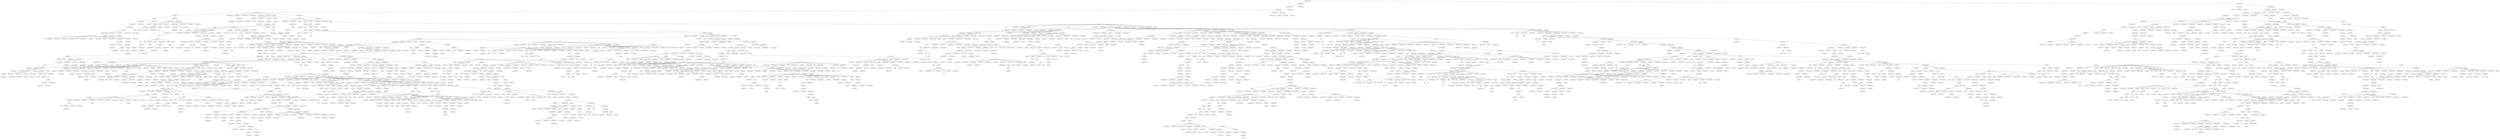 strict graph "" {
	node [label="\N"];
	0	[id=0,
		label="mechanism design",
		level=1,
		pos="4001.233197640917,-4782.581958041557",
		weight=0];
	1	[id=1,
		label="algorithmic game",
		level=1,
		pos="3476.0779491343837,-4188.15677734774",
		weight=0];
	0 -- 1	[level=1];
	2	[id=2,
		label="auction theory",
		level=1,
		pos="4553.9042854678155,-4391.2376008313095",
		weight=0];
	0 -- 2	[level=1];
	3	[id=3,
		label="approximation al",
		level=1,
		pos="2983.3636018668676,-3788.1574337322168",
		weight=0];
	1 -- 3	[level=1];
	4	[id=4,
		label="learning theory",
		level=13,
		pos="3711.6336957447475,-4620.254627143854",
		weight=0];
	1 -- 4	[level=13];
	5	[id=5,
		label="market design",
		level=1,
		pos="4765.44451218032,-4994.302869768605",
		weight=0];
	2 -- 5	[level=1];
	6	[id=6,
		label="microeconomic th",
		level=6,
		pos="4421.4508077065975,-3871.6196054550946",
		weight=0];
	2 -- 6	[level=6];
	8	[id=8,
		label="combinatorial op",
		level=1,
		pos="2270.3289125825363,-3322.628336953418",
		weight=0];
	3 -- 8	[level=1];
	9	[id=9,
		label="online algorithm",
		level=14,
		pos="3113.351754794011,-4111.679934800651",
		weight=0];
	3 -- 9	[level=14];
	10	[id=10,
		label=matching,
		level=16,
		pos="4933.258381912211,-5259.609786129187",
		weight=0];
	5 -- 10	[level=16];
	11	[id=11,
		label="matching theory",
		level=14,
		pos="5095.8419091290825,-5143.134455994612",
		weight=0];
	5 -- 11	[level=14];
	12	[id=12,
		label=auctions,
		level=1,
		pos="5312.81655386813,-4512.135091688617",
		weight=0];
	5 -- 12	[level=1];
	13	[id=13,
		label="game theory",
		level=6,
		pos="4354.429233915198,-3325.58602495134",
		weight=0];
	6 -- 13	[level=6];
	14	[id=14,
		label="decision theory",
		level=13,
		pos="4301.970539530665,-3518.6485202053996",
		weight=0];
	6 -- 14	[level=13];
	15	[id=15,
		label="information econ",
		level=15,
		pos="4134.541415331381,-3718.999307485807",
		weight=0];
	6 -- 15	[level=15];
	16	[id=16,
		label="operations resea",
		level=1,
		pos="1767.8429649667237,-2409.660798282179",
		weight=0];
	8 -- 16	[level=1];
	17	[id=17,
		label="integer programm",
		level=15,
		pos="2377.1527383516473,-3620.9222051426254",
		weight=0];
	8 -- 17	[level=15];
	18	[id=18,
		label=metaheuristics,
		level=13,
		pos="2561.550790269968,-3693.339530560889",
		weight=0];
	8 -- 18	[level=13];
	19	[id=19,
		label="industrial organ",
		level=1,
		pos="5276.001551965532,-3958.7720093230537",
		weight=0];
	12 -- 19	[level=1];
	20	[id=20,
		label="economic theory",
		level=15,
		pos="4229.420733180258,-3026.973445570057",
		weight=0];
	13 -- 20	[level=15];
	21	[id=21,
		label="social choice",
		level=17,
		pos="4087.2155662651976,-3260.930710464346",
		weight=0];
	13 -- 21	[level=17];
	22	[id=22,
		label=microeconomics,
		level=15,
		pos="4667.922771136307,-3240.729950685434",
		weight=0];
	13 -- 22	[level=15];
	24	[id=24,
		label=bargaining,
		level=17,
		pos="4111.240489308523,-3459.4822355674937",
		weight=0];
	13 -- 24	[level=17];
	25	[id=25,
		label="experimental eco",
		level=8,
		pos="4784.4604577884675,-3074.9261036308535",
		weight=0];
	13 -- 25	[level=8];
	26	[id=26,
		label=scheduling,
		level=5,
		pos="2313.899096862628,-2874.894756718742",
		weight=0];
	16 -- 26	[level=5];
	27	[id=27,
		label="mathematical opt",
		level=18,
		pos="1392.1470266156907,-2737.254361596008",
		weight=0];
	16 -- 27	[level=18];
	28	[id=28,
		label="multiple criteri",
		level=17,
		pos="1580.9427115308563,-2831.006042717585",
		weight=0];
	16 -- 28	[level=17];
	31	[id=31,
		label="industrial engin",
		level=12,
		pos="2038.9276893080137,-2635.8125945306006",
		weight=0];
	16 -- 31	[level=12];
	33	[id=33,
		label="combinatorial 02",
		level=15,
		pos="1429.497731535986,-3393.8438061796774",
		weight=0];
	16 -- 33	[level=15];
	36	[id=36,
		label="management scien",
		level=14,
		pos="1751.1302155675949,-3082.530020754104",
		weight=0];
	16 -- 36	[level=14];
	38	[id=38,
		label=optimization,
		level=1,
		pos="584.1503173867,-1842.5482127496873",
		weight=0];
	16 -- 38	[level=1];
	39	[id=39,
		label=queueing,
		level=14,
		pos="1988.9257203339298,-2830.696642197539",
		weight=0];
	16 -- 39	[level=14];
	40	[id=40,
		label="decision analysi",
		level=13,
		pos="1937.4837820214648,-3023.967632522258",
		weight=0];
	16 -- 40	[level=13];
	42	[id=42,
		label="vehicle routing ",
		level=15,
		pos="2815.123358334487,-3888.573492785193",
		weight=0];
	18 -- 42	[level=15];
	43	[id=43,
		label=heuristics,
		level=18,
		pos="2802.8370204661987,-3694.1882080836335",
		weight=0];
	18 -- 43	[level=18];
	44	[id=44,
		label="vehicle routing",
		level=18,
		pos="2505.923958483069,-3933.394340910537",
		weight=0];
	18 -- 44	[level=18];
	45	[id=45,
		label=timetabling,
		level=14,
		pos="2680.349936522531,-4031.2491232999837",
		weight=0];
	18 -- 45	[level=14];
	46	[id=46,
		label="international 05",
		level=10,
		pos="5270.213348380571,-4477.557397543416",
		weight=0];
	19 -- 46	[level=10];
	47	[id=47,
		label="applied microe03",
		level=1,
		pos="5854.332412902723,-4192.464740783387",
		weight=0];
	19 -- 47	[level=1];
	48	[id=48,
		label="applied game the",
		level=17,
		pos="5379.706660257785,-4223.513293878601",
		weight=0];
	19 -- 48	[level=17];
	49	[id=49,
		label="applied microe02",
		level=17,
		pos="5480.760873965368,-3770.9931001363307",
		weight=0];
	19 -- 49	[level=17];
	50	[id=50,
		label=antitrust,
		level=6,
		pos="5886.310339854487,-4024.869945763273",
		weight=0];
	19 -- 50	[level=6];
	51	[id=51,
		label="competition poli",
		level=15,
		pos="5103.13168217625,-4226.6738697257715",
		weight=0];
	19 -- 51	[level=15];
	52	[id=52,
		label="behavioural econ",
		level=18,
		pos="4976.956766296419,-3234.5802862078326",
		weight=0];
	25 -- 52	[level=18];
	53	[id=53,
		label="behavioral econo",
		level=8,
		pos="5220.597803913661,-3318.786197484171",
		weight=0];
	25 -- 53	[level=8];
	54	[id=54,
		label=planning,
		level=5,
		pos="3023.1521997993445,-2978.8007968256284",
		weight=0];
	26 -- 54	[level=5];
	55	[id=55,
		label="production plann",
		level=7,
		pos="2842.546341414004,-2892.9292917879075",
		weight=0];
	26 -- 55	[level=7];
	56	[id=56,
		label="variational ineq",
		level=16,
		pos="939.3904807792564,-1875.511103800429",
		weight=0];
	38 -- 56	[level=16];
	57	[id=57,
		label=simulation,
		level=9,
		pos="987.2538509361868,-2318.101266404778",
		weight=0];
	38 -- 57	[level=9];
	58	[id=58,
		label="optimal control",
		level=13,
		pos="984.0344294517897,-2079.6939810354716",
		weight=0];
	38 -- 58	[level=13];
	59	[id=59,
		label="variational anal",
		level=15,
		pos="613.6027102981006,-2232.933143089202",
		weight=0];
	38 -- 59	[level=15];
	61	[id=61,
		label=stochastics,
		level=14,
		pos="811.8103627092403,-2210.464402635764",
		weight=0];
	38 -- 61	[level=14];
	62	[id=62,
		label=control,
		level=1,
		pos="-640.7768271949985,-698.1903122771213",
		weight=0];
	38 -- 62	[level=1];
	63	[id=63,
		label="risk analysis",
		level=16,
		pos="2073.8692763875965,-3285.163962542272",
		weight=0];
	40 -- 63	[level=16];
	64	[id=64,
		label=fdi,
		level=18,
		pos="5141.8021372031035,-4654.465675746574",
		weight=0];
	46 -- 64	[level=18];
	66	[id=66,
		label="trade policy",
		level=16,
		pos="4943.388519269408,-4662.086626334876",
		weight=0];
	46 -- 66	[level=16];
	67	[id=67,
		label="foreign direct i",
		level=16,
		pos="4838.003456786518,-4492.1048503186985",
		weight=0];
	46 -- 67	[level=16];
	68	[id=68,
		label="labor economics",
		level=1,
		pos="5285.943724675,-4621.444743307765",
		weight=0];
	47 -- 68	[level=1];
	69	[id=69,
		label=regulation,
		level=12,
		pos="5484.29744071795,-3931.444188831392",
		weight=0];
	50 -- 69	[level=12];
	70	[id=70,
		label="intellectual pro",
		level=7,
		pos="6697.523750907492,-4325.66325459234",
		weight=0];
	50 -- 70	[level=7];
	71	[id=71,
		label=experimental,
		level=18,
		pos="5364.8532231672,-3114.5331258819074",
		weight=0];
	53 -- 71	[level=18];
	72	[id=72,
		label="economic psychol",
		level=18,
		pos="5465.22431760427,-3370.395751629055",
		weight=0];
	53 -- 72	[level=18];
	73	[id=73,
		label="field experiment",
		level=18,
		pos="5285.798586154556,-3560.1526301098916",
		weight=0];
	53 -- 73	[level=18];
	74	[id=74,
		label="power system ope",
		level=5,
		pos="3706.728568188004,-2960.501836946059",
		weight=0];
	54 -- 74	[level=5];
	75	[id=75,
		label="heuristic search",
		level=18,
		pos="3207.716472409553,-3143.6964105378743",
		weight=0];
	54 -- 75	[level=18];
	76	[id=76,
		label="supply chain man",
		level=7,
		pos="2964.8863818445443,-2385.8648528213353",
		weight=0];
	55 -- 76	[level=7];
	77	[id=77,
		label="inventory manage",
		level=16,
		pos="3123.7731473451895,-2782.733839136272",
		weight=0];
	55 -- 77	[level=16];
	78	[id=78,
		label="equilibrium prob",
		level=18,
		pos="744.5742320092186,-1723.1158219671004",
		weight=0];
	56 -- 78	[level=18];
	79	[id=79,
		label="system modeling",
		level=15,
		pos="882.2811392447584,-2617.610360173304",
		weight=0];
	57 -- 79	[level=15];
	80	[id=80,
		label="device modeling",
		level=17,
		pos="1232.4065532265315,-2439.8042383990164",
		weight=0];
	57 -- 80	[level=17];
	81	[id=81,
		label=modeling,
		level=10,
		pos="1002.3667667690659,-2763.9148236534606",
		weight=0];
	57 -- 81	[level=10];
	83	[id=83,
		label="agent-based mode",
		level=12,
		pos="1193.1869325364034,-2700.274635592222",
		weight=0];
	57 -- 83	[level=12];
	84	[id=84,
		label="convex analysis",
		level=16,
		pos="708.9001434464149,-2531.266130023627",
		weight=0];
	59 -- 84	[level=16];
	85	[id=85,
		label=dynamics,
		level=6,
		pos="137.270069093517,-710.8747979779531",
		weight=0];
	62 -- 85	[level=6];
	86	[id=86,
		label="flight dynamics",
		level=16,
		pos="-564.1311358129683,-1043.5840686647925",
		weight=0];
	62 -- 86	[level=16];
	87	[id=87,
		label="power system sta",
		level=12,
		pos="-149.32756110920894,-702.3376158483301",
		weight=0];
	62 -- 87	[level=12];
	89	[id=89,
		label="fluid power",
		level=17,
		pos="-385.82633584482755,-955.8821340930052",
		weight=0];
	62 -- 89	[level=17];
	90	[id=90,
		label=guidance,
		level=1,
		pos="-344.9548814899458,140.45817149063248",
		weight=0];
	62 -- 90	[level=1];
	91	[id=91,
		label=estimation,
		level=13,
		pos="-891.0157502262205,-573.8697241633163",
		weight=0];
	62 -- 91	[level=13];
	92	[id=92,
		label="system dynamics",
		level=15,
		pos="-541.6354621013518,-415.00271524919145",
		weight=0];
	62 -- 92	[level=15];
	93	[id=93,
		label=mechatronics,
		level=1,
		pos="-1679.1680118508261,-182.37854308200474",
		weight=0];
	62 -- 93	[level=1];
	94	[id=94,
		label=decision,
		level=17,
		pos="2205.1046589410857,-3525.740856978842",
		weight=0];
	63 -- 94	[level=17];
	95	[id=95,
		label="economics of edu",
		level=13,
		pos="7485.14684927785,-7423.778359316405",
		weight=0];
	68 -- 95	[level=13];
	96	[id=96,
		label="public economics",
		level=5,
		pos="5998.948742399961,-5932.188293529201",
		weight=0];
	68 -- 96	[level=5];
	98	[id=98,
		label="health economics",
		level=9,
		pos="6957.0895122338425,-7172.0722503073575",
		weight=0];
	68 -- 98	[level=9];
	99	[id=99,
		label="public finance",
		level=14,
		pos="7046.878922085778,-6873.1339302628385",
		weight=0];
	68 -- 99	[level=14];
	100	[id=100,
		label="applied economet",
		level=13,
		pos="5997.712826611604,-5493.657589019034",
		weight=0];
	68 -- 100	[level=13];
	102	[id=102,
		label="personnel econom",
		level=12,
		pos="5370.40981908028,-4776.727180948802",
		weight=0];
	68 -- 102	[level=12];
	104	[id=104,
		label="development econ",
		level=1,
		pos="6588.051414400336,-5907.0850216609715",
		weight=0];
	68 -- 104	[level=1];
	105	[id=105,
		label=competition,
		level=16,
		pos="5657.911862271282,-3935.5418954752568",
		weight=0];
	69 -- 105	[level=16];
	108	[id=108,
		label="patent law",
		level=18,
		pos="6889.276743038095,-4203.251753635919",
		weight=0];
	70 -- 108	[level=18];
	109	[id=109,
		label=patents,
		level=7,
		pos="7413.198603922254,-4772.208167516232",
		weight=0];
	70 -- 109	[level=7];
	111	[id=111,
		label="electricity mark",
		level=5,
		pos="4355.202460875469,-2871.5048115197533",
		weight=0];
	74 -- 111	[level=5];
	112	[id=112,
		label="power system pla",
		level=17,
		pos="3938.080460480085,-2811.7238129403927",
		weight=0];
	74 -- 112	[level=17];
	115	[id=115,
		label=procurement,
		level=15,
		pos="3299.0008288576255,-2320.191579099144",
		weight=0];
	76 -- 115	[level=15];
	116	[id=116,
		label=operations,
		level=17,
		pos="2801.944864159892,-2153.8443659654",
		weight=0];
	76 -- 116	[level=17];
	117	[id=117,
		label=logistics,
		level=8,
		pos="3346.470923704003,-2047.6274271220634",
		weight=0];
	76 -- 117	[level=8];
	118	[id=118,
		label="supply chain ris",
		level=16,
		pos="3190.9097948415347,-2173.045259473345",
		weight=0];
	76 -- 118	[level=16];
	120	[id=120,
		label="operations manag",
		level=13,
		pos="2843.423963812757,-1969.0750672677282",
		weight=0];
	76 -- 120	[level=13];
	121	[id=121,
		label="humanitarian log",
		level=15,
		pos="3032.128035817284,-2032.748894187762",
		weight=0];
	76 -- 121	[level=15];
	123	[id=123,
		label="retail operation",
		level=18,
		pos="3200.000790548131,-2487.772459817178",
		weight=0];
	76 -- 123	[level=18];
	124	[id=124,
		label="reverse logistic",
		level=17,
		pos="2685.6739365353733,-2294.154283893918",
		weight=0];
	76 -- 124	[level=17];
	125	[id=125,
		label="social simulatio",
		level=18,
		pos="1084.8541048485479,-2944.341309376868",
		weight=0];
	83 -- 125	[level=18];
	127	[id=127,
		label="convex optimizat",
		level=18,
		pos="761.9800314181832,-2778.7440705648637",
		weight=0];
	84 -- 127	[level=18];
	128	[id=128,
		label=vibration,
		level=6,
		pos="812.2517520419269,-621.8037932388218",
		weight=0];
	85 -- 128	[level=6];
	129	[id=129,
		label="power system dyn",
		level=12,
		pos="228.63835216327482,-532.9654251414794",
		weight=0];
	87 -- 129	[level=12];
	130	[id=130,
		label=navigation,
		level=1,
		pos="-156.91488308298335,962.7135053609355",
		weight=0];
	90 -- 130	[level=1];
	131	[id=131,
		label=detection,
		level=18,
		pos="-733.3366270371196,-387.14314981508795",
		weight=0];
	91 -- 131	[level=18];
	132	[id=132,
		label="systems thinking",
		level=16,
		pos="-441.2957764762467,-129.0188930302239",
		weight=0];
	92 -- 132	[level=16];
	133	[id=133,
		label=robotics,
		level=1,
		pos="-2605.7803350508557,277.5550017345471",
		weight=0];
	93 -- 133	[level=1];
	135	[id=135,
		label="labour economics",
		level=15,
		pos="7195.55924211439,-7059.918827484836",
		weight=0];
	95 -- 135	[level=15];
	136	[id=136,
		label="urban economics",
		level=5,
		pos="6380.86866334211,-6880.298044329409",
		weight=0];
	96 -- 136	[level=5];
	137	[id=137,
		label="health insurance",
		level=18,
		pos="6474.017797042146,-6515.276842233563",
		weight=0];
	98 -- 137	[level=18];
	140	[id=140,
		label="economics of agi",
		level=16,
		pos="6557.663391101557,-6833.802755298769",
		weight=0];
	98 -- 140	[level=16];
	141	[id=141,
		label="outcomes researc",
		level=11,
		pos="6471.219137136328,-6686.988657808887",
		weight=0];
	98 -- 141	[level=11];
	142	[id=142,
		label="economic evaluat",
		level=18,
		pos="7018.255389443184,-7090.142041698469",
		weight=0];
	98 -- 142	[level=18];
	143	[id=143,
		label="health technolog",
		level=16,
		pos="6777.255899281218,-7304.2652775861025",
		weight=0];
	98 -- 143	[level=16];
	144	[id=144,
		label="cost-effective02",
		level=18,
		pos="6950.261453269019,-7274.745015168543",
		weight=0];
	98 -- 144	[level=18];
	145	[id=145,
		label="health policy",
		level=12,
		pos="8665.78676934396,-8738.698286423085",
		weight=0];
	98 -- 145	[level=12];
	146	[id=146,
		label=taxation,
		level=15,
		pos="6742.695871353434,-6659.616165436776",
		weight=0];
	99 -- 146	[level=15];
	148	[id=148,
		label="organizational e",
		level=12,
		pos="5545.133382913724,-5256.269028716602",
		weight=0];
	102 -- 148	[level=12];
	149	[id=149,
		label="chinese economy",
		level=17,
		pos="6557.008637306422,-5945.118398189958",
		weight=0];
	104 -- 149	[level=17];
	150	[id=150,
		label="political econ02",
		level=1,
		pos="7247.239265405034,-6628.831841778508",
		weight=0];
	104 -- 150	[level=1];
	152	[id=152,
		label="agricultural eco",
		level=4,
		pos="7287.998754404202,-5970.715707353713",
		weight=0];
	104 -- 152	[level=4];
	153	[id=153,
		label=microfinance,
		level=17,
		pos="6844.172400343416,-6015.119323613504",
		weight=0];
	104 -- 153	[level=17];
	154	[id=154,
		label="institutional ec",
		level=18,
		pos="6686.944005470722,-6138.728444394041",
		weight=0];
	104 -- 154	[level=18];
	155	[id=155,
		label=copyright,
		level=7,
		pos="8122.28911283271,-5184.904312559973",
		weight=0];
	109 -- 155	[level=7];
	156	[id=156,
		label=trademark,
		level=17,
		pos="7419.42025372863,-4497.352056487437",
		weight=0];
	109 -- 156	[level=17];
	157	[id=157,
		label="demand response",
		level=6,
		pos="4954.852463392959,-2737.071741789497",
		weight=0];
	111 -- 157	[level=6];
	158	[id=158,
		label=transportation,
		level=8,
		pos="3826.741197954155,-1891.1310714073518",
		weight=0];
	117 -- 158	[level=8];
	159	[id=159,
		label="material handlin",
		level=18,
		pos="3569.5041891799274,-1934.8216401544935",
		weight=0];
	117 -- 159	[level=18];
	160	[id=160,
		label="supply chain",
		level=13,
		pos="3556.882614984681,-1735.4240531092805",
		weight=0];
	117 -- 160	[level=13];
	163	[id=163,
		label="operations strat",
		level=17,
		pos="2823.010610817572,-1703.3888701908045",
		weight=0];
	120 -- 163	[level=17];
	164	[id=164,
		label="service operatio",
		level=17,
		pos="2644.104485221468,-1788.501096337566",
		weight=0];
	120 -- 164	[level=17];
	165	[id=165,
		label=lean,
		level=15,
		pos="3019.7167341493837,-1691.7409359254852",
		weight=0];
	120 -- 165	[level=15];
	166	[id=166,
		label="behavioral opera",
		level=16,
		pos="3128.9786327661714,-1859.257528638657",
		weight=0];
	120 -- 166	[level=16];
	167	[id=167,
		label=noise,
		level=15,
		pos="978.1309456850925,-897.5661330737469",
		weight=0];
	128 -- 167	[level=15];
	168	[id=168,
		label="structural dynam",
		level=7,
		pos="1478.939610547438,-470.44035020894216",
		weight=0];
	128 -- 168	[level=7];
	169	[id=169,
		label=rotordynamics,
		level=14,
		pos="1130.4990942614695,-768.0132901808612",
		weight=0];
	128 -- 169	[level=14];
	170	[id=170,
		label=acoustics,
		level=6,
		pos="1213.4069785333684,-241.3038900492833",
		weight=0];
	128 -- 170	[level=6];
	171	[id=171,
		label=stability,
		level=13,
		pos="584.1172630094695,-651.2048162504605",
		weight=0];
	129 -- 171	[level=13];
	172	[id=172,
		label="sensor fusion",
		level=18,
		pos="-176.95480881457638,679.7705871823712",
		weight=0];
	130 -- 172	[level=18];
	173	[id=173,
		label=gnss,
		level=1,
		pos="-55.684570088452006,1924.942217769017",
		weight=0];
	130 -- 173	[level=1];
	174	[id=174,
		label=tracking,
		level=12,
		pos="197.28837066689152,736.3461959752206",
		weight=0];
	130 -- 174	[level=12];
	175	[id=175,
		label=positioning,
		level=18,
		pos="0.11561379488330203,769.8559191968718",
		weight=0];
	130 -- 175	[level=18];
	176	[id=176,
		label="spatial cognitio",
		level=13,
		pos="-118.60589386975226,1332.8155370935162",
		weight=0];
	130 -- 176	[level=13];
	177	[id=177,
		label=uav,
		level=15,
		pos="-2312.4888513667916,542.9671403769692",
		weight=0];
	133 -- 177	[level=15];
	178	[id=178,
		label="control systems",
		level=13,
		pos="-2687.3029720279965,632.9511294184435",
		weight=0];
	133 -- 178	[level=13];
	179	[id=179,
		label="robotic manipula",
		level=14,
		pos="-2860.2286385268053,527.4959865247073",
		weight=0];
	133 -- 179	[level=14];
	181	[id=181,
		label=haptics,
		level=13,
		pos="-2328.548480155807,713.8128366133488",
		weight=0];
	133 -- 181	[level=13];
	183	[id=183,
		label=slam,
		level=15,
		pos="-2493.6495771242157,633.2629681018124",
		weight=0];
	133 -- 183	[level=15];
	184	[id=184,
		label="active perceptio",
		level=15,
		pos="-2354.9745485063136,-41.73880032290268",
		weight=0];
	133 -- 184	[level=15];
	190	[id=190,
		label="humanoid robotic",
		level=17,
		pos="-2273.573662049851,379.84450678968415",
		weight=0];
	133 -- 190	[level=17];
	192	[id=192,
		label="artificial intel",
		level=1,
		pos="-4666.470842498278,1476.969822845116",
		weight=0];
	133 -- 192	[level=1];
	193	[id=193,
		label="human-robot inte",
		level=13,
		pos="-2890.9150491486816,3.2914752621925305",
		weight=0];
	133 -- 193	[level=13];
	194	[id=194,
		label="learning from de",
		level=17,
		pos="-2569.0682557642644,-32.49071753868516",
		weight=0];
	133 -- 194	[level=17];
	195	[id=195,
		label="control theory",
		level=9,
		pos="-2775.4000210289387,-163.21507305876239",
		weight=0];
	133 -- 195	[level=9];
	197	[id=197,
		label="motion planning",
		level=14,
		pos="-2507.5816193432925,-159.4544509548759",
		weight=0];
	133 -- 197	[level=14];
	198	[id=198,
		label="micro air vehicl",
		level=16,
		pos="-2957.7471712321762,191.7928253196546",
		weight=0];
	133 -- 198	[level=16];
	199	[id=199,
		label=automation,
		level=13,
		pos="-2214.967108725871,114.87593914779008",
		weight=0];
	133 -- 199	[level=13];
	200	[id=200,
		label="applied microeco",
		level=16,
		pos="7142.563097954894,-7239.5191119177025",
		weight=0];
	135 -- 200	[level=16];
	201	[id=201,
		label="family economics",
		level=16,
		pos="7453.345163171766,-7390.908288156956",
		weight=0];
	135 -- 201	[level=16];
	202	[id=202,
		label="real estate",
		level=7,
		pos="7108.332849450344,-8020.174582146501",
		weight=0];
	136 -- 202	[level=7];
	203	[id=203,
		label="real estate econ",
		level=15,
		pos="6444.413287913401,-6543.287892230338",
		weight=0];
	136 -- 203	[level=15];
	204	[id=204,
		label=regional,
		level=15,
		pos="6281.360751495456,-6612.019157249415",
		weight=0];
	136 -- 204	[level=15];
	205	[id=205,
		label="economic geograp",
		level=5,
		pos="5667.869904137685,-6248.012645929434",
		weight=0];
	136 -- 205	[level=5];
	206	[id=206,
		label="spatial economic",
		level=18,
		pos="6160.239687510913,-6780.688770848581",
		weight=0];
	136 -- 206	[level=18];
	207	[id=207,
		label=pharmacoeconomic,
		level=11,
		pos="6667.4207708987815,-7155.861493182505",
		weight=0];
	141 -- 207	[level=11];
	208	[id=208,
		label="health systems",
		level=12,
		pos="8354.413077548825,-8998.05397554253",
		weight=0];
	145 -- 208	[level=12];
	209	[id=209,
		label="health services ",
		level=12,
		pos="8925.858214804215,-9763.580708796933",
		weight=0];
	145 -- 209	[level=12];
	211	[id=211,
		label="contract theory",
		level=13,
		pos="5696.892187562309,-5600.482375417918",
		weight=0];
	148 -- 211	[level=13];
	212	[id=212,
		label="comparative po02",
		level=1,
		pos="7844.005864092203,-7285.712201139721",
		weight=0];
	150 -- 212	[level=1];
	213	[id=213,
		label="formal political",
		level=14,
		pos="7378.666721060749,-6952.606228904778",
		weight=0];
	150 -- 213	[level=14];
	214	[id=214,
		label=corruption,
		level=14,
		pos="7535.101763944985,-6829.62746633225",
		weight=0];
	150 -- 214	[level=14];
	215	[id=215,
		label="public choice",
		level=18,
		pos="7041.423871734158,-6486.530185651611",
		weight=0];
	150 -- 215	[level=18];
	216	[id=216,
		label="cultural economi",
		level=17,
		pos="7522.199362944354,-6630.044649777838",
		weight=0];
	150 -- 216	[level=17];
	217	[id=217,
		label="rural developmen",
		level=8,
		pos="7785.295541734922,-6088.46165798316",
		weight=0];
	152 -- 217	[level=8];
	218	[id=218,
		label="environmental ec",
		level=4,
		pos="7935.038264606052,-5879.482726335994",
		weight=0];
	152 -- 218	[level=4];
	219	[id=219,
		label=agribusiness,
		level=14,
		pos="7562.548642256347,-6187.383603349047",
		weight=0];
	152 -- 219	[level=14];
	222	[id=222,
		label="open access",
		level=7,
		pos="8744.788305714676,-5545.944425799468",
		weight=0];
	155 -- 222	[level=7];
	223	[id=223,
		label="smart grid",
		level=6,
		pos="5480.874002798889,-2453.898343585738",
		weight=0];
	157 -- 223	[level=6];
	225	[id=225,
		label=transition,
		level=10,
		pos="4268.362093999997,-1978.717675276648",
		weight=0];
	158 -- 225	[level=10];
	226	[id=226,
		label=cycling,
		level=17,
		pos="4071.731237986304,-2015.6475797079638",
		weight=0];
	158 -- 226	[level=17];
	227	[id=227,
		label="travel behaviour",
		level=15,
		pos="3951.5312419220945,-2191.2715517596293",
		weight=0];
	158 -- 227	[level=15];
	228	[id=228,
		label="discrete choice ",
		level=15,
		pos="4144.364728136634,-1821.921799065226",
		weight=0];
	158 -- 228	[level=15];
	229	[id=229,
		label=ports,
		level=18,
		pos="3986.6757332852985,-1698.9007531356335",
		weight=0];
	158 -- 229	[level=18];
	231	[id=231,
		label="healthcare opera",
		level=18,
		pos="2703.5720655395658,-1544.24945542071",
		weight=0];
	164 -- 231	[level=18];
	232	[id=232,
		label=agile,
		level=16,
		pos="3257.021740303045,-1511.3958276906092",
		weight=0];
	165 -- 232	[level=16];
	233	[id=233,
		label="vibration contro",
		level=16,
		pos="1192.2702536351226,-1107.9608825909304",
		weight=0];
	167 -- 233	[level=16];
	234	[id=234,
		label=aeroelasticity,
		level=13,
		pos="1847.301569700032,-367.6193628087769",
		weight=0];
	168 -- 234	[level=13];
	235	[id=235,
		label="model updating",
		level=18,
		pos="1264.3793655737193,-623.087710974706",
		weight=0];
	168 -- 235	[level=18];
	236	[id=236,
		label="earthquake engin",
		level=7,
		pos="2128.4235467094086,-142.2400105249347",
		weight=0];
	168 -- 236	[level=7];
	237	[id=237,
		label="wind engineering",
		level=17,
		pos="1377.3595364082105,-393.7804691272755",
		weight=0];
	168 -- 237	[level=17];
	239	[id=239,
		label="structural healt",
		level=8,
		pos="1760.6094842447364,-48.65750368486194",
		weight=0];
	168 -- 239	[level=8];
	240	[id=240,
		label="wave propagation",
		level=13,
		pos="1535.4037186503974,-847.7423694027235",
		weight=0];
	168 -- 240	[level=13];
	242	[id=242,
		label="nonlinear vibrat",
		level=15,
		pos="1802.3944700428224,-566.131490154768",
		weight=0];
	168 -- 242	[level=15];
	244	[id=244,
		label=audio,
		level=13,
		pos="1014.3816785458062,70.12850086090874",
		weight=0];
	170 -- 244	[level=13];
	245	[id=245,
		label=ionosphere,
		level=7,
		pos="497.0855343590515,1615.7532099782547",
		weight=0];
	173 -- 245	[level=7];
	246	[id=246,
		label=geodesy,
		level=1,
		pos="-132.36554335432362,2899.303750542191",
		weight=0];
	173 -- 246	[level=1];
	247	[id=247,
		label=localization,
		level=12,
		pos="435.8487494701685,417.8098313526093",
		weight=0];
	174 -- 247	[level=12];
	248	[id=248,
		label="object detection",
		level=16,
		pos="474.4619291204301,614.0468452084868",
		weight=0];
	174 -- 248	[level=16];
	249	[id=249,
		label="embodied cogniti",
		level=16,
		pos="-358.5294093813761,1508.870755768775",
		weight=0];
	176 -- 249	[level=16];
	250	[id=250,
		label=uas,
		level=16,
		pos="-2040.5048037883382,438.5823477697369",
		weight=0];
	177 -- 250	[level=16];
	252	[id=252,
		label=teleoperation,
		level=15,
		pos="-1997.1497651827765,705.7509572954056",
		weight=0];
	181 -- 252	[level=15];
	253	[id=253,
		label="surgical robotic",
		level=17,
		pos="-2464.1375514996366,947.9848987366057",
		weight=0];
	181 -- 253	[level=17];
	254	[id=254,
		label="rehabilitation r",
		level=17,
		pos="-2280.6032053095423,975.6832501943366",
		weight=0];
	181 -- 254	[level=17];
	255	[id=255,
		label="medical robotics",
		level=18,
		pos="-2130.900334038208,843.0668465864406",
		weight=0];
	181 -- 255	[level=18];
	257	[id=257,
		label="robot vision",
		level=16,
		pos="-2784.973432200118,786.7667781063722",
		weight=0];
	183 -- 257	[level=16];
	258	[id=258,
		label="computational cr",
		level=17,
		pos="-4754.528977252724,1162.6844327077656",
		weight=0];
	192 -- 258	[level=17];
	259	[id=259,
		label="probabilistic pr",
		level=15,
		pos="-4199.996477295295,1419.6182504232854",
		weight=0];
	192 -- 259	[level=15];
	260	[id=260,
		label="machine learning",
		level=5,
		pos="-5122.256332826087,1844.1944488070858",
		weight=0];
	192 -- 260	[level=5];
	261	[id=261,
		label="evolutionary com",
		level=7,
		pos="-5121.262532046582,1521.0419392117026",
		weight=0];
	192 -- 261	[level=7];
	262	[id=262,
		label="computer vision",
		level=3,
		pos="-5388.256513409172,1002.694681691958",
		weight=0];
	192 -- 262	[level=3];
	263	[id=263,
		label="reinforcement le",
		level=9,
		pos="-4194.639968757261,941.2398119975625",
		weight=0];
	192 -- 263	[level=9];
	264	[id=264,
		label="multi-agent syst",
		level=10,
		pos="-4901.463975506929,1020.6741491560338",
		weight=0];
	192 -- 264	[level=10];
	265	[id=265,
		label="automated planni",
		level=18,
		pos="-4594.597632384898,1042.0294363078626",
		weight=0];
	192 -- 265	[level=18];
	266	[id=266,
		label="computer games",
		level=18,
		pos="-4274.66333695809,1234.0791293273408",
		weight=0];
	192 -- 266	[level=18];
	268	[id=268,
		label="knowledge repres",
		level=1,
		pos="-4734.41038137324,285.5283902288983",
		weight=0];
	192 -- 268	[level=1];
	269	[id=269,
		label="natural language",
		level=5,
		pos="-1698.3806615731696,-3263.421843141859",
		weight=0];
	192 -- 269	[level=5];
	273	[id=273,
		label="path planning",
		level=15,
		pos="-2707.0586065570055,-388.322615690804",
		weight=0];
	197 -- 273	[level=15];
	274	[id=274,
		label=manipulation,
		level=14,
		pos="-2428.3829130079057,-475.54097448722047",
		weight=0];
	197 -- 274	[level=14];
	275	[id=275,
		label=housing,
		level=7,
		pos="7609.104499892092,-8928.606747956224",
		weight=0];
	202 -- 275	[level=7];
	276	[id=276,
		label="regional science",
		level=6,
		pos="6154.91923143735,-7164.822451386095",
		weight=0];
	205 -- 276	[level=6];
	277	[id=277,
		label="evolutionary eco",
		level=12,
		pos="5935.634563837682,-6751.746311194908",
		weight=0];
	205 -- 277	[level=12];
	278	[id=278,
		label="innovation studi",
		level=17,
		pos="5910.871018175665,-6530.2705743961105",
		weight=0];
	205 -- 278	[level=17];
	279	[id=279,
		label="evolutionary e03",
		level=18,
		pos="6005.295022090679,-6354.308297751883",
		weight=0];
	205 -- 279	[level=18];
	280	[id=280,
		label="regional develop",
		level=12,
		pos="5721.631785398586,-6767.786683044257",
		weight=0];
	205 -- 280	[level=12];
	281	[id=281,
		label="political geogra",
		level=12,
		pos="6293.9335867627315,-7015.837931811347",
		weight=0];
	205 -- 281	[level=12];
	282	[id=282,
		label=pharmacoepidemio,
		level=11,
		pos="7599.173704848916,-8714.698654314905",
		weight=0];
	207 -- 282	[level=11];
	283	[id=283,
		label="pharmaceutical p",
		level=18,
		pos="6809.164555142495,-7495.615778792346",
		weight=0];
	207 -- 283	[level=18];
	284	[id=284,
		label="global health",
		level=12,
		pos="8640.049371655728,-9353.049993037821",
		weight=0];
	208 -- 284	[level=12];
	285	[id=285,
		label="quality of care",
		level=16,
		pos="8821.834650156272,-9805.53564104293",
		weight=0];
	209 -- 285	[level=16];
	286	[id=286,
		label="primary care",
		level=13,
		pos="9021.704348583602,-9798.403526210099",
		weight=0];
	209 -- 286	[level=13];
	287	[id=287,
		label=democratization,
		level=14,
		pos="7886.104856829348,-7535.71645278849",
		weight=0];
	212 -- 287	[level=14];
	288	[id=288,
		label="latin america",
		level=13,
		pos="8121.112546214923,-7628.410898765265",
		weight=0];
	212 -- 288	[level=13];
	289	[id=289,
		label="political econom",
		level=16,
		pos="7617.507010926136,-7486.031675697288",
		weight=0];
	212 -- 289	[level=16];
	290	[id=290,
		label="political partie",
		level=1,
		pos="8527.674479941164,-7501.955723366721",
		weight=0];
	212 -- 290	[level=1];
	291	[id=291,
		label="chinese politics",
		level=14,
		pos="7921.347339406368,-7623.860799942077",
		weight=0];
	212 -- 291	[level=14];
	293	[id=293,
		label="european politic",
		level=16,
		pos="8108.943757515208,-7435.944026771596",
		weight=0];
	212 -- 293	[level=16];
	294	[id=294,
		label="latin american p",
		level=15,
		pos="8173.013448069674,-7249.3025360206375",
		weight=0];
	212 -- 294	[level=15];
	295	[id=295,
		label="legislative stud",
		level=17,
		pos="8045.062177406338,-7095.586987361537",
		weight=0];
	212 -- 295	[level=17];
	296	[id=296,
		label=agriculture,
		level=9,
		pos="8243.81451931364,-6245.163452247731",
		weight=0];
	217 -- 296	[level=9];
	297	[id=297,
		label="energy economics",
		level=9,
		pos="8365.877998798165,-6087.750361559287",
		weight=0];
	218 -- 297	[level=9];
	298	[id=298,
		label="non-market valua",
		level=17,
		pos="7750.830749325854,-5673.2945997221495",
		weight=0];
	218 -- 298	[level=17];
	299	[id=299,
		label="ecological econo",
		level=5,
		pos="8520.855711843176,-5961.3264901754455",
		weight=0];
	218 -- 299	[level=5];
	300	[id=300,
		label="natural resource",
		level=18,
		pos="7944.958150073644,-5629.33078354175",
		weight=0];
	218 -- 300	[level=18];
	301	[id=301,
		label="water economics",
		level=15,
		pos="7620.308678586056,-5960.868445938306",
		weight=0];
	218 -- 301	[level=15];
	302	[id=302,
		label="resource economi",
		level=13,
		pos="8130.818241170695,-5555.471879526183",
		weight=0];
	218 -- 302	[level=13];
	303	[id=303,
		label=altmetrics,
		level=7,
		pos="9417.746664211878,-5964.223588381479",
		weight=0];
	222 -- 303	[level=7];
	305	[id=305,
		label="institutional re",
		level=14,
		pos="9094.648256891907,-5571.0126361218845",
		weight=0];
	222 -- 305	[level=14];
	306	[id=306,
		label="open science",
		level=17,
		pos="8636.905591492034,-5293.446856157442",
		weight=0];
	222 -- 306	[level=17];
	308	[id=308,
		label="power line commu",
		level=18,
		pos="5349.4200212179085,-2696.117131510912",
		weight=0];
	223 -- 308	[level=18];
	310	[id=310,
		label="power systems",
		level=6,
		pos="5428.145090211656,-1755.5413534815928",
		weight=0];
	223 -- 310	[level=6];
	311	[id=311,
		label="distributed ener",
		level=15,
		pos="5344.0337395135675,-2155.741336996321",
		weight=0];
	223 -- 311	[level=15];
	315	[id=315,
		label="power system eco",
		level=15,
		pos="5821.711803327203,-2404.076249601142",
		weight=0];
	223 -- 315	[level=15];
	316	[id=316,
		label="power system rel",
		level=14,
		pos="5726.404410133446,-2714.039454765501",
		weight=0];
	223 -- 316	[level=14];
	318	[id=318,
		label="reinforced concr",
		level=10,
		pos="2627.7417778700783,-229.84215193781165",
		weight=0];
	236 -- 318	[level=10];
	319	[id=319,
		label="engineering seis",
		level=15,
		pos="2367.620400237276,69.17921747230501",
		weight=0];
	236 -- 319	[level=15];
	320	[id=320,
		label="structural relia",
		level=15,
		pos="2450.169905502563,-106.4825004223213",
		weight=0];
	236 -- 320	[level=15];
	321	[id=321,
		label="performance-base",
		level=14,
		pos="2212.764837166851,-324.2204104693597",
		weight=0];
	236 -- 321	[level=14];
	322	[id=322,
		label="masonry structur",
		level=17,
		pos="2089.7833886509848,-422.3722826369938",
		weight=0];
	236 -- 322	[level=17];
	323	[id=323,
		label="structural engin",
		level=7,
		pos="2242.4171918013285,477.6177352815041",
		weight=0];
	236 -- 323	[level=7];
	324	[id=324,
		label="seismic design",
		level=14,
		pos="2106.9518237891316,211.24021608164335",
		weight=0];
	236 -- 324	[level=14];
	326	[id=326,
		label="smart structures",
		level=16,
		pos="1474.8587808425054,-138.96778829388896",
		weight=0];
	239 -- 326	[level=16];
	327	[id=327,
		label="acoustic emissio",
		level=18,
		pos="1883.6315415336203,168.99558134245763",
		weight=0];
	239 -- 327	[level=18];
	329	[id=329,
		label=ultrasonics,
		level=12,
		pos="1704.2523356383927,340.1962191397312",
		weight=0];
	239 -- 329	[level=12];
	330	[id=330,
		label="wireless sensors",
		level=16,
		pos="1519.3352124523499,126.16179177150214",
		weight=0];
	239 -- 330	[level=16];
	331	[id=331,
		label="system identific",
		level=8,
		pos="1879.3114261711676,434.23983364667686",
		weight=0];
	239 -- 331	[level=8];
	332	[id=332,
		label="nondestructive e",
		level=17,
		pos="2025.8097469883714,28.312348839337822",
		weight=0];
	239 -- 332	[level=17];
	333	[id=333,
		label="speech signal pr",
		level=15,
		pos="1292.870203347179,237.80431855440833",
		weight=0];
	244 -- 333	[level=15];
	334	[id=334,
		label=thermosphere,
		level=18,
		pos="285.2284382681496,1769.42590805848",
		weight=0];
	245 -- 334	[level=18];
	335	[id=335,
		label="space physics",
		level=8,
		pos="999.8158434742577,1401.7533638718435",
		weight=0];
	245 -- 335	[level=8];
	336	[id=336,
		label=surveying,
		level=5,
		pos="491.08339084991167,2974.1102154380847",
		weight=0];
	246 -- 336	[level=5];
	337	[id=337,
		label="crustal deformat",
		level=16,
		pos="-90.13504808108559,2555.353084243794",
		weight=0];
	246 -- 337	[level=16];
	338	[id=338,
		label=gps,
		level=14,
		pos="-309.5847083136939,2559.2569934656553",
		weight=0];
	246 -- 338	[level=14];
	339	[id=339,
		label=geophysics,
		level=2,
		pos="-392.7495146694282,3845.949592253614",
		weight=0];
	246 -- 339	[level=2];
	340	[id=340,
		label=recognition,
		level=17,
		pos="749.1241882866655,598.3118139670305",
		weight=0];
	248 -- 340	[level=17];
	341	[id=341,
		label="procedural conte",
		level=18,
		pos="-4739.567970009106,904.8918495061923",
		weight=0];
	258 -- 341	[level=18];
	342	[id=342,
		label="dimensionality r",
		level=18,
		pos="-4866.6266737158885,1791.8557935554256",
		weight=0];
	260 -- 342	[level=18];
	343	[id=343,
		label="signal process02",
		level=5,
		pos="-5672.715771329036,2293.884951292083",
		weight=0];
	260 -- 343	[level=5];
	344	[id=344,
		label="deep learning",
		level=12,
		pos="-4709.110346347262,1908.1610579506757",
		weight=0];
	260 -- 344	[level=12];
	345	[id=345,
		label="graphical models",
		level=15,
		pos="-5190.503955603894,2154.00433084858",
		weight=0];
	260 -- 345	[level=15];
	346	[id=346,
		label="probabilistic gr",
		level=14,
		pos="-4842.997772618827,2056.7347923785796",
		weight=0];
	260 -- 346	[level=14];
	347	[id=347,
		label="statistical rela",
		level=17,
		pos="-4949.081791785919,1614.7799589623125",
		weight=0];
	260 -- 347	[level=17];
	348	[id=348,
		label="statistical mode",
		level=16,
		pos="-4995.725759592997,1556.205020153216",
		weight=0];
	260 -- 348	[level=16];
	349	[id=349,
		label="data mining",
		level=6,
		pos="-5886.459962565952,2074.797965854062",
		weight=0];
	260 -- 349	[level=6];
	350	[id=350,
		label="neural networks",
		level=13,
		pos="-5077.759556165463,2114.1352498630918",
		weight=0];
	260 -- 350	[level=13];
	351	[id=351,
		label="computational in",
		level=13,
		pos="-5482.038418131065,1735.7305243067435",
		weight=0];
	261 -- 351	[level=13];
	352	[id=352,
		label="multi-objective ",
		level=15,
		pos="-5348.870663145365,1801.3549794867024",
		weight=0];
	261 -- 352	[level=15];
	353	[id=353,
		label="artificial life",
		level=8,
		pos="-5636.7608045942525,1606.896573836698",
		weight=0];
	261 -- 353	[level=8];
	354	[id=354,
		label="swarm intelligen",
		level=14,
		pos="-5466.947872151141,1559.5899921741034",
		weight=0];
	261 -- 354	[level=14];
	355	[id=355,
		label="genetic programm",
		level=17,
		pos="-5214.232444242494,1317.4226871085923",
		weight=0];
	261 -- 355	[level=17];
	357	[id=357,
		label="human vision",
		level=18,
		pos="-5068.080005911536,1073.079614021085",
		weight=0];
	262 -- 357	[level=18];
	358	[id=358,
		label=biometrics,
		level=5,
		pos="-5966.217343741203,1444.1644191123344",
		weight=0];
	262 -- 358	[level=5];
	359	[id=359,
		label="gesture recognit",
		level=17,
		pos="-5649.682827238015,1130.2225590375788",
		weight=0];
	262 -- 359	[level=17];
	361	[id=361,
		label="image retrieval",
		level=18,
		pos="-5212.032550201713,1280.091866030541",
		weight=0];
	262 -- 361	[level=18];
	365	[id=365,
		label="medical image an",
		level=12,
		pos="-5834.65084052038,858.4486723624209",
		weight=0];
	262 -- 365	[level=12];
	366	[id=366,
		label="face analysis",
		level=15,
		pos="-5373.501543834852,597.7902644591629",
		weight=0];
	262 -- 366	[level=15];
	367	[id=367,
		label="robot perception",
		level=17,
		pos="-5075.541328634685,842.7762883700392",
		weight=0];
	262 -- 367	[level=17];
	368	[id=368,
		label="computer graphic",
		level=3,
		pos="-5979.419539820816,431.2105256452054",
		weight=0];
	262 -- 368	[level=3];
	370	[id=370,
		label="object tracking",
		level=18,
		pos="-5495.297480041907,741.5947639725408",
		weight=0];
	262 -- 370	[level=18];
	371	[id=371,
		label="3d reconstructio",
		level=15,
		pos="-5704.457824811478,788.6200725576354",
		weight=0];
	262 -- 371	[level=15];
	374	[id=374,
		label="image understand",
		level=16,
		pos="-5712.901853817309,1020.0199758993245",
		weight=0];
	262 -- 374	[level=16];
	375	[id=375,
		label="cooperative cont",
		level=10,
		pos="-5025.473469562294,574.3454983579034",
		weight=0];
	264 -- 375	[level=10];
	376	[id=376,
		label=agents,
		level=17,
		pos="-4860.663213537656,745.719184259152",
		weight=0];
	264 -- 376	[level=17];
	377	[id=377,
		label=reasoning,
		level=14,
		pos="-4438.333448014912,126.93365973613926",
		weight=0];
	268 -- 377	[level=14];
	378	[id=378,
		label="logic programmin",
		level=10,
		pos="-5393.092672511405,315.65765259807256",
		weight=0];
	268 -- 378	[level=10];
	379	[id=379,
		label="semantic web",
		level=8,
		pos="-5050.246920688933,-157.0406365657359",
		weight=0];
	268 -- 379	[level=8];
	380	[id=380,
		label=ontologies,
		level=12,
		pos="-4846.833322169504,-178.02154170952335",
		weight=0];
	268 -- 380	[level=12];
	381	[id=381,
		label="automated reason",
		level=2,
		pos="-4916.358448223434,-464.77854417821237",
		weight=0];
	268 -- 381	[level=2];
	382	[id=382,
		label="description logi",
		level=17,
		pos="-4618.7881200808615,43.341076758763364",
		weight=0];
	268 -- 382	[level=17];
	383	[id=383,
		label=bionlp,
		level=15,
		pos="-1643.1838219108408,-2793.8516680519697",
		weight=0];
	269 -- 383	[level=15];
	384	[id=384,
		label="text mining",
		level=13,
		pos="-1718.8031451060072,-3445.069379426799",
		weight=0];
	269 -- 384	[level=13];
	385	[id=385,
		label="machine translat",
		level=13,
		pos="-1554.4744553374676,-3560.621758223394",
		weight=0];
	269 -- 385	[level=13];
	386	[id=386,
		label="language modelin",
		level=16,
		pos="-1537.117495868607,-2954.969111447306",
		weight=0];
	269 -- 386	[level=16];
	387	[id=387,
		label="text summarizati",
		level=17,
		pos="-1560.8987278749735,-3143.233809037771",
		weight=0];
	269 -- 387	[level=17];
	388	[id=388,
		label="computational li",
		level=5,
		pos="975.375065398538,-7448.869629559792",
		weight=0];
	269 -- 388	[level=5];
	389	[id=389,
		label="sentiment analys",
		level=14,
		pos="-1814.5383136450396,-3627.8187261665707",
		weight=0];
	269 -- 389	[level=14];
	390	[id=390,
		label="word sense disam",
		level=17,
		pos="-1387.517008334045,-3249.655922213562",
		weight=0];
	269 -- 390	[level=17];
	392	[id=392,
		label="information extr",
		level=13,
		pos="-2077.190340427606,-3295.2829376312943",
		weight=0];
	269 -- 392	[level=13];
	393	[id=393,
		label="crowd simulation",
		level=16,
		pos="-2988.214512900663,-493.2189564467053",
		weight=0];
	273 -- 393	[level=16];
	395	[id=395,
		label=gentrification,
		level=7,
		pos="8274.142408511125,-9896.39104367236",
		weight=0];
	275 -- 395	[level=7];
	396	[id=396,
		label=homelessness,
		level=18,
		pos="7544.130647011524,-9158.556623610115",
		weight=0];
	275 -- 396	[level=18];
	398	[id=398,
		label=neighbourhoods,
		level=14,
		pos="7717.003070423103,-9259.606723695058",
		weight=0];
	275 -- 398	[level=14];
	399	[id=399,
		label=segregation,
		level=18,
		pos="7807.163243289217,-9081.082171974904",
		weight=0];
	275 -- 399	[level=18];
	400	[id=400,
		label="spatial economet",
		level=6,
		pos="6549.892915589796,-7941.650084046129",
		weight=0];
	276 -- 400	[level=6];
	401	[id=401,
		label="economics of inn",
		level=13,
		pos="6071.8875107629465,-7004.264995672237",
		weight=0];
	277 -- 401	[level=13];
	403	[id=403,
		label="urban geography",
		level=13,
		pos="6402.6025660724,-7269.053247043827",
		weight=0];
	281 -- 403	[level=13];
	404	[id=404,
		label=borders,
		level=18,
		pos="6532.189089042838,-7117.689364375662",
		weight=0];
	281 -- 404	[level=18];
	406	[id=406,
		label="comparative effe",
		level=15,
		pos="7384.926369195135,-8521.716980080844",
		weight=0];
	282 -- 406	[level=15];
	407	[id=407,
		label="drug safety",
		level=14,
		pos="7989.313428006946,-8514.77395646078",
		weight=0];
	282 -- 407	[level=14];
	408	[id=408,
		label="clinical pharmac",
		level=12,
		pos="7989.6438584009575,-8973.405723706861",
		weight=0];
	282 -- 408	[level=12];
	409	[id=409,
		label=pharmacy,
		level=17,
		pos="7898.1000930305745,-8400.97438315833",
		weight=0];
	282 -- 409	[level=17];
	410	[id=410,
		label="maternal health",
		level=14,
		pos="8626.493752013801,-9697.52454567123",
		weight=0];
	284 -- 410	[level=14];
	411	[id=411,
		label="non-communicable",
		level=18,
		pos="8810.11718435565,-9597.657579951556",
		weight=0];
	284 -- 411	[level=18];
	412	[id=412,
		label="general practice",
		level=18,
		pos="9092.037127563446,-10037.990567305558",
		weight=0];
	286 -- 412	[level=18];
	413	[id=413,
		label="family medicine",
		level=18,
		pos="9245.431595509983,-9909.65457445173",
		weight=0];
	286 -- 413	[level=18];
	415	[id=415,
		label=authoritarianism,
		level=18,
		pos="7913.9711062347415,-7823.4490176481595",
		weight=0];
	287 -- 415	[level=18];
	416	[id=416,
		label=mexico,
		level=14,
		pos="8174.472583752411,-7962.30341825549",
		weight=0];
	288 -- 416	[level=14];
	417	[id=417,
		label=brazil,
		level=16,
		pos="8323.417842459761,-7830.687705612542",
		weight=0];
	288 -- 417	[level=16];
	418	[id=418,
		label="interest groups",
		level=17,
		pos="8514.95214361658,-7148.804486716785",
		weight=0];
	290 -- 418	[level=17];
	419	[id=419,
		label=elections,
		level=1,
		pos="9225.728914429585,-7172.202678230901",
		weight=0];
	290 -- 419	[level=1];
	420	[id=420,
		label="british politics",
		level=18,
		pos="8605.335228673805,-7260.805882875478",
		weight=0];
	290 -- 420	[level=18];
	421	[id=421,
		label="european union",
		level=17,
		pos="8324.791496710352,-7630.502789703876",
		weight=0];
	293 -- 421	[level=17];
	422	[id=422,
		label="soil biology",
		level=18,
		pos="8493.975107216562,-6241.348756792094",
		weight=0];
	296 -- 422	[level=18];
	423	[id=423,
		label=food,
		level=13,
		pos="8437.54725724859,-6565.946761769193",
		weight=0];
	296 -- 423	[level=13];
	425	[id=425,
		label="food security",
		level=10,
		pos="8624.039609987374,-6486.016605399393",
		weight=0];
	296 -- 425	[level=10];
	426	[id=426,
		label="energy policy",
		level=10,
		pos="8773.909040303764,-6290.572258980928",
		weight=0];
	297 -- 426	[level=10];
	427	[id=427,
		label="sustainable deve",
		level=17,
		pos="8635.298837263239,-5713.258971093654",
		weight=0];
	299 -- 427	[level=17];
	428	[id=428,
		label="industrial ecolo",
		level=5,
		pos="9055.719091249013,-6196.058039086919",
		weight=0];
	299 -- 428	[level=5];
	430	[id=430,
		label=environmental,
		level=17,
		pos="8381.064851212303,-5667.821997835083",
		weight=0];
	302 -- 430	[level=17];
	431	[id=431,
		label=bibliometrics,
		level=7,
		pos="10028.00270740245,-6322.806918750817",
		weight=0];
	303 -- 431	[level=7];
	432	[id=432,
		label="scholarly commun",
		level=13,
		pos="9571.699703430662,-5627.572922167648",
		weight=0];
	303 -- 432	[level=13];
	433	[id=433,
		label="power electronic",
		level=6,
		pos="5235.049892120367,-780.4993947183775",
		weight=0];
	310 -- 433	[level=6];
	434	[id=434,
		label="high voltage",
		level=15,
		pos="5674.252833479977,-1981.5817089540863",
		weight=0];
	310 -- 434	[level=15];
	435	[id=435,
		label="electrical engin",
		level=17,
		pos="5482.20533076602,-2022.4123063608552",
		weight=0];
	310 -- 435	[level=17];
	436	[id=436,
		label="distribution net",
		level=17,
		pos="5699.370747587066,-1791.9066587076738",
		weight=0];
	310 -- 436	[level=17];
	437	[id=437,
		label=frp,
		level=10,
		pos="3146.405868011095,-324.8040464363687",
		weight=0];
	318 -- 437	[level=10];
	438	[id=438,
		label="timber engineeri",
		level=15,
		pos="2396.643053497746,752.7551234270005",
		weight=0];
	323 -- 438	[level=15];
	441	[id=441,
		label="civil engineerin",
		level=7,
		pos="2235.8737814947035,1078.21285182613",
		weight=0];
	323 -- 441	[level=7];
	442	[id=442,
		label="fire engineering",
		level=17,
		pos="2496.82882289877,580.328996494499",
		weight=0];
	323 -- 442	[level=17];
	443	[id=443,
		label="steel structures",
		level=15,
		pos="2051.851439357641,535.381832231848",
		weight=0];
	324 -- 443	[level=15];
	444	[id=444,
		label=ndt,
		level=12,
		pos="1774.2398071851803,734.8723180030968",
		weight=0];
	329 -- 444	[level=12];
	445	[id=445,
		label=nde,
		level=14,
		pos="1497.1609528409776,620.3539716903568",
		weight=0];
	329 -- 445	[level=14];
	446	[id=446,
		label="automatic contro",
		level=14,
		pos="1973.7415260690022,771.7546050962616",
		weight=0];
	331 -- 446	[level=14];
	447	[id=447,
		label="space weather",
		level=12,
		pos="1375.560928603768,1232.3346869592333",
		weight=0];
	335 -- 447	[level=12];
	448	[id=448,
		label="plasma physics",
		level=8,
		pos="1322.3914644560941,1832.607406222001",
		weight=0];
	335 -- 448	[level=8];
	449	[id=449,
		label="solar physics",
		level=13,
		pos="794.9293157566033,1721.1229043655017",
		weight=0];
	335 -- 449	[level=13];
	450	[id=450,
		label="magnetospheric p",
		level=15,
		pos="1323.395349860716,1422.0403189577398",
		weight=0];
	335 -- 450	[level=15];
	451	[id=451,
		label=geomatics,
		level=5,
		pos="1089.0157831384995,3132.794173024167",
		weight=0];
	336 -- 451	[level=5];
	452	[id=452,
		label=insar,
		level=15,
		pos="-506.14934415216055,2818.1542531201326",
		weight=0];
	338 -- 452	[level=15];
	453	[id=453,
		label=magnetotellurics,
		level=17,
		pos="-341.2713487221232,3545.205573063285",
		weight=0];
	339 -- 453	[level=17];
	454	[id=454,
		label="exploration seis",
		level=14,
		pos="-106.38726432339314,4034.613986411081",
		weight=0];
	339 -- 454	[level=14];
	455	[id=455,
		label=geothermal,
		level=18,
		pos="-186.70266008726162,3662.866098606375",
		weight=0];
	339 -- 455	[level=18];
	456	[id=456,
		label=geology,
		level=2,
		pos="-747.7349664993219,4885.008276156704",
		weight=0];
	339 -- 456	[level=2];
	457	[id=457,
		label="rock physics",
		level=14,
		pos="-697.9407844718394,3670.7770177409247",
		weight=0];
	339 -- 457	[level=14];
	458	[id=458,
		label=seismic,
		level=15,
		pos="-536.7900314299402,3552.5306724678617",
		weight=0];
	339 -- 458	[level=15];
	459	[id=459,
		label="earthquake scien",
		level=16,
		pos="-90.97464207329352,3838.4679883145204",
		weight=0];
	339 -- 459	[level=16];
	460	[id=460,
		label=inversion,
		level=14,
		pos="-740.368505425831,3865.1244276428024",
		weight=0];
	339 -- 460	[level=14];
	461	[id=461,
		label="information theo",
		level=6,
		pos="-6042.758819746669,2840.0902581656605",
		weight=0];
	343 -- 461	[level=6];
	462	[id=462,
		label=sonar,
		level=15,
		pos="-5722.622323094859,2610.9998136918866",
		weight=0];
	343 -- 462	[level=15];
	463	[id=463,
		label="compressed sensi",
		level=13,
		pos="-5528.529846771272,2653.7160387236972",
		weight=0];
	343 -- 463	[level=13];
	464	[id=464,
		label="radar systems",
		level=16,
		pos="-5422.992688893181,2489.4200284665762",
		weight=0];
	343 -- 464	[level=16];
	465	[id=465,
		label="adaptive filteri",
		level=15,
		pos="-5945.3746709888865,2323.8776590817624",
		weight=0];
	343 -- 465	[level=15];
	467	[id=467,
		label="underwater acous",
		level=18,
		pos="-5411.816651721995,2289.4573482497717",
		weight=0];
	343 -- 467	[level=18];
	468	[id=468,
		label=communication,
		level=6,
		pos="-6243.736839731317,2672.2077759240833",
		weight=0];
	343 -- 468	[level=6];
	469	[id=469,
		label="representation l",
		level=14,
		pos="-4772.592123288642,2251.0014009708198",
		weight=0];
	344 -- 469	[level=14];
	470	[id=470,
		label="bayesian network",
		level=14,
		pos="-5075.193566162176,2317.1923603384935",
		weight=0];
	346 -- 470	[level=14];
	471	[id=471,
		label="outlier detectio",
		level=16,
		pos="-5553.777270098212,2123.799054300025",
		weight=0];
	349 -- 471	[level=16];
	474	[id=474,
		label="graph mining",
		level=16,
		pos="-6211.129082518685,2307.8120104508143",
		weight=0];
	349 -- 474	[level=16];
	475	[id=475,
		label="business intelli",
		level=11,
		pos="-6267.121586552983,2437.4503217015595",
		weight=0];
	349 -- 475	[level=11];
	477	[id=477,
		label=databases,
		level=7,
		pos="-6567.395877415846,2284.9231063476254",
		weight=0];
	349 -- 477	[level=7];
	478	[id=478,
		label=clustering,
		level=13,
		pos="-5978.001698535002,2458.2109541527952",
		weight=0];
	349 -- 478	[level=13];
	479	[id=479,
		label="web mining",
		level=16,
		pos="-5661.585065823427,1778.4689737345109",
		weight=0];
	349 -- 479	[level=16];
	480	[id=480,
		label="social networks",
		level=10,
		pos="-6400.893805194547,2200.029834095644",
		weight=0];
	349 -- 480	[level=10];
	481	[id=481,
		label="social network a",
		level=13,
		pos="-6145.14413914506,2185.1121453883493",
		weight=0];
	349 -- 481	[level=13];
	482	[id=482,
		label="information retr",
		level=9,
		pos="-6096.264791391828,2037.4231877338855",
		weight=0];
	349 -- 482	[level=9];
	483	[id=483,
		label="recommender syst",
		level=8,
		pos="-6328.68816383761,1746.0069018457784",
		weight=0];
	349 -- 483	[level=8];
	484	[id=484,
		label="healthcare analy",
		level=16,
		pos="-5864.955448475456,2040.7984282593243",
		weight=0];
	349 -- 484	[level=16];
	485	[id=485,
		label="fuzzy logic",
		level=14,
		pos="-5765.325635755384,1674.6472179620669",
		weight=0];
	351 -- 485	[level=14];
	487	[id=487,
		label="complex systems",
		level=8,
		pos="-6220.954166573067,1642.0259811290698",
		weight=0];
	353 -- 487	[level=8];
	488	[id=488,
		label="evolutionary rob",
		level=15,
		pos="-6085.607767706651,1836.6899460033198",
		weight=0];
	353 -- 488	[level=15];
	489	[id=489,
		label="swarm robotics",
		level=15,
		pos="-5689.096561863,1281.9618911284892",
		weight=0];
	354 -- 489	[level=15];
	491	[id=491,
		label="pattern recognit",
		level=9,
		pos="-6850.486308578782,1490.3771616047231",
		weight=0];
	358 -- 491	[level=9];
	492	[id=492,
		label="image processing",
		level=5,
		pos="-6399.52620933725,1290.829406174578",
		weight=0];
	358 -- 492	[level=5];
	493	[id=493,
		label="iris recognition",
		level=14,
		pos="-6293.874999753266,1150.0493778992166",
		weight=0];
	358 -- 493	[level=14];
	494	[id=494,
		label="face recognition",
		level=12,
		pos="-6236.708354694129,999.005627632689",
		weight=0];
	358 -- 494	[level=12];
	496	[id=496,
		label="medical image co",
		level=15,
		pos="-6096.615460706608,684.7812414260163",
		weight=0];
	365 -- 496	[level=15];
	497	[id=497,
		label=segmentation,
		level=15,
		pos="-5887.046230957863,1352.8519197862163",
		weight=0];
	365 -- 497	[level=15];
	498	[id=498,
		label="image registrati",
		level=12,
		pos="-5993.875247939852,1212.1998401506153",
		weight=0];
	365 -- 498	[level=12];
	501	[id=501,
		label="global illuminat",
		level=16,
		pos="-6098.47897185396,200.54741673435063",
		weight=0];
	368 -- 501	[level=16];
	502	[id=502,
		label="physical simulat",
		level=14,
		pos="-6224.348185785092,327.4236806219212",
		weight=0];
	368 -- 502	[level=14];
	503	[id=503,
		label="computational 06",
		level=7,
		pos="-6395.248749819622,756.7992009741134",
		weight=0];
	368 -- 503	[level=7];
	504	[id=504,
		label="geometric modeli",
		level=12,
		pos="-6418.79261195852,568.9210088183853",
		weight=0];
	368 -- 504	[level=12];
	505	[id=505,
		label=visualization,
		level=3,
		pos="-6603.57712014237,387.5964950763263",
		weight=0];
	368 -- 505	[level=3];
	506	[id=506,
		label="real-time render",
		level=15,
		pos="-6301.908650772797,390.2414514657477",
		weight=0];
	368 -- 506	[level=15];
	508	[id=508,
		label="computer animati",
		level=15,
		pos="-6126.778535091868,107.23661638773532",
		weight=0];
	368 -- 508	[level=15];
	510	[id=510,
		label="virtual reality",
		level=12,
		pos="-6310.323238429827,47.72025933270782",
		weight=0];
	368 -- 510	[level=12];
	511	[id=511,
		label="visual computing",
		level=18,
		pos="-5854.7619768181485,220.50121256790337",
		weight=0];
	368 -- 511	[level=18];
	513	[id=513,
		label="digital geometry",
		level=17,
		pos="-6207.44204184788,566.525407179272",
		weight=0];
	368 -- 513	[level=17];
	514	[id=514,
		label="autonomous vehic",
		level=10,
		pos="-5564.763750087308,381.93358172144895",
		weight=0];
	375 -- 514	[level=10];
	515	[id=515,
		label="distributed cont",
		level=14,
		pos="-5403.414649222812,479.9163484137841",
		weight=0];
	375 -- 515	[level=14];
	516	[id=516,
		label="computational lo",
		level=16,
		pos="-5190.247273336101,510.3790347858068",
		weight=0];
	378 -- 516	[level=16];
	518	[id=518,
		label="constraint progr",
		level=11,
		pos="-5408.260665768001,139.66580797350397",
		weight=0];
	378 -- 518	[level=11];
	519	[id=519,
		label="nonmonotonic rea",
		level=14,
		pos="-5553.233624215734,27.4303338608733",
		weight=0];
	378 -- 519	[level=14];
	520	[id=520,
		label="knowledge engine",
		level=15,
		pos="-5099.478754542106,192.60516384431665",
		weight=0];
	379 -- 520	[level=15];
	521	[id=521,
		label=provenance,
		level=13,
		pos="-5417.78717147367,-288.7030701483177",
		weight=0];
	379 -- 521	[level=13];
	522	[id=522,
		label="ontology enginee",
		level=16,
		pos="-5333.317193305372,-134.1731481058611",
		weight=0];
	379 -- 522	[level=16];
	525	[id=525,
		label="linked data",
		level=14,
		pos="-5351.98228043933,-456.62390588232205",
		weight=0];
	379 -- 525	[level=14];
	526	[id=526,
		label="social web",
		level=14,
		pos="-5162.055093971181,-469.0795717359597",
		weight=0];
	379 -- 526	[level=14];
	527	[id=527,
		label="ontology learnin",
		level=17,
		pos="-4799.925483232647,15.441794956017485",
		weight=0];
	379 -- 527	[level=17];
	529	[id=529,
		label="biomedical infor",
		level=13,
		pos="-5065.671329211683,-595.1599626494512",
		weight=0];
	380 -- 529	[level=13];
	531	[id=531,
		label=verification,
		level=2,
		pos="-5531.920403680388,-1061.868359473305",
		weight=0];
	381 -- 531	[level=2];
	532	[id=532,
		label=data,
		level=18,
		pos="-1648.3524455715328,-3701.02997735794",
		weight=0];
	384 -- 532	[level=18];
	533	[id=533,
		label=parsing,
		level=15,
		pos="-1525.552528448501,-3863.8804961829865",
		weight=0];
	385 -- 533	[level=15];
	535	[id=535,
		label="corpus linguisti",
		level=5,
		pos="-1958.507478862956,-4206.385095555963",
		weight=0];
	388 -- 535	[level=5];
	538	[id=538,
		label="computational se",
		level=17,
		pos="279.70687645344265,-6903.696126535674",
		weight=0];
	388 -- 538	[level=17];
	540	[id=540,
		label="distributional s",
		level=16,
		pos="640.8828376455444,-6755.965708531426",
		weight=0];
	388 -- 540	[level=16];
	541	[id=541,
		label="opinion mining",
		level=16,
		pos="-1711.24598579293,-3905.058908652883",
		weight=0];
	389 -- 541	[level=16];
	542	[id=542,
		label="question answeri",
		level=18,
		pos="-1909.8683488680647,-3459.382269548225",
		weight=0];
	392 -- 542	[level=18];
	543	[id=543,
		label="urban studies",
		level=7,
		pos="8936.446297392711,-10873.131787535256",
		weight=0];
	395 -- 543	[level=7];
	544	[id=544,
		label="regional economi",
		level=6,
		pos="6947.597038338496,-8738.642375810876",
		weight=0];
	400 -- 544	[level=6];
	545	[id=545,
		label="industrial econo",
		level=16,
		pos="6327.691297691601,-7094.728411688157",
		weight=0];
	401 -- 545	[level=16];
	546	[id=546,
		label="economics of sci",
		level=14,
		pos="6266.054460426656,-7369.959190121748",
		weight=0];
	401 -- 546	[level=14];
	549	[id=549,
		label=pharmacokinetics,
		level=12,
		pos="8223.132041405475,-9375.984771237549",
		weight=0];
	408 -- 549	[level=12];
	550	[id=550,
		label=lobbying,
		level=18,
		pos="8942.592204544018,-7273.603410615472",
		weight=0];
	418 -- 550	[level=18];
	552	[id=552,
		label=parties,
		level=15,
		pos="8906.491500352371,-7076.953951896858",
		weight=0];
	419 -- 552	[level=15];
	553	[id=553,
		label="political scienc",
		level=2,
		pos="8811.330527985341,-7435.208359279568",
		weight=0];
	419 -- 553	[level=2];
	556	[id=556,
		label=congress,
		level=2,
		pos="9593.525398583752,-7800.410371729536",
		weight=0];
	419 -- 556	[level=2];
	558	[id=558,
		label="european integra",
		level=18,
		pos="8519.26417625825,-7789.466553714132",
		weight=0];
	421 -- 558	[level=18];
	560	[id=560,
		label="environmental po",
		level=13,
		pos="9077.763903751042,-6510.9401989267",
		weight=0];
	426 -- 560	[level=13];
	562	[id=562,
		label="environmental 05",
		level=18,
		pos="8857.00716357885,-5828.934279057027",
		weight=0];
	427 -- 562	[level=18];
	563	[id=563,
		label="life cycle asses",
		level=5,
		pos="9487.838266140076,-6605.979732325696",
		weight=0];
	428 -- 563	[level=5];
	565	[id=565,
		label="waste management",
		level=13,
		pos="9389.05181445887,-6385.244652358048",
		weight=0];
	428 -- 565	[level=13];
	566	[id=566,
		label="information scie",
		level=7,
		pos="10678.929826418635,-6670.339617441979",
		weight=0];
	431 -- 566	[level=7];
	570	[id=570,
		label="research evaluat",
		level=15,
		pos="9988.488452796246,-6650.167468251116",
		weight=0];
	431 -- 570	[level=15];
	571	[id=571,
		label=webometrics,
		level=18,
		pos="10148.51444066071,-6540.172016488296",
		weight=0];
	431 -- 571	[level=18];
	572	[id=572,
		label="research assessm",
		level=18,
		pos="10274.386145718887,-6381.965822426553",
		weight=0];
	431 -- 572	[level=18];
	573	[id=573,
		label="science policy",
		level=12,
		pos="10349.711542794541,-6567.2386880488675",
		weight=0];
	431 -- 573	[level=12];
	576	[id=576,
		label=hvdc,
		level=18,
		pos="5345.4182040486585,-1461.1113339529256",
		weight=0];
	433 -- 576	[level=18];
	580	[id=580,
		label="digital control",
		level=15,
		pos="4963.606051016668,-1396.3174087774325",
		weight=0];
	433 -- 580	[level=15];
	581	[id=581,
		label="photovoltaic sys",
		level=17,
		pos="4696.681303156647,-1095.8171068346126",
		weight=0];
	433 -- 581	[level=17];
	582	[id=582,
		label="hybrid electric ",
		level=16,
		pos="4849.582978771651,-1014.2130865495458",
		weight=0];
	433 -- 582	[level=16];
	583	[id=583,
		label="motor drives",
		level=16,
		pos="5164.763700153242,-720.6547138428313",
		weight=0];
	433 -- 583	[level=16];
	584	[id=584,
		label=drives,
		level=12,
		pos="4997.502576592676,-713.5155531937581",
		weight=0];
	433 -- 584	[level=12];
	585	[id=585,
		label="renewable ener04",
		level=14,
		pos="5141.9286528720995,-1511.1561195078482",
		weight=0];
	433 -- 585	[level=14];
	587	[id=587,
		label="industrial elect",
		level=17,
		pos="5181.167293584906,-1354.1686328972828",
		weight=0];
	433 -- 587	[level=17];
	588	[id=588,
		label="electric vehicle",
		level=13,
		pos="5568.402726671105,-980.9155516809511",
		weight=0];
	433 -- 588	[level=13];
	589	[id=589,
		label=microgrids,
		level=13,
		pos="5694.735929313344,-904.6807097719742",
		weight=0];
	433 -- 589	[level=13];
	590	[id=590,
		label="power converters",
		level=18,
		pos="4983.334697100445,-909.6633406648688",
		weight=0];
	433 -- 590	[level=18];
	591	[id=591,
		label="renewable ener02",
		level=6,
		pos="5825.7599927514975,-1657.8783333285235",
		weight=0];
	433 -- 591	[level=6];
	594	[id=594,
		label="electrical machi",
		level=10,
		pos="5681.05794780769,-1427.7471443404686",
		weight=0];
	433 -- 594	[level=10];
	595	[id=595,
		label="multilevel conve",
		level=18,
		pos="5531.38146682679,-1492.4513945285948",
		weight=0];
	433 -- 595	[level=18];
	597	[id=597,
		label=concrete,
		level=10,
		pos="3624.5675632713974,-416.2616484089741",
		weight=0];
	437 -- 597	[level=10];
	598	[id=598,
		label="geotechnical eng",
		level=7,
		pos="2229.89572066155,1647.518871508766",
		weight=0];
	441 -- 598	[level=7];
	599	[id=599,
		label="concrete structu",
		level=16,
		pos="2169.9844065681104,810.336082005488",
		weight=0];
	443 -- 599	[level=16];
	601	[id=601,
		label=magnetosphere,
		level=15,
		pos="1637.5714691321118,1427.3915152380769",
		weight=0];
	447 -- 601	[level=15];
	604	[id=604,
		label="plasma processin",
		level=16,
		pos="1486.0910640267334,2107.840135742615",
		weight=0];
	448 -- 604	[level=16];
	605	[id=605,
		label="plasma chemistry",
		level=17,
		pos="1037.0748228925672,1792.988771936331",
		weight=0];
	448 -- 605	[level=17];
	606	[id=606,
		label=mhd,
		level=14,
		pos="1314.1189288098476,2213.732355539787",
		weight=0];
	448 -- 606	[level=14];
	607	[id=607,
		label=magnetohydrodyna,
		level=16,
		pos="1630.2968228858344,1771.069112530535",
		weight=0];
	448 -- 607	[level=16];
	611	[id=611,
		label="inertial confine",
		level=15,
		pos="970.0999049581715,1966.0626247152763",
		weight=0];
	448 -- 611	[level=15];
	613	[id=613,
		label="fusion energy",
		level=15,
		pos="1562.7700629987003,1597.0840057431383",
		weight=0];
	448 -- 613	[level=15];
	614	[id=614,
		label="laser plasma int",
		level=14,
		pos="1121.0525855104354,2129.652830455573",
		weight=0];
	448 -- 614	[level=14];
	615	[id=615,
		label="mhd waves",
		level=18,
		pos="1010.1522354796375,1594.7882534953837",
		weight=0];
	449 -- 615	[level=18];
	616	[id=616,
		label=photogrammetry,
		level=5,
		pos="1691.339677096793,3370.8462970649634",
		weight=0];
	451 -- 616	[level=5];
	617	[id=617,
		label="laser scanning",
		level=13,
		pos="1453.2001299407752,3276.76940231678",
		weight=0];
	451 -- 617	[level=13];
	618	[id=618,
		label=sedimentology,
		level=2,
		pos="-1309.812896630042,6262.828834461218",
		weight=0];
	456 -- 618	[level=2];
	619	[id=619,
		label="earth sciences",
		level=13,
		pos="-1057.7468765879407,4690.386818906023",
		weight=0];
	456 -- 619	[level=13];
	620	[id=620,
		label=petrology,
		level=18,
		pos="-524.6697853921471,4872.546096942145",
		weight=0];
	456 -- 620	[level=18];
	621	[id=621,
		label=geochemistry,
		level=2,
		pos="-1395.592968214804,5304.9599444928745",
		weight=0];
	456 -- 621	[level=2];
	623	[id=623,
		label=geochronology,
		level=11,
		pos="-628.3944092596389,4530.999409048002",
		weight=0];
	456 -- 623	[level=11];
	624	[id=624,
		label=geoscience,
		level=12,
		pos="-458.3094890092997,4683.610361764973",
		weight=0];
	456 -- 624	[level=12];
	625	[id=625,
		label=petrophysics,
		level=14,
		pos="-919.8795858964164,3399.005774741458",
		weight=0];
	457 -- 625	[level=14];
	626	[id=626,
		label="seismic imaging",
		level=15,
		pos="-925.7540816440749,3598.781152783881",
		weight=0];
	460 -- 626	[level=15];
	627	[id=627,
		label="coding theory",
		level=12,
		pos="-6340.84895311572,2866.2823441763085",
		weight=0];
	461 -- 627	[level=12];
	629	[id=629,
		label="statistical sign",
		level=13,
		pos="-6328.678533236962,3167.3303576706217",
		weight=0];
	461 -- 629	[level=13];
	630	[id=630,
		label="error correcting",
		level=16,
		pos="-6142.366964642887,3131.6058078123474",
		weight=0];
	461 -- 630	[level=16];
	631	[id=631,
		label="molecular commun",
		level=17,
		pos="-5846.772307228881,3050.1299828639303",
		weight=0];
	461 -- 631	[level=17];
	632	[id=632,
		label=coding,
		level=18,
		pos="-5777.551697903472,2929.6413419918085",
		weight=0];
	461 -- 632	[level=18];
	633	[id=633,
		label=compression,
		level=18,
		pos="-6198.057425187525,2973.9084263968634",
		weight=0];
	461 -- 633	[level=18];
	634	[id=634,
		label="network coding",
		level=14,
		pos="-6396.352326973893,2956.2191758854133",
		weight=0];
	461 -- 634	[level=14];
	635	[id=635,
		label="communication th",
		level=6,
		pos="-6634.916611757979,2783.744172604455",
		weight=0];
	461 -- 635	[level=6];
	636	[id=636,
		label="communication sy",
		level=18,
		pos="-6086.313964167032,2597.6234678543497",
		weight=0];
	461 -- 636	[level=18];
	637	[id=637,
		label="physical layer s",
		level=16,
		pos="-5975.111076763998,3159.3080072267903",
		weight=0];
	461 -- 637	[level=16];
	640	[id=640,
		label=media,
		level=6,
		pos="-6744.835953080348,2659.8206781777344",
		weight=0];
	468 -- 640	[level=6];
	641	[id=641,
		label="anomaly detectio",
		level=18,
		pos="-6305.425487204345,2253.757555456029",
		weight=0];
	474 -- 641	[level=18];
	642	[id=642,
		label="decision support",
		level=12,
		pos="-6693.517559305981,2518.761148452954",
		weight=0];
	475 -- 642	[level=12];
	643	[id=643,
		label="data warehouse",
		level=17,
		pos="-6403.202222525736,2624.273159659677",
		weight=0];
	475 -- 643	[level=17];
	644	[id=644,
		label="query processing",
		level=12,
		pos="-6791.914991194395,2462.9341190715995",
		weight=0];
	477 -- 644	[level=12];
	647	[id=647,
		label="data management",
		level=8,
		pos="-6912.728227271342,2400.1248253549525",
		weight=0];
	477 -- 647	[level=8];
	648	[id=648,
		label=classification,
		level=14,
		pos="-5915.089671310794,2103.048341232243",
		weight=0];
	478 -- 648	[level=14];
	649	[id=649,
		label="social capital",
		level=18,
		pos="-6513.5866551227855,2241.142210055726",
		weight=0];
	480 -- 649	[level=18];
	650	[id=650,
		label="community detect",
		level=17,
		pos="-6400.456754983365,2283.4724562480546",
		weight=0];
	481 -- 650	[level=17];
	651	[id=651,
		label="semantic search",
		level=18,
		pos="-6007.590320272149,2009.2767410562553",
		weight=0];
	482 -- 651	[level=18];
	652	[id=652,
		label="web search",
		level=18,
		pos="-6182.373884725597,2091.2832018813538",
		weight=0];
	482 -- 652	[level=18];
	654	[id=654,
		label=search,
		level=18,
		pos="-6476.468955995622,2116.1268018424576",
		weight=0];
	482 -- 654	[level=18];
	657	[id=657,
		label="user modeling",
		level=8,
		pos="-6736.202016037569,2279.9182010417244",
		weight=0];
	483 -- 657	[level=8];
	658	[id=658,
		label="science of scien",
		level=17,
		pos="-6502.063078581485,1826.7149155976147",
		weight=0];
	487 -- 658	[level=17];
	659	[id=659,
		label="collective behav",
		level=17,
		pos="-5945.1272199557825,1669.8827709066131",
		weight=0];
	487 -- 659	[level=17];
	660	[id=660,
		label=econophysics,
		level=17,
		pos="-6556.753104595271,1694.0425006612577",
		weight=0];
	487 -- 660	[level=17];
	662	[id=662,
		label="network science",
		level=9,
		pos="-6813.029486387571,2210.7784430127303",
		weight=0];
	487 -- 662	[level=9];
	663	[id=663,
		label="statistical phys",
		level=9,
		pos="-6854.8881171603725,2055.3138344940967",
		weight=0];
	487 -- 663	[level=9];
	666	[id=666,
		label="complex networks",
		level=13,
		pos="-6285.111827592611,1676.7036527686205",
		weight=0];
	487 -- 666	[level=13];
	667	[id=667,
		label="document image a",
		level=16,
		pos="-6592.651939044051,1639.9473360906522",
		weight=0];
	491 -- 667	[level=16];
	669	[id=669,
		label="human language t",
		level=15,
		pos="-6978.9565521869445,1165.331821837787",
		weight=0];
	491 -- 669	[level=15];
	670	[id=670,
		label="multimedia infor",
		level=14,
		pos="-7138.79251411599,1282.6334838492883",
		weight=0];
	491 -- 670	[level=14];
	671	[id=671,
		label="handwriting reco",
		level=17,
		pos="-7108.226090833664,1480.2838452795852",
		weight=0];
	491 -- 671	[level=17];
	672	[id=672,
		label="document analysi",
		level=15,
		pos="-6976.820733091161,1778.9747197155305",
		weight=0];
	491 -- 672	[level=15];
	673	[id=673,
		label="mathematical mor",
		level=16,
		pos="-6085.215739901824,1362.8228403998098",
		weight=0];
	492 -- 673	[level=16];
	674	[id=674,
		label="multimedia secur",
		level=18,
		pos="-6556.331438419283,1395.989136100939",
		weight=0];
	492 -- 674	[level=18];
	678	[id=678,
		label="image quality",
		level=15,
		pos="-6748.391256370386,1400.4603913738601",
		weight=0];
	492 -- 678	[level=15];
	680	[id=680,
		label=signal,
		level=15,
		pos="-6828.602140011914,1191.4883860267562",
		weight=0];
	492 -- 680	[level=15];
	682	[id=682,
		label="face perception",
		level=14,
		pos="-6555.221389145267,873.9715340726773",
		weight=0];
	494 -- 682	[level=14];
	683	[id=683,
		label="object recogniti",
		level=12,
		pos="-6511.6258745323785,1264.5475247947331",
		weight=0];
	494 -- 683	[level=12];
	684	[id=684,
		label=registration,
		level=16,
		pos="-6107.5282039495505,1070.6932906475618",
		weight=0];
	497 -- 684	[level=16];
	685	[id=685,
		label="image segmentati",
		level=17,
		pos="-5970.70726063843,915.1062233766818",
		weight=0];
	498 -- 685	[level=17];
	686	[id=686,
		label="medical image pr",
		level=13,
		pos="-6160.479773650497,851.9683397771843",
		weight=0];
	498 -- 686	[level=13];
	687	[id=687,
		label="computational im",
		level=7,
		pos="-6926.913737170045,740.9953132220887",
		weight=0];
	503 -- 687	[level=7];
	688	[id=688,
		label=cam,
		level=12,
		pos="-6797.854281127758,553.6401545337771",
		weight=0];
	504 -- 688	[level=12];
	689	[id=689,
		label=graphics,
		level=12,
		pos="-6826.37185156264,55.78865859059942",
		weight=0];
	505 -- 689	[level=12];
	690	[id=690,
		label="visual analytics",
		level=3,
		pos="-6984.041541015335,-111.08952525926627",
		weight=0];
	505 -- 690	[level=3];
	692	[id=692,
		label="3d user interfac",
		level=17,
		pos="-6256.219420865565,-214.31828754690187",
		weight=0];
	510 -- 692	[level=17];
	693	[id=693,
		label="augmented realit",
		level=13,
		pos="-6415.39993599404,-322.7005529288554",
		weight=0];
	510 -- 693	[level=13];
	695	[id=695,
		label="virtual environm",
		level=17,
		pos="-6505.082858070866,-143.9357113401553",
		weight=0];
	510 -- 695	[level=17];
	696	[id=696,
		label="virtual humans",
		level=15,
		pos="-6628.025103821094,191.6727600487099",
		weight=0];
	510 -- 696	[level=15];
	697	[id=697,
		label="vehicle dynamics",
		level=18,
		pos="-5676.350038253465,181.8052773322681",
		weight=0];
	514 -- 697	[level=18];
	698	[id=698,
		label="intelligent tran",
		level=10,
		pos="-5841.040540278632,-69.56812837579166",
		weight=0];
	514 -- 698	[level=10];
	700	[id=700,
		label=sat,
		level=11,
		pos="-5756.465448735425,-515.704350511341",
		weight=0];
	518 -- 700	[level=11];
	701	[id=701,
		label="web science",
		level=16,
		pos="-5586.807732763787,-608.301958265552",
		weight=0];
	525 -- 701	[level=16];
	702	[id=702,
		label=rdf,
		level=14,
		pos="-5475.573590166469,-770.331832989169",
		weight=0];
	525 -- 702	[level=14];
	705	[id=705,
		label="clinical resea02",
		level=15,
		pos="-5293.6358632842075,-830.48602462066",
		weight=0];
	529 -- 705	[level=15];
	706	[id=706,
		label=testing,
		level=11,
		pos="-5826.056081077797,-1323.1258923548253",
		weight=0];
	531 -- 706	[level=11];
	708	[id=708,
		label="formal methods",
		level=2,
		pos="-6164.303373694223,-1628.0984201044414",
		weight=0];
	531 -- 708	[level=2];
	709	[id=709,
		label=synthesis,
		level=9,
		pos="-5365.367498880028,-1519.7867795174664",
		weight=0];
	531 -- 709	[level=9];
	710	[id=710,
		label="academic writing",
		level=12,
		pos="-2150.5933878332344,-3913.8916254942123",
		weight=0];
	535 -- 710	[level=12];
	711	[id=711,
		label=terminology,
		level=12,
		pos="-2356.2376260002757,-3956.662576404152",
		weight=0];
	535 -- 711	[level=12];
	712	[id=712,
		label="cognitive lingui",
		level=15,
		pos="-1902.5823574873166,-4577.881349912157",
		weight=0];
	535 -- 712	[level=15];
	713	[id=713,
		label="discourse analys",
		level=5,
		pos="-3010.303614561702,-3868.0411345874786",
		weight=0];
	535 -- 713	[level=5];
	714	[id=714,
		label="english linguist",
		level=16,
		pos="-1894.8628332671708,-3984.293554631053",
		weight=0];
	535 -- 714	[level=16];
	715	[id=715,
		label="translation stud",
		level=8,
		pos="-1892.9300054170446,-4873.464979022907",
		weight=0];
	535 -- 715	[level=8];
	717	[id=717,
		label="human geography",
		level=8,
		pos="9745.054002103023,-12021.424861001151",
		weight=0];
	543 -- 717	[level=8];
	718	[id=718,
		label=urban,
		level=6,
		pos="7280.5754799776105,-9410.706328686883",
		weight=0];
	544 -- 718	[level=6];
	719	[id=719,
		label=pbpk,
		level=15,
		pos="8226.373844140744,-9694.727340631742",
		weight=0];
	549 -- 719	[level=15];
	721	[id=721,
		label="drug metabolism",
		level=13,
		pos="8422.02582685688,-9734.975597455892",
		weight=0];
	549 -- 721	[level=13];
	722	[id=722,
		label=biopharmaceutics,
		level=16,
		pos="8474.169465094372,-9541.89264731217",
		weight=0];
	549 -- 722	[level=16];
	723	[id=723,
		label="public policy",
		level=11,
		pos="9217.526151919532,-8195.141184885226",
		weight=0];
	553 -- 723	[level=11];
	724	[id=724,
		label=methodology,
		level=11,
		pos="9531.866996888008,-8468.97987065952",
		weight=0];
	553 -- 724	[level=11];
	725	[id=725,
		label="international st",
		level=14,
		pos="9205.154790523678,-7949.929077681103",
		weight=0];
	553 -- 725	[level=14];
	726	[id=726,
		label="international 04",
		level=2,
		pos="9906.721050506716,-8469.88920546566",
		weight=0];
	553 -- 726	[level=2];
	727	[id=727,
		label=presidency,
		level=17,
		pos="9416.839746299745,-8003.092980212873",
		weight=0];
	556 -- 727	[level=17];
	729	[id=729,
		label="american polit02",
		level=3,
		pos="10057.039445082033,-8357.802891496092",
		weight=0];
	556 -- 729	[level=3];
	730	[id=730,
		label=sustainability,
		level=5,
		pos="9951.485263068298,-6955.962805208857",
		weight=0];
	563 -- 730	[level=5];
	731	[id=731,
		label="life cycle costi",
		level=15,
		pos="9778.724416923567,-6751.580068679344",
		weight=0];
	563 -- 731	[level=15];
	733	[id=733,
		label=recycling,
		level=16,
		pos="9662.348664575975,-6508.275519608708",
		weight=0];
	565 -- 733	[level=16];
	734	[id=734,
		label=library,
		level=7,
		pos="11302.150080362346,-6972.606112531204",
		weight=0];
	566 -- 734	[level=7];
	735	[id=735,
		label="knowledge organi",
		level=18,
		pos="10892.563257057242,-6537.232703497847",
		weight=0];
	566 -- 735	[level=18];
	736	[id=736,
		label="information beha",
		level=15,
		pos="10741.152197286016,-6988.715477366828",
		weight=0];
	566 -- 736	[level=15];
	737	[id=737,
		label=librarianship,
		level=14,
		pos="10929.41493383411,-6921.686043990711",
		weight=0];
	566 -- 737	[level=14];
	741	[id=741,
		label="energy efficienc",
		level=12,
		pos="5994.098770513958,-1946.667777638302",
		weight=0];
	591 -- 741	[level=12];
	743	[id=743,
		label="condition monito",
		level=11,
		pos="6140.3018265128985,-1810.1964312897871",
		weight=0];
	594 -- 743	[level=11];
	744	[id=744,
		label=masonry,
		level=14,
		pos="3967.0760326606905,-362.3260892172531",
		weight=0];
	597 -- 744	[level=14];
	745	[id=745,
		label=cement,
		level=17,
		pos="3534.726357112545,-677.47421638367",
		weight=0];
	597 -- 745	[level=17];
	746	[id=746,
		label=structures,
		level=12,
		pos="3930.4400229732773,-719.2833551419118",
		weight=0];
	597 -- 746	[level=12];
	747	[id=747,
		label=bridges,
		level=17,
		pos="3732.826547259041,-670.2567754928956",
		weight=0];
	597 -- 747	[level=17];
	748	[id=748,
		label="building materia",
		level=10,
		pos="4041.4702300979015,-182.5459366278187",
		weight=0];
	597 -- 748	[level=10];
	749	[id=749,
		label=pavement,
		level=14,
		pos="3844.9246545006527,-145.53465186685142",
		weight=0];
	597 -- 749	[level=14];
	750	[id=750,
		label=durability,
		level=17,
		pos="3872.2165833105237,-526.8328667500011",
		weight=0];
	597 -- 750	[level=17];
	751	[id=751,
		label="offshore enginee",
		level=14,
		pos="2253.7006260993494,1993.2415520635448",
		weight=0];
	598 -- 751	[level=14];
	752	[id=752,
		label="soil mechanics",
		level=12,
		pos="2551.5973438006613,1889.018503408508",
		weight=0];
	598 -- 752	[level=12];
	753	[id=753,
		label=geomechanics,
		level=11,
		pos="2437.6416466556843,2053.8968039603556",
		weight=0];
	598 -- 753	[level=11];
	754	[id=754,
		label="ground improveme",
		level=16,
		pos="1932.4876124549864,1671.5286808351711",
		weight=0];
	598 -- 754	[level=16];
	755	[id=755,
		label="unsaturated soil",
		level=15,
		pos="2486.882740410871,1444.6862663990328",
		weight=0];
	598 -- 755	[level=15];
	758	[id=758,
		label="soil dynamics",
		level=14,
		pos="1939.2684379431462,1872.110348442231",
		weight=0];
	598 -- 758	[level=14];
	759	[id=759,
		label="engineering geol",
		level=8,
		pos="2154.0764144459386,2160.721737943431",
		weight=0];
	598 -- 759	[level=8];
	760	[id=760,
		label="high energy dens",
		level=18,
		pos="895.9257606150466,2190.228364051501",
		weight=0];
	611 -- 760	[level=18];
	761	[id=761,
		label="cultural heritag",
		level=17,
		pos="1739.7495179146476,3633.146024186361",
		weight=0];
	616 -- 761	[level=17];
	762	[id=762,
		label="3d modeling",
		level=17,
		pos="1543.9882361160144,3602.4455510549014",
		weight=0];
	616 -- 762	[level=17];
	763	[id=763,
		label="remote sensing",
		level=5,
		pos="2190.713015085318,3736.959846627725",
		weight=0];
	616 -- 763	[level=5];
	766	[id=766,
		label="petroleum geolog",
		level=18,
		pos="-1075.8125364328828,6344.872195533033",
		weight=0];
	618 -- 766	[level=18];
	767	[id=767,
		label="marine geology",
		level=7,
		pos="-828.2240443074347,6388.283373840915",
		weight=0];
	618 -- 767	[level=7];
	768	[id=768,
		label="basin analysis",
		level=10,
		pos="-727.5396522604392,6215.475342470983",
		weight=0];
	618 -- 768	[level=10];
	769	[id=769,
		label=ichnology,
		level=15,
		pos="-967.3629282678114,6176.507916425631",
		weight=0];
	618 -- 769	[level=15];
	770	[id=770,
		label="coastal geology",
		level=16,
		pos="-1264.0609506687147,5930.059954254508",
		weight=0];
	618 -- 770	[level=16];
	772	[id=772,
		label=stratigraphy,
		level=2,
		pos="-751.0217180578511,6821.005604311853",
		weight=0];
	618 -- 772	[level=2];
	773	[id=773,
		label=geomorphology,
		level=6,
		pos="-2413.800469737179,7573.27920042218",
		weight=0];
	618 -- 773	[level=6];
	774	[id=774,
		label=mineralogy,
		level=3,
		pos="-1951.0358708345348,5918.641428123369",
		weight=0];
	621 -- 774	[level=3];
	777	[id=777,
		label=volcanology,
		level=14,
		pos="-1720.405638095936,5175.4343823079225",
		weight=0];
	621 -- 777	[level=14];
	779	[id=779,
		label=cosmochemistry,
		level=5,
		pos="-1907.133242531326,5334.63586752004",
		weight=0];
	621 -- 779	[level=5];
	780	[id=780,
		label="magnesium isotop",
		level=18,
		pos="-1532.0324465669516,5108.236894308209",
		weight=0];
	621 -- 780	[level=18];
	781	[id=781,
		label=diagenesis,
		level=18,
		pos="-1433.2386193615816,5563.69273695365",
		weight=0];
	621 -- 781	[level=18];
	782	[id=782,
		label="isotope geochemi",
		level=12,
		pos="-763.841327918919,4171.001255154577",
		weight=0];
	623 -- 782	[level=12];
	784	[id=784,
		label="reservoir charac",
		level=15,
		pos="-1116.484666084371,3658.9626387486214",
		weight=0];
	625 -- 784	[level=15];
	785	[id=785,
		label=information,
		level=13,
		pos="-6736.622184307424,3143.375971169946",
		weight=0];
	627 -- 785	[level=13];
	786	[id=786,
		label="network informat",
		level=18,
		pos="-6682.125443247073,2948.5683678780106",
		weight=0];
	627 -- 786	[level=18];
	787	[id=787,
		label="estimation theor",
		level=18,
		pos="-6538.635469186966,3087.888942089249",
		weight=0];
	629 -- 787	[level=18];
	788	[id=788,
		label="wireless communi",
		level=6,
		pos="-7124.568557799537,3105.8780665233166",
		weight=0];
	635 -- 788	[level=6];
	789	[id=789,
		label="media policy",
		level=18,
		pos="-6902.629947523963,2841.2766193915",
		weight=0];
	640 -- 789	[level=18];
	790	[id=790,
		label=journalism,
		level=6,
		pos="-7287.840573120238,2827.6102118310228",
		weight=0];
	640 -- 790	[level=6];
	791	[id=791,
		label="business analyti",
		level=12,
		pos="-6921.7118887274255,2661.521783227221",
		weight=0];
	642 -- 791	[level=12];
	792	[id=792,
		label="database systems",
		level=13,
		pos="-7111.8469514811695,2686.9829309380857",
		weight=0];
	644 -- 792	[level=13];
	793	[id=793,
		label=indexing,
		level=17,
		pos="-7053.23071895549,2498.3408830595536",
		weight=0];
	644 -- 793	[level=17];
	794	[id=794,
		label="data curation",
		level=8,
		pos="-7275.433345832112,2592.598793188578",
		weight=0];
	647 -- 794	[level=8];
	795	[id=795,
		label="mixture models",
		level=15,
		pos="-6095.743618725332,2397.8459222692586",
		weight=0];
	648 -- 795	[level=15];
	796	[id=796,
		label=personality,
		level=9,
		pos="-7307.193442093798,2323.354860506122",
		weight=0];
	657 -- 796	[level=9];
	797	[id=797,
		label="computational so",
		level=10,
		pos="-7195.117594477215,2176.711869534144",
		weight=0];
	662 -- 797	[level=10];
	798	[id=798,
		label="data science",
		level=12,
		pos="-7077.695648891144,2305.5660909752787",
		weight=0];
	662 -- 798	[level=12];
	799	[id=799,
		label="biological physi",
		level=15,
		pos="-6897.74196986551,2132.5752064472285",
		weight=0];
	663 -- 799	[level=15];
	800	[id=800,
		label="network theory",
		level=14,
		pos="-7210.295431824598,2018.9273998297958",
		weight=0];
	663 -- 800	[level=14];
	802	[id=802,
		label="anomalous diffus",
		level=18,
		pos="-7167.559149561348,1916.4004410895477",
		weight=0];
	663 -- 802	[level=18];
	803	[id=803,
		label=epidemics,
		level=16,
		pos="-6787.717311881527,1773.6707232481479",
		weight=0];
	666 -- 803	[level=16];
	804	[id=804,
		label="human mobility",
		level=14,
		pos="-6648.645768213023,1917.4033127813348",
		weight=0];
	666 -- 804	[level=14];
	808	[id=808,
		label="inverse problems",
		level=8,
		pos="-7347.622102236372,1018.2549387244575",
		weight=0];
	687 -- 808	[level=8];
	809	[id=809,
		label=cad,
		level=12,
		pos="-7199.895078125984,519.8844663397617",
		weight=0];
	688 -- 809	[level=12];
	810	[id=810,
		label="additive manufac",
		level=12,
		pos="-6970.690900426322,193.8955407096422",
		weight=0];
	688 -- 810	[level=12];
	811	[id=811,
		label="data visualizati",
		level=17,
		pos="-7034.442200692484,-381.61826238663593",
		weight=0];
	690 -- 811	[level=17];
	812	[id=812,
		label="information visu",
		level=4,
		pos="-7537.3784965575205,127.85730854621575",
		weight=0];
	690 -- 812	[level=4];
	813	[id=813,
		label="traffic safety",
		level=11,
		pos="-6243.057080312893,-421.0444050947698",
		weight=0];
	698 -- 813	[level=11];
	814	[id=814,
		label="traffic flow the",
		level=14,
		pos="-6085.287985676187,-307.3361433360701",
		weight=0];
	698 -- 814	[level=14];
	815	[id=815,
		label="intelligent vehi",
		level=13,
		pos="-5937.662915392903,-449.9254640143393",
		weight=0];
	698 -- 815	[level=13];
	817	[id=817,
		label="traffic simulati",
		level=16,
		pos="-6137.175667130173,-65.19524053465193",
		weight=0];
	698 -- 817	[level=16];
	819	[id=819,
		label=smt,
		level=12,
		pos="-5944.438486284836,-879.3784150829134",
		weight=0];
	700 -- 819	[level=12];
	820	[id=820,
		label="vlsi design",
		level=12,
		pos="-6087.878305000067,-1023.0064461903389",
		weight=0];
	706 -- 820	[level=12];
	821	[id=821,
		label="concurrency theo",
		level=17,
		pos="-6092.5779346386,-1350.517203403987",
		weight=0];
	708 -- 821	[level=17];
	822	[id=822,
		label=concurrency,
		level=18,
		pos="-6365.857773711908,-1498.7731131963862",
		weight=0];
	708 -- 822	[level=18];
	823	[id=823,
		label=refinement,
		level=15,
		pos="-6376.439641952298,-1855.2992631291556",
		weight=0];
	708 -- 823	[level=15];
	824	[id=824,
		label="program verifica",
		level=16,
		pos="-5886.616436238561,-1755.9354429166506",
		weight=0];
	708 -- 824	[level=16];
	826	[id=826,
		label="model checking",
		level=12,
		pos="-6565.771377076791,-1510.569302858312",
		weight=0];
	708 -- 826	[level=12];
	828	[id=828,
		label="programming lang",
		level=2,
		pos="-6885.804986468655,-1752.0794311590848",
		weight=0];
	708 -- 828	[level=2];
	829	[id=829,
		label="petri nets",
		level=14,
		pos="-6497.613933467005,-1698.7352831465962",
		weight=0];
	708 -- 829	[level=14];
	830	[id=830,
		label="software enginee",
		level=6,
		pos="-6480.155030468441,-2256.5845486692915",
		weight=0];
	708 -- 830	[level=6];
	831	[id=831,
		label=characterization,
		level=14,
		pos="-5244.841639995124,-1856.6705485257853",
		weight=0];
	709 -- 831	[level=14];
	832	[id=832,
		label=eap,
		level=15,
		pos="-2004.5168934100882,-3633.6895669879236",
		weight=0];
	710 -- 832	[level=15];
	833	[id=833,
		label=lexicography,
		level=12,
		pos="-2570.5746916775684,-3663.448791789333",
		weight=0];
	711 -- 833	[level=12];
	834	[id=834,
		label=translation,
		level=13,
		pos="-2202.7134643818745,-3630.545525761029",
		weight=0];
	711 -- 834	[level=13];
	835	[id=835,
		label=sociolinguistics,
		level=7,
		pos="-3174.1630643648973,-3306.3515802341562",
		weight=0];
	713 -- 835	[level=7];
	836	[id=836,
		label="systemic functio",
		level=16,
		pos="-2664.205723046278,-3830.990452512703",
		weight=0];
	713 -- 836	[level=16];
	837	[id=837,
		label=stylistics,
		level=17,
		pos="-3235.04568132627,-3953.0252585130274",
		weight=0];
	713 -- 837	[level=17];
	838	[id=838,
		label="applied linguist",
		level=5,
		pos="-3964.9518704428274,-3444.509151490717",
		weight=0];
	713 -- 838	[level=5];
	839	[id=839,
		label=multimodality,
		level=18,
		pos="-2782.8653928207655,-3978.020548268168",
		weight=0];
	713 -- 839	[level=18];
	840	[id=840,
		label="interpreting stu",
		level=14,
		pos="-1676.7263577895874,-4589.504595740055",
		weight=0];
	715 -- 840	[level=14];
	841	[id=841,
		label="comparative lite",
		level=8,
		pos="-1736.2971634161584,-5494.314868770873",
		weight=0];
	715 -- 841	[level=8];
	842	[id=842,
		label="cultural geograp",
		level=13,
		pos="9870.542192976658,-12243.24144419415",
		weight=0];
	717 -- 842	[level=13];
	843	[id=843,
		label="political ecolog",
		level=9,
		pos="10389.924207248316,-12934.091714870627",
		weight=0];
	717 -- 843	[level=9];
	844	[id=844,
		label=architecture,
		level=6,
		pos="7611.064516638886,-10117.534136605842",
		weight=0];
	718 -- 844	[level=6];
	845	[id=845,
		label="regional studies",
		level=16,
		pos="7309.804638226313,-9708.992403625283",
		weight=0];
	718 -- 845	[level=16];
	846	[id=846,
		label="regional plannin",
		level=17,
		pos="7480.611201425871,-9608.313043301701",
		weight=0];
	718 -- 846	[level=17];
	847	[id=847,
		label=infrastructure,
		level=17,
		pos="7555.959500803422,-9422.988178543468",
		weight=0];
	718 -- 847	[level=17];
	848	[id=848,
		label=pharmacogenetics,
		level=16,
		pos="8608.193485175872,-9995.774350887781",
		weight=0];
	721 -- 848	[level=16];
	849	[id=849,
		label="urban politics",
		level=18,
		pos="8996.11427947629,-8310.379988468567",
		weight=0];
	723 -- 849	[level=18];
	850	[id=850,
		label="policy analysis",
		level=17,
		pos="9135.480029262606,-8446.773871924677",
		weight=0];
	723 -- 850	[level=17];
	852	[id=852,
		label="public administr",
		level=11,
		pos="9466.655260763637,-8723.437751426962",
		weight=0];
	723 -- 852	[level=11];
	853	[id=853,
		label=administration,
		level=16,
		pos="9331.104839637144,-8488.377197030997",
		weight=0];
	723 -- 853	[level=16];
	854	[id=854,
		label="design theory",
		level=11,
		pos="9753.053820921066,-8738.2995365595",
		weight=0];
	724 -- 854	[level=11];
	856	[id=856,
		label="civil war",
		level=12,
		pos="10292.38757344551,-9178.892391415338",
		weight=0];
	726 -- 856	[level=12];
	857	[id=857,
		label="international po",
		level=2,
		pos="11890.058986967233,-10993.439138063315",
		weight=0];
	726 -- 857	[level=2];
	859	[id=859,
		label="international se",
		level=13,
		pos="9887.01865876138,-8512.374272611043",
		weight=0];
	726 -- 859	[level=13];
	860	[id=860,
		label="international in",
		level=14,
		pos="10581.617672710918,-8927.145297122894",
		weight=0];
	726 -- 860	[level=14];
	861	[id=861,
		label=diplomacy,
		level=17,
		pos="10415.186107240963,-9034.537197927135",
		weight=0];
	726 -- 861	[level=17];
	862	[id=862,
		label="security studies",
		level=16,
		pos="10061.845127082115,-8610.436862565237",
		weight=0];
	726 -- 862	[level=16];
	863	[id=863,
		label=china,
		level=13,
		pos="10501.885526621161,-9216.20051230398",
		weight=0];
	726 -- 863	[level=13];
	864	[id=864,
		label="european studies",
		level=16,
		pos="9934.370830274518,-8767.276607837905",
		weight=0];
	726 -- 864	[level=16];
	865	[id=865,
		label="us foreign polic",
		level=15,
		pos="9910.480980496965,-8957.878504700891",
		weight=0];
	726 -- 865	[level=15];
	866	[id=866,
		label="political behavi",
		level=13,
		pos="10394.716647000836,-8513.100083441916",
		weight=0];
	729 -- 866	[level=13];
	867	[id=867,
		label="american politic",
		level=18,
		pos="10291.19711368297,-8347.084429059896",
		weight=0];
	729 -- 867	[level=18];
	868	[id=868,
		label="judicial politic",
		level=3,
		pos="10489.617769193905,-7803.246878888981",
		weight=0];
	729 -- 868	[level=3];
	869	[id=869,
		label=representation,
		level=16,
		pos="10281.20486597657,-8152.2131407078",
		weight=0];
	729 -- 869	[level=16];
	870	[id=870,
		label="public opinion",
		level=12,
		pos="10234.639120366493,-7957.864604423246",
		weight=0];
	729 -- 870	[level=12];
	871	[id=871,
		label="political method",
		level=16,
		pos="9582.823355472956,-7900.197758623188",
		weight=0];
	729 -- 871	[level=16];
	872	[id=872,
		label="corporate respon",
		level=16,
		pos="10124.151993326857,-7201.32159215268",
		weight=0];
	730 -- 872	[level=16];
	873	[id=873,
		label="food systems",
		level=18,
		pos="10194.709910716958,-7014.181057592073",
		weight=0];
	730 -- 873	[level=18];
	874	[id=874,
		label="information lite",
		level=7,
		pos="11896.487933132203,-7229.33913805938",
		weight=0];
	734 -- 874	[level=7];
	875	[id=875,
		label=librarians,
		level=15,
		pos="11595.70193703031,-7111.965996184836",
		weight=0];
	734 -- 875	[level=15];
	876	[id=876,
		label="information stud",
		level=16,
		pos="11441.07361479368,-7238.814225116166",
		weight=0];
	734 -- 876	[level=16];
	877	[id=877,
		label="thermal comfort",
		level=13,
		pos="6344.339507247657,-2206.390118514644",
		weight=0];
	741 -- 877	[level=13];
	878	[id=878,
		label="energy planning",
		level=18,
		pos="6159.611581968351,-2131.709247635318",
		weight=0];
	741 -- 878	[level=18];
	879	[id=879,
		label="fault diagnosis",
		level=11,
		pos="6531.209081075779,-2155.36801179558",
		weight=0];
	743 -- 879	[level=11];
	880	[id=880,
		label="smart materials",
		level=13,
		pos="4306.430661895163,-643.926413898266",
		weight=0];
	746 -- 880	[level=13];
	881	[id=881,
		label=aerospace,
		level=13,
		pos="4264.575425709983,-879.1994500491754",
		weight=0];
	746 -- 881	[level=13];
	882	[id=882,
		label=construction,
		level=10,
		pos="4485.176957126882,-64.67240216975142",
		weight=0];
	748 -- 882	[level=10];
	883	[id=883,
		label=asphalt,
		level=16,
		pos="3622.4762297619945,51.97539619611001",
		weight=0];
	749 -- 883	[level=16];
	884	[id=884,
		label=geotechnics,
		level=13,
		pos="2664.9690868095445,1535.7078010593789",
		weight=0];
	752 -- 884	[level=13];
	885	[id=885,
		label="reservoir simula",
		level=12,
		pos="2830.3324629580993,1999.7044898255224",
		weight=0];
	753 -- 885	[level=12];
	886	[id=886,
		label="rock mechanics",
		level=12,
		pos="2489.3180717701425,2459.8505450294633",
		weight=0];
	753 -- 886	[level=12];
	887	[id=887,
		label="geotechnical ear",
		level=14,
		pos="1964.3963978877428,2224.1369488484283",
		weight=0];
	758 -- 887	[level=14];
	888	[id=888,
		label=landslides,
		level=8,
		pos="2252.062496496895,2659.2073640181816",
		weight=0];
	759 -- 888	[level=8];
	889	[id=889,
		label="land cover",
		level=12,
		pos="2621.999764032567,3530.5006805291796",
		weight=0];
	763 -- 889	[level=12];
	892	[id=892,
		label="precision agricu",
		level=17,
		pos="1920.4169770290005,3853.9042561792303",
		weight=0];
	763 -- 892	[level=17];
	893	[id=893,
		label="land degradation",
		level=14,
		pos="1875.038147648967,3504.1138535457294",
		weight=0];
	763 -- 893	[level=14];
	894	[id=894,
		label="soil moisture",
		level=17,
		pos="2451.1989261734348,3911.4931251690227",
		weight=0];
	763 -- 894	[level=17];
	895	[id=895,
		label=landsat,
		level=17,
		pos="2377.0093725897405,3965.960045757763",
		weight=0];
	763 -- 895	[level=17];
	896	[id=896,
		label=gis,
		level=6,
		pos="1955.5745705173495,4489.414810567608",
		weight=0];
	763 -- 896	[level=6];
	898	[id=898,
		label=hyperspectral,
		level=15,
		pos="2565.674738063581,3812.146732116792",
		weight=0];
	763 -- 898	[level=15];
	899	[id=899,
		label="radiative transf",
		level=18,
		pos="2203.0767869304887,4059.9537751327966",
		weight=0];
	763 -- 899	[level=18];
	900	[id=900,
		label="imaging spectros",
		level=17,
		pos="1846.223912882841,3731.0852423993456",
		weight=0];
	763 -- 900	[level=17];
	901	[id=901,
		label=polarimetry,
		level=14,
		pos="2458.85982734304,3400.277460302703",
		weight=0];
	763 -- 901	[level=14];
	904	[id=904,
		label="change detection",
		level=17,
		pos="2558.034609187992,3664.593765514424",
		weight=0];
	763 -- 904	[level=17];
	905	[id=905,
		label="ocean optics",
		level=16,
		pos="2395.207085044399,3607.693767989668",
		weight=0];
	763 -- 905	[level=16];
	906	[id=906,
		label="earth observatio",
		level=16,
		pos="2298.1530984680335,3537.355176903054",
		weight=0];
	763 -- 906	[level=16];
	907	[id=907,
		label=evapotranspirati,
		level=15,
		pos="2227.2197967109287,3332.614544953005",
		weight=0];
	763 -- 907	[level=15];
	908	[id=908,
		label="forest inventory",
		level=17,
		pos="2049.5703700068966,3424.4703397753296",
		weight=0];
	763 -- 908	[level=17];
	909	[id=909,
		label=paleoceanography,
		level=8,
		pos="-404.3627254222294,6571.028644240609",
		weight=0];
	767 -- 909	[level=8];
	910	[id=910,
		label=tectonics,
		level=10,
		pos="-213.5330109124875,6227.655993463928",
		weight=0];
	768 -- 910	[level=10];
	911	[id=911,
		label=paleontology,
		level=2,
		pos="-141.2746920566126,7358.180105155815",
		weight=0];
	772 -- 911	[level=2];
	912	[id=912,
		label=palaeontology,
		level=9,
		pos="-975.0607345586591,7270.951790217436",
		weight=0];
	772 -- 912	[level=9];
	914	[id=914,
		label="soil erosion",
		level=15,
		pos="-2081.39816210909,7303.752774020901",
		weight=0];
	773 -- 914	[level=15];
	915	[id=915,
		label=geoarchaeology,
		level=6,
		pos="-2118.342531742568,8076.195067180165",
		weight=0];
	773 -- 915	[level=6];
	916	[id=916,
		label=rivers,
		level=13,
		pos="-2469.1011646274737,7981.846369475344",
		weight=0];
	773 -- 916	[level=13];
	917	[id=917,
		label=geomorphometry,
		level=16,
		pos="-2062.8924109079194,7636.99815761246",
		weight=0];
	773 -- 917	[level=16];
	918	[id=918,
		label="cosmogenic nucli",
		level=15,
		pos="-2452.423342822814,7214.519963862939",
		weight=0];
	773 -- 918	[level=15];
	920	[id=920,
		label=drylands,
		level=18,
		pos="-2235.7058914748204,7726.476326412569",
		weight=0];
	773 -- 920	[level=18];
	921	[id=921,
		label=glaciology,
		level=13,
		pos="-2693.0453636704246,8345.158842487903",
		weight=0];
	773 -- 921	[level=13];
	923	[id=923,
		label="coastal processe",
		level=14,
		pos="-2589.461713428477,7880.800647249719",
		weight=0];
	773 -- 923	[level=14];
	924	[id=924,
		label=hydrology,
		level=6,
		pos="-2898.6725099646533,8383.901000613234",
		weight=0];
	773 -- 924	[level=6];
	925	[id=925,
		label="physical geograp",
		level=18,
		pos="-2627.926163241889,7329.64725369323",
		weight=0];
	773 -- 925	[level=18];
	926	[id=926,
		label="environmental ch",
		level=17,
		pos="-2282.424702986669,7295.542885125824",
		weight=0];
	773 -- 926	[level=17];
	927	[id=927,
		label="quaternary scien",
		level=14,
		pos="-2712.3561141017562,7675.3448322961",
		weight=0];
	773 -- 927	[level=14];
	928	[id=928,
		label="mineral physics",
		level=14,
		pos="-1689.3996798338808,5632.330583247182",
		weight=0];
	774 -- 928	[level=14];
	929	[id=929,
		label=crystallography,
		level=3,
		pos="-2586.942905619952,6486.107967386055",
		weight=0];
	774 -- 929	[level=3];
	930	[id=930,
		label="ore deposits",
		level=15,
		pos="-2242.413997436108,5848.139419956346",
		weight=0];
	774 -- 930	[level=15];
	932	[id=932,
		label="planetary scienc",
		level=6,
		pos="-2149.3668352593704,5713.846156649665",
		weight=0];
	779 -- 932	[level=6];
	933	[id=933,
		label="chemical oceanog",
		level=12,
		pos="-1055.3886378681532,4503.682663925018",
		weight=0];
	782 -- 933	[level=12];
	934	[id=934,
		label="carbonate sedime",
		level=16,
		pos="-1011.4973054262982,4303.860809034711",
		weight=0];
	782 -- 934	[level=16];
	936	[id=936,
		label=mimo,
		level=11,
		pos="-7436.721498711346,3387.8990871128767",
		weight=0];
	788 -- 936	[level=11];
	937	[id=937,
		label="cognitive radio",
		level=13,
		pos="-7104.053115572499,3554.420021474858",
		weight=0];
	788 -- 937	[level=13];
	938	[id=938,
		label="resource allocat",
		level=13,
		pos="-6951.31736803951,3443.1261943140366",
		weight=0];
	788 -- 938	[level=13];
	940	[id=940,
		label="smart grid commu",
		level=18,
		pos="-6884.080993863904,3015.705735179931",
		weight=0];
	788 -- 940	[level=18];
	941	[id=941,
		label="stochastic geome",
		level=15,
		pos="-7434.685255531392,3189.2705173665227",
		weight=0];
	788 -- 941	[level=15];
	942	[id=942,
		label="cellular network",
		level=14,
		pos="-6804.491291981438,3307.745045599978",
		weight=0];
	788 -- 942	[level=14];
	943	[id=943,
		label="signal processin",
		level=14,
		pos="-7254.612006407902,3426.449972133887",
		weight=0];
	788 -- 943	[level=14];
	946	[id=946,
		label="political commun",
		level=7,
		pos="-7863.0987944610215,3106.638796485039",
		weight=0];
	790 -- 946	[level=7];
	947	[id=947,
		label="new media",
		level=13,
		pos="-7364.6962399173135,2856.1660445085095",
		weight=0];
	790 -- 947	[level=13];
	948	[id=948,
		label="social media",
		level=6,
		pos="-7994.557472464762,2775.3888329351207",
		weight=0];
	790 -- 948	[level=6];
	949	[id=949,
		label=periodismo,
		level=7,
		pos="-7740.715062571228,2514.784914544987",
		weight=0];
	790 -- 949	[level=7];
	950	[id=950,
		label="digital preserva",
		level=9,
		pos="-7948.656617883784,2294.4470613766152",
		weight=0];
	794 -- 950	[level=9];
	951	[id=951,
		label="individual diffe",
		level=12,
		pos="-7705.490204409176,2254.4555596708356",
		weight=0];
	796 -- 951	[level=12];
	952	[id=952,
		label=assessment,
		level=10,
		pos="-7668.32656631078,2023.1748517079802",
		weight=0];
	796 -- 952	[level=10];
	953	[id=953,
		label=psychopathology,
		level=17,
		pos="-7525.997866889,2466.935493444431",
		weight=0];
	796 -- 953	[level=17];
	954	[id=954,
		label="personality diso",
		level=11,
		pos="-7494.081657060837,1925.6132886931207",
		weight=0];
	796 -- 954	[level=11];
	955	[id=955,
		label=selection,
		level=17,
		pos="-7514.9360211463545,2083.033973903755",
		weight=0];
	796 -- 955	[level=17];
	956	[id=956,
		label="network analysis",
		level=14,
		pos="-7318.193575224568,1842.687131377641",
		weight=0];
	797 -- 956	[level=14];
	957	[id=957,
		label="urban computing",
		level=15,
		pos="-6921.703305591822,2010.249564731598",
		weight=0];
	804 -- 957	[level=15];
	958	[id=958,
		label=tomography,
		level=12,
		pos="-7736.0717283058375,1128.8882662202752",
		weight=0];
	808 -- 958	[level=12];
	959	[id=959,
		label="uncertainty quan",
		level=9,
		pos="-7777.7601386985625,745.717294518564",
		weight=0];
	808 -- 959	[level=9];
	960	[id=960,
		label="electrical imped",
		level=18,
		pos="-7414.5114953786915,777.3132489113241",
		weight=0];
	808 -- 960	[level=18];
	961	[id=961,
		label="machine design",
		level=16,
		pos="-7484.354630402904,424.1672967337569",
		weight=0];
	809 -- 961	[level=16];
	962	[id=962,
		label="reverse engineer",
		level=14,
		pos="-7206.300122101663,869.9169355835604",
		weight=0];
	809 -- 962	[level=14];
	963	[id=963,
		label="3d printing",
		level=13,
		pos="-7339.9905556273725,125.24698567287545",
		weight=0];
	810 -- 963	[level=13];
	966	[id=966,
		label="selective laser ",
		level=15,
		pos="-7202.053069114929,-10.719866892926044",
		weight=0];
	810 -- 966	[level=15];
	967	[id=967,
		label="rapid prototypin",
		level=17,
		pos="-7228.738164098908,289.70617631131154",
		weight=0];
	810 -- 967	[level=17];
	968	[id=968,
		label="human-computer i",
		level=6,
		pos="-8069.62202072672,34.97078587361668",
		weight=0];
	812 -- 968	[level=6];
	969	[id=969,
		label="graph drawing",
		level=4,
		pos="-7535.782676292033,-461.5657817058922",
		weight=0];
	812 -- 969	[level=4];
	970	[id=970,
		label="traffic engineer",
		level=11,
		pos="-6621.573021829442,-589.88643325084",
		weight=0];
	813 -- 970	[level=11];
	972	[id=972,
		label="transportation e",
		level=13,
		pos="-6452.002044262856,-721.7681386915718",
		weight=0];
	813 -- 972	[level=13];
	974	[id=974,
		label="driver assistanc",
		level=16,
		pos="-6060.582976985556,-716.5684653675122",
		weight=0];
	815 -- 974	[level=16];
	975	[id=975,
		label=nlp,
		level=12,
		pos="-6260.309382823013,-1132.2415715410823",
		weight=0];
	819 -- 975	[level=12];
	976	[id=976,
		label="hardware securit",
		level=12,
		pos="-6373.509230971793,-1300.8671109183313",
		weight=0];
	820 -- 976	[level=12];
	977	[id=977,
		label="formal verificat",
		level=13,
		pos="-6933.019417982584,-1552.308639415364",
		weight=0];
	826 -- 977	[level=13];
	979	[id=979,
		label="static analysis",
		level=13,
		pos="-7193.75782578257,-1539.8012788174042",
		weight=0];
	828 -- 979	[level=13];
	980	[id=980,
		label="functional progr",
		level=13,
		pos="-7249.362218241531,-1928.8841074859217",
		weight=0];
	828 -- 980	[level=13];
	981	[id=981,
		label="type systems",
		level=17,
		pos="-6762.495019995252,-1981.055339380976",
		weight=0];
	828 -- 981	[level=17];
	982	[id=982,
		label="program analysis",
		level=16,
		pos="-6934.91451781368,-2049.311111586331",
		weight=0];
	828 -- 982	[level=16];
	983	[id=983,
		label="software systems",
		level=16,
		pos="-7182.735711286338,-1736.917313912938",
		weight=0];
	828 -- 983	[level=16];
	985	[id=985,
		label=compilers,
		level=2,
		pos="-7173.626873297028,-2340.697386573297",
		weight=0];
	828 -- 985	[level=2];
	987	[id=987,
		label=refactoring,
		level=14,
		pos="-6829.943705727034,-2498.4028458927833",
		weight=0];
	830 -- 987	[level=14];
	989	[id=989,
		label="software engin02",
		level=15,
		pos="-6120.361935341026,-2413.8152662537077",
		weight=0];
	830 -- 989	[level=15];
	990	[id=990,
		label="empirical softwa",
		level=15,
		pos="-6625.363021414107,-2616.932358517418",
		weight=0];
	830 -- 990	[level=15];
	991	[id=991,
		label="web development",
		level=18,
		pos="-6483.277473413826,-2205.224986185707",
		weight=0];
	830 -- 991	[level=18];
	995	[id=995,
		label="computer science",
		level=6,
		pos="-5987.865524773559,-2499.0522312235307",
		weight=0];
	830 -- 995	[level=6];
	996	[id=996,
		label="software metrics",
		level=16,
		pos="-6257.40166655112,-2534.1009167452085",
		weight=0];
	830 -- 996	[level=16];
	1001	[id=1001,
		label="software reuse",
		level=18,
		pos="-6188.932015849234,-2314.3425824250703",
		weight=0];
	830 -- 1001	[level=18];
	1002	[id=1002,
		label="software mainten",
		level=9,
		pos="-6767.645041817969,-2655.839136747991",
		weight=0];
	830 -- 1002	[level=9];
	1004	[id=1004,
		label="software ecosyst",
		level=14,
		pos="-6113.794715986974,-2162.694253123418",
		weight=0];
	830 -- 1004	[level=14];
	1005	[id=1005,
		label="software testing",
		level=13,
		pos="-6571.894759463935,-2737.718597860491",
		weight=0];
	830 -- 1005	[level=13];
	1007	[id=1007,
		label="requirements eng",
		level=7,
		pos="-6116.505001066445,-2633.6103335175667",
		weight=0];
	830 -- 1007	[level=7];
	1009	[id=1009,
		label="software evoluti",
		level=16,
		pos="-6406.6190107326,-2625.624839305501",
		weight=0];
	830 -- 1009	[level=16];
	1011	[id=1011,
		label="materials synthe",
		level=15,
		pos="-5135.460528979165,-2300.170379721992",
		weight=0];
	831 -- 1011	[level=15];
	1012	[id=1012,
		label=fabrication,
		level=17,
		pos="-5011.817757958509,-2002.352763999484",
		weight=0];
	831 -- 1012	[level=17];
	1013	[id=1013,
		label="nanomaterials sy",
		level=15,
		pos="-5131.947329866433,-2162.2555007171054",
		weight=0];
	831 -- 1013	[level=15];
	1014	[id=1014,
		label=lexicology,
		level=18,
		pos="-2819.927316243798,-3705.8548551312974",
		weight=0];
	833 -- 1014	[level=18];
	1016	[id=1016,
		label=sociophonetics,
		level=17,
		pos="-3135.835536120588,-3664.502678154949",
		weight=0];
	835 -- 1016	[level=17];
	1019	[id=1019,
		label="language variati",
		level=17,
		pos="-3495.2290958207154,-3249.3884948222253",
		weight=0];
	835 -- 1019	[level=17];
	1020	[id=1020,
		label=change,
		level=8,
		pos="-3901.2733802284474,-3389.515607636713",
		weight=0];
	835 -- 1020	[level=8];
	1021	[id=1021,
		label="language learnin",
		level=13,
		pos="-3523.1568371386024,-3440.9909127172596",
		weight=0];
	838 -- 1021	[level=13];
	1022	[id=1022,
		label=tesol,
		level=12,
		pos="-3803.2587748450796,-3942.388370730514",
		weight=0];
	838 -- 1022	[level=12];
	1023	[id=1023,
		label="second language ",
		level=14,
		pos="-3560.5668028149526,-3638.6481913218227",
		weight=0];
	838 -- 1023	[level=14];
	1025	[id=1025,
		label=call,
		level=14,
		pos="-3682.3615208629544,-3796.631283679127",
		weight=0];
	838 -- 1025	[level=14];
	1026	[id=1026,
		label=sla,
		level=15,
		pos="-3971.8692409826913,-3844.4771592237353",
		weight=0];
	838 -- 1026	[level=15];
	1027	[id=1027,
		label="english for spec",
		level=16,
		pos="-4199.694105827807,-3527.5528952524346",
		weight=0];
	838 -- 1027	[level=16];
	1028	[id=1028,
		label="second languag03",
		level=5,
		pos="-3544.784326042644,-4746.3051201326125",
		weight=0];
	838 -- 1028	[level=5];
	1029	[id=1029,
		label="language teachin",
		level=18,
		pos="-4106.276454515857,-3700.0817582803006",
		weight=0];
	838 -- 1029	[level=18];
	1030	[id=1030,
		label="literary theory",
		level=11,
		pos="-2413.543057844836,-4701.628959028665",
		weight=0];
	841 -- 1030	[level=11];
	1031	[id=1031,
		label="cultural studies",
		level=9,
		pos="-1246.9658383602975,-6179.056566616861",
		weight=0];
	841 -- 1031	[level=9];
	1032	[id=1032,
		label="historical geogr",
		level=15,
		pos="9891.905399643338,-12564.377790330613",
		weight=0];
	842 -- 1032	[level=15];
	1033	[id=1033,
		label="social geography",
		level=15,
		pos="10089.51977167758,-12508.961501415606",
		weight=0];
	842 -- 1033	[level=15];
	1034	[id=1034,
		label="environmental ju",
		level=12,
		pos="10525.052224983803,-13168.909499421317",
		weight=0];
	843 -- 1034	[level=12];
	1035	[id=1035,
		label="science studies",
		level=18,
		pos="10558.073394232666,-12788.106832047872",
		weight=0];
	843 -- 1035	[level=18];
	1036	[id=1036,
		label=pastoralism,
		level=15,
		pos="10143.104861323967,-13104.764243263537",
		weight=0];
	843 -- 1036	[level=15];
	1037	[id=1037,
		label="environmental 06",
		level=17,
		pos="10342.849222028544,-13094.659073997063",
		weight=0];
	843 -- 1037	[level=17];
	1038	[id=1038,
		label="biodiversity con",
		level=15,
		pos="10595.491809907377,-12984.575297530633",
		weight=0];
	843 -- 1038	[level=15];
	1039	[id=1039,
		label="history of archi",
		level=18,
		pos="7841.217553096774,-10010.412828635475",
		weight=0];
	844 -- 1039	[level=18];
	1040	[id=1040,
		label="space syntax",
		level=16,
		pos="7755.884164226773,-9842.651600675235",
		weight=0];
	844 -- 1040	[level=16];
	1041	[id=1041,
		label="computational de",
		level=16,
		pos="7347.194905499694,-9965.788184552252",
		weight=0];
	844 -- 1041	[level=16];
	1043	[id=1043,
		label=lighting,
		level=13,
		pos="7231.101765487677,-10151.903570049833",
		weight=0];
	844 -- 1043	[level=13];
	1044	[id=1044,
		label="architectural de",
		level=17,
		pos="7554.974840781932,-9836.40356670548",
		weight=0];
	844 -- 1044	[level=17];
	1045	[id=1045,
		label=design,
		level=8,
		pos="7541.440197229213,-10683.66631859559",
		weight=0];
	844 -- 1045	[level=8];
	1046	[id=1046,
		label="sustainable desi",
		level=17,
		pos="7384.912152650261,-10279.736821174209",
		weight=0];
	844 -- 1046	[level=17];
	1047	[id=1047,
		label="architectural th",
		level=12,
		pos="7640.751515463551,-10517.28073550815",
		weight=0];
	844 -- 1047	[level=12];
	1048	[id=1048,
		label=space,
		level=17,
		pos="7758.846304839495,-10369.677452135818",
		weight=0];
	844 -- 1048	[level=17];
	1049	[id=1049,
		label="urban design",
		level=8,
		pos="8011.933386021416,-10545.250716117793",
		weight=0];
	844 -- 1049	[level=8];
	1050	[id=1050,
		label="interior design",
		level=18,
		pos="7855.150977126836,-10194.392395593433",
		weight=0];
	844 -- 1050	[level=18];
	1052	[id=1052,
		label=pharmacogenomics,
		level=17,
		pos="8778.369838640321,-10228.217449147332",
		weight=0];
	848 -- 1052	[level=17];
	1053	[id=1053,
		label="public managemen",
		level=14,
		pos="9815.78011395151,-9279.218287137215",
		weight=0];
	852 -- 1053	[level=14];
	1054	[id=1054,
		label="local government",
		level=15,
		pos="9718.371701725364,-8906.877150973778",
		weight=0];
	852 -- 1054	[level=15];
	1055	[id=1055,
		label=governance,
		level=12,
		pos="9380.80957485756,-9138.976484469506",
		weight=0];
	852 -- 1055	[level=12];
	1056	[id=1056,
		label="performance mana",
		level=12,
		pos="9763.029659036578,-9099.088687812828",
		weight=0];
	852 -- 1056	[level=12];
	1057	[id=1057,
		label="systems engineer",
		level=12,
		pos="9956.197743581028,-9150.916167067486",
		weight=0];
	854 -- 1057	[level=12];
	1058	[id=1058,
		label=terrorism,
		level=13,
		pos="10584.536379682844,-9470.450620359084",
		weight=0];
	856 -- 1058	[level=13];
	1059	[id=1059,
		label=peacekeeping,
		level=16,
		pos="10389.010747061506,-9460.406752062701",
		weight=0];
	856 -- 1059	[level=16];
	1060	[id=1060,
		label="comparative poli",
		level=2,
		pos="13225.552585285199,-12680.12510377401",
		weight=0];
	857 -- 1060	[level=2];
	1061	[id=1061,
		label="global governanc",
		level=8,
		pos="12545.51691556437,-11821.103344812267",
		weight=0];
	857 -- 1061	[level=8];
	1062	[id=1062,
		label="foreign aid",
		level=18,
		pos="12033.787052924079,-11184.636423402872",
		weight=0];
	857 -- 1062	[level=18];
	1064	[id=1064,
		label="international re",
		level=17,
		pos="9597.070911480672,-8421.381387616722",
		weight=0];
	859 -- 1064	[level=17];
	1065	[id=1065,
		label="international co",
		level=17,
		pos="9657.749471513238,-8601.441976315533",
		weight=0];
	859 -- 1065	[level=17];
	1066	[id=1066,
		label="east asia",
		level=16,
		pos="10758.615662428232,-9381.265616559345",
		weight=0];
	863 -- 1066	[level=16];
	1067	[id=1067,
		label=asia,
		level=18,
		pos="10743.499444111929,-9181.837903719386",
		weight=0];
	863 -- 1067	[level=18];
	1068	[id=1068,
		label=courts,
		level=3,
		pos="11589.25901672508,-7868.998543388887",
		weight=0];
	868 -- 1068	[level=3];
	1069	[id=1069,
		label="political beha02",
		level=18,
		pos="10447.387186756472,-7854.256522952368",
		weight=0];
	870 -- 1069	[level=18];
	1070	[id=1070,
		label="political partic",
		level=15,
		pos="10006.320785407741,-8170.02006841788",
		weight=0];
	870 -- 1070	[level=15];
	1071	[id=1071,
		label="digital literacy",
		level=13,
		pos="12234.743170101237,-7079.121616179657",
		weight=0];
	874 -- 1071	[level=13];
	1072	[id=1072,
		label=instruction,
		level=8,
		pos="12458.634547309794,-7353.4891533984755",
		weight=0];
	874 -- 1072	[level=8];
	1074	[id=1074,
		label="library instruct",
		level=18,
		pos="11788.683432020352,-7456.270869443439",
		weight=0];
	874 -- 1074	[level=18];
	1075	[id=1075,
		label="academic libra02",
		level=17,
		pos="12167.424557320475,-7263.005295414556",
		weight=0];
	874 -- 1075	[level=17];
	1076	[id=1076,
		label="embedded librari",
		level=14,
		pos="12164.752504073782,-7461.6012202190595",
		weight=0];
	874 -- 1076	[level=14];
	1077	[id=1077,
		label="academic librari",
		level=16,
		pos="11974.012279921608,-7521.752416284794",
		weight=0];
	874 -- 1077	[level=16];
	1079	[id=1079,
		label="building energy ",
		level=16,
		pos="6595.386355133398,-2374.4570412620087",
		weight=0];
	877 -- 1079	[level=16];
	1080	[id=1080,
		label=prognostics,
		level=12,
		pos="6777.565762412207,-2514.4281831136664",
		weight=0];
	879 -- 1080	[level=12];
	1082	[id=1082,
		label=prognosis,
		level=12,
		pos="6932.202818577312,-2387.5921498919633",
		weight=0];
	879 -- 1082	[level=12];
	1083	[id=1083,
		label="soft robotics",
		level=15,
		pos="4616.97516633087,-540.685764838811",
		weight=0];
	880 -- 1083	[level=15];
	1084	[id=1084,
		label="shape memory all",
		level=15,
		pos="4498.074995745469,-379.86754198899115",
		weight=0];
	880 -- 1084	[level=15];
	1085	[id=1085,
		label="project manageme",
		level=14,
		pos="4553.71154371188,280.3823489805611",
		weight=0];
	882 -- 1085	[level=14];
	1086	[id=1086,
		label="lean constructio",
		level=11,
		pos="4894.705828002748,-207.1318810514724",
		weight=0];
	882 -- 1086	[level=11];
	1087	[id=1087,
		label="building informa",
		level=16,
		pos="4365.857809681183,211.74797208506095",
		weight=0];
	882 -- 1087	[level=16];
	1088	[id=1088,
		label=bitumen,
		level=17,
		pos="3708.9384874388124,313.0702287587228",
		weight=0];
	883 -- 1088	[level=17];
	1089	[id=1089,
		label=geoenvironmental,
		level=18,
		pos="2884.620970573512,1654.6817481778132",
		weight=0];
	884 -- 1089	[level=18];
	1090	[id=1090,
		label="reservoir engine",
		level=16,
		pos="3072.927377632667,2175.825512559705",
		weight=0];
	885 -- 1090	[level=16];
	1091	[id=1091,
		label=eor,
		level=14,
		pos="3128.6019148024952,1818.037897861463",
		weight=0];
	885 -- 1091	[level=14];
	1095	[id=1095,
		label="rock engineering",
		level=14,
		pos="2545.9351127592263,2833.739496848065",
		weight=0];
	886 -- 1095	[level=14];
	1096	[id=1096,
		label="discrete element",
		level=12,
		pos="2890.9486278528057,2494.3698043321765",
		weight=0];
	886 -- 1096	[level=12];
	1098	[id=1098,
		label="numerical modeli",
		level=13,
		pos="2696.248026677855,2148.100734825509",
		weight=0];
	886 -- 1098	[level=13];
	1099	[id=1099,
		label="soil-structure i",
		level=15,
		pos="2028.6202522171616,2542.823049006988",
		weight=0];
	887 -- 1099	[level=15];
	1100	[id=1100,
		label="natural hazards",
		level=9,
		pos="2605.1399197705814,2981.2319629307294",
		weight=0];
	888 -- 1100	[level=9];
	1101	[id=1101,
		label="land use",
		level=13,
		pos="2827.6329924658403,3218.914985733615",
		weight=0];
	889 -- 1101	[level=13];
	1102	[id=1102,
		label="land use change",
		level=14,
		pos="2926.9475254150834,3392.5138757359673",
		weight=0];
	889 -- 1102	[level=14];
	1103	[id=1103,
		label=sdi,
		level=15,
		pos="1780.5244312816144,4767.419885340336",
		weight=0];
	896 -- 1103	[level=15];
	1104	[id=1104,
		label="spatial modeling",
		level=18,
		pos="1725.1001905301505,4577.89845648529",
		weight=0];
	896 -- 1104	[level=18];
	1105	[id=1105,
		label=geography,
		level=9,
		pos="2007.763439990439,4951.118208328426",
		weight=0];
	896 -- 1105	[level=9];
	1107	[id=1107,
		label="spatial analysis",
		level=13,
		pos="1708.7484388700022,4186.2914101977985",
		weight=0];
	896 -- 1107	[level=13];
	1108	[id=1108,
		label=cartography,
		level=14,
		pos="2409.588477387501,4205.876521900865",
		weight=0];
	896 -- 1108	[level=14];
	1110	[id=1110,
		label="spatial database",
		level=16,
		pos="1465.777997974607,5031.621287242763",
		weight=0];
	896 -- 1110	[level=16];
	1111	[id=1111,
		label=geocomputation,
		level=18,
		pos="1890.6015804720137,4234.534043114039",
		weight=0];
	896 -- 1111	[level=18];
	1112	[id=1112,
		label="medical geograph",
		level=13,
		pos="2254.0992724287144,4302.313862874752",
		weight=0];
	896 -- 1112	[level=13];
	1114	[id=1114,
		label=vgi,
		level=14,
		pos="2305.5446059073843,4502.429580842185",
		weight=0];
	896 -- 1114	[level=14];
	1115	[id=1115,
		label=paleoclimate,
		level=8,
		pos="-496.75138294963006,7044.953962166007",
		weight=0];
	909 -- 1115	[level=8];
	1116	[id=1116,
		label=geodynamics,
		level=13,
		pos="-216.04750011129494,6564.765645671685",
		weight=0];
	910 -- 1116	[level=13];
	1117	[id=1117,
		label=himalaya,
		level=15,
		pos="87.7041542171255,6349.376940479035",
		weight=0];
	910 -- 1117	[level=15];
	1120	[id=1120,
		label=thermochronology,
		level=18,
		pos="-428.3253158261297,6078.963007906612",
		weight=0];
	910 -- 1120	[level=18];
	1121	[id=1121,
		label=paleomagnetism,
		level=12,
		pos="-61.02190606298586,5818.054930558303",
		weight=0];
	910 -- 1121	[level=12];
	1122	[id=1122,
		label=seismology,
		level=13,
		pos="199.28412252981946,6087.783651546856",
		weight=0];
	910 -- 1122	[level=13];
	1123	[id=1123,
		label="structural geolo",
		level=10,
		pos="-220.38503070868774,6995.441878127275",
		weight=0];
	910 -- 1123	[level=10];
	1124	[id=1124,
		label="metamorphic petr",
		level=18,
		pos="17.993745572074204,6188.357791816558",
		weight=0];
	910 -- 1124	[level=18];
	1125	[id=1125,
		label="precambrian geol",
		level=15,
		pos="24.374733552680823,5989.3155080000615",
		weight=0];
	910 -- 1125	[level=15];
	1126	[id=1126,
		label="analogue modelin",
		level=15,
		pos="-322.72304327696156,5908.609989537259",
		weight=0];
	910 -- 1126	[level=15];
	1128	[id=1128,
		label=extinction,
		level=17,
		pos="-415.4484758430889,7411.1183218900305",
		weight=0];
	911 -- 1128	[level=17];
	1129	[id=1129,
		label=paleobiology,
		level=2,
		pos="-149.53424357801407,8306.345077625037",
		weight=0];
	911 -- 1129	[level=2];
	1130	[id=1130,
		label=paleoecology,
		level=6,
		pos="533.5162899533902,6954.059166489062",
		weight=0];
	911 -- 1130	[level=6];
	1131	[id=1131,
		label=palaeoecology,
		level=12,
		pos="-1205.2115543776122,7630.286096419652",
		weight=0];
	912 -- 1131	[level=12];
	1133	[id=1133,
		label="environmental ar",
		level=14,
		pos="-1735.806834382996,8201.244266786442",
		weight=0];
	915 -- 1133	[level=14];
	1135	[id=1135,
		label=archaeology,
		level=6,
		pos="-2470.414398064719,8603.055340284325",
		weight=0];
	915 -- 1135	[level=6];
	1136	[id=1136,
		label=wetlands,
		level=14,
		pos="-2424.9705912205955,7698.163603313144",
		weight=0];
	916 -- 1136	[level=14];
	1139	[id=1139,
		label="glacier hydrolog",
		level=18,
		pos="-2619.5476817684757,8008.126104735995",
		weight=0];
	921 -- 1139	[level=18];
	1140	[id=1140,
		label=antarctica,
		level=15,
		pos="-2526.1888951291944,8268.194685843535",
		weight=0];
	921 -- 1140	[level=15];
	1141	[id=1141,
		label="coastal geomorph",
		level=14,
		pos="-2679.2775757532872,8212.308252959874",
		weight=0];
	923 -- 1141	[level=14];
	1142	[id=1142,
		label="water engineerin",
		level=18,
		pos="-2978.2118886071544,8329.263358839005",
		weight=0];
	924 -- 1142	[level=18];
	1144	[id=1144,
		label=hydraulics,
		level=13,
		pos="-2596.8066073297528,8731.716959359897",
		weight=0];
	924 -- 1144	[level=13];
	1145	[id=1145,
		label="water resources ",
		level=16,
		pos="-2622.7885390647552,8479.015748137213",
		weight=0];
	924 -- 1145	[level=16];
	1146	[id=1146,
		label="water resource02",
		level=13,
		pos="-2970.5830449379355,8977.918237733998",
		weight=0];
	924 -- 1146	[level=13];
	1148	[id=1148,
		label=watersheds,
		level=16,
		pos="-2817.091414965541,8655.819342047946",
		weight=0];
	924 -- 1148	[level=16];
	1149	[id=1149,
		label="water resources",
		level=13,
		pos="-3087.5400409391295,8472.726612060787",
		weight=0];
	924 -- 1149	[level=13];
	1150	[id=1150,
		label=wildfire,
		level=16,
		pos="-3055.5361288560753,8595.30722405196",
		weight=0];
	924 -- 1150	[level=16];
	1152	[id=1152,
		label="water quality",
		level=12,
		pos="-3170.2528668591103,8910.820031139852",
		weight=0];
	924 -- 1152	[level=12];
	1153	[id=1153,
		label=hydrometeorology,
		level=15,
		pos="-3043.1030186434405,8636.174675603166",
		weight=0];
	924 -- 1153	[level=15];
	1154	[id=1154,
		label=hydroclimatology,
		level=14,
		pos="-3223.24904491373,8420.112108168678",
		weight=0];
	924 -- 1154	[level=14];
	1155	[id=1155,
		label=hydrogeology,
		level=11,
		pos="-3330.3496803671983,8868.649052233719",
		weight=0];
	924 -- 1155	[level=11];
	1156	[id=1156,
		label="flood modelling",
		level=16,
		pos="-3101.5985025513487,8555.190499744225",
		weight=0];
	924 -- 1156	[level=16];
	1157	[id=1157,
		label=irrigation,
		level=15,
		pos="-3326.4448474134447,8466.79863509332",
		weight=0];
	924 -- 1157	[level=15];
	1159	[id=1159,
		label="agricultural wat",
		level=16,
		pos="-3087.010648799399,8189.95867526979",
		weight=0];
	924 -- 1159	[level=16];
	1161	[id=1161,
		label="uncertainty anal",
		level=15,
		pos="-2906.278253293572,8142.0003452201145",
		weight=0];
	924 -- 1161	[level=15];
	1162	[id=1162,
		label=ecohydrology,
		level=16,
		pos="-2911.669432665937,8016.98306282004",
		weight=0];
	924 -- 1162	[level=16];
	1163	[id=1163,
		label=snow,
		level=16,
		pos="-2713.2842072425437,8042.339883112274",
		weight=0];
	924 -- 1163	[level=16];
	1164	[id=1164,
		label=tephrochronology,
		level=15,
		pos="-2723.448190764797,7354.648325595199",
		weight=0];
	927 -- 1164	[level=15];
	1165	[id=1165,
		label="high pressure",
		level=15,
		pos="-1660.463390205635,5956.431620035564",
		weight=0];
	928 -- 1165	[level=15];
	1166	[id=1166,
		label="crystal engineer",
		level=3,
		pos="-2977.1147651648057,7133.111303604203",
		weight=0];
	929 -- 1166	[level=3];
	1167	[id=1167,
		label=diffraction,
		level=15,
		pos="-2350.1886967903456,6253.363639415319",
		weight=0];
	929 -- 1167	[level=15];
	1168	[id=1168,
		label="x-ray diffractio",
		level=17,
		pos="-2366.423534520298,6538.613438962357",
		weight=0];
	929 -- 1168	[level=17];
	1169	[id=1169,
		label="solid state chem",
		level=17,
		pos="-2776.985561422788,6674.619522911701",
		weight=0];
	929 -- 1169	[level=17];
	1170	[id=1170,
		label="structural chemi",
		level=15,
		pos="-2625.5836436273216,6804.616593750761",
		weight=0];
	929 -- 1170	[level=15];
	1171	[id=1171,
		label="fluid inclusions",
		level=16,
		pos="-2192.3362610025806,6133.373616406909",
		weight=0];
	930 -- 1171	[level=16];
	1172	[id=1172,
		label=astrobiology,
		level=6,
		pos="-2614.5427619508055,6107.345745763185",
		weight=0];
	932 -- 1172	[level=6];
	1173	[id=1173,
		label=asteroids,
		level=15,
		pos="-1984.6153058874781,5455.154122637968",
		weight=0];
	932 -- 1173	[level=15];
	1174	[id=1174,
		label="impact cratering",
		level=17,
		pos="-2435.3432881566414,5772.988046441514",
		weight=0];
	932 -- 1174	[level=17];
	1175	[id=1175,
		label=meteoritics,
		level=18,
		pos="-1917.8144944695043,5641.58796822821",
		weight=0];
	932 -- 1175	[level=18];
	1176	[id=1176,
		label="planetary geolog",
		level=15,
		pos="-2349.943097553737,6002.741352068361",
		weight=0];
	932 -- 1176	[level=15];
	1179	[id=1179,
		label="marine biogeoche",
		level=17,
		pos="-1225.3238901391019,4285.4461652990185",
		weight=0];
	933 -- 1179	[level=17];
	1180	[id=1180,
		label="marine chemistry",
		level=13,
		pos="-969.1527496153757,4110.890672340684",
		weight=0];
	933 -- 1180	[level=13];
	1181	[id=1181,
		label=ofdm,
		level=12,
		pos="-7795.407975437184,3330.8422234678756",
		weight=0];
	936 -- 1181	[level=12];
	1182	[id=1182,
		label="cooperative comm",
		level=18,
		pos="-7663.825208469386,3484.3179725228915",
		weight=0];
	936 -- 1182	[level=18];
	1185	[id=1185,
		label="dynamic spectrum",
		level=14,
		pos="-7366.486179641191,3777.0335314108506",
		weight=0];
	937 -- 1185	[level=14];
	1186	[id=1186,
		label="software defin02",
		level=15,
		pos="-7427.56850727981,3586.5894607274026",
		weight=0];
	937 -- 1186	[level=15];
	1187	[id=1187,
		label=framing,
		level=16,
		pos="-7599.1687718393805,3292.897495160987",
		weight=0];
	946 -- 1187	[level=16];
	1188	[id=1188,
		label="media effects",
		level=7,
		pos="-8335.86954890604,3294.306268551962",
		weight=0];
	946 -- 1188	[level=7];
	1189	[id=1189,
		label="digital culture",
		level=15,
		pos="-7752.895716032662,2819.5961459514897",
		weight=0];
	947 -- 1189	[level=15];
	1190	[id=1190,
		label="internet studies",
		level=18,
		pos="-7521.988446286889,2918.211338626527",
		weight=0];
	948 -- 1190	[level=18];
	1191	[id=1191,
		label="public relations",
		level=13,
		pos="-8164.78407571288,2959.281407707658",
		weight=0];
	948 -- 1191	[level=13];
	1192	[id=1192,
		label=digital,
		level=18,
		pos="-7634.48233271207,2974.9800839499417",
		weight=0];
	948 -- 1192	[level=18];
	1193	[id=1193,
		label=twitter,
		level=15,
		pos="-8110.599061338572,2870.5909751119384",
		weight=0];
	948 -- 1193	[level=15];
	1194	[id=1194,
		label="emergency manage",
		level=18,
		pos="-7759.642248628459,3052.5773818074995",
		weight=0];
	948 -- 1194	[level=18];
	1197	[id=1197,
		label=blogs,
		level=16,
		pos="-8039.61319140091,3054.0514757846577",
		weight=0];
	948 -- 1197	[level=16];
	1198	[id=1198,
		label=facebook,
		level=17,
		pos="-8060.658215754447,2711.8906680337873",
		weight=0];
	948 -- 1198	[level=17];
	1200	[id=1200,
		label="comunicación pol",
		level=17,
		pos="-8051.352754736599,2474.602380131409",
		weight=0];
	949 -- 1200	[level=17];
	1201	[id=1201,
		label=publicidad,
		level=18,
		pos="-7942.504025367313,2405.5338455735036",
		weight=0];
	949 -- 1201	[level=18];
	1202	[id=1202,
		label="redes sociales",
		level=17,
		pos="-7818.74138689114,2716.2946435880963",
		weight=0];
	949 -- 1202	[level=17];
	1203	[id=1203,
		label=comunicación,
		level=7,
		pos="-8241.066393209541,2299.6227794018464",
		weight=0];
	949 -- 1203	[level=7];
	1204	[id=1204,
		label="comunicación aud",
		level=15,
		pos="-8082.9734950578295,2546.1538889187373",
		weight=0];
	949 -- 1204	[level=15];
	1205	[id=1205,
		label="digital curation",
		level=14,
		pos="-7858.144332897713,2094.897514762995",
		weight=0];
	950 -- 1205	[level=14];
	1206	[id=1206,
		label=archives,
		level=14,
		pos="-8048.743374184133,2244.7441520872085",
		weight=0];
	950 -- 1206	[level=14];
	1207	[id=1207,
		label="digital librarie",
		level=10,
		pos="-8004.546390246164,1956.9291145268212",
		weight=0];
	950 -- 1207	[level=10];
	1208	[id=1208,
		label=intelligence,
		level=12,
		pos="-7647.447495769394,1818.6671226274543",
		weight=0];
	951 -- 1208	[level=12];
	1209	[id=1209,
		label="emotional intell",
		level=14,
		pos="-7830.6349361762495,1893.0454694611278",
		weight=0];
	951 -- 1209	[level=14];
	1210	[id=1210,
		label=evaluation,
		level=14,
		pos="-7483.328855777031,1717.2781457550361",
		weight=0];
	952 -- 1210	[level=14];
	1211	[id=1211,
		label="school psycholog",
		level=15,
		pos="-7420.58600624004,2119.773722385597",
		weight=0];
	952 -- 1211	[level=15];
	1213	[id=1213,
		label=psychopathy,
		level=12,
		pos="-7332.992897104971,1562.5919317706457",
		weight=0];
	954 -- 1213	[level=12];
	1214	[id=1214,
		label="model reduction",
		level=15,
		pos="-7661.691568603708,288.44766379160393",
		weight=0];
	959 -- 1214	[level=15];
	1216	[id=1216,
		label="accessible compu",
		level=14,
		pos="-7690.744891714691,-19.566191056397827",
		weight=0];
	968 -- 1216	[level=14];
	1218	[id=1218,
		label="interaction desi",
		level=11,
		pos="-8468.586185223425,268.52232083403135",
		weight=0];
	968 -- 1218	[level=11];
	1219	[id=1219,
		label="urban informatic",
		level=18,
		pos="-8016.744793034611,317.16828928148766",
		weight=0];
	968 -- 1219	[level=18];
	1222	[id=1222,
		label="social computing",
		level=12,
		pos="-7618.773146902621,-47.66479644689359",
		weight=0];
	968 -- 1222	[level=12];
	1223	[id=1223,
		label="ubiquitous compu",
		level=7,
		pos="-8567.027535193352,-101.60932718873775",
		weight=0];
	968 -- 1223	[level=7];
	1224	[id=1224,
		label="mobile interacti",
		level=16,
		pos="-8069.627557388377,4.220041332325778",
		weight=0];
	968 -- 1224	[level=16];
	1226	[id=1226,
		label="personal informa",
		level=18,
		pos="-7802.896877467427,71.999953699205",
		weight=0];
	968 -- 1226	[level=18];
	1227	[id=1227,
		label="end-user program",
		level=14,
		pos="-8027.146229072329,-310.2422660684111",
		weight=0];
	968 -- 1227	[level=14];
	1229	[id=1229,
		label="computational 03",
		level=4,
		pos="-7642.126789136643,-1096.0741501732111",
		weight=0];
	969 -- 1229	[level=4];
	1230	[id=1230,
		label="transportation p",
		level=12,
		pos="-6988.831367838167,-751.6543176197179",
		weight=0];
	970 -- 1230	[level=12];
	1231	[id=1231,
		label="road safety",
		level=18,
		pos="-6690.581581046178,-798.8109594387973",
		weight=0];
	972 -- 1231	[level=18];
	1232	[id=1232,
		label="transportation s",
		level=18,
		pos="-6389.332559168688,-961.9171534484348",
		weight=0];
	972 -- 1232	[level=18];
	1234	[id=1234,
		label=ai,
		level=13,
		pos="-6592.829895176862,-1306.0529811026552",
		weight=0];
	975 -- 1234	[level=13];
	1235	[id=1235,
		label="abstract interpr",
		level=18,
		pos="-7380.126115766906,-1708.7252804136672",
		weight=0];
	979 -- 1235	[level=18];
	1236	[id=1236,
		label="domain-specific ",
		level=17,
		pos="-7478.1394860247665,-2049.395536741574",
		weight=0];
	980 -- 1236	[level=17];
	1237	[id=1237,
		label="generic programm",
		level=17,
		pos="-7313.742994908577,-2192.075792586622",
		weight=0];
	980 -- 1237	[level=17];
	1238	[id=1238,
		label="program transfor",
		level=17,
		pos="-7098.162302549338,-2155.2895660119266",
		weight=0];
	980 -- 1238	[level=17];
	1239	[id=1239,
		label="parallel computi",
		level=8,
		pos="-7666.81070856051,-2005.8344837067075",
		weight=0];
	985 -- 1239	[level=8];
	1240	[id=1240,
		label="parallel program",
		level=15,
		pos="-6936.421457245704,-2559.8465784053415",
		weight=0];
	985 -- 1240	[level=15];
	1241	[id=1241,
		label="runtime systems",
		level=14,
		pos="-7319.018450694041,-2662.301003827628",
		weight=0];
	985 -- 1241	[level=14];
	1242	[id=1242,
		label="computer archite",
		level=2,
		pos="-7467.362306064762,-2307.7657679093318",
		weight=0];
	985 -- 1242	[level=2];
	1243	[id=1243,
		label="virtual machines",
		level=17,
		pos="-7127.422412200234,-2606.4638937259288",
		weight=0];
	985 -- 1243	[level=17];
	1245	[id=1245,
		label="program comprehe",
		level=14,
		pos="-6888.1265634689325,-2975.3411397738146",
		weight=0];
	1002 -- 1245	[level=14];
	1247	[id=1247,
		label="software analysi",
		level=14,
		pos="-6698.255405135745,-3031.0084490628888",
		weight=0];
	1005 -- 1247	[level=14];
	1248	[id=1248,
		label="business proce02",
		level=8,
		pos="-6233.053940972931,-3183.1107774261513",
		weight=0];
	1007 -- 1248	[level=8];
	1249	[id=1249,
		label="software quality",
		level=17,
		pos="-6351.949695357692,-2856.601738597216",
		weight=0];
	1009 -- 1249	[level=17];
	1250	[id=1250,
		label="climate variabil",
		level=9,
		pos="-4387.882733443048,-3614.5831211772957",
		weight=0];
	1020 -- 1250	[level=9];
	1251	[id=1251,
		label=esl,
		level=16,
		pos="-3656.2784066553704,-4205.349777365054",
		weight=0];
	1022 -- 1251	[level=16];
	1252	[id=1252,
		label=bilingualism,
		level=5,
		pos="-3183.18615588687,-5964.7157269064655",
		weight=0];
	1028 -- 1252	[level=5];
	1254	[id=1254,
		label="chinese linguist",
		level=15,
		pos="-3474.475899938129,-5064.6006667772035",
		weight=0];
	1028 -- 1254	[level=15];
	1255	[id=1255,
		label=modernism,
		level=16,
		pos="-2191.683853184254,-5032.838609534835",
		weight=0];
	1030 -- 1255	[level=16];
	1256	[id=1256,
		label="american literat",
		level=11,
		pos="-3017.34050928291,-3990.6972374272577",
		weight=0];
	1030 -- 1256	[level=11];
	1257	[id=1257,
		label="media studies",
		level=12,
		pos="-1323.5005781790965,-6647.4769485909055",
		weight=0];
	1031 -- 1257	[level=12];
	1258	[id=1258,
		label="gender studies",
		level=13,
		pos="-1022.0391234474961,-6531.209901858666",
		weight=0];
	1031 -- 1258	[level=13];
	1261	[id=1261,
		label="visual studies",
		level=16,
		pos="-962.6815255053575,-6150.647394026994",
		weight=0];
	1031 -- 1261	[level=16];
	1262	[id=1262,
		label="postcolonial stu",
		level=15,
		pos="-996.5695996911521,-6346.722345931367",
		weight=0];
	1031 -- 1262	[level=15];
	1263	[id=1263,
		label="performance stud",
		level=12,
		pos="-759.9821728298007,-6720.872387254629",
		weight=0];
	1031 -- 1263	[level=12];
	1265	[id=1265,
		label="digital fabricat",
		level=18,
		pos="7129.138042290045,-9843.699839714824",
		weight=0];
	1041 -- 1265	[level=18];
	1266	[id=1266,
		label=daylighting,
		level=15,
		pos="7308.945182911649,-10472.9556438621",
		weight=0];
	1043 -- 1266	[level=15];
	1267	[id=1267,
		label="antenna theory",
		level=18,
		pos="7441.975671915457,-10905.5163728857",
		weight=0];
	1045 -- 1267	[level=18];
	1268	[id=1268,
		label=typography,
		level=17,
		pos="7633.761017405617,-10947.907426405038",
		weight=0];
	1045 -- 1268	[level=17];
	1269	[id=1269,
		label="analysis of algo",
		level=18,
		pos="7307.024815411667,-10761.682386579989",
		weight=0];
	1045 -- 1269	[level=18];
	1270	[id=1270,
		label=manufacturing,
		level=9,
		pos="7782.409751521622,-11105.681284834038",
		weight=0];
	1045 -- 1270	[level=9];
	1271	[id=1271,
		label="architectural hi",
		level=12,
		pos="7821.6145862054,-10879.274544656411",
		weight=0];
	1047 -- 1271	[level=12];
	1272	[id=1272,
		label=place,
		level=18,
		pos="7821.083270848159,-10605.05211625386",
		weight=0];
	1048 -- 1272	[level=18];
	1273	[id=1273,
		label="urban planning",
		level=9,
		pos="8384.968343867533,-10948.467992733402",
		weight=0];
	1049 -- 1273	[level=9];
	1275	[id=1275,
		label="public space",
		level=16,
		pos="8254.841970397742,-10719.756279999288",
		weight=0];
	1049 -- 1275	[level=16];
	1277	[id=1277,
		label="organization the",
		level=15,
		pos="9769.177543271384,-9367.642862688836",
		weight=0];
	1053 -- 1277	[level=15];
	1278	[id=1278,
		label=nonprofits,
		level=18,
		pos="9539.030082992324,-9332.993077651134",
		weight=0];
	1055 -- 1278	[level=18];
	1279	[id=1279,
		label=participation,
		level=17,
		pos="9522.415847844108,-8912.931151422226",
		weight=0];
	1055 -- 1279	[level=17];
	1280	[id=1280,
		label="performance meas",
		level=12,
		pos="9990.682314175163,-9428.354235071467",
		weight=0];
	1056 -- 1280	[level=12];
	1281	[id=1281,
		label="system architect",
		level=14,
		pos="10219.777398902615,-9353.395036483547",
		weight=0];
	1057 -- 1281	[level=14];
	1282	[id=1282,
		label="engineering desi",
		level=12,
		pos="10155.996730065475,-9542.952305930874",
		weight=0];
	1057 -- 1282	[level=12];
	1283	[id=1283,
		label=radicalization,
		level=14,
		pos="10698.947344309217,-9799.35399664418",
		weight=0];
	1058 -- 1283	[level=14];
	1284	[id=1284,
		label="political violen",
		level=16,
		pos="10825.469531870378,-9645.470162088664",
		weight=0];
	1058 -- 1284	[level=16];
	1285	[id=1285,
		label="welfare state",
		level=2,
		pos="14966.882608176917,-14887.799191182006",
		weight=0];
	1060 -- 1285	[level=2];
	1286	[id=1286,
		label="international or",
		level=18,
		pos="12634.575244312677,-11933.733385899624",
		weight=0];
	1061 -- 1286	[level=18];
	1287	[id=1287,
		label="environmental 02",
		level=9,
		pos="12205.50096114387,-11289.800718084063",
		weight=0];
	1061 -- 1287	[level=9];
	1288	[id=1288,
		label=japan,
		level=17,
		pos="10988.003213053542,-9528.92511918121",
		weight=0];
	1066 -- 1288	[level=17];
	1289	[id=1289,
		label=law,
		level=3,
		pos="12336.935183914982,-8766.613128179686",
		weight=0];
	1068 -- 1289	[level=3];
	1290	[id=1290,
		label=curriculum,
		level=9,
		pos="12999.94614774228,-7456.689995419212",
		weight=0];
	1072 -- 1290	[level=9];
	1291	[id=1291,
		label="health managemen",
		level=18,
		pos="6899.24500813617,-2728.360672066871",
		weight=0];
	1080 -- 1291	[level=18];
	1292	[id=1292,
		label=diagnostics,
		level=13,
		pos="7097.766146414956,-2714.8301179359087",
		weight=0];
	1080 -- 1292	[level=13];
	1293	[id=1293,
		label=diagnosis,
		level=12,
		pos="7288.919751207645,-2656.006336249012",
		weight=0];
	1082 -- 1293	[level=12];
	1294	[id=1294,
		label="bio-inspired rob",
		level=16,
		pos="4689.70637812382,-249.29836487442844",
		weight=0];
	1083 -- 1294	[level=16];
	1295	[id=1295,
		label="martensitic tran",
		level=16,
		pos="4304.645510450565,-150.74439801452607",
		weight=0];
	1084 -- 1295	[level=16];
	1297	[id=1297,
		label="construction man",
		level=11,
		pos="5282.525359444373,-397.9194636630542",
		weight=0];
	1086 -- 1297	[level=11];
	1299	[id=1299,
		label="green building",
		level=18,
		pos="4145.572118454084,329.82759987937203",
		weight=0];
	1087 -- 1299	[level=18];
	1300	[id=1300,
		label="petroleum engine",
		level=17,
		pos="3322.833309765074,2290.697711231812",
		weight=0];
	1090 -- 1300	[level=17];
	1301	[id=1301,
		label="granular materia",
		level=13,
		pos="2660.158847226406,2789.1592334512693",
		weight=0];
	1096 -- 1301	[level=13];
	1302	[id=1302,
		label="disaster risk re",
		level=14,
		pos="2850.573075632735,2728.1243636099325",
		weight=0];
	1100 -- 1302	[level=14];
	1303	[id=1303,
		label=disasters,
		level=14,
		pos="2946.992316281206,2903.3473200819535",
		weight=0];
	1100 -- 1303	[level=14];
	1306	[id=1306,
		label=geovisualization,
		level=15,
		pos="2694.8512431171357,4002.4633180027163",
		weight=0];
	1108 -- 1306	[level=15];
	1307	[id=1307,
		label=mapping,
		level=16,
		pos="2699.799669124326,4203.202426067281",
		weight=0];
	1108 -- 1307	[level=16];
	1308	[id=1308,
		label=geoinformatics,
		level=16,
		pos="2636.3608375438794,4392.874452320464",
		weight=0];
	1108 -- 1308	[level=16];
	1309	[id=1309,
		label="spatial data min",
		level=17,
		pos="1913.4088253747777,4655.92099614468",
		weight=0];
	1110 -- 1309	[level=17];
	1310	[id=1310,
		label="spatial epidemio",
		level=14,
		pos="2503.502544222376,4063.447983106041",
		weight=0];
	1112 -- 1310	[level=14];
	1311	[id=1311,
		label=speleothems,
		level=16,
		pos="-278.3389669610448,7236.798669749459",
		weight=0];
	1115 -- 1311	[level=16];
	1312	[id=1312,
		label="ice cores",
		level=16,
		pos="-258.71224450651493,7060.025860410739",
		weight=0];
	1115 -- 1312	[level=16];
	1314	[id=1314,
		label=tectonophysics,
		level=16,
		pos="91.97899488366227,6521.978581262025",
		weight=0];
	1116 -- 1314	[level=16];
	1315	[id=1315,
		label=paleogeography,
		level=16,
		pos="118.85734627226839,5579.820442863671",
		weight=0];
	1121 -- 1315	[level=16];
	1316	[id=1316,
		label="rock magnetism",
		level=18,
		pos="-78.785402782196,5571.7504041621405",
		weight=0];
	1121 -- 1316	[level=18];
	1318	[id=1318,
		label=geomagnetism,
		level=14,
		pos="276.7231993328289,5700.950177209926",
		weight=0];
	1121 -- 1318	[level=14];
	1320	[id=1320,
		label="inverse theory",
		level=15,
		pos="339.7508766140262,6379.006826257468",
		weight=0];
	1122 -- 1320	[level=15];
	1321	[id=1321,
		label="volcano seismolo",
		level=17,
		pos="392.7499341273657,5903.1718452398245",
		weight=0];
	1122 -- 1321	[level=17];
	1324	[id=1324,
		label=paleoseismology,
		level=15,
		pos="-80.94623972076442,6648.581012088756",
		weight=0];
	1123 -- 1324	[level=15];
	1325	[id=1325,
		label=neotectonics,
		level=17,
		pos="-401.0862820945351,6756.420831662413",
		weight=0];
	1123 -- 1325	[level=17];
	1326	[id=1326,
		label="tectonic geomorp",
		level=15,
		pos="145.32571708800276,6864.582489691889",
		weight=0];
	1123 -- 1326	[level=15];
	1327	[id=1327,
		label="earthquake geolo",
		level=16,
		pos="45.99485314479284,7212.5259781401055",
		weight=0];
	1123 -- 1327	[level=16];
	1328	[id=1328,
		label="active tectonics",
		level=10,
		pos="330.40302463910666,6582.999938611582",
		weight=0];
	1123 -- 1328	[level=10];
	1329	[id=1329,
		label="fault mechanics",
		level=15,
		pos="192.35458555237688,7037.648445240507",
		weight=0];
	1123 -- 1329	[level=15];
	1331	[id=1331,
		label="fault zones",
		level=15,
		pos="86.6100718147668,6709.111060591998",
		weight=0];
	1123 -- 1331	[level=15];
	1332	[id=1332,
		label=macroevolution,
		level=2,
		pos="-215.5678973099478,9208.600173356572",
		weight=0];
	1129 -- 1332	[level=2];
	1333	[id=1333,
		label="vertebrate paleo",
		level=12,
		pos="-146.20104580714553,7903.7812141056365",
		weight=0];
	1129 -- 1333	[level=12];
	1334	[id=1334,
		label=paleobotany,
		level=16,
		pos="609.7513883512156,7252.037849803084",
		weight=0];
	1130 -- 1334	[level=16];
	1335	[id=1335,
		label=paleoclimatology,
		level=6,
		pos="1093.1580909262698,6518.175765365058",
		weight=0];
	1130 -- 1335	[level=6];
	1336	[id=1336,
		label=biostratigraphy,
		level=14,
		pos="841.6584970295064,7129.881126259064",
		weight=0];
	1130 -- 1336	[level=14];
	1337	[id=1337,
		label=palynology,
		level=14,
		pos="697.1365130850663,6638.70342986698",
		weight=0];
	1130 -- 1337	[level=14];
	1338	[id=1338,
		label=palaeoclimate,
		level=18,
		pos="-954.7692920765913,7668.367570427311",
		weight=0];
	1131 -- 1338	[level=18];
	1339	[id=1339,
		label=peatlands,
		level=13,
		pos="-1181.8924674366167,7931.870944526016",
		weight=0];
	1131 -- 1339	[level=13];
	1341	[id=1341,
		label="pollen analysis",
		level=17,
		pos="-971.3645936832256,7469.93272816137",
		weight=0];
	1131 -- 1341	[level=17];
	1342	[id=1342,
		label=palaeoclimatolog,
		level=14,
		pos="-1333.4479244050453,8052.147686484403",
		weight=0];
	1131 -- 1342	[level=14];
	1343	[id=1343,
		label=archaeobotany,
		level=18,
		pos="-1690.4208771091005,7693.655795319775",
		weight=0];
	1133 -- 1343	[level=18];
	1344	[id=1344,
		label=zooarchaeology,
		level=15,
		pos="-1508.5175693632812,7776.789270556975",
		weight=0];
	1133 -- 1344	[level=15];
	1345	[id=1345,
		label="rock art",
		level=16,
		pos="-2693.251153841613,8412.03177316779",
		weight=0];
	1135 -- 1345	[level=16];
	1346	[id=1346,
		label=anthropology,
		level=10,
		pos="-2310.701801016388,9068.980261624949",
		weight=0];
	1135 -- 1346	[level=10];
	1347	[id=1347,
		label="archaeological s",
		level=17,
		pos="-2211.3230219541833,8970.759106910333",
		weight=0];
	1135 -- 1347	[level=17];
	1348	[id=1348,
		label=mesoamerica,
		level=18,
		pos="-2351.1462254239564,8775.276403188962",
		weight=0];
	1135 -- 1348	[level=18];
	1349	[id=1349,
		label=neolithic,
		level=17,
		pos="-2136.4668230543352,8887.376583887502",
		weight=0];
	1135 -- 1349	[level=17];
	1350	[id=1350,
		label="historical ecolo",
		level=15,
		pos="-2231.021864220301,8279.770373417117",
		weight=0];
	1135 -- 1350	[level=15];
	1351	[id=1351,
		label=heritage,
		level=8,
		pos="-2864.086175896696,9225.919142342047",
		weight=0];
	1135 -- 1351	[level=8];
	1352	[id=1352,
		label=andes,
		level=18,
		pos="-2147.8471301646705,8680.158618362571",
		weight=0];
	1135 -- 1352	[level=18];
	1353	[id=1353,
		label=pottery,
		level=16,
		pos="-2405.284744235998,8310.56260578064",
		weight=0];
	1135 -- 1353	[level=16];
	1354	[id=1354,
		label=prehistory,
		level=15,
		pos="-2397.7565540373876,8925.833551727797",
		weight=0];
	1135 -- 1354	[level=15];
	1356	[id=1356,
		label="archaeological t",
		level=15,
		pos="-2330.674929648009,9011.020933098558",
		weight=0];
	1135 -- 1356	[level=15];
	1359	[id=1359,
		label=archaeometry,
		level=18,
		pos="-2563.514427187103,8437.715014578494",
		weight=0];
	1135 -- 1359	[level=18];
	1360	[id=1360,
		label="landscape archae",
		level=16,
		pos="-2057.4088116695816,8595.670771190293",
		weight=0];
	1135 -- 1360	[level=16];
	1361	[id=1361,
		label="ancient history",
		level=8,
		pos="-2880.351623904197,9197.235377082927",
		weight=0];
	1135 -- 1361	[level=8];
	1363	[id=1363,
		label=egyptology,
		level=15,
		pos="-2142.205090572209,8414.538618687382",
		weight=0];
	1135 -- 1363	[level=15];
	1364	[id=1364,
		label=restoration,
		level=15,
		pos="-2209.4085489903664,7921.215709989909",
		weight=0];
	1136 -- 1364	[level=15];
	1365	[id=1365,
		label=greenland,
		level=16,
		pos="-2637.0846013918763,8313.333580607252",
		weight=0];
	1140 -- 1365	[level=16];
	1370	[id=1370,
		label="watershed modeli",
		level=17,
		pos="-3121.244477834621,9079.113576197054",
		weight=0];
	1152 -- 1370	[level=17];
	1371	[id=1371,
		label=geostatistics,
		level=12,
		pos="-3297.2095467929585,9264.144000627119",
		weight=0];
	1155 -- 1371	[level=12];
	1372	[id=1372,
		label=hydrochemistry,
		level=18,
		pos="-3167.132315750789,9033.78150401477",
		weight=0];
	1155 -- 1372	[level=18];
	1373	[id=1373,
		label="groundwater mode",
		level=15,
		pos="-3617.7684494599584,8985.658190341108",
		weight=0];
	1155 -- 1373	[level=15];
	1374	[id=1374,
		label=hydrogeophysics,
		level=13,
		pos="-3609.547070995143,9182.329094908619",
		weight=0];
	1155 -- 1374	[level=13];
	1375	[id=1375,
		label=karst,
		level=14,
		pos="-3127.9724296570125,9170.400507600345",
		weight=0];
	1155 -- 1375	[level=14];
	1376	[id=1376,
		label=groundwater,
		level=17,
		pos="-3422.3287867203194,9111.977795063676",
		weight=0];
	1155 -- 1376	[level=17];
	1377	[id=1377,
		label="environmental ge",
		level=17,
		pos="-3098.0709466824815,8705.852738278058",
		weight=0];
	1155 -- 1377	[level=17];
	1379	[id=1379,
		label="water management",
		level=16,
		pos="-3484.5403924057514,8670.9560491732",
		weight=0];
	1157 -- 1379	[level=16];
	1380	[id=1380,
		label="supramolecular c",
		level=3,
		pos="-3382.1647139319875,7734.15448823223",
		weight=0];
	1166 -- 1380	[level=3];
	1381	[id=1381,
		label=exoplanets,
		level=6,
		pos="-3188.074241219715,6389.669733121864",
		weight=0];
	1172 -- 1381	[level=6];
	1382	[id=1382,
		label=geobiology,
		level=12,
		pos="-2779.639823340317,6470.7142629768305",
		weight=0];
	1172 -- 1382	[level=12];
	1383	[id=1383,
		label="prebiotic chemis",
		level=15,
		pos="-2858.681427002273,5912.452089458375",
		weight=0];
	1172 -- 1383	[level=15];
	1384	[id=1384,
		label=comets,
		level=16,
		pos="-1988.034659156929,5121.043929672088",
		weight=0];
	1173 -- 1384	[level=16];
	1385	[id=1385,
		label="visible light co",
		level=14,
		pos="-8130.556180810017,3410.1762276669792",
		weight=0];
	1181 -- 1385	[level=14];
	1386	[id=1386,
		label=lte,
		level=12,
		pos="-8118.1580083057315,3208.3587342993806",
		weight=0];
	1181 -- 1386	[level=12];
	1388	[id=1388,
		label="health communica",
		level=7,
		pos="-8699.481263235131,3190.2006365005",
		weight=0];
	1188 -- 1388	[level=7];
	1389	[id=1389,
		label="media psychology",
		level=13,
		pos="-8647.630709206975,3416.529194840216",
		weight=0];
	1188 -- 1389	[level=13];
	1390	[id=1390,
		label="reputation manag",
		level=16,
		pos="-8400.16131211805,2923.2981382410458",
		weight=0];
	1191 -- 1390	[level=16];
	1391	[id=1391,
		label="crisis communica",
		level=16,
		pos="-8495.80444846287,2748.5535997898583",
		weight=0];
	1191 -- 1391	[level=16];
	1392	[id=1392,
		label="strategic commun",
		level=16,
		pos="-8467.715219666443,2551.05235524664",
		weight=0];
	1191 -- 1392	[level=16];
	1394	[id=1394,
		label=género,
		level=7,
		pos="-8470.981219585847,1817.4344506075606",
		weight=0];
	1203 -- 1394	[level=7];
	1396	[id=1396,
		label="special collecti",
		level=15,
		pos="-8322.866615927342,2122.3266104790378",
		weight=0];
	1206 -- 1396	[level=15];
	1397	[id=1397,
		label="digital humaniti",
		level=13,
		pos="-8297.095872192702,1722.9785241699956",
		weight=0];
	1207 -- 1397	[level=13];
	1398	[id=1398,
		label="digital archives",
		level=18,
		pos="-7940.465108605409,1722.154587404511",
		weight=0];
	1207 -- 1398	[level=18];
	1399	[id=1399,
		label=metadata,
		level=14,
		pos="-8119.903892353102,1633.0437628288037",
		weight=0];
	1207 -- 1399	[level=14];
	1400	[id=1400,
		label=monitoring,
		level=17,
		pos="-7502.336425743661,1443.8854829420777",
		weight=0];
	1210 -- 1400	[level=17];
	1401	[id=1401,
		label="forensic psychol",
		level=12,
		pos="-7574.493137516072,1245.9055506138968",
		weight=0];
	1213 -- 1401	[level=12];
	1403	[id=1403,
		label="participatory de",
		level=17,
		pos="-8571.440319542264,515.3640245133353",
		weight=0];
	1218 -- 1403	[level=17];
	1404	[id=1404,
		label="user experience",
		level=11,
		pos="-8899.19911337797,313.9707444157359",
		weight=0];
	1218 -- 1404	[level=11];
	1405	[id=1405,
		label="design research",
		level=13,
		pos="-8754.01263365784,283.58382651884995",
		weight=0];
	1218 -- 1405	[level=13];
	1406	[id=1406,
		label=crowdsourcing,
		level=13,
		pos="-7727.180387017693,-413.9228346321879",
		weight=0];
	1222 -- 1406	[level=13];
	1407	[id=1407,
		label=hci,
		level=7,
		pos="-9134.758455078934,-210.8642876667296",
		weight=0];
	1223 -- 1407	[level=7];
	1408	[id=1408,
		label="mobile computing",
		level=8,
		pos="-8339.21087584657,-547.8682819700919",
		weight=0];
	1223 -- 1408	[level=8];
	1410	[id=1410,
		label="context-aware co",
		level=18,
		pos="-8637.308065669817,132.5560845131854",
		weight=0];
	1223 -- 1410	[level=18];
	1411	[id=1411,
		label=pervasive,
		level=15,
		pos="-8852.065565949935,-278.21370305861006",
		weight=0];
	1223 -- 1411	[level=15];
	1412	[id=1412,
		label="ambient intellig",
		level=17,
		pos="-8663.390161810343,-368.9935656332709",
		weight=0];
	1223 -- 1412	[level=17];
	1415	[id=1415,
		label=algorithms,
		level=4,
		pos="-8216.328042462039,-1380.1983036027048",
		weight=0];
	1229 -- 1415	[level=4];
	1416	[id=1416,
		label="data structures",
		level=15,
		pos="-8197.783741698062,-1112.9127455810644",
		weight=0];
	1229 -- 1416	[level=15];
	1417	[id=1417,
		label="computational to",
		level=15,
		pos="-7860.738941963905,-850.4243913049521",
		weight=0];
	1229 -- 1417	[level=15];
	1418	[id=1418,
		label="mesh generation",
		level=18,
		pos="-7687.895028167494,-1341.8247512241096",
		weight=0];
	1229 -- 1418	[level=18];
	1419	[id=1419,
		label="transport econom",
		level=12,
		pos="-7206.24389754673,-1087.886043463096",
		weight=0];
	1230 -- 1419	[level=12];
	1420	[id=1420,
		label="travel behavior",
		level=13,
		pos="-7357.096388281123,-1130.9836228508466",
		weight=0];
	1230 -- 1420	[level=13];
	1426	[id=1426,
		label="high performance",
		level=10,
		pos="-8168.043161178362,-2077.746535971013",
		weight=0];
	1239 -- 1426	[level=10];
	1427	[id=1427,
		label=distributed,
		level=16,
		pos="-7954.125866516168,-1920.6274422493186",
		weight=0];
	1239 -- 1427	[level=16];
	1428	[id=1428,
		label=gpus,
		level=18,
		pos="-7535.101883011443,-2607.1742978073266",
		weight=0];
	1242 -- 1428	[level=18];
	1429	[id=1429,
		label="reconfigurable c",
		level=12,
		pos="-8170.204249296522,-2510.951327984051",
		weight=0];
	1242 -- 1429	[level=12];
	1431	[id=1431,
		label="approximate comp",
		level=15,
		pos="-7502.678937062949,-2236.542741468444",
		weight=0];
	1242 -- 1431	[level=15];
	1432	[id=1432,
		label="electronic desig",
		level=18,
		pos="-8018.051428231656,-2420.041344059254",
		weight=0];
	1242 -- 1432	[level=18];
	1433	[id=1433,
		label="programming mode",
		level=14,
		pos="-7855.949829306781,-2576.5006124326983",
		weight=0];
	1242 -- 1433	[level=14];
	1435	[id=1435,
		label="interconnection ",
		level=16,
		pos="-7889.686244419396,-2735.0310907256553",
		weight=0];
	1242 -- 1435	[level=16];
	1436	[id=1436,
		label="embedded systems",
		level=9,
		pos="-8182.279330728758,-2903.6052465540574",
		weight=0];
	1242 -- 1436	[level=9];
	1437	[id=1437,
		label="heterogeneous ar",
		level=17,
		pos="-7693.745455570763,-2159.8676047430204",
		weight=0];
	1242 -- 1437	[level=17];
	1438	[id=1438,
		label="memory systems",
		level=14,
		pos="-7517.893993719465,-2783.087179205863",
		weight=0];
	1242 -- 1438	[level=14];
	1440	[id=1440,
		label="non-volatile mem",
		level=15,
		pos="-7367.660148991672,-2487.8851676097815",
		weight=0];
	1242 -- 1440	[level=15];
	1441	[id=1441,
		label=vlsi,
		level=12,
		pos="-7725.31616171877,-3053.4029414844454",
		weight=0];
	1242 -- 1441	[level=12];
	1442	[id=1442,
		label="operating system",
		level=2,
		pos="-7457.6490826280415,-3764.710155531277",
		weight=0];
	1242 -- 1442	[level=2];
	1445	[id=1445,
		label="software visuali",
		level=15,
		pos="-6684.461632126839,-3230.5322003060583",
		weight=0];
	1245 -- 1445	[level=15];
	1446	[id=1446,
		label="business process",
		level=8,
		pos="-6364.621450385839,-3691.264494157268",
		weight=0];
	1248 -- 1446	[level=8];
	1448	[id=1448,
		label=monsoon,
		level=18,
		pos="-4299.960674404214,-3857.9112149736093",
		weight=0];
	1250 -- 1448	[level=18];
	1449	[id=1449,
		label="climate dynamics",
		level=10,
		pos="-4651.848977863814,-4032.9931174372505",
		weight=0];
	1250 -- 1449	[level=10];
	1451	[id=1451,
		label=multilingualism,
		level=12,
		pos="-3194.7927808861323,-6318.478150683725",
		weight=0];
	1252 -- 1451	[level=12];
	1453	[id=1453,
		label="second languag02",
		level=17,
		pos="-3107.9783609613287,-6138.0510070063465",
		weight=0];
	1252 -- 1453	[level=17];
	1454	[id=1454,
		label=psycholinguistic,
		level=5,
		pos="-2798.420232515405,-7301.468248803758",
		weight=0];
	1252 -- 1454	[level=5];
	1455	[id=1455,
		label="language acquisi",
		level=13,
		pos="-2934.095773816834,-6236.867935143959",
		weight=0];
	1252 -- 1455	[level=13];
	1456	[id=1456,
		label=poetry,
		level=12,
		pos="-3188.197456873985,-4455.515738654917",
		weight=0];
	1256 -- 1456	[level=12];
	1457	[id=1457,
		label="critical theory",
		level=13,
		pos="-3140.193644910709,-4332.980069847753",
		weight=0];
	1256 -- 1457	[level=13];
	1460	[id=1460,
		label="game studies",
		level=12,
		pos="-1221.4483095685919,-7104.8339449908035",
		weight=0];
	1257 -- 1460	[level=12];
	1462	[id=1462,
		label="journalism studi",
		level=15,
		pos="-1456.530088652539,-6955.822930039278",
		weight=0];
	1257 -- 1462	[level=15];
	1463	[id=1463,
		label="film studies",
		level=16,
		pos="-1265.2971041274805,-6907.368051787656",
		weight=0];
	1257 -- 1463	[level=16];
	1464	[id=1464,
		label="women s",
		level=15,
		pos="-901.3066412401931,-6848.983938490219",
		weight=0];
	1258 -- 1464	[level=15];
	1465	[id=1465,
		label="queer theory",
		level=14,
		pos="-1085.3394574924018,-6882.4192472956665",
		weight=0];
	1258 -- 1465	[level=14];
	1466	[id=1466,
		label="disability studi",
		level=15,
		pos="-729.6974142733933,-6774.083046937156",
		weight=0];
	1258 -- 1466	[level=15];
	1467	[id=1467,
		label=theatre,
		level=13,
		pos="-590.0800652667631,-7019.384806664677",
		weight=0];
	1263 -- 1467	[level=13];
	1468	[id=1468,
		label="building perform",
		level=16,
		pos="7062.931906141266,-10301.304123995744",
		weight=0];
	1266 -- 1468	[level=16];
	1469	[id=1469,
		label="graphic design",
		level=18,
		pos="7603.700193323648,-11195.474884622707",
		weight=0];
	1268 -- 1469	[level=18];
	1470	[id=1470,
		label="materials proces",
		level=17,
		pos="7791.369733460526,-11380.449184411886",
		weight=0];
	1270 -- 1470	[level=17];
	1471	[id=1471,
		label=machining,
		level=15,
		pos="7989.8998138388815,-11356.248294430494",
		weight=0];
	1270 -- 1471	[level=15];
	1472	[id=1472,
		label=theory,
		level=13,
		pos="8189.788107920478,-10904.85187808846",
		weight=0];
	1271 -- 1472	[level=13];
	1473	[id=1473,
		label="urban regenerati",
		level=18,
		pos="8180.676782855437,-11100.342594258138",
		weight=0];
	1273 -- 1473	[level=18];
	1474	[id=1474,
		label="landscape planni",
		level=15,
		pos="8562.521441302399,-11197.95192949224",
		weight=0];
	1273 -- 1474	[level=15];
	1475	[id=1475,
		label="housing policy",
		level=18,
		pos="8606.592108201323,-10843.361889730812",
		weight=0];
	1273 -- 1475	[level=18];
	1476	[id=1476,
		label="public participa",
		level=15,
		pos="8486.482608017628,-11263.643513265264",
		weight=0];
	1273 -- 1476	[level=15];
	1478	[id=1478,
		label="urban governance",
		level=14,
		pos="8735.59972588772,-10998.621475746195",
		weight=0];
	1273 -- 1478	[level=14];
	1479	[id=1479,
		label="institutional th",
		level=17,
		pos="9903.243270263098,-9608.430874133403",
		weight=0];
	1277 -- 1479	[level=17];
	1480	[id=1480,
		label="management accou",
		level=13,
		pos="10183.41009841714,-9768.118354688913",
		weight=0];
	1280 -- 1480	[level=13];
	1482	[id=1482,
		label="product developm",
		level=12,
		pos="10429.029877204293,-9834.073693567729",
		weight=0];
	1282 -- 1482	[level=12];
	1483	[id=1483,
		label="social policy",
		level=2,
		pos="15656.66389806256,-15471.566660720286",
		weight=0];
	1285 -- 1483	[level=2];
	1484	[id=1484,
		label=policy,
		level=10,
		pos="12515.45773954647,-10963.691211503072",
		weight=0];
	1287 -- 1484	[level=10];
	1485	[id=1485,
		label="private law",
		level=16,
		pos="12503.63093144916,-8913.09195803113",
		weight=0];
	1289 -- 1485	[level=16];
	1487	[id=1487,
		label=economics,
		level=4,
		pos="13051.127347955999,-9384.178253604481",
		weight=0];
	1289 -- 1487	[level=4];
	1488	[id=1488,
		label=society,
		level=9,
		pos="12815.782055928872,-8880.443868626282",
		weight=0];
	1289 -- 1488	[level=9];
	1489	[id=1489,
		label=contracts,
		level=15,
		pos="12650.383684490513,-8777.107626212635",
		weight=0];
	1289 -- 1489	[level=15];
	1490	[id=1490,
		label="legal education",
		level=15,
		pos="12394.026614394392,-8411.207308747591",
		weight=0];
	1289 -- 1490	[level=15];
	1492	[id=1492,
		label="teacher educatio",
		level=10,
		pos="13502.629058963976,-7535.624151061606",
		weight=0];
	1290 -- 1492	[level=10];
	1493	[id=1493,
		label=pedagogy,
		level=12,
		pos="13271.39045287278,-7162.7386167070845",
		weight=0];
	1290 -- 1493	[level=12];
	1494	[id=1494,
		label="fault detection",
		level=12,
		pos="7611.261761631718,-2931.3659625956548",
		weight=0];
	1293 -- 1494	[level=12];
	1495	[id=1495,
		label="construction eng",
		level=12,
		pos="5627.359521276028,-611.0499068351903",
		weight=0];
	1297 -- 1495	[level=12];
	1497	[id=1497,
		label="climate change a",
		level=15,
		pos="3140.3324774362995,2581.558502753634",
		weight=0];
	1302 -- 1497	[level=15];
	1498	[id=1498,
		label=giscience,
		level=16,
		pos="2912.335564645544,3801.238021903506",
		weight=0];
	1306 -- 1498	[level=16];
	1499	[id=1499,
		label="simultaneous loc",
		level=17,
		pos="2913.9893732881114,4029.872597218025",
		weight=0];
	1307 -- 1499	[level=17];
	1500	[id=1500,
		label=earthquakes,
		level=11,
		pos="816.0135738220681,6226.511389263701",
		weight=0];
	1328 -- 1500	[level=11];
	1501	[id=1501,
		label=phylogenetics,
		level=2,
		pos="-282.1390771956616,9999.214954398514",
		weight=0];
	1332 -- 1501	[level=2];
	1502	[id=1502,
		label=dinosaurs,
		level=12,
		pos="-344.35719955910554,8252.310601838519",
		weight=0];
	1333 -- 1502	[level=12];
	1503	[id=1503,
		label="stable isotope g",
		level=6,
		pos="1772.6915702404544,6785.949553850483",
		weight=0];
	1335 -- 1503	[level=6];
	1504	[id=1504,
		label=micropaleontolog,
		level=15,
		pos="790.331248125583,6815.663054299868",
		weight=0];
	1336 -- 1504	[level=15];
	1505	[id=1505,
		label=palaeobotany,
		level=18,
		pos="825.1685428711103,6424.840068522289",
		weight=0];
	1337 -- 1505	[level=18];
	1506	[id=1506,
		label=palaeoceanograph,
		level=16,
		pos="-1040.6166474359707,7820.60700276809",
		weight=0];
	1342 -- 1506	[level=16];
	1507	[id=1507,
		label=taphonomy,
		level=16,
		pos="-1521.0610792584862,8076.740331040095",
		weight=0];
	1344 -- 1507	[level=16];
	1508	[id=1508,
		label=kinship,
		level=18,
		pos="-2594.5676476264716,9082.982533562403",
		weight=0];
	1346 -- 1508	[level=18];
	1509	[id=1509,
		label="african studies",
		level=17,
		pos="-2408.951039012765,8827.805882235802",
		weight=0];
	1346 -- 1509	[level=17];
	1510	[id=1510,
		label="indigenous studi",
		level=15,
		pos="-2678.510482094592,9170.711651555279",
		weight=0];
	1346 -- 1510	[level=15];
	1512	[id=1512,
		label=tourism,
		level=10,
		pos="-2112.5671619542436,9113.869313066247",
		weight=0];
	1351 -- 1512	[level=10];
	1513	[id=1513,
		label=landscape,
		level=13,
		pos="-2701.8508091342824,8982.761125188827",
		weight=0];
	1351 -- 1513	[level=13];
	1514	[id=1514,
		label=classics,
		level=9,
		pos="-2824.4888005609837,9441.957293592133",
		weight=0];
	1361 -- 1514	[level=9];
	1515	[id=1515,
		label="spatial statisti",
		level=12,
		pos="-2888.1318877535195,9037.728344106867",
		weight=0];
	1371 -- 1515	[level=12];
	1516	[id=1516,
		label="applied geophysi",
		level=15,
		pos="-3597.2356146753577,9499.711310500365",
		weight=0];
	1374 -- 1516	[level=15];
	1517	[id=1517,
		label="near surface geo",
		level=14,
		pos="-3797.719133231318,9465.347351811948",
		weight=0];
	1374 -- 1517	[level=14];
	1518	[id=1518,
		label="environmental 07",
		level=17,
		pos="-3430.4433245269324,9389.346750675202",
		weight=0];
	1374 -- 1518	[level=17];
	1519	[id=1519,
		label="self-assembly",
		level=4,
		pos="-3715.638744096714,8019.90576168198",
		weight=0];
	1380 -- 1519	[level=4];
	1520	[id=1520,
		label="molecular machin",
		level=16,
		pos="-3660.8711425384313,7910.883211115966",
		weight=0];
	1380 -- 1520	[level=16];
	1521	[id=1521,
		label="molecular recogn",
		level=17,
		pos="-3241.0762111426193,7445.025819387484",
		weight=0];
	1380 -- 1521	[level=17];
	1522	[id=1522,
		label="halogen bonding",
		level=16,
		pos="-3254.151345524185,7654.592886835301",
		weight=0];
	1380 -- 1522	[level=16];
	1523	[id=1523,
		label="coordination che",
		level=6,
		pos="-3176.5095058890306,7186.265059186307",
		weight=0];
	1380 -- 1523	[level=6];
	1524	[id=1524,
		label="planet formation",
		level=14,
		pos="-2962.785047442543,6061.89629690427",
		weight=0];
	1381 -- 1524	[level=14];
	1525	[id=1525,
		label=astronomy,
		level=6,
		pos="-2742.8145597532516,5742.505611849067",
		weight=0];
	1381 -- 1525	[level=6];
	1526	[id=1526,
		label="planetary atmosp",
		level=15,
		pos="-3145.0894093767806,6009.71116791634",
		weight=0];
	1381 -- 1526	[level=15];
	1527	[id=1527,
		label="stellar astrophy",
		level=18,
		pos="-2903.493283706593,6265.156290635088",
		weight=0];
	1381 -- 1527	[level=18];
	1528	[id=1528,
		label="origin of life",
		level=16,
		pos="-2565.0296470544663,5914.995335559359",
		weight=0];
	1383 -- 1528	[level=16];
	1529	[id=1529,
		label="optical wireless",
		level=15,
		pos="-7973.509618557846,3692.447221588513",
		weight=0];
	1385 -- 1529	[level=15];
	1530	[id=1530,
		label=m2m,
		level=12,
		pos="-8174.093806413525,3605.3782989953565",
		weight=0];
	1386 -- 1530	[level=12];
	1531	[id=1531,
		label="5g",
		level=12,
		pos="-8464.043119774145,3344.91795367411",
		weight=0];
	1386 -- 1531	[level=12];
	1532	[id=1532,
		label="interpersonal co",
		level=14,
		pos="-9114.548283320924,3691.472642369788",
		weight=0];
	1388 -- 1532	[level=14];
	1533	[id=1533,
		label="narrative persua",
		level=15,
		pos="-8805.431182125054,3149.326514529942",
		weight=0];
	1388 -- 1533	[level=15];
	1534	[id=1534,
		label="risk communicati",
		level=13,
		pos="-8955.537051199892,3499.218284548656",
		weight=0];
	1388 -- 1534	[level=13];
	1536	[id=1536,
		label=persuasion,
		level=8,
		pos="-9200.08836076484,3136.6040346549903",
		weight=0];
	1388 -- 1536	[level=8];
	1538	[id=1538,
		label="corporate commun",
		level=17,
		pos="-8650.911713297586,2347.377370272678",
		weight=0];
	1392 -- 1538	[level=17];
	1539	[id=1539,
		label=educación,
		level=8,
		pos="-8322.315718810016,1331.4768742214774",
		weight=0];
	1394 -- 1539	[level=8];
	1540	[id=1540,
		label="book history",
		level=14,
		pos="-8139.471533568146,1411.713809452785",
		weight=0];
	1397 -- 1540	[level=14];
	1541	[id=1541,
		label="medieval studies",
		level=16,
		pos="-8188.469528544911,1998.5799344397064",
		weight=0];
	1397 -- 1541	[level=16];
	1546	[id=1546,
		label=usability,
		level=12,
		pos="-9295.142372098393,399.513524440442",
		weight=0];
	1404 -- 1546	[level=12];
	1547	[id=1547,
		label="design thinking",
		level=18,
		pos="-9080.678302859365,159.53653608277378",
		weight=0];
	1405 -- 1547	[level=18];
	1548	[id=1548,
		label="service design",
		level=14,
		pos="-9101.900861222499,353.52110575292653",
		weight=0];
	1405 -- 1548	[level=14];
	1549	[id=1549,
		label="human computatio",
		level=15,
		pos="-7562.592877849788,-621.1480342910526",
		weight=0];
	1406 -- 1549	[level=15];
	1550	[id=1550,
		label="collective intel",
		level=16,
		pos="-8055.590523806558,-491.7690846609862",
		weight=0];
	1406 -- 1550	[level=16];
	1551	[id=1551,
		label="open innovation",
		level=17,
		pos="-7716.036818778462,-721.4156950344999",
		weight=0];
	1406 -- 1551	[level=17];
	1552	[id=1552,
		label=crowdfunding,
		level=17,
		pos="-7965.431831666762,-701.9198636228792",
		weight=0];
	1406 -- 1552	[level=17];
	1554	[id=1554,
		label=hri,
		level=13,
		pos="-9474.255020668183,-59.69058473527182",
		weight=0];
	1407 -- 1554	[level=13];
	1555	[id=1555,
		label=cscw,
		level=7,
		pos="-9667.255194425385,-108.21862209932519",
		weight=0];
	1407 -- 1555	[level=7];
	1556	[id=1556,
		label=ictd,
		level=12,
		pos="-9376.311282259363,112.85953624599097",
		weight=0];
	1407 -- 1556	[level=12];
	1557	[id=1557,
		label=ubicomp,
		level=16,
		pos="-8858.91240802535,-83.36184083301794",
		weight=0];
	1407 -- 1557	[level=16];
	1558	[id=1558,
		label=vr,
		level=16,
		pos="-9242.674264851496,-492.47125182163614",
		weight=0];
	1407 -- 1558	[level=16];
	1559	[id=1559,
		label="persuasive techn",
		level=18,
		pos="-9355.947038783333,-327.6411684894999",
		weight=0];
	1407 -- 1559	[level=18];
	1560	[id=1560,
		label="pervasive comput",
		level=9,
		pos="-8832.581074533828,-465.5087322080086",
		weight=0];
	1408 -- 1560	[level=9];
	1561	[id=1561,
		label=ubiquitous,
		level=16,
		pos="-8214.257041101746,-338.6538540468827",
		weight=0];
	1408 -- 1561	[level=16];
	1562	[id=1562,
		label="wireless network",
		level=9,
		pos="-8377.433454715552,-1028.304826979431",
		weight=0];
	1408 -- 1562	[level=9];
	1563	[id=1563,
		label="computational co",
		level=14,
		pos="-8629.31492521422,-1311.2669647016976",
		weight=0];
	1415 -- 1563	[level=14];
	1564	[id=1564,
		label="graph theory",
		level=5,
		pos="-8840.120568339573,-1659.0050872478237",
		weight=0];
	1415 -- 1564	[level=5];
	1567	[id=1567,
		label=complexity,
		level=15,
		pos="-8076.288063692512,-1685.9165477134106",
		weight=0];
	1415 -- 1567	[level=15];
	1569	[id=1569,
		label="graph algorithms",
		level=16,
		pos="-8047.079661087026,-1295.8500349059684",
		weight=0];
	1416 -- 1569	[level=16];
	1570	[id=1570,
		label="transport policy",
		level=18,
		pos="-7247.623114188269,-1334.492862012042",
		weight=0];
	1419 -- 1570	[level=18];
	1571	[id=1571,
		label="parallel algorit",
		level=15,
		pos="-8490.896683841493,-2132.422770633312",
		weight=0];
	1426 -- 1571	[level=15];
	1572	[id=1572,
		label=gpgpu,
		level=13,
		pos="-8534.024128564437,-1941.6834764874313",
		weight=0];
	1426 -- 1572	[level=13];
	1574	[id=1574,
		label="energy efficient",
		level=17,
		pos="-8370.853845122418,-2274.2726928727207",
		weight=0];
	1426 -- 1574	[level=17];
	1576	[id=1576,
		label="parallel i",
		level=18,
		pos="-8182.9945413268215,-2327.235515202627",
		weight=0];
	1426 -- 1576	[level=18];
	1577	[id=1577,
		label=fpga,
		level=13,
		pos="-8568.56433251949,-2474.552726856657",
		weight=0];
	1429 -- 1577	[level=13];
	1578	[id=1578,
		label=fpgas,
		level=17,
		pos="-8423.684931067157,-2604.7273151961263",
		weight=0];
	1429 -- 1578	[level=17];
	1580	[id=1580,
		label="network-on-chip",
		level=17,
		pos="-7729.34992913767,-2852.106570034653",
		weight=0];
	1435 -- 1580	[level=17];
	1582	[id=1582,
		label=hardware,
		level=16,
		pos="-8472.755661190575,-3020.923385910328",
		weight=0];
	1436 -- 1582	[level=16];
	1584	[id=1584,
		label="reconfigurable a",
		level=18,
		pos="-8321.283978742393,-3095.897130995549",
		weight=0];
	1436 -- 1584	[level=18];
	1585	[id=1585,
		label=hw,
		level=16,
		pos="-8538.249950639016,-2854.4778679781016",
		weight=0];
	1436 -- 1585	[level=16];
	1586	[id=1586,
		label="real-time",
		level=17,
		pos="-8151.972461636141,-3185.8436015760085",
		weight=0];
	1436 -- 1586	[level=17];
	1587	[id=1587,
		label="design automatio",
		level=18,
		pos="-7931.619006182159,-2911.7369166602093",
		weight=0];
	1436 -- 1587	[level=18];
	1588	[id=1588,
		label="real-time system",
		level=12,
		pos="-8485.783829195108,-3283.8927006962226",
		weight=0];
	1436 -- 1588	[level=12];
	1589	[id=1589,
		label="hardware design",
		level=17,
		pos="-7978.886588099217,-3104.437864014941",
		weight=0];
	1436 -- 1589	[level=17];
	1590	[id=1590,
		label="low power",
		level=15,
		pos="-7790.508133920234,-3351.2912122095704",
		weight=0];
	1441 -- 1590	[level=15];
	1591	[id=1591,
		label="low power design",
		level=18,
		pos="-7619.911404627201,-3248.2505911112885",
		weight=0];
	1441 -- 1591	[level=18];
	1592	[id=1592,
		label="neuromorphic com",
		level=14,
		pos="-7983.955072229279,-3304.167613972272",
		weight=0];
	1441 -- 1592	[level=14];
	1595	[id=1595,
		label="memory managemen",
		level=18,
		pos="-7638.865495927796,-3833.9654401700773",
		weight=0];
	1442 -- 1595	[level=18];
	1596	[id=1596,
		label="distributed syst",
		level=2,
		pos="-8518.950886646138,-3521.521844497553",
		weight=0];
	1442 -- 1596	[level=2];
	1597	[id=1597,
		label="storage systems",
		level=13,
		pos="-7527.878602548856,-4000.343973885701",
		weight=0];
	1442 -- 1597	[level=13];
	1600	[id=1600,
		label="bpm@qut",
		level=16,
		pos="-6295.565731392795,-3982.900995671156",
		weight=0];
	1446 -- 1600	[level=16];
	1601	[id=1601,
		label="information syst",
		level=9,
		pos="-6578.463100648932,-4180.012569811052",
		weight=0];
	1446 -- 1601	[level=9];
	1602	[id=1602,
		label="physical oceanog",
		level=11,
		pos="-5102.731861120885,-4142.232521233644",
		weight=0];
	1449 -- 1602	[level=11];
	1604	[id=1604,
		label="atmospheric dyna",
		level=16,
		pos="-4719.849838449683,-4325.065221875551",
		weight=0];
	1449 -- 1604	[level=16];
	1605	[id=1605,
		label="climate modeling",
		level=18,
		pos="-4904.60531232697,-4092.1535923429524",
		weight=0];
	1449 -- 1605	[level=18];
	1606	[id=1606,
		label="ocean-atmosphere",
		level=18,
		pos="-4533.163514362361,-4253.3146969390655",
		weight=0];
	1449 -- 1606	[level=18];
	1607	[id=1607,
		label="language policy",
		level=12,
		pos="-3146.2855448618607,-6728.703757921586",
		weight=0];
	1451 -- 1607	[level=12];
	1608	[id=1608,
		label="cognitive scienc",
		level=6,
		pos="-4432.299739853877,-5481.552768470568",
		weight=0];
	1454 -- 1608	[level=6];
	1609	[id=1609,
		label=linguistics,
		level=7,
		pos="-3724.628479907005,-6500.339631747603",
		weight=0];
	1454 -- 1609	[level=7];
	1610	[id=1610,
		label=neurolinguistics,
		level=14,
		pos="-2861.146496734395,-7224.5611009888335",
		weight=0];
	1454 -- 1610	[level=14];
	1611	[id=1611,
		label="cognitive psycho",
		level=5,
		pos="-3259.440230887083,-7510.860980011228",
		weight=0];
	1454 -- 1611	[level=5];
	1612	[id=1612,
		label="language product",
		level=15,
		pos="-3054.5732973191148,-7275.412988923763",
		weight=0];
	1454 -- 1612	[level=15];
	1613	[id=1613,
		label="word learning",
		level=16,
		pos="-2788.5595477538945,-6495.620428265082",
		weight=0];
	1455 -- 1613	[level=16];
	1614	[id=1614,
		label="creative writing",
		level=12,
		pos="-3001.2524868922806,-4847.190512424851",
		weight=0];
	1456 -- 1614	[level=12];
	1615	[id=1615,
		label=marxism,
		level=14,
		pos="-2996.4987567147573,-4647.247051725639",
		weight=0];
	1457 -- 1615	[level=14];
	1616	[id=1616,
		label="game design",
		level=13,
		pos="-1043.5279977353366,-7443.142709271457",
		weight=0];
	1460 -- 1616	[level=13];
	1617	[id=1617,
		label="film theory",
		level=17,
		pos="-1131.12383162054,-6687.730308513271",
		weight=0];
	1463 -- 1617	[level=17];
	1618	[id=1618,
		label="gender history",
		level=17,
		pos="-782.8514053318899,-7093.050371200071",
		weight=0];
	1464 -- 1618	[level=17];
	1619	[id=1619,
		label=acting,
		level=16,
		pos="-327.69883083141605,-7104.6609949694",
		weight=0];
	1467 -- 1619	[level=16];
	1620	[id=1620,
		label=drama,
		level=15,
		pos="-663.4093398652376,-7316.889320849175",
		weight=0];
	1467 -- 1620	[level=15];
	1621	[id=1621,
		label=performance,
		level=18,
		pos="-490.3801698194719,-7216.585288093867",
		weight=0];
	1467 -- 1621	[level=18];
	1622	[id=1622,
		label="management contr",
		level=16,
		pos="10350.538947611243,-10018.027817609916",
		weight=0];
	1480 -- 1622	[level=16];
	1623	[id=1623,
		label="social work",
		level=14,
		pos="15427.873810352554,-15484.614627074574",
		weight=0];
	1483 -- 1623	[level=14];
	1624	[id=1624,
		label=poverty,
		level=2,
		pos="14513.042764334048,-13842.407247848725",
		weight=0];
	1483 -- 1624	[level=2];
	1625	[id=1625,
		label="derecho civil",
		level=17,
		pos="12687.334378513318,-9088.306398233664",
		weight=0];
	1485 -- 1625	[level=17];
	1626	[id=1626,
		label=econometrics,
		level=4,
		pos="13470.812119481707,-9638.014586750913",
		weight=0];
	1487 -- 1626	[level=4];
	1627	[id=1627,
		label=internet,
		level=10,
		pos="13205.139298664679,-9091.987417492815",
		weight=0];
	1488 -- 1627	[level=10];
	1628	[id=1628,
		label="commercial law",
		level=16,
		pos="12436.927554039148,-8606.55120803763",
		weight=0];
	1489 -- 1628	[level=16];
	1629	[id=1629,
		label="legal profession",
		level=16,
		pos="12093.455434958385,-8422.989314527824",
		weight=0];
	1490 -- 1629	[level=16];
	1630	[id=1630,
		label="history of educa",
		level=16,
		pos="13652.481357493918,-7795.741135859254",
		weight=0];
	1492 -- 1630	[level=16];
	1631	[id=1631,
		label="art education",
		level=18,
		pos="13326.110080351751,-7355.6716954636195",
		weight=0];
	1492 -- 1631	[level=18];
	1632	[id=1632,
		label="social studies e",
		level=16,
		pos="13776.403812535946,-7645.003517105339",
		weight=0];
	1492 -- 1632	[level=16];
	1633	[id=1633,
		label="english educatio",
		level=15,
		pos="13463.17444432366,-7210.767962439841",
		weight=0];
	1492 -- 1633	[level=15];
	1634	[id=1634,
		label="professional dev",
		level=15,
		pos="13799.097480059265,-7409.666376225836",
		weight=0];
	1492 -- 1634	[level=15];
	1635	[id=1635,
		label="mathematics educ",
		level=12,
		pos="13946.880512610667,-7537.842565260008",
		weight=0];
	1492 -- 1635	[level=12];
	1637	[id=1637,
		label="multicultural ed",
		level=18,
		pos="13626.2660134374,-7318.632298435758",
		weight=0];
	1492 -- 1637	[level=18];
	1639	[id=1639,
		label=management,
		level=12,
		pos="5965.232801574566,-830.8537900502849",
		weight=0];
	1495 -- 1639	[level=12];
	1640	[id=1640,
		label="health geography",
		level=17,
		pos="3110.0146092648392,3609.832634019614",
		weight=0];
	1498 -- 1640	[level=17];
	1641	[id=1641,
		label=tsunami,
		level=11,
		pos="1301.7348606955745,5868.854377164594",
		weight=0];
	1500 -- 1641	[level=11];
	1642	[id=1642,
		label=volcanoes,
		level=17,
		pos="1039.3450921316016,6066.739320653134",
		weight=0];
	1500 -- 1642	[level=17];
	1643	[id=1643,
		label="evolutionary bio",
		level=9,
		pos="-100.12823124746637,9529.684554399966",
		weight=0];
	1501 -- 1643	[level=9];
	1644	[id=1644,
		label="molecular evolut",
		level=13,
		pos="104.88601049377598,9854.580781063569",
		weight=0];
	1501 -- 1644	[level=13];
	1645	[id=1645,
		label="evolutionary g02",
		level=14,
		pos="-38.64881800234298,9717.53050511102",
		weight=0];
	1501 -- 1645	[level=14];
	1646	[id=1646,
		label=biogeography,
		level=3,
		pos="557.4907603598219,10002.50008103176",
		weight=0];
	1501 -- 1646	[level=3];
	1647	[id=1647,
		label="population genet",
		level=5,
		pos="-1025.452284487329,10539.342019280326",
		weight=0];
	1501 -- 1647	[level=5];
	1648	[id=1648,
		label="plant evolution",
		level=18,
		pos="-235.2696546459282,9754.138569733079",
		weight=0];
	1501 -- 1648	[level=18];
	1650	[id=1650,
		label="organic geochemi",
		level=6,
		pos="2426.594938197951,6981.017950837814",
		weight=0];
	1503 -- 1650	[level=6];
	1651	[id=1651,
		label=foraminifera,
		level=16,
		pos="1004.6531449750114,6597.359580054059",
		weight=0];
	1504 -- 1651	[level=16];
	1653	[id=1653,
		label=leisure,
		level=16,
		pos="-1825.9872250194196,9170.399547505489",
		weight=0];
	1512 -- 1653	[level=16];
	1654	[id=1654,
		label=events,
		level=16,
		pos="-2139.5680571875123,9406.311687326272",
		weight=0];
	1512 -- 1654	[level=16];
	1655	[id=1655,
		label="sustainable tour",
		level=15,
		pos="-1827.8347529904095,8972.401187788762",
		weight=0];
	1512 -- 1655	[level=15];
	1656	[id=1656,
		label=travel,
		level=16,
		pos="-1979.5929935225204,8842.134572378918",
		weight=0];
	1512 -- 1656	[level=16];
	1657	[id=1657,
		label="environmental st",
		level=14,
		pos="-2620.6697838320147,8813.452925192627",
		weight=0];
	1515 -- 1657	[level=14];
	1658	[id=1658,
		label="bayesian statist",
		level=13,
		pos="-3005.7997483085405,9435.369217941387",
		weight=0];
	1515 -- 1658	[level=13];
	1659	[id=1659,
		label=peptides,
		level=12,
		pos="-3568.616466202955,7635.6527177746775",
		weight=0];
	1519 -- 1659	[level=12];
	1660	[id=1660,
		label=colloids,
		level=4,
		pos="-3320.3293008317187,7896.26837929626",
		weight=0];
	1519 -- 1660	[level=4];
	1662	[id=1662,
		label=lithography,
		level=17,
		pos="-3480.135037794498,7817.3655230271015",
		weight=0];
	1519 -- 1662	[level=17];
	1663	[id=1663,
		label="block copolymers",
		level=14,
		pos="-3887.654120161695,8517.601885791031",
		weight=0];
	1519 -- 1663	[level=14];
	1664	[id=1664,
		label=organometallics,
		level=18,
		pos="-3405.3771267390184,7086.546564892004",
		weight=0];
	1523 -- 1664	[level=18];
	1665	[id=1665,
		label="bioinorganic che",
		level=16,
		pos="-3303.410985275399,6914.679446448742",
		weight=0];
	1523 -- 1665	[level=16];
	1667	[id=1667,
		label="inorganic chemis",
		level=6,
		pos="-3735.158811416327,7145.252955726666",
		weight=0];
	1523 -- 1667	[level=6];
	1668	[id=1668,
		label="star formation",
		level=14,
		pos="-2956.8154760444572,5717.829768542148",
		weight=0];
	1524 -- 1668	[level=14];
	1669	[id=1669,
		label=stars,
		level=17,
		pos="-3159.309145588713,6205.619613738388",
		weight=0];
	1524 -- 1669	[level=17];
	1670	[id=1670,
		label=astrophysics,
		level=6,
		pos="-2494.2239026063266,5182.132355132108",
		weight=0];
	1525 -- 1670	[level=6];
	1671	[id=1671,
		label=iot,
		level=13,
		pos="-8547.15461039267,3603.776717368615",
		weight=0];
	1530 -- 1671	[level=13];
	1672	[id=1672,
		label=sdn,
		level=13,
		pos="-8754.402845626344,3600.1787259525036",
		weight=0];
	1531 -- 1672	[level=13];
	1673	[id=1673,
		label="family communica",
		level=17,
		pos="-9142.702015204688,3885.0698352249715",
		weight=0];
	1532 -- 1673	[level=17];
	1674	[id=1674,
		label="computer-mediate",
		level=15,
		pos="-9360.69607739472,3484.82832930981",
		weight=0];
	1532 -- 1674	[level=15];
	1675	[id=1675,
		label="risk perception",
		level=14,
		pos="-9231.484207467756,3329.5689724482213",
		weight=0];
	1534 -- 1675	[level=14];
	1676	[id=1676,
		label="social influence",
		level=14,
		pos="-8845.602604725236,3052.0798298009627",
		weight=0];
	1536 -- 1676	[level=14];
	1677	[id=1677,
		label=attitudes,
		level=9,
		pos="-8773.646658029636,2864.139034702874",
		weight=0];
	1536 -- 1677	[level=9];
	1678	[id=1678,
		label=pedagogía,
		level=18,
		pos="-8566.330533257866,1389.6192871712196",
		weight=0];
	1539 -- 1678	[level=18];
	1679	[id=1679,
		label=sociología,
		level=9,
		pos="-8335.250973521011,862.8689779637195",
		weight=0];
	1539 -- 1679	[level=9];
	1680	[id=1680,
		label="tecnología educa",
		level=13,
		pos="-8180.365761354312,985.9167914072343",
		weight=0];
	1539 -- 1680	[level=13];
	1681	[id=1681,
		label=tic,
		level=12,
		pos="-8716.721416391096,1257.7768470067222",
		weight=0];
	1539 -- 1681	[level=12];
	1682	[id=1682,
		label=historia,
		level=12,
		pos="-7920.093133071201,1212.2711225823493",
		weight=0];
	1539 -- 1682	[level=12];
	1683	[id=1683,
		label="formación del pr",
		level=18,
		pos="-8124.364370088045,1178.7168336027016",
		weight=0];
	1539 -- 1683	[level=18];
	1684	[id=1684,
		label=didáctica,
		level=17,
		pos="-8428.332851094816,1078.2145450090243",
		weight=0];
	1539 -- 1684	[level=17];
	1685	[id=1685,
		label="print culture",
		level=15,
		pos="-7815.87354530072,1374.4542836176588",
		weight=0];
	1540 -- 1685	[level=15];
	1686	[id=1686,
		label=accessibility,
		level=12,
		pos="-9696.402931324177,372.9267268743413",
		weight=0];
	1546 -- 1686	[level=12];
	1687	[id=1687,
		label="innovation manag",
		level=18,
		pos="-7857.738808011867,-573.6526772673725",
		weight=0];
	1551 -- 1687	[level=18];
	1688	[id=1688,
		label=cscl,
		level=7,
		pos="-9673.13911512234,-632.2712502181755",
		weight=0];
	1555 -- 1688	[level=7];
	1690	[id=1690,
		label=collaboration,
		level=17,
		pos="-9750.621637228583,-369.0391488193672",
		weight=0];
	1555 -- 1690	[level=17];
	1691	[id=1691,
		label=ict4d,
		level=12,
		pos="-9779.812404033806,102.70973875975677",
		weight=0];
	1556 -- 1691	[level=12];
	1693	[id=1693,
		label=mobile,
		level=10,
		pos="-8409.948573500953,-409.43721661913804",
		weight=0];
	1560 -- 1693	[level=10];
	1696	[id=1696,
		label="vehicular networ",
		level=13,
		pos="-8623.869904393074,-753.0787871584103",
		weight=0];
	1562 -- 1696	[level=13];
	1697	[id=1697,
		label="wireless securit",
		level=18,
		pos="-8428.992508466104,-1285.289929785774",
		weight=0];
	1562 -- 1697	[level=18];
	1698	[id=1698,
		label="mac protocols",
		level=17,
		pos="-8365.285445037895,-762.546140400322",
		weight=0];
	1562 -- 1698	[level=17];
	1699	[id=1699,
		label="mobile systems",
		level=18,
		pos="-8193.860782193387,-852.721824941466",
		weight=0];
	1562 -- 1699	[level=18];
	1700	[id=1700,
		label="sensor networks",
		level=13,
		pos="-8506.362219568875,-627.3356674491548",
		weight=0];
	1562 -- 1700	[level=13];
	1702	[id=1702,
		label="cognitive networ",
		level=17,
		pos="-8626.307298273681,-943.6978696061138",
		weight=0];
	1562 -- 1702	[level=17];
	1703	[id=1703,
		label=mac,
		level=15,
		pos="-8717.79703614323,-1119.6403614678845",
		weight=0];
	1562 -- 1703	[level=15];
	1704	[id=1704,
		label="proof complexity",
		level=16,
		pos="-8382.985553873114,-1447.1321097436635",
		weight=0];
	1563 -- 1704	[level=16];
	1705	[id=1705,
		label="parameterized co",
		level=16,
		pos="-8558.700319061345,-1533.1628680381277",
		weight=0];
	1563 -- 1705	[level=16];
	1706	[id=1706,
		label="linear algebra",
		level=17,
		pos="-8831.92258818367,-1382.6163799518256",
		weight=0];
	1564 -- 1706	[level=17];
	1707	[id=1707,
		label="discrete mathema",
		level=12,
		pos="-9159.61050692441,-1420.8708246174021",
		weight=0];
	1564 -- 1707	[level=12];
	1708	[id=1708,
		label=combinatorics,
		level=5,
		pos="-9463.1099540839,-1860.7559165227099",
		weight=0];
	1564 -- 1708	[level=5];
	1709	[id=1709,
		label=hpc,
		level=17,
		pos="-8678.951176845056,-2178.2760312274195",
		weight=0];
	1572 -- 1709	[level=17];
	1710	[id=1710,
		label="high-level synth",
		level=17,
		pos="-8686.207506400171,-2724.2784753686433",
		weight=0];
	1577 -- 1710	[level=17];
	1712	[id=1712,
		label=dsp,
		level=17,
		pos="-8823.094515640732,-2579.75309412711",
		weight=0];
	1577 -- 1712	[level=17];
	1713	[id=1713,
		label="software codesig",
		level=17,
		pos="-8633.479518673617,-3060.1741776291005",
		weight=0];
	1582 -- 1713	[level=17];
	1715	[id=1715,
		label="cyber-physical s",
		level=13,
		pos="-8865.634029013861,-3200.2910156145654",
		weight=0];
	1588 -- 1715	[level=13];
	1716	[id=1716,
		label=memristor,
		level=16,
		pos="-8298.96460348471,-3294.1492147073614",
		weight=0];
	1592 -- 1716	[level=16];
	1717	[id=1717,
		label=p2p,
		level=17,
		pos="-8227.228221039259,-3467.441957840424",
		weight=0];
	1596 -- 1717	[level=17];
	1718	[id=1718,
		label="fault tolerance",
		level=8,
		pos="-8362.438073459123,-4123.18529795259",
		weight=0];
	1596 -- 1718	[level=8];
	1719	[id=1719,
		label=middleware,
		level=17,
		pos="-8219.31821031389,-3652.889472545468",
		weight=0];
	1596 -- 1719	[level=17];
	1720	[id=1720,
		label="peer-to-peer",
		level=18,
		pos="-8574.013668189502,-3809.1675107281794",
		weight=0];
	1596 -- 1720	[level=18];
	1721	[id=1721,
		label=networks,
		level=6,
		pos="-8147.013388163649,-5006.037533933754",
		weight=0];
	1596 -- 1721	[level=6];
	1722	[id=1722,
		label="distributed algo",
		level=15,
		pos="-8409.252244479132,-3933.149871909948",
		weight=0];
	1596 -- 1722	[level=15];
	1723	[id=1723,
		label="cloud computing",
		level=6,
		pos="-9060.895740317705,-3630.508993493981",
		weight=0];
	1596 -- 1723	[level=6];
	1724	[id=1724,
		label="stream processin",
		level=16,
		pos="-8248.474928413889,-3838.8297854825028",
		weight=0];
	1596 -- 1724	[level=16];
	1725	[id=1725,
		label="computer network",
		level=3,
		pos="-9472.490976033847,-3238.753790629631",
		weight=0];
	1596 -- 1725	[level=3];
	1727	[id=1727,
		label=file,
		level=16,
		pos="-7572.715681652216,-4297.564854573",
		weight=0];
	1597 -- 1727	[level=16];
	1728	[id=1728,
		label="enterprise syste",
		level=14,
		pos="-6647.495934085001,-4521.364198708306",
		weight=0];
	1601 -- 1728	[level=14];
	1729	[id=1729,
		label="electronic comme",
		level=16,
		pos="-6792.460918479839,-4383.156202711985",
		weight=0];
	1601 -- 1729	[level=16];
	1730	[id=1730,
		label="knowledge manage",
		level=10,
		pos="-6839.526988379423,-4575.386470669002",
		weight=0];
	1601 -- 1730	[level=10];
	1731	[id=1731,
		label="e-business",
		level=17,
		pos="-6469.080468761892,-4434.234443385652",
		weight=0];
	1601 -- 1731	[level=17];
	1733	[id=1733,
		label="ocean mixing",
		level=15,
		pos="-5033.64906781106,-4462.64037729465",
		weight=0];
	1602 -- 1733	[level=15];
	1734	[id=1734,
		label="ocean modeling",
		level=12,
		pos="-5536.166825847229,-4049.7961618223353",
		weight=0];
	1602 -- 1734	[level=12];
	1735	[id=1735,
		label="coastal oceanogr",
		level=18,
		pos="-5269.0609271692065,-4316.171683172326",
		weight=0];
	1602 -- 1735	[level=18];
	1736	[id=1736,
		label="internal waves",
		level=15,
		pos="-5419.959516051916,-4197.494944191826",
		weight=0];
	1602 -- 1736	[level=15];
	1737	[id=1737,
		label="geophysical flui",
		level=18,
		pos="-5328.157871419729,-4032.8785521911864",
		weight=0];
	1602 -- 1737	[level=18];
	1742	[id=1742,
		label="philosophy of mi",
		level=6,
		pos="-5655.823564516356,-4142.737136476919",
		weight=0];
	1608 -- 1742	[level=6];
	1744	[id=1744,
		label=semiotics,
		level=16,
		pos="-3399.293805136494,-6639.546330757732",
		weight=0];
	1609 -- 1744	[level=16];
	1745	[id=1745,
		label="sign language",
		level=16,
		pos="-3699.859849824829,-6857.2852157701645",
		weight=0];
	1609 -- 1745	[level=16];
	1746	[id=1746,
		label=spanish,
		level=18,
		pos="-3550.1565376116287,-6721.261616147676",
		weight=0];
	1609 -- 1746	[level=18];
	1748	[id=1748,
		label=phonetics,
		level=8,
		pos="-4494.192059542027,-5860.1278414353565",
		weight=0];
	1609 -- 1748	[level=8];
	1749	[id=1749,
		label=syntax,
		level=8,
		pos="-3623.565793295932,-7030.967079056112",
		weight=0];
	1609 -- 1749	[level=8];
	1750	[id=1750,
		label="cognitive neuros",
		level=5,
		pos="-3867.22815788786,-7409.916436417803",
		weight=0];
	1611 -- 1750	[level=5];
	1753	[id=1753,
		label="serious games",
		level=14,
		pos="-873.234286319072,-7763.150024320499",
		weight=0];
	1616 -- 1753	[level=14];
	1754	[id=1754,
		label="family policy",
		level=12,
		pos="15079.739813520986,-14660.088415645954",
		weight=0];
	1624 -- 1754	[level=12];
	1755	[id=1755,
		label="international de",
		level=18,
		pos="14605.355636978285,-14170.804257068448",
		weight=0];
	1624 -- 1755	[level=18];
	1756	[id=1756,
		label=inequality,
		level=3,
		pos="12634.479116632678,-11124.333703001554",
		weight=0];
	1624 -- 1756	[level=3];
	1757	[id=1757,
		label=welfare,
		level=12,
		pos="14426.811595062412,-14087.244979721127",
		weight=0];
	1624 -- 1757	[level=12];
	1758	[id=1758,
		label="time series",
		level=4,
		pos="14057.003518925756,-9941.317845035932",
		weight=0];
	1626 -- 1758	[level=4];
	1759	[id=1759,
		label="panel data",
		level=18,
		pos="13704.864718894223,-9722.908122598621",
		weight=0];
	1626 -- 1759	[level=18];
	1760	[id=1760,
		label="applied economic",
		level=14,
		pos="13678.750643907766,-9920.886832457742",
		weight=0];
	1626 -- 1760	[level=14];
	1761	[id=1761,
		label="problem solving",
		level=16,
		pos="14229.071425385353,-7607.107711662604",
		weight=0];
	1635 -- 1761	[level=16];
	1762	[id=1762,
		label="educación matemá",
		level=14,
		pos="14278.882758724187,-7413.4102728140315",
		weight=0];
	1635 -- 1762	[level=14];
	1763	[id=1763,
		label=organisation,
		level=16,
		pos="6264.9658830518465,-822.1251084668164",
		weight=0];
	1639 -- 1763	[level=16];
	1764	[id=1764,
		label=business,
		level=14,
		pos="6258.760770719904,-1021.9388271180962",
		weight=0];
	1639 -- 1764	[level=14];
	1765	[id=1765,
		label="organization stu",
		level=17,
		pos="6069.127419733675,-1085.4934659564628",
		weight=0];
	1639 -- 1765	[level=17];
	1766	[id=1766,
		label="coastal engineer",
		level=12,
		pos="1711.9180648044635,5562.429232242093",
		weight=0];
	1641 -- 1766	[level=12];
	1767	[id=1767,
		label=morphometrics,
		level=16,
		pos="146.75108837344362,9359.864394371085",
		weight=0];
	1643 -- 1767	[level=16];
	1768	[id=1768,
		label="comparative geno",
		level=16,
		pos="373.5718297548219,9699.478932543012",
		weight=0];
	1644 -- 1768	[level=16];
	1769	[id=1769,
		label="molecular phylog",
		level=16,
		pos="216.54084930626175,9575.619280552508",
		weight=0];
	1644 -- 1769	[level=16];
	1770	[id=1770,
		label=macroecology,
		level=8,
		pos="1051.9141867945725,9872.850605850823",
		weight=0];
	1646 -- 1770	[level=8];
	1771	[id=1771,
		label="species distribu",
		level=14,
		pos="766.6217108362346,9738.409294930509",
		weight=0];
	1646 -- 1771	[level=14];
	1772	[id=1772,
		label=mammalogy,
		level=15,
		pos="854.273502965799,9918.178171350497",
		weight=0];
	1646 -- 1772	[level=15];
	1773	[id=1773,
		label=biodiversity,
		level=3,
		pos="656.9173793003033,10725.711698054038",
		weight=0];
	1646 -- 1773	[level=3];
	1774	[id=1774,
		label=systematics,
		level=12,
		pos="347.6369255130944,10360.148004341034",
		weight=0];
	1646 -- 1774	[level=12];
	1775	[id=1775,
		label=botany,
		level=11,
		pos="126.18937920110773,10051.251665300932",
		weight=0];
	1646 -- 1775	[level=11];
	1777	[id=1777,
		label=domestication,
		level=14,
		pos="-1246.6187175097311,10871.184340872976",
		weight=0];
	1647 -- 1777	[level=14];
	1779	[id=1779,
		label="human genomics",
		level=17,
		pos="-1153.1909762239025,10639.795120955885",
		weight=0];
	1647 -- 1779	[level=17];
	1780	[id=1780,
		label="medical genetics",
		level=14,
		pos="-836.3496833099705,10424.568227789772",
		weight=0];
	1647 -- 1780	[level=14];
	1781	[id=1781,
		label="statistical gene",
		level=12,
		pos="-489.3003087187704,10844.35633326687",
		weight=0];
	1647 -- 1781	[level=12];
	1782	[id=1782,
		label=speciation,
		level=5,
		pos="-1513.5161048843024,11604.571597518296",
		weight=0];
	1647 -- 1782	[level=5];
	1783	[id=1783,
		label="conservation gen",
		level=13,
		pos="-569.6686451828841,10661.483362834684",
		weight=0];
	1647 -- 1783	[level=13];
	1784	[id=1784,
		label=biogeochemistry,
		level=6,
		pos="2866.088310438761,7307.858194358868",
		weight=0];
	1650 -- 1784	[level=6];
	1785	[id=1785,
		label=recreation,
		level=17,
		pos="-1603.827708666271,9004.499987942823",
		weight=0];
	1653 -- 1785	[level=17];
	1786	[id=1786,
		label="monte carlo meth",
		level=18,
		pos="-3144.3019075729785,9635.596696351013",
		weight=0];
	1658 -- 1786	[level=18];
	1787	[id=1787,
		label="variable selecti",
		level=16,
		pos="-2921.9693603418355,9717.326915333902",
		weight=0];
	1658 -- 1787	[level=16];
	1788	[id=1788,
		label=mcmc,
		level=18,
		pos="-3015.3731596697035,9480.824722669953",
		weight=0];
	1658 -- 1788	[level=18];
	1789	[id=1789,
		label="computational st",
		level=14,
		pos="-2653.437050008528,9448.391143962206",
		weight=0];
	1658 -- 1789	[level=14];
	1790	[id=1790,
		label=proteins,
		level=13,
		pos="-3316.771672283428,7328.462178134263",
		weight=0];
	1659 -- 1790	[level=13];
	1791	[id=1791,
		label="soft matter",
		level=9,
		pos="-2364.6210026201,6679.452204967938",
		weight=0];
	1660 -- 1791	[level=9];
	1792	[id=1792,
		label=interfaces,
		level=17,
		pos="-3022.8615100127017,7518.114697542012",
		weight=0];
	1660 -- 1792	[level=17];
	1793	[id=1793,
		label="interface scienc",
		level=18,
		pos="-3030.899100846179,7887.4718554894125",
		weight=0];
	1660 -- 1793	[level=18];
	1794	[id=1794,
		label=rheology,
		level=12,
		pos="-3601.4466433808907,8465.904895942218",
		weight=0];
	1660 -- 1794	[level=12];
	1795	[id=1795,
		label="surface chemistr",
		level=11,
		pos="-2854.343877592519,7555.9215526886",
		weight=0];
	1660 -- 1795	[level=11];
	1796	[id=1796,
		label="interfacial scie",
		level=16,
		pos="-2943.2408929438516,7735.077025239853",
		weight=0];
	1660 -- 1796	[level=16];
	1797	[id=1797,
		label=emulsions,
		level=16,
		pos="-3560.9477815538103,7994.662111062916",
		weight=0];
	1660 -- 1797	[level=16];
	1798	[id=1798,
		label="interfacial phen",
		level=17,
		pos="-3217.3571094487206,7521.365195218075",
		weight=0];
	1660 -- 1798	[level=17];
	1799	[id=1799,
		label="soft condensed m",
		level=13,
		pos="-3169.3171415625543,7419.709515470404",
		weight=0];
	1660 -- 1799	[level=13];
	1800	[id=1800,
		label=polymers,
		level=4,
		pos="-4111.500776870826,8950.098651739683",
		weight=0];
	1660 -- 1800	[level=4];
	1801	[id=1801,
		label="directed self-as",
		level=15,
		pos="-3624.3727707984212,8299.246748823816",
		weight=0];
	1663 -- 1801	[level=15];
	1802	[id=1802,
		label="organometallic c",
		level=6,
		pos="-4018.6233463884437,7674.403364135673",
		weight=0];
	1667 -- 1802	[level=6];
	1803	[id=1803,
		label="materials chemis",
		level=13,
		pos="-3769.2914976260045,7261.881581146996",
		weight=0];
	1667 -- 1803	[level=13];
	1804	[id=1804,
		label="main group chemi",
		level=15,
		pos="-4062.744721788015,7166.7612387448835",
		weight=0];
	1667 -- 1804	[level=15];
	1805	[id=1805,
		label="interstellar med",
		level=14,
		pos="-2823.7148649671817,5394.111531630515",
		weight=0];
	1668 -- 1805	[level=14];
	1806	[id=1806,
		label=cosmology,
		level=9,
		pos="-2553.6567061017217,4671.8047553984625",
		weight=0];
	1670 -- 1806	[level=9];
	1807	[id=1807,
		label="space science",
		level=18,
		pos="-2432.6568975222526,5434.316719983088",
		weight=0];
	1670 -- 1807	[level=18];
	1808	[id=1808,
		label=galaxies,
		level=17,
		pos="-2629.851182540837,5433.017638016789",
		weight=0];
	1670 -- 1808	[level=17];
	1809	[id=1809,
		label="radio astronomy",
		level=18,
		pos="-2324.0516987153437,5012.309770445412",
		weight=0];
	1670 -- 1809	[level=18];
	1811	[id=1811,
		label="galaxy evolution",
		level=15,
		pos="-2177.6703610501654,5137.887177219101",
		weight=0];
	1670 -- 1811	[level=15];
	1812	[id=1812,
		label="gravitational wa",
		level=11,
		pos="-2006.4370322766645,4633.311290943753",
		weight=0];
	1670 -- 1812	[level=11];
	1814	[id=1814,
		label=nfv,
		level=18,
		pos="-8601.312982488116,3796.3041125938357",
		weight=0];
	1672 -- 1814	[level=18];
	1815	[id=1815,
		label="social cognition",
		level=12,
		pos="-9166.285706959901,2941.4338673331195",
		weight=0];
	1677 -- 1815	[level=12];
	1816	[id=1816,
		label="social psycholog",
		level=10,
		pos="-9236.131707595208,2765.177852677787",
		weight=0];
	1677 -- 1816	[level=10];
	1817	[id=1817,
		label=filosofía,
		level=13,
		pos="-7964.887270529149,1070.8283256451223",
		weight=0];
	1679 -- 1817	[level=13];
	1818	[id=1818,
		label=política,
		level=14,
		pos="-7980.551467683889,867.1336490086127",
		weight=0];
	1679 -- 1818	[level=14];
	1820	[id=1820,
		label=arqueología,
		level=13,
		pos="-7788.425245340013,823.9330115002866",
		weight=0];
	1682 -- 1820	[level=13];
	1821	[id=1821,
		label="historia del art",
		level=13,
		pos="-7638.102133130201,955.3900443584823",
		weight=0];
	1682 -- 1821	[level=13];
	1822	[id=1822,
		label="assistive techno",
		level=13,
		pos="-10072.093955277016,349.730959843784",
		weight=0];
	1686 -- 1822	[level=13];
	1823	[id=1823,
		label="technology enhan",
		level=7,
		pos="-10177.624286213852,-780.4333167085231",
		weight=0];
	1688 -- 1823	[level=7];
	1824	[id=1824,
		label=ict,
		level=15,
		pos="-9899.547413111091,-198.9531892757747",
		weight=0];
	1691 -- 1824	[level=15];
	1825	[id=1825,
		label="e-government",
		level=12,
		pos="-10093.452180601438,-149.95506215310107",
		weight=0];
	1691 -- 1825	[level=12];
	1826	[id=1826,
		label="ad hoc",
		level=14,
		pos="-8860.437394951445,-654.1405377825116",
		weight=0];
	1700 -- 1826	[level=14];
	1827	[id=1827,
		label="wireless ad hoc",
		level=16,
		pos="-8783.737742076355,-838.8488565047566",
		weight=0];
	1700 -- 1827	[level=16];
	1829	[id=1829,
		label="theoretical comp",
		level=13,
		pos="-9205.26192493797,-1774.3046349300973",
		weight=0];
	1707 -- 1829	[level=13];
	1830	[id=1830,
		label="discrete geometr",
		level=17,
		pos="-9342.730470890983,-2110.5417187225935",
		weight=0];
	1708 -- 1830	[level=17];
	1831	[id=1831,
		label="finite geometry",
		level=18,
		pos="-9339.286013144736,-1638.8122384247233",
		weight=0];
	1708 -- 1831	[level=18];
	1832	[id=1832,
		label=probability,
		level=5,
		pos="-10091.86161397403,-1865.9495552228884",
		weight=0];
	1708 -- 1832	[level=5];
	1833	[id=1833,
		label="number theory",
		level=11,
		pos="-9711.824544797053,-2252.6436416606507",
		weight=0];
	1708 -- 1833	[level=11];
	1834	[id=1834,
		label=algebra,
		level=5,
		pos="-9135.069178881853,-2334.4139127749054",
		weight=0];
	1708 -- 1834	[level=5];
	1835	[id=1835,
		label="algebraic statis",
		level=15,
		pos="-9528.230741255999,-2163.171244878669",
		weight=0];
	1708 -- 1835	[level=15];
	1836	[id=1836,
		label="real-time embedd",
		level=18,
		pos="-8835.971468578042,-2948.80091875803",
		weight=0];
	1715 -- 1836	[level=18];
	1837	[id=1837,
		label="hybrid systems",
		level=17,
		pos="-9027.274523045111,-2974.9773492722043",
		weight=0];
	1715 -- 1837	[level=17];
	1838	[id=1838,
		label=rram,
		level=17,
		pos="-8537.612763796806,-3426.190971670549",
		weight=0];
	1716 -- 1838	[level=17];
	1839	[id=1839,
		label=reliability,
		level=8,
		pos="-8249.051214131163,-4596.716048426012",
		weight=0];
	1718 -- 1839	[level=8];
	1840	[id=1840,
		label=qos,
		level=15,
		pos="-8268.292484451405,-5231.998286583519",
		weight=0];
	1721 -- 1840	[level=15];
	1841	[id=1841,
		label=security,
		level=7,
		pos="-7824.473740231893,-6319.221010214794",
		weight=0];
	1721 -- 1841	[level=7];
	1842	[id=1842,
		label=wireless,
		level=13,
		pos="-8152.440268505262,-5395.344179396001",
		weight=0];
	1721 -- 1842	[level=13];
	1844	[id=1844,
		label=systems,
		level=9,
		pos="-7929.82416636696,-5467.757289306049",
		weight=0];
	1721 -- 1844	[level=9];
	1846	[id=1846,
		label="workflow managem",
		level=16,
		pos="-8736.191423072465,-3459.167649662434",
		weight=0];
	1723 -- 1846	[level=16];
	1847	[id=1847,
		label=virtualization,
		level=13,
		pos="-9256.60898937196,-3985.8094883232084",
		weight=0];
	1723 -- 1847	[level=13];
	1848	[id=1848,
		label="service computin",
		level=16,
		pos="-9362.184911611961,-3724.606732353856",
		weight=0];
	1723 -- 1848	[level=16];
	1849	[id=1849,
		label="performance engi",
		level=14,
		pos="-8789.688428474341,-3900.36727022038",
		weight=0];
	1723 -- 1849	[level=14];
	1850	[id=1850,
		label="distributed comp",
		level=12,
		pos="-9122.188120821967,-4076.9985458399615",
		weight=0];
	1723 -- 1850	[level=12];
	1851	[id=1851,
		label="cloud storage",
		level=15,
		pos="-8730.779616767126,-3708.2501413848668",
		weight=0];
	1723 -- 1851	[level=15];
	1852	[id=1852,
		label="big data",
		level=8,
		pos="-8980.474073267982,-4147.85030098263",
		weight=0];
	1723 -- 1852	[level=8];
	1855	[id=1855,
		label="autonomic comput",
		level=17,
		pos="-9245.761774718889,-3816.3936866698846",
		weight=0];
	1723 -- 1855	[level=17];
	1856	[id=1856,
		label="internet of thin",
		level=12,
		pos="-8916.602825671835,-4191.187498623398",
		weight=0];
	1723 -- 1856	[level=12];
	1857	[id=1857,
		label=soa,
		level=15,
		pos="-9501.596568565139,-3562.699939476962",
		weight=0];
	1723 -- 1857	[level=15];
	1859	[id=1859,
		label=mapreduce,
		level=16,
		pos="-9313.22373157104,-3591.8842501687104",
		weight=0];
	1723 -- 1859	[level=16];
	1862	[id=1862,
		label="network measurem",
		level=16,
		pos="-9514.620199686982,-2951.6036307591394",
		weight=0];
	1725 -- 1862	[level=16];
	1863	[id=1863,
		label=routing,
		level=13,
		pos="-9652.814585422513,-3583.7870399605235",
		weight=0];
	1725 -- 1863	[level=13];
	1864	[id=1864,
		label="computer communi",
		level=14,
		pos="-9772.623638132452,-3437.8030513662043",
		weight=0];
	1725 -- 1864	[level=14];
	1866	[id=1866,
		label="software defined",
		level=3,
		pos="-10132.532309545735,-3046.60509107173",
		weight=0];
	1725 -- 1866	[level=3];
	1867	[id=1867,
		label="information-cent",
		level=18,
		pos="-9531.001903181184,-3509.7576756393137",
		weight=0];
	1725 -- 1867	[level=18];
	1868	[id=1868,
		label="network manageme",
		level=14,
		pos="-9845.946894855551,-3165.716478543235",
		weight=0];
	1725 -- 1868	[level=14];
	1869	[id=1869,
		label="internet measure",
		level=18,
		pos="-9685.685156223846,-3260.658269663149",
		weight=0];
	1725 -- 1869	[level=18];
	1870	[id=1870,
		label="quality of servi",
		level=13,
		pos="-9980.30252343474,-2929.875697259701",
		weight=0];
	1725 -- 1870	[level=13];
	1872	[id=1872,
		label="network monitori",
		level=18,
		pos="-9654.527827056028,-3068.200401853086",
		weight=0];
	1725 -- 1872	[level=18];
	1874	[id=1874,
		label="information mana",
		level=13,
		pos="-7140.239349866385,-4657.7960684643185",
		weight=0];
	1730 -- 1874	[level=13];
	1875	[id=1875,
		label="organizational l",
		level=18,
		pos="-7120.031236297362,-4743.293871342747",
		weight=0];
	1730 -- 1875	[level=18];
	1876	[id=1876,
		label="data assimilatio",
		level=12,
		pos="-5921.434976018184,-4211.162834783261",
		weight=0];
	1734 -- 1876	[level=12];
	1878	[id=1878,
		label="philosophy of co",
		level=17,
		pos="-5244.112299999965,-4495.514728633197",
		weight=0];
	1742 -- 1878	[level=17];
	1879	[id=1879,
		label=metaphysics,
		level=6,
		pos="-6127.383025053225,-4638.826716367789",
		weight=0];
	1742 -- 1879	[level=6];
	1880	[id=1880,
		label="philosophy of ac",
		level=17,
		pos="-5390.724694966657,-4628.27385837781",
		weight=0];
	1742 -- 1880	[level=17];
	1881	[id=1881,
		label="free will",
		level=16,
		pos="-5796.275292079065,-4360.116066332173",
		weight=0];
	1742 -- 1881	[level=16];
	1882	[id=1882,
		label="experimental phi",
		level=12,
		pos="-5669.638596839977,-4718.37280730246",
		weight=0];
	1742 -- 1882	[level=12];
	1884	[id=1884,
		label="action theory",
		level=15,
		pos="-5744.688807078297,-4536.192836191096",
		weight=0];
	1742 -- 1884	[level=15];
	1885	[id=1885,
		label=aesthetics,
		level=12,
		pos="-5199.952774773161,-4693.790479089567",
		weight=0];
	1742 -- 1885	[level=12];
	1886	[id=1886,
		label="speech technolog",
		level=11,
		pos="-4742.045327484658,-5484.4900884185845",
		weight=0];
	1748 -- 1886	[level=11];
	1887	[id=1887,
		label=prosody,
		level=13,
		pos="-4610.587882778034,-5561.117225627142",
		weight=0];
	1748 -- 1887	[level=13];
	1888	[id=1888,
		label="forensic phoneti",
		level=17,
		pos="-4321.203784424877,-6118.150506150099",
		weight=0];
	1748 -- 1888	[level=17];
	1889	[id=1889,
		label=phonology,
		level=8,
		pos="-4899.123797864869,-5357.366036104279",
		weight=0];
	1748 -- 1889	[level=8];
	1891	[id=1891,
		label="laboratory phono",
		level=11,
		pos="-4973.183785529774,-5503.144369277475",
		weight=0];
	1748 -- 1891	[level=11];
	1892	[id=1892,
		label="syntax-semantics",
		level=15,
		pos="-3932.022032915544,-7155.430057162016",
		weight=0];
	1749 -- 1892	[level=15];
	1893	[id=1893,
		label="linguistic theor",
		level=18,
		pos="-3865.6248700065084,-6968.776095206627",
		weight=0];
	1749 -- 1893	[level=18];
	1894	[id=1894,
		label=pragmatics,
		level=12,
		pos="-3935.252362506118,-6784.949078433113",
		weight=0];
	1749 -- 1894	[level=12];
	1895	[id=1895,
		label=semantics,
		level=9,
		pos="-4080.5823709860097,-6894.406136949408",
		weight=0];
	1749 -- 1895	[level=9];
	1897	[id=1897,
		label="time perception",
		level=15,
		pos="-3510.2564695322467,-7573.183819034216",
		weight=0];
	1750 -- 1897	[level=15];
	1899	[id=1899,
		label=attention,
		level=5,
		pos="-4265.415270346715,-6465.007898478607",
		weight=0];
	1750 -- 1899	[level=5];
	1900	[id=1900,
		label="clinical neurops",
		level=17,
		pos="-3902.474836481468,-7513.184045024245",
		weight=0];
	1750 -- 1900	[level=17];
	1901	[id=1901,
		label="neurobiology of ",
		level=18,
		pos="-3778.258912488466,-7652.57240085816",
		weight=0];
	1750 -- 1901	[level=18];
	1903	[id=1903,
		label="numerical cognit",
		level=16,
		pos="-3566.1443349995166,-7276.959647458125",
		weight=0];
	1750 -- 1903	[level=16];
	1904	[id=1904,
		label=gamification,
		level=15,
		pos="-709.6117473316133,-8044.1674672874915",
		weight=0];
	1753 -- 1904	[level=15];
	1905	[id=1905,
		label=child,
		level=12,
		pos="15411.909942026527,-15125.761192647053",
		weight=0];
	1754 -- 1905	[level=12];
	1906	[id=1906,
		label="labor markets",
		level=15,
		pos="12952.629869119542,-11602.769140563747",
		weight=0];
	1756 -- 1906	[level=15];
	1907	[id=1907,
		label=family,
		level=3,
		pos="10558.73217641579,-8204.792150344745",
		weight=0];
	1756 -- 1907	[level=3];
	1908	[id=1908,
		label="functional equat",
		level=16,
		pos="12930.054943122972,-11217.213684179944",
		weight=0];
	1756 -- 1908	[level=16];
	1910	[id=1910,
		label=stratification,
		level=16,
		pos="12570.039416743179,-11438.045981400135",
		weight=0];
	1756 -- 1910	[level=16];
	1911	[id=1911,
		label="financial econom",
		level=4,
		pos="14672.509164112638,-10073.502180075411",
		weight=0];
	1758 -- 1911	[level=4];
	1912	[id=1912,
		label=forecasting,
		level=15,
		pos="14289.857881121425,-10182.703713219827",
		weight=0];
	1758 -- 1912	[level=15];
	1913	[id=1913,
		label="educación estadí",
		level=15,
		pos="14603.152303203566,-7347.744941537117",
		weight=0];
	1762 -- 1913	[level=15];
	1914	[id=1914,
		label="hydraulic engine",
		level=17,
		pos="1837.3694240911336,5335.423912715127",
		weight=0];
	1766 -- 1914	[level=17];
	1915	[id=1915,
		label="ocean engineerin",
		level=12,
		pos="2038.997088079614,5224.066900318502",
		weight=0];
	1766 -- 1915	[level=12];
	1916	[id=1916,
		label="water waves",
		level=18,
		pos="1948.8257556771377,5501.48851051478",
		weight=0];
	1766 -- 1916	[level=18];
	1917	[id=1917,
		label="sediment transpo",
		level=12,
		pos="2129.7669394072536,5401.968582063788",
		weight=0];
	1766 -- 1917	[level=12];
	1918	[id=1918,
		label="genome evolution",
		level=17,
		pos="575.9533062155006,9503.008590226513",
		weight=0];
	1768 -- 1918	[level=17];
	1919	[id=1919,
		label="community ecolog",
		level=9,
		pos="1528.2707312819884,9747.608088212324",
		weight=0];
	1770 -- 1919	[level=9];
	1920	[id=1920,
		label="vegetation ecolo",
		level=14,
		pos="968.6936344855508,10555.638592036006",
		weight=0];
	1773 -- 1920	[level=14];
	1921	[id=1921,
		label=ecology,
		level=3,
		pos="503.79635989434064,11373.38768351331",
		weight=0];
	1773 -- 1921	[level=3];
	1922	[id=1922,
		label="dna barcoding",
		level=18,
		pos="514.8118377164346,10931.56457641554",
		weight=0];
	1773 -- 1922	[level=18];
	1923	[id=1923,
		label=taxonomy,
		level=12,
		pos="440.48828326383864,10747.968780342724",
		weight=0];
	1774 -- 1923	[level=12];
	1924	[id=1924,
		label=phylogeography,
		level=17,
		pos="544.5580256726889,10553.1604691477",
		weight=0];
	1774 -- 1924	[level=17];
	1925	[id=1925,
		label=ichthyology,
		level=15,
		pos="610.7603954649262,10390.24052291035",
		weight=0];
	1774 -- 1925	[level=15];
	1926	[id=1926,
		label=lichenology,
		level=18,
		pos="157.85231148425396,10288.452493347359",
		weight=0];
	1775 -- 1926	[level=18];
	1927	[id=1927,
		label=ethnobotany,
		level=11,
		pos="185.09854642317407,10482.161420940962",
		weight=0];
	1775 -- 1927	[level=11];
	1928	[id=1928,
		label="plant systematic",
		level=18,
		pos="-34.32532710972259,10242.75474077116",
		weight=0];
	1775 -- 1928	[level=18];
	1930	[id=1930,
		label="psychiatric gene",
		level=18,
		pos="-730.3799368825976,10803.236087525238",
		weight=0];
	1781 -- 1930	[level=18];
	1931	[id=1931,
		label="genetic epidemio",
		level=13,
		pos="-746.9138300429415,11113.384658616646",
		weight=0];
	1781 -- 1931	[level=13];
	1932	[id=1932,
		label="sexual selection",
		level=7,
		pos="-1103.0401570720508,11816.211000896152",
		weight=0];
	1782 -- 1932	[level=7];
	1933	[id=1933,
		label=hybridization,
		level=13,
		pos="-1499.8372798299831,11632.8503536919",
		weight=0];
	1782 -- 1933	[level=13];
	1934	[id=1934,
		label="population genom",
		level=16,
		pos="-1184.32921210805,11381.443962150348",
		weight=0];
	1782 -- 1934	[level=16];
	1936	[id=1936,
		label=adaptation,
		level=5,
		pos="-1382.2774055561035,12038.689222543906",
		weight=0];
	1782 -- 1936	[level=5];
	1937	[id=1937,
		label=methane,
		level=16,
		pos="2753.5119164806915,6992.5937450519405",
		weight=0];
	1784 -- 1937	[level=16];
	1939	[id=1939,
		label=geomicrobiology,
		level=14,
		pos="3095.2355539596997,6820.588111818971",
		weight=0];
	1784 -- 1939	[level=14];
	1940	[id=1940,
		label="soil science",
		level=12,
		pos="3686.4692896909874,6499.967950401656",
		weight=0];
	1784 -- 1940	[level=12];
	1941	[id=1941,
		label=oceanography,
		level=9,
		pos="3469.3141051958555,6962.216302096494",
		weight=0];
	1784 -- 1941	[level=9];
	1942	[id=1942,
		label="microbial ecolog",
		level=7,
		pos="4021.4107631401766,7023.105345211194",
		weight=0];
	1784 -- 1942	[level=7];
	1944	[id=1944,
		label=nitrogen,
		level=12,
		pos="3456.2615358124344,7218.103254647651",
		weight=0];
	1784 -- 1944	[level=12];
	1945	[id=1945,
		label="stable isotopes",
		level=11,
		pos="5523.160292397427,4236.379707795849",
		weight=0];
	1784 -- 1945	[level=11];
	1946	[id=1946,
		label="ecosystem ecolog",
		level=14,
		pos="2965.1340667937175,7338.186193525976",
		weight=0];
	1784 -- 1946	[level=14];
	1947	[id=1947,
		label=parks,
		level=18,
		pos="-1419.7301891940776,8835.18158712819",
		weight=0];
	1785 -- 1947	[level=18];
	1948	[id=1948,
		label="markov chain mon",
		level=14,
		pos="-2323.771424652184,9568.111765815067",
		weight=0];
	1789 -- 1948	[level=14];
	1949	[id=1949,
		label="nucleic acids",
		level=18,
		pos="-3406.302166692984,7598.550419271462",
		weight=0];
	1790 -- 1949	[level=18];
	1950	[id=1950,
		label=rna,
		level=14,
		pos="-3640.378340567681,7330.283967824374",
		weight=0];
	1790 -- 1950	[level=14];
	1952	[id=1952,
		label="colloid science",
		level=17,
		pos="-2364.0905186704804,6400.677632218453",
		weight=0];
	1791 -- 1952	[level=17];
	1953	[id=1953,
		label=gels,
		level=11,
		pos="-2135.6870188578678,6416.787040411142",
		weight=0];
	1791 -- 1953	[level=11];
	1955	[id=1955,
		label="polymer physics",
		level=14,
		pos="-2357.027899345579,7079.650476616867",
		weight=0];
	1791 -- 1955	[level=14];
	1956	[id=1956,
		label="glass transition",
		level=17,
		pos="-2211.29915258241,6932.97979951081",
		weight=0];
	1791 -- 1956	[level=17];
	1957	[id=1957,
		label=microrheology,
		level=15,
		pos="-2123.8911144163458,6604.497574590756",
		weight=0];
	1791 -- 1957	[level=15];
	1958	[id=1958,
		label=surface,
		level=18,
		pos="-2903.0524038211356,7365.140386716317",
		weight=0];
	1792 -- 1958	[level=18];
	1959	[id=1959,
		label="polymer blends",
		level=17,
		pos="-3455.605518474689,8172.534541070149",
		weight=0];
	1794 -- 1959	[level=17];
	1960	[id=1960,
		label="polymer processi",
		level=15,
		pos="-3385.0934561996933,8530.422610159392",
		weight=0];
	1794 -- 1960	[level=15];
	1961	[id=1961,
		label="complex fluids",
		level=13,
		pos="-3715.384995972243,8714.836244438025",
		weight=0];
	1794 -- 1961	[level=13];
	1962	[id=1962,
		label=suspensions,
		level=14,
		pos="-3850.8318641304977,8636.919849359236",
		weight=0];
	1794 -- 1962	[level=14];
	1963	[id=1963,
		label=flotation,
		level=12,
		pos="-2632.868123190795,7184.229165381751",
		weight=0];
	1795 -- 1963	[level=12];
	1965	[id=1965,
		label=nanocomposites,
		level=13,
		pos="-4398.094112207836,9098.859155076538",
		weight=0];
	1800 -- 1965	[level=13];
	1966	[id=1966,
		label=composites,
		level=6,
		pos="-4492.846548976159,8716.084288136624",
		weight=0];
	1800 -- 1966	[level=6];
	1967	[id=1967,
		label=biomaterials,
		level=4,
		pos="-4981.819731684955,9787.941680708564",
		weight=0];
	1800 -- 1967	[level=4];
	1968	[id=1968,
		label=fiber,
		level=17,
		pos="-4343.222334609614,8813.082938853593",
		weight=0];
	1800 -- 1968	[level=17];
	1969	[id=1969,
		label=catalysis,
		level=6,
		pos="-4196.661402106203,8205.961328918018",
		weight=0];
	1802 -- 1969	[level=6];
	1974	[id=1974,
		label="epoch of reioniz",
		level=18,
		pos="-2683.3655775285197,4387.79536147398",
		weight=0];
	1806 -- 1974	[level=18];
	1976	[id=1976,
		label="galaxy formation",
		level=10,
		pos="-2226.855051541861,4628.407846570688",
		weight=0];
	1806 -- 1976	[level=10];
	1977	[id=1977,
		label="dark matter",
		level=13,
		pos="-2525.7078634566324,4259.152261978871",
		weight=0];
	1806 -- 1977	[level=13];
	1978	[id=1978,
		label="particle physics",
		level=12,
		pos="-2842.4322903729253,4952.5469027058225",
		weight=0];
	1806 -- 1978	[level=12];
	1979	[id=1979,
		label=inflation,
		level=18,
		pos="-2478.3561513999525,4972.161789801614",
		weight=0];
	1806 -- 1979	[level=18];
	1982	[id=1982,
		label="modified gravity",
		level=18,
		pos="-2271.274338079902,4767.66056851498",
		weight=0];
	1806 -- 1982	[level=18];
	1983	[id=1983,
		label="extragalactic as",
		level=15,
		pos="-2901.6563367108915,4762.366648354248",
		weight=0];
	1806 -- 1983	[level=15];
	1984	[id=1984,
		label="large scale stru",
		level=15,
		pos="-2184.6622514218698,4572.999449864921",
		weight=0];
	1806 -- 1984	[level=15];
	1987	[id=1987,
		label="theoretical part",
		level=17,
		pos="-2353.4487613832075,4402.385283559942",
		weight=0];
	1806 -- 1987	[level=17];
	1988	[id=1988,
		label="numerical relati",
		level=17,
		pos="-1874.594391454781,4711.535013377748",
		weight=0];
	1812 -- 1988	[level=17];
	1989	[id=1989,
		label="general relativi",
		level=12,
		pos="-1846.035206299998,4513.287143776145",
		weight=0];
	1812 -- 1989	[level=12];
	1990	[id=1990,
		label=gravitation,
		level=16,
		pos="-2045.9237128754082,4506.61853769159",
		weight=0];
	1812 -- 1990	[level=16];
	1991	[id=1991,
		label="neutron stars",
		level=11,
		pos="-1966.8996130059986,4312.222161348887",
		weight=0];
	1812 -- 1991	[level=11];
	1992	[id=1992,
		label=stereotyping,
		level=13,
		pos="-9408.049610410675,3255.0989896444617",
		weight=0];
	1815 -- 1992	[level=13];
	1993	[id=1993,
		label="prosocial behavi",
		level=17,
		pos="-9431.409210888543,3079.9413785995444",
		weight=0];
	1815 -- 1993	[level=17];
	1994	[id=1994,
		label="group processes",
		level=15,
		pos="-9231.698695300252,2431.7441005964456",
		weight=0];
	1816 -- 1994	[level=15];
	1995	[id=1995,
		label="nonverbal behavi",
		level=16,
		pos="-8969.886055456234,2902.013852362607",
		weight=0];
	1816 -- 1995	[level=16];
	1997	[id=1997,
		label="intergroup relat",
		level=17,
		pos="-9546.049232372967,2887.269561984253",
		weight=0];
	1816 -- 1997	[level=17];
	1998	[id=1998,
		label="social norms",
		level=15,
		pos="-8915.498930600412,2736.3945323554854",
		weight=0];
	1816 -- 1998	[level=15];
	2000	[id=2000,
		label="environmental ps",
		level=12,
		pos="-8877.330938001778,2534.896013390866",
		weight=0];
	1816 -- 2000	[level=12];
	2001	[id=2001,
		label="cross-cultural p",
		level=16,
		pos="-9431.427057201534,2528.7233257056882",
		weight=0];
	1816 -- 2001	[level=16];
	2002	[id=2002,
		label="political psycho",
		level=13,
		pos="-9625.942716782005,2704.407702018777",
		weight=0];
	1816 -- 2002	[level=13];
	2003	[id=2003,
		label=self,
		level=12,
		pos="-9604.061656964564,2504.387335158177",
		weight=0];
	1816 -- 2003	[level=12];
	2004	[id=2004,
		label=morality,
		level=13,
		pos="-9049.554497612864,2411.991602921815",
		weight=0];
	1816 -- 2004	[level=13];
	2005	[id=2005,
		label="close relationsh",
		level=18,
		pos="-9073.342728001295,2607.382013177422",
		weight=0];
	1816 -- 2005	[level=18];
	2006	[id=2006,
		label=prejudice,
		level=12,
		pos="-9399.445334630936,2339.914000119223",
		weight=0];
	1816 -- 2006	[level=12];
	2007	[id=2007,
		label="social neuroscie",
		level=12,
		pos="-9166.976787314066,2263.789060914107",
		weight=0];
	1816 -- 2007	[level=12];
	2008	[id=2008,
		label=ética,
		level=16,
		pos="-7995.997730703991,666.0103176721208",
		weight=0];
	1817 -- 2008	[level=16];
	2009	[id=2009,
		label=prehistoria,
		level=14,
		pos="-7912.446118480358,483.83287075879326",
		weight=0];
	1820 -- 2009	[level=14];
	2011	[id=2011,
		label="alternative comm",
		level=18,
		pos="-10117.637575243321,103.65852028511392",
		weight=0];
	1822 -- 2011	[level=18];
	2013	[id=2013,
		label="learning analyti",
		level=7,
		pos="-10630.731128566647,-1047.4914514960776",
		weight=0];
	1823 -- 2013	[level=7];
	2014	[id=2014,
		label="open data",
		level=13,
		pos="-10395.163657603342,-373.7638260480864",
		weight=0];
	1825 -- 2014	[level=13];
	2015	[id=2015,
		label="e-participation",
		level=17,
		pos="-10177.43604479827,-411.8766004961449",
		weight=0];
	1825 -- 2015	[level=17];
	2016	[id=2016,
		label="stochastic proce",
		level=10,
		pos="-10580.444329868711,-1751.0733716520278",
		weight=0];
	1832 -- 2016	[level=10];
	2017	[id=2017,
		label=statistics,
		level=5,
		pos="-10588.370021786228,-2177.3498649665785",
		weight=0];
	1832 -- 2017	[level=5];
	2019	[id=2019,
		label="diophantine equa",
		level=15,
		pos="-9526.614509980142,-2539.0320113419934",
		weight=0];
	1833 -- 2019	[level=15];
	2022	[id=2022,
		label="algebraic geomet",
		level=11,
		pos="-9671.100396688384,-2659.094815403144",
		weight=0];
	1833 -- 2022	[level=11];
	2023	[id=2023,
		label="representation t",
		level=5,
		pos="-9332.280999614726,-2857.989063624565",
		weight=0];
	1834 -- 2023	[level=5];
	2024	[id=2024,
		label="ring theory",
		level=15,
		pos="-9142.916869673347,-2659.466170302255",
		weight=0];
	1834 -- 2024	[level=15];
	2028	[id=2028,
		label="trust management",
		level=17,
		pos="-7661.939976747971,-6469.881953937822",
		weight=0];
	1841 -- 2028	[level=17];
	2029	[id=2029,
		label="information fore",
		level=14,
		pos="-8041.7879098204885,-6544.804378389848",
		weight=0];
	1841 -- 2029	[level=14];
	2030	[id=2030,
		label=privacy,
		level=7,
		pos="-7888.900414691603,-7130.904144845624",
		weight=0];
	1841 -- 2030	[level=7];
	2031	[id=2031,
		label="usable privacy",
		level=18,
		pos="-7590.047114220716,-6286.430993221845",
		weight=0];
	1841 -- 2031	[level=18];
	2032	[id=2032,
		label=cryptography,
		level=10,
		pos="-7418.45011200376,-7060.45892557855",
		weight=0];
	1841 -- 2032	[level=10];
	2034	[id=2034,
		label="mobile communica",
		level=18,
		pos="-8323.49352556646,-5577.997552986675",
		weight=0];
	1842 -- 2034	[level=18];
	2035	[id=2035,
		label="mobile networks",
		level=16,
		pos="-8346.572351006063,-5451.104651487913",
		weight=0];
	1842 -- 2035	[level=16];
	2036	[id=2036,
		label="fuzzy sets",
		level=18,
		pos="-7683.088967155942,-5435.901555486085",
		weight=0];
	1844 -- 2036	[level=18];
	2037	[id=2037,
		label=circuits,
		level=15,
		pos="-7646.860103725052,-5630.686079337384",
		weight=0];
	1844 -- 2037	[level=15];
	2038	[id=2038,
		label="nonlinear circui",
		level=15,
		pos="-7789.8993137139605,-5767.307860378163",
		weight=0];
	1844 -- 2038	[level=15];
	2040	[id=2040,
		label=parallel,
		level=13,
		pos="-9244.899695620115,-4415.512591860818",
		weight=0];
	1850 -- 2040	[level=13];
	2041	[id=2041,
		label=analytics,
		level=13,
		pos="-9048.132682639916,-4381.742481108815",
		weight=0];
	1852 -- 2041	[level=13];
	2043	[id=2043,
		label="smart cities",
		level=16,
		pos="-8860.432434425604,-4452.776448885629",
		weight=0];
	1856 -- 2043	[level=16];
	2044	[id=2044,
		label="wireless sensor ",
		level=12,
		pos="-9014.986741457076,-4579.713071049812",
		weight=0];
	1856 -- 2044	[level=12];
	2046	[id=2046,
		label="web services",
		level=16,
		pos="-9738.47941194466,-3765.317056364513",
		weight=0];
	1857 -- 2046	[level=16];
	2047	[id=2047,
		label=hadoop,
		level=17,
		pos="-9416.000937655132,-3870.4398073022594",
		weight=0];
	1859 -- 2047	[level=17];
	2049	[id=2049,
		label="optical networks",
		level=3,
		pos="-9999.978675167327,-4355.182539438693",
		weight=0];
	1866 -- 2049	[level=3];
	2050	[id=2050,
		label="network function",
		level=18,
		pos="-9986.974553759474,-3521.092108644671",
		weight=0];
	1866 -- 2050	[level=18];
	2051	[id=2051,
		label="flamingo project",
		level=14,
		pos="-10057.548911552158,-3291.0147437898104",
		weight=0];
	1868 -- 2051	[level=14];
	2052	[id=2052,
		label="quality of exper",
		level=16,
		pos="-10219.206147466442,-3101.6654401296046",
		weight=0];
	1870 -- 2052	[level=16];
	2053	[id=2053,
		label="mesoscale meteor",
		level=15,
		pos="-6170.048196361305,-4446.306570771558",
		weight=0];
	1876 -- 2053	[level=15];
	2055	[id=2055,
		label="philosophy of sc",
		level=9,
		pos="-6676.959900723523,-4927.777114803868",
		weight=0];
	1879 -- 2055	[level=9];
	2056	[id=2056,
		label="philosophical lo",
		level=16,
		pos="-6428.701832647751,-4704.773384038047",
		weight=0];
	1879 -- 2056	[level=16];
	2057	[id=2057,
		label="philosophy of ti",
		level=17,
		pos="-5968.374594977506,-4815.813241541674",
		weight=0];
	1879 -- 2057	[level=17];
	2058	[id=2058,
		label=philosophy,
		level=6,
		pos="-6304.735495813241,-5381.075997002373",
		weight=0];
	1879 -- 2058	[level=6];
	2059	[id=2059,
		label="ancient philosop",
		level=13,
		pos="-6237.416111057346,-5099.013757960865",
		weight=0];
	1879 -- 2059	[level=13];
	2060	[id=2060,
		label=epistemology,
		level=12,
		pos="-5775.9664384112475,-4845.446030201543",
		weight=0];
	1879 -- 2060	[level=12];
	2061	[id=2061,
		label="philosophy of re",
		level=17,
		pos="-6189.918675004176,-4712.185911087573",
		weight=0];
	1879 -- 2061	[level=17];
	2062	[id=2062,
		label="philosophy of ph",
		level=16,
		pos="-6081.762306955299,-4963.915815534855",
		weight=0];
	1879 -- 2062	[level=16];
	2063	[id=2063,
		label="open source soft",
		level=17,
		pos="-5887.845453220121,-4577.0462484358095",
		weight=0];
	1881 -- 2063	[level=17];
	2064	[id=2064,
		label="moral psychology",
		level=13,
		pos="-5992.864665441592,-4524.384080406862",
		weight=0];
	1882 -- 2064	[level=13];
	2065	[id=2065,
		label="philosophy of ar",
		level=17,
		pos="-5420.737432819095,-4808.574742302568",
		weight=0];
	1885 -- 2065	[level=17];
	2066	[id=2066,
		label=art,
		level=13,
		pos="-5400.842791195289,-5009.4287089295385",
		weight=0];
	1885 -- 2066	[level=13];
	2067	[id=2067,
		label="speech synthesis",
		level=12,
		pos="-5225.295385243693,-5092.331839509017",
		weight=0];
	1886 -- 2067	[level=12];
	2069	[id=2069,
		label="language documen",
		level=17,
		pos="-5074.6857274378835,-5214.65099136619",
		weight=0];
	1889 -- 2069	[level=17];
	2070	[id=2070,
		label=morphology,
		level=9,
		pos="-5170.138214035575,-5273.258383267325",
		weight=0];
	1889 -- 2070	[level=9];
	2071	[id=2071,
		label="speech perceptio",
		level=12,
		pos="-5421.934734082923,-5235.25100202884",
		weight=0];
	1891 -- 2071	[level=12];
	2072	[id=2072,
		label="formal semantics",
		level=14,
		pos="-4096.182876824449,-6454.331387905483",
		weight=0];
	1894 -- 2072	[level=14];
	2074	[id=2074,
		label="philosophy of la",
		level=13,
		pos="-3883.3672770953845,-6368.700762105526",
		weight=0];
	1894 -- 2074	[level=13];
	2075	[id=2075,
		label=memory,
		level=7,
		pos="-5475.519366995937,-5286.551003674018",
		weight=0];
	1899 -- 2075	[level=7];
	2076	[id=2076,
		label=vision,
		level=6,
		pos="-5049.8975864306485,-5702.057804891415",
		weight=0];
	1899 -- 2076	[level=6];
	2077	[id=2077,
		label="working memory",
		level=14,
		pos="-4067.8350687828333,-6649.835496175363",
		weight=0];
	1899 -- 2077	[level=14];
	2078	[id=2078,
		label="cognitive contro",
		level=13,
		pos="-4382.259785877768,-6845.846725280038",
		weight=0];
	1899 -- 2078	[level=13];
	2079	[id=2079,
		label=awareness,
		level=18,
		pos="-4469.233908160315,-6662.745338645595",
		weight=0];
	1899 -- 2079	[level=18];
	2080	[id=2080,
		label=emotion,
		level=6,
		pos="-3892.899787068191,-7808.928977221564",
		weight=0];
	1899 -- 2080	[level=6];
	2081	[id=2081,
		label=consciousness,
		level=17,
		pos="-4216.849936915081,-6755.464742627148",
		weight=0];
	1899 -- 2081	[level=17];
	2083	[id=2083,
		label="adolescent menta",
		level=17,
		pos="15165.94553308725,-15056.013518337522",
		weight=0];
	1905 -- 2083	[level=17];
	2084	[id=2084,
		label="adolescent healt",
		level=14,
		pos="15555.76090723216,-15327.82572513787",
		weight=0];
	1905 -- 2084	[level=14];
	2085	[id=2085,
		label="adolescent devel",
		level=18,
		pos="15200.959471597582,-14829.23881139187",
		weight=0];
	1905 -- 2085	[level=18];
	2086	[id=2086,
		label=work,
		level=3,
		pos="10778.385079571974,-8288.61064730562",
		weight=0];
	1907 -- 2086	[level=3];
	2087	[id=2087,
		label=marriage,
		level=13,
		pos="10863.637072092393,-8319.995543639214",
		weight=0];
	1907 -- 2087	[level=13];
	2088	[id=2088,
		label=children,
		level=8,
		pos="10897.242144761243,-8219.316827936475",
		weight=0];
	1907 -- 2088	[level=8];
	2089	[id=2089,
		label=demography,
		level=7,
		pos="11118.248247198506,-8141.639244701801",
		weight=0];
	1907 -- 2089	[level=7];
	2090	[id=2090,
		label="econometric theo",
		level=16,
		pos="14767.651780253722,-10144.617241838918",
		weight=0];
	1911 -- 2090	[level=16];
	2092	[id=2092,
		label="asset pricing",
		level=5,
		pos="15112.395045465784,-9677.33368699421",
		weight=0];
	1911 -- 2092	[level=5];
	2093	[id=2093,
		label="time series anal",
		level=16,
		pos="14496.957790465114,-10399.992301617212",
		weight=0];
	1912 -- 2093	[level=16];
	2094	[id=2094,
		label="didáctica de la ",
		level=16,
		pos="14902.462698353349,-7326.175781632074",
		weight=0];
	1913 -- 2094	[level=16];
	2095	[id=2095,
		label=coastal,
		level=13,
		pos="2391.110595881624,5010.486183813689",
		weight=0];
	1915 -- 2095	[level=13];
	2096	[id=2096,
		label=hydrodynamics,
		level=15,
		pos="2202.5502061633874,4942.7361329405385",
		weight=0];
	1915 -- 2096	[level=15];
	2098	[id=2098,
		label="fluvial geomorph",
		level=17,
		pos="2254.5063678281513,5160.160120616273",
		weight=0];
	1917 -- 2098	[level=17];
	2099	[id=2099,
		label=morphodynamics,
		level=13,
		pos="2450.8111766987095,5198.427230326965",
		weight=0];
	1917 -- 2099	[level=13];
	2100	[id=2100,
		label="transposable ele",
		level=18,
		pos="746.4707142897446,9319.971291881395",
		weight=0];
	1918 -- 2100	[level=18];
	2101	[id=2101,
		label="functional trait",
		level=16,
		pos="1822.4484430426173,9694.987900022614",
		weight=0];
	1919 -- 2101	[level=16];
	2103	[id=2103,
		label="theoretical ecol",
		level=12,
		pos="1853.4080439385416,9499.54067461492",
		weight=0];
	1919 -- 2103	[level=12];
	2104	[id=2104,
		label=population,
		level=14,
		pos="1850.9574504014504,9889.515804878558",
		weight=0];
	1919 -- 2104	[level=14];
	2105	[id=2105,
		label="species interact",
		level=16,
		pos="1686.0355117597387,10002.656022828329",
		weight=0];
	1919 -- 2105	[level=16];
	2106	[id=2106,
		label=ants,
		level=14,
		pos="773.338833347023,11142.939026083406",
		weight=0];
	1921 -- 2106	[level=14];
	2107	[id=2107,
		label="life history",
		level=17,
		pos="405.0096853075223,11123.572424111018",
		weight=0];
	1921 -- 2107	[level=17];
	2108	[id=2108,
		label="marine biology",
		level=10,
		pos="1160.5189416341886,11155.933067355127",
		weight=0];
	1921 -- 2108	[level=10];
	2109	[id=2109,
		label="conservation bio",
		level=6,
		pos="1063.2412371677917,11699.266109037631",
		weight=0];
	1921 -- 2109	[level=6];
	2110	[id=2110,
		label=ecophysiology,
		level=14,
		pos="874.6818782896053,11284.553989399812",
		weight=0];
	1921 -- 2110	[level=14];
	2111	[id=2111,
		label=biology,
		level=10,
		pos="446.1713156294634,11818.749989575601",
		weight=0];
	1921 -- 2111	[level=10];
	2112	[id=2112,
		label=evolution,
		level=3,
		pos="240.02105867826265,12342.070368294348",
		weight=0];
	1921 -- 2112	[level=3];
	2113	[id=2113,
		label=conservation,
		level=9,
		pos="124.980582846287,11651.437681930047",
		weight=0];
	1921 -- 2113	[level=9];
	2114	[id=2114,
		label=entomology,
		level=12,
		pos="-47.79602265717995,11773.377014474341",
		weight=0];
	1921 -- 2114	[level=12];
	2115	[id=2115,
		label=behaviour,
		level=9,
		pos="712.9006407228874,10958.617000909215",
		weight=0];
	1921 -- 2115	[level=9];
	2116	[id=2116,
		label=dispersal,
		level=16,
		pos="591.0163106972045,11117.186260263741",
		weight=0];
	1921 -- 2116	[level=16];
	2117	[id=2117,
		label=herbivory,
		level=17,
		pos="663.8250416089686,11618.555143373584",
		weight=0];
	1921 -- 2117	[level=17];
	2118	[id=2118,
		label=zoology,
		level=13,
		pos="59.82315978773295,10819.992276630359",
		weight=0];
	1923 -- 2118	[level=13];
	2119	[id=2119,
		label=malacology,
		level=18,
		pos="203.98237223230342,10679.419739299667",
		weight=0];
	1923 -- 2119	[level=18];
	2120	[id=2120,
		label=ethnoecology,
		level=18,
		pos="-3.599144224727752,10630.363562968449",
		weight=0];
	1927 -- 2120	[level=18];
	2121	[id=2121,
		label="medicinal plants",
		level=12,
		pos="-201.58151239772684,10589.974430644503",
		weight=0];
	1927 -- 2121	[level=12];
	2123	[id=2123,
		label="mating systems",
		level=14,
		pos="-768.3568080703428,11688.2263721174",
		weight=0];
	1932 -- 2123	[level=14];
	2124	[id=2124,
		label="mate choice",
		level=11,
		pos="-771.3634693657577,11473.406122638815",
		weight=0];
	1932 -- 2124	[level=11];
	2125	[id=2125,
		label="behavioural ecol",
		level=12,
		pos="-402.7269063383144,11802.73489429669",
		weight=0];
	1932 -- 2125	[level=12];
	2127	[id=2127,
		label="behavioral ecolo",
		level=7,
		pos="-1201.5661728439645,12382.082295310682",
		weight=0];
	1932 -- 2127	[level=7];
	2128	[id=2128,
		label="sexual conflict",
		level=17,
		pos="-1294.9972711328833,11617.883644789752",
		weight=0];
	1932 -- 2128	[level=17];
	2129	[id=2129,
		label="sperm competitio",
		level=17,
		pos="-927.0217130727627,11601.222632257988",
		weight=0];
	1932 -- 2129	[level=17];
	2130	[id=2130,
		label=polyploidy,
		level=14,
		pos="-1274.3946164030876,11902.050128541863",
		weight=0];
	1933 -- 2130	[level=14];
	2132	[id=2132,
		label="climate change",
		level=5,
		pos="-1501.1720983291461,12756.20014158055",
		weight=0];
	1936 -- 2132	[level=5];
	2133	[id=2133,
		label=vulnerability,
		level=7,
		pos="-1477.0416249561715,12552.636368903122",
		weight=0];
	1936 -- 2133	[level=7];
	2134	[id=2134,
		label=mitigation,
		level=18,
		pos="-1163.6942428363463,12158.60072793236",
		weight=0];
	1936 -- 2134	[level=18];
	2135	[id=2135,
		label="climate change m",
		level=18,
		pos="-1615.6617876648734,12165.183081557525",
		weight=0];
	1936 -- 2135	[level=18];
	2136	[id=2136,
		label="soil physics",
		level=13,
		pos="3980.1124542120397,6271.222478994152",
		weight=0];
	1940 -- 2136	[level=13];
	2137	[id=2137,
		label=agronomy,
		level=13,
		pos="4151.313906732176,6353.898000458835",
		weight=0];
	1940 -- 2137	[level=13];
	2138	[id=2138,
		label="digital soil map",
		level=18,
		pos="3888.4278687499964,6623.64951094317",
		weight=0];
	1940 -- 2138	[level=18];
	2139	[id=2139,
		label="environmental sc",
		level=14,
		pos="3986.687143705649,6446.153833599734",
		weight=0];
	1940 -- 2139	[level=14];
	2140	[id=2140,
		label=pedology,
		level=15,
		pos="4146.88319772726,6326.490804877318",
		weight=0];
	1940 -- 2140	[level=15];
	2141	[id=2141,
		label="marine science",
		level=15,
		pos="3701.7036783239546,6735.135116840491",
		weight=0];
	1941 -- 2141	[level=15];
	2142	[id=2142,
		label="plankton ecology",
		level=15,
		pos="3544.368868246145,6640.544819496685",
		weight=0];
	1941 -- 2142	[level=15];
	2143	[id=2143,
		label="environmental mi",
		level=7,
		pos="4757.973321674796,6794.463913702269",
		weight=0];
	1942 -- 2143	[level=7];
	2144	[id=2144,
		label=metagenomics,
		level=12,
		pos="4243.010955024597,7411.217173732268",
		weight=0];
	1942 -- 2144	[level=12];
	2145	[id=2145,
		label="gut microbiota",
		level=14,
		pos="4377.803380902027,6882.02237865004",
		weight=0];
	1942 -- 2145	[level=14];
	2146	[id=2146,
		label="microbial oceano",
		level=17,
		pos="4024.5085210579455,6755.337738609763",
		weight=0];
	1942 -- 2146	[level=17];
	2148	[id=2148,
		label="nitrogen cycling",
		level=12,
		pos="4002.5465250015204,7429.766395902698",
		weight=0];
	1942 -- 2148	[level=12];
	2151	[id=2151,
		label=extremophiles,
		level=17,
		pos="4222.209321444932,7228.638242320374",
		weight=0];
	1942 -- 2151	[level=17];
	2152	[id=2152,
		label=anammox,
		level=18,
		pos="3866.5523515118957,6824.05720796112",
		weight=0];
	1942 -- 2152	[level=18];
	2153	[id=2153,
		label="microbial divers",
		level=18,
		pos="4192.713585149225,6847.141956889846",
		weight=0];
	1942 -- 2153	[level=18];
	2154	[id=2154,
		label="marine microbiol",
		level=18,
		pos="4265.18956831749,7033.5479052333285",
		weight=0];
	1942 -- 2154	[level=18];
	2155	[id=2155,
		label=phosphorus,
		level=14,
		pos="3442.6014055348614,7566.500968198765",
		weight=0];
	1944 -- 2155	[level=14];
	2156	[id=2156,
		label=soil,
		level=14,
		pos="3636.023512244379,7524.361567586755",
		weight=0];
	1944 -- 2156	[level=14];
	2157	[id=2157,
		label=carbon,
		level=12,
		pos="3806.5534129628986,7419.865596745803",
		weight=0];
	1944 -- 2157	[level=12];
	2158	[id=2158,
		label="food webs",
		level=11,
		pos="4829.280364286412,5406.516473463938",
		weight=0];
	1945 -- 2158	[level=11];
	2159	[id=2159,
		label="global change",
		level=18,
		pos="2741.668774861909,7269.766610287863",
		weight=0];
	1946 -- 2159	[level=18];
	2160	[id=2160,
		label="soil ecology",
		level=15,
		pos="3310.7380931687553,7370.469890687556",
		weight=0];
	1946 -- 2160	[level=15];
	2162	[id=2162,
		label=dna,
		level=15,
		pos="-3761.0664123089073,7629.028433331912",
		weight=0];
	1950 -- 2162	[level=15];
	2163	[id=2163,
		label=glass,
		level=12,
		pos="-1800.6770083170666,6153.076707907693",
		weight=0];
	1953 -- 2163	[level=12];
	2165	[id=2165,
		label="polymer nanocomp",
		level=18,
		pos="-3253.737245450912,8106.941198449043",
		weight=0];
	1959 -- 2165	[level=18];
	2166	[id=2166,
		label="mineral processi",
		level=12,
		pos="-2168.592878292094,7134.872986847842",
		weight=0];
	1963 -- 2166	[level=12];
	2167	[id=2167,
		label=impact,
		level=16,
		pos="-4224.178480439263,8655.886794535176",
		weight=0];
	1966 -- 2167	[level=16];
	2168	[id=2168,
		label=rhetoric,
		level=6,
		pos="-4037.8327731585114,8590.49622298237",
		weight=0];
	1966 -- 2168	[level=6];
	2169	[id=2169,
		label=buckling,
		level=14,
		pos="-4387.961702027706,8423.888940930789",
		weight=0];
	1966 -- 2169	[level=14];
	2170	[id=2170,
		label=scaffold,
		level=16,
		pos="-5199.321040951701,9575.70771109327",
		weight=0];
	1967 -- 2170	[level=16];
	2172	[id=2172,
		label=bioceramics,
		level=14,
		pos="-5353.621204164694,9662.668391818483",
		weight=0];
	1967 -- 2172	[level=14];
	2173	[id=2173,
		label=immunoengineerin,
		level=16,
		pos="-5168.349767225381,9974.888845934407",
		weight=0];
	1967 -- 2173	[level=16];
	2174	[id=2174,
		label="bone repair",
		level=14,
		pos="-4913.802142462003,9986.608275867044",
		weight=0];
	1967 -- 2174	[level=14];
	2176	[id=2176,
		label="extracellular ma",
		level=16,
		pos="-4944.201133704924,10052.23311247903",
		weight=0];
	1967 -- 2176	[level=16];
	2177	[id=2177,
		label="bone tissue engi",
		level=16,
		pos="-4672.993323796105,9904.871566223423",
		weight=0];
	1967 -- 2177	[level=16];
	2178	[id=2178,
		label="gene delivery",
		level=7,
		pos="-4453.217351365278,9279.099783472057",
		weight=0];
	1967 -- 2178	[level=7];
	2179	[id=2179,
		label="surface modifica",
		level=17,
		pos="-5176.322477332073,9774.480355067952",
		weight=0];
	1967 -- 2179	[level=17];
	2180	[id=2180,
		label="drug delivery",
		level=6,
		pos="-5697.243708333353,10653.29491732589",
		weight=0];
	1967 -- 2180	[level=6];
	2181	[id=2181,
		label=biointerfaces,
		level=16,
		pos="-4833.648283408249,9494.352430494346",
		weight=0];
	1967 -- 2181	[level=16];
	2182	[id=2182,
		label="dental materials",
		level=9,
		pos="-5179.5802003750605,10110.708897273615",
		weight=0];
	1967 -- 2182	[level=9];
	2183	[id=2183,
		label="stem cells",
		level=5,
		pos="-5582.715138738062,10744.199166554119",
		weight=0];
	1967 -- 2183	[level=5];
	2184	[id=2184,
		label="biodegradable po",
		level=15,
		pos="-4630.913201454354,9715.369887081628",
		weight=0];
	1967 -- 2184	[level=15];
	2185	[id=2185,
		label=biocompatibility,
		level=16,
		pos="-5062.085905568069,9530.634574213045",
		weight=0];
	1967 -- 2185	[level=16];
	2186	[id=2186,
		label=bioengineering,
		level=12,
		pos="-4986.514664912889,9345.462085576319",
		weight=0];
	1967 -- 2186	[level=12];
	2187	[id=2187,
		label=nanomedicine,
		level=9,
		pos="-5109.986725847179,10308.309916447743",
		weight=0];
	1967 -- 2187	[level=9];
	2188	[id=2188,
		label="drug delivery sy",
		level=15,
		pos="-5340.715851683229,9888.356951120968",
		weight=0];
	1967 -- 2188	[level=15];
	2189	[id=2189,
		label=textiles,
		level=18,
		pos="-4259.620963102408,9026.912203891483",
		weight=0];
	1968 -- 2189	[level=18];
	2190	[id=2190,
		label="asymmetric synth",
		level=15,
		pos="-3947.4023994022696,8119.082020663062",
		weight=0];
	1969 -- 2190	[level=15];
	2191	[id=2191,
		label="hydrogen storage",
		level=17,
		pos="-4195.4736428123015,8118.426082531866",
		weight=0];
	1969 -- 2191	[level=17];
	2192	[id=2192,
		label="reaction enginee",
		level=16,
		pos="-4320.098521711707,7898.60910394633",
		weight=0];
	1969 -- 2192	[level=16];
	2194	[id=2194,
		label=zeolites,
		level=12,
		pos="-3891.6263057784495,7990.553423159555",
		weight=0];
	1969 -- 2194	[level=12];
	2195	[id=2195,
		label="green chemistry",
		level=12,
		pos="-4601.368157576648,8384.815653195321",
		weight=0];
	1969 -- 2195	[level=12];
	2196	[id=2196,
		label="co2 reduction",
		level=16,
		pos="-3952.7859791159535,8289.984269846722",
		weight=0];
	1969 -- 2196	[level=16];
	2197	[id=2197,
		label="chemical reactio",
		level=16,
		pos="-4587.10051298365,7960.305279095912",
		weight=0];
	1969 -- 2197	[level=16];
	2198	[id=2198,
		label=dft,
		level=13,
		pos="-4186.997139876719,7828.101149134151",
		weight=0];
	1969 -- 2198	[level=13];
	2199	[id=2199,
		label="chemical enginee",
		level=9,
		pos="-4687.403517386194,8025.278978613328",
		weight=0];
	1969 -- 2199	[level=9];
	2200	[id=2200,
		label="surface science",
		level=12,
		pos="-4334.75719137496,7739.603912409979",
		weight=0];
	1969 -- 2200	[level=12];
	2201	[id=2201,
		label=polyoxometalates,
		level=18,
		pos="-4234.370209145614,8467.290156990626",
		weight=0];
	1969 -- 2201	[level=18];
	2202	[id=2202,
		label="biomass conversi",
		level=12,
		pos="-4796.964434143656,8871.447385680298",
		weight=0];
	1969 -- 2202	[level=12];
	2203	[id=2203,
		label="astroparticle ph",
		level=15,
		pos="-2209.472192155055,4167.228343347417",
		weight=0];
	1977 -- 2203	[level=15];
	2204	[id=2204,
		label=neutrinos,
		level=16,
		pos="-2349.6768899483814,4024.6012600575564",
		weight=0];
	1977 -- 2204	[level=16];
	2206	[id=2206,
		label="theoretical phys",
		level=13,
		pos="-2997.137498217267,5294.568767095001",
		weight=0];
	1978 -- 2206	[level=13];
	2207	[id=2207,
		label="nuclear physics",
		level=13,
		pos="-3046.616596058179,4624.576485138472",
		weight=0];
	1978 -- 2207	[level=13];
	2209	[id=2209,
		label=pulsars,
		level=18,
		pos="-1818.812274601176,4129.314294513059",
		weight=0];
	1991 -- 2209	[level=18];
	2210	[id=2210,
		label="black holes",
		level=12,
		pos="-1822.2591660509308,3871.1828127514214",
		weight=0];
	1991 -- 2210	[level=12];
	2211	[id=2211,
		label="intergroup conta",
		level=18,
		pos="-9739.670881554546,3021.375518811284",
		weight=0];
	1997 -- 2211	[level=18];
	2212	[id=2212,
		label="social identity",
		level=18,
		pos="-9780.698585809634,2825.6291478458884",
		weight=0];
	1997 -- 2212	[level=18];
	2214	[id=2214,
		label="experimental met",
		level=14,
		pos="-9973.237863765993,2651.0163487614814",
		weight=0];
	2002 -- 2214	[level=14];
	2215	[id=2215,
		label=identity,
		level=13,
		pos="-9589.132892432624,2128.152558417413",
		weight=0];
	2003 -- 2215	[level=13];
	2216	[id=2216,
		label=stigma,
		level=13,
		pos="-9454.214492008292,1980.885061919742",
		weight=0];
	2006 -- 2216	[level=13];
	2217	[id=2217,
		label=discrimination,
		level=18,
		pos="-9273.288998475742,2602.7474047559826",
		weight=0];
	2006 -- 2217	[level=18];
	2218	[id=2218,
		label="theory of mind",
		level=14,
		pos="-9067.393650396883,1946.316156397809",
		weight=0];
	2007 -- 2218	[level=14];
	2219	[id=2219,
		label="affective neuros",
		level=13,
		pos="-9265.003374034812,1917.9328476428768",
		weight=0];
	2007 -- 2219	[level=13];
	2220	[id=2220,
		label=oxytocin,
		level=18,
		pos="-8976.134883329158,2123.858906107278",
		weight=0];
	2007 -- 2220	[level=18];
	2221	[id=2221,
		label=bioética,
		level=17,
		pos="-8261.116699950318,601.5626990360964",
		weight=0];
	2008 -- 2221	[level=17];
	2222	[id=2222,
		label=neolítico,
		level=14,
		pos="-8253.526709273343,401.70683842934676",
		weight=0];
	2009 -- 2222	[level=14];
	2224	[id=2224,
		label="educational data",
		level=12,
		pos="-10625.054850006905,-1447.8850290135435",
		weight=0];
	2013 -- 2224	[level=12];
	2225	[id=2225,
		label=moocs,
		level=7,
		pos="-11126.03871735204,-864.3833143172036",
		weight=0];
	2013 -- 2225	[level=7];
	2229	[id=2229,
		label="probability theo",
		level=10,
		pos="-11049.647181547201,-1640.553718306543",
		weight=0];
	2016 -- 2229	[level=10];
	2230	[id=2230,
		label="applied probabil",
		level=11,
		pos="-11002.594723354554,-1834.9255760789192",
		weight=0];
	2016 -- 2230	[level=11];
	2231	[id=2231,
		label="bayesian nonpara",
		level=14,
		pos="-10931.818148596007,-2244.1223377296656",
		weight=0];
	2017 -- 2231	[level=14];
	2232	[id=2232,
		label="computer experim",
		level=15,
		pos="-10768.558648474844,-1906.6951666880648",
		weight=0];
	2017 -- 2232	[level=15];
	2233	[id=2233,
		label="data analysis",
		level=14,
		pos="-10912.775886140904,-2045.2630080001431",
		weight=0];
	2017 -- 2233	[level=14];
	2236	[id=2236,
		label="design of experi",
		level=17,
		pos="-10481.306150052205,-1924.771468906938",
		weight=0];
	2017 -- 2236	[level=17];
	2237	[id=2237,
		label="singularity theo",
		level=12,
		pos="-9995.875136874132,-2409.615191552742",
		weight=0];
	2022 -- 2237	[level=12];
	2238	[id=2238,
		label="computer algebra",
		level=14,
		pos="-9272.767773928133,-2510.193481439141",
		weight=0];
	2022 -- 2238	[level=14];
	2239	[id=2239,
		label="tropical geometr",
		level=15,
		pos="-9377.191070956364,-2632.4053068136395",
		weight=0];
	2022 -- 2239	[level=15];
	2240	[id=2240,
		label="algebraic combin",
		level=14,
		pos="-9707.12374488427,-2747.332374256126",
		weight=0];
	2023 -- 2240	[level=14];
	2241	[id=2241,
		label="lie algebras",
		level=16,
		pos="-9168.052932070741,-3101.4480166642984",
		weight=0];
	2023 -- 2241	[level=16];
	2242	[id=2242,
		label="quantum groups",
		level=5,
		pos="-10064.967130652385,-2781.4199079311784",
		weight=0];
	2023 -- 2242	[level=5];
	2243	[id=2243,
		label="homological alge",
		level=6,
		pos="-9864.833792966125,-2845.6195669082317",
		weight=0];
	2023 -- 2243	[level=6];
	2244	[id=2244,
		label="data protection",
		level=12,
		pos="-7798.374164601988,-7521.887228579628",
		weight=0];
	2030 -- 2244	[level=12];
	2245	[id=2245,
		label="differential pri",
		level=14,
		pos="-8189.546874162718,-6940.025976288873",
		weight=0];
	2030 -- 2245	[level=14];
	2246	[id=2246,
		label="network security",
		level=9,
		pos="-8161.446380355142,-7564.692925766994",
		weight=0];
	2030 -- 2246	[level=9];
	2248	[id=2248,
		label=trust,
		level=7,
		pos="-7792.794606868114,-7828.15977753535",
		weight=0];
	2030 -- 2248	[level=7];
	2249	[id=2249,
		label=surveillance,
		level=15,
		pos="-7671.803946846371,-7375.689064505217",
		weight=0];
	2030 -- 2249	[level=15];
	2250	[id=2250,
		label="data security",
		level=15,
		pos="-7600.0160571571505,-6982.703398079577",
		weight=0];
	2030 -- 2250	[level=15];
	2252	[id=2252,
		label=anonymity,
		level=14,
		pos="-7985.668797078556,-7473.513535430279",
		weight=0];
	2030 -- 2252	[level=14];
	2253	[id=2253,
		label="anonymous commun",
		level=16,
		pos="-8117.106747090017,-7328.241489350007",
		weight=0];
	2030 -- 2253	[level=16];
	2254	[id=2254,
		label="online social ne",
		level=17,
		pos="-8162.965490309045,-7133.570736993664",
		weight=0];
	2030 -- 2254	[level=17];
	2255	[id=2255,
		label="information secu",
		level=11,
		pos="-7147.8395641695515,-7448.317601471402",
		weight=0];
	2032 -- 2255	[level=11];
	2256	[id=2256,
		label="computer securit",
		level=11,
		pos="-7526.6080092822895,-7498.65034684988",
		weight=0];
	2032 -- 2256	[level=11];
	2257	[id=2257,
		label=steganography,
		level=13,
		pos="-7328.6543561210765,-7529.512413938084",
		weight=0];
	2032 -- 2257	[level=13];
	2258	[id=2258,
		label=bitcoin,
		level=18,
		pos="-7308.203600517637,-6834.557885719349",
		weight=0];
	2032 -- 2258	[level=18];
	2259	[id=2259,
		label="finite fields",
		level=17,
		pos="-7182.63335470234,-7201.906760448162",
		weight=0];
	2032 -- 2259	[level=17];
	2260	[id=2260,
		label=cryptanalysis,
		level=16,
		pos="-7696.349278096763,-7178.158306444526",
		weight=0];
	2032 -- 2260	[level=16];
	2261	[id=2261,
		label="side-channel ana",
		level=16,
		pos="-7321.851627679353,-7337.949982680988",
		weight=0];
	2032 -- 2261	[level=16];
	2264	[id=2264,
		label="network protocol",
		level=17,
		pos="-8905.123483751671,-4830.541369408689",
		weight=0];
	2044 -- 2264	[level=17];
	2265	[id=2265,
		label="body area networ",
		level=16,
		pos="-9101.950127765218,-4866.026332174414",
		weight=0];
	2044 -- 2265	[level=16];
	2266	[id=2266,
		label="optical communic",
		level=3,
		pos="-10657.073871543076,-4570.869425568409",
		weight=0];
	2049 -- 2266	[level=3];
	2267	[id=2267,
		label="numerical weathe",
		level=16,
		pos="-6391.082115573161,-4250.070905787123",
		weight=0];
	2053 -- 2267	[level=16];
	2268	[id=2268,
		label="foundations of p",
		level=15,
		pos="-6662.594347191549,-5254.416525671788",
		weight=0];
	2055 -- 2268	[level=15];
	2270	[id=2270,
		label="history of scien",
		level=12,
		pos="-7015.169546205918,-5287.328239425237",
		weight=0];
	2055 -- 2270	[level=12];
	2272	[id=2272,
		label="philosophy of bi",
		level=17,
		pos="-6836.286418527288,-5151.45490783143",
		weight=0];
	2055 -- 2272	[level=17];
	2273	[id=2273,
		label=history,
		level=10,
		pos="-6651.389708017889,-5446.645805539963",
		weight=0];
	2055 -- 2273	[level=10];
	2274	[id=2274,
		label=literature,
		level=10,
		pos="-6494.1703556305165,-5767.2764535393835",
		weight=0];
	2058 -- 2274	[level=10];
	2275	[id=2275,
		label=ethics,
		level=7,
		pos="-6534.214598734342,-6044.281242696117",
		weight=0];
	2058 -- 2275	[level=7];
	2276	[id=2276,
		label=plato,
		level=14,
		pos="-6568.403976715871,-5086.217198831968",
		weight=0];
	2059 -- 2276	[level=14];
	2277	[id=2277,
		label=aristotle,
		level=17,
		pos="-6452.205885397363,-5248.999114397987",
		weight=0];
	2059 -- 2277	[level=17];
	2278	[id=2278,
		label=música,
		level=17,
		pos="-5710.468922050389,-5019.300566128404",
		weight=0];
	2066 -- 2278	[level=17];
	2280	[id=2280,
		label="speech recogniti",
		level=12,
		pos="-5803.232828729607,-5155.178621727663",
		weight=0];
	2067 -- 2280	[level=12];
	2282	[id=2282,
		label="cochlear implant",
		level=12,
		pos="-5947.964831605714,-5382.122064934308",
		weight=0];
	2071 -- 2282	[level=12];
	2283	[id=2283,
		label="philosophy of lo",
		level=14,
		pos="-4233.237282123691,-6334.839405213319",
		weight=0];
	2074 -- 2283	[level=14];
	2284	[id=2284,
		label=metaethics,
		level=15,
		pos="-4127.365052137981,-6165.343028186336",
		weight=0];
	2074 -- 2284	[level=15];
	2285	[id=2285,
		label=metacognition,
		level=16,
		pos="-5732.0949081555045,-5400.256261500449",
		weight=0];
	2075 -- 2285	[level=16];
	2286	[id=2286,
		label=sleep,
		level=12,
		pos="-5652.960739662044,-5626.129269697675",
		weight=0];
	2075 -- 2286	[level=12];
	2288	[id=2288,
		label="neurobiology o02",
		level=18,
		pos="-5536.240729686611,-5595.64510043476",
		weight=0];
	2075 -- 2288	[level=18];
	2290	[id=2290,
		label=learning,
		level=8,
		pos="-5760.671105565265,-5832.284789308588",
		weight=0];
	2075 -- 2290	[level=8];
	2291	[id=2291,
		label=autobiographical,
		level=18,
		pos="-5385.955797491638,-5649.789103072327",
		weight=0];
	2075 -- 2291	[level=18];
	2292	[id=2292,
		label=hippocampus,
		level=10,
		pos="-5484.042325913411,-5846.983775190524",
		weight=0];
	2075 -- 2292	[level=10];
	2294	[id=2294,
		label=myopia,
		level=16,
		pos="-4794.893524554868,-5968.363296408349",
		weight=0];
	2076 -- 2294	[level=16];
	2296	[id=2296,
		label=perception,
		level=13,
		pos="-5183.1136650521785,-5710.085532279651",
		weight=0];
	2076 -- 2296	[level=13];
	2297	[id=2297,
		label="perceptual learn",
		level=15,
		pos="-5259.360503586043,-5836.550721713177",
		weight=0];
	2076 -- 2297	[level=15];
	2298	[id=2298,
		label=psychophysics,
		level=12,
		pos="-5182.982528314243,-5931.748094025808",
		weight=0];
	2076 -- 2298	[level=12];
	2299	[id=2299,
		label="neural coding",
		level=9,
		pos="-5247.327324393999,-6127.675346515541",
		weight=0];
	2076 -- 2299	[level=9];
	2300	[id=2300,
		label="eye movements",
		level=6,
		pos="-4892.485527464084,-6303.376767773044",
		weight=0];
	2076 -- 2300	[level=6];
	2301	[id=2301,
		label=inhibition,
		level=15,
		pos="-4256.535981734212,-7138.549552570927",
		weight=0];
	2078 -- 2301	[level=15];
	2303	[id=2303,
		label="behavioral disor",
		level=18,
		pos="-4112.109870853705,-7906.694114752162",
		weight=0];
	2080 -- 2303	[level=18];
	2304	[id=2304,
		label=affect,
		level=16,
		pos="-3634.5317074284444,-7895.201326125256",
		weight=0];
	2080 -- 2304	[level=16];
	2305	[id=2305,
		label="facial expressio",
		level=16,
		pos="-4008.534680660322,-8069.191121322089",
		weight=0];
	2080 -- 2305	[level=16];
	2306	[id=2306,
		label=empathy,
		level=16,
		pos="-3595.513384183052,-7722.707149813849",
		weight=0];
	2080 -- 2306	[level=16];
	2307	[id=2307,
		label=mood,
		level=14,
		pos="-3673.554867928139,-8054.296332039236",
		weight=0];
	2080 -- 2307	[level=14];
	2308	[id=2308,
		label="music psychology",
		level=10,
		pos="-3764.3693077514517,-8645.116659853149",
		weight=0];
	2080 -- 2308	[level=10];
	2309	[id=2309,
		label=cognition,
		level=9,
		pos="-3608.043146944615,-8258.872412266915",
		weight=0];
	2080 -- 2309	[level=9];
	2310	[id=2310,
		label="emotion regulati",
		level=7,
		pos="-4665.440518557661,-6619.94158674877",
		weight=0];
	2080 -- 2310	[level=7];
	2311	[id=2311,
		label=motivation,
		level=6,
		pos="-3370.0849090366796,-8635.773785053763",
		weight=0];
	2080 -- 2311	[level=6];
	2312	[id=2312,
		label=employment,
		level=7,
		pos="11473.880014808157,-8701.340766269775",
		weight=0];
	2086 -- 2312	[level=7];
	2313	[id=2313,
		label=gender,
		level=5,
		pos="11328.861217560156,-8795.008255901415",
		weight=0];
	2086 -- 2313	[level=5];
	2314	[id=2314,
		label=occupational,
		level=3,
		pos="13282.902754629953,-11635.901125383729",
		weight=0];
	2086 -- 2314	[level=3];
	2315	[id=2315,
		label=careers,
		level=17,
		pos="11485.014441372703,-9416.754263120152",
		weight=0];
	2086 -- 2315	[level=17];
	2316	[id=2316,
		label=organizations,
		level=7,
		pos="14068.903452613235,-12695.283908467374",
		weight=0];
	2086 -- 2316	[level=7];
	2317	[id=2317,
		label="organizational p",
		level=14,
		pos="13097.985941793593,-11424.396370787694",
		weight=0];
	2086 -- 2317	[level=14];
	2318	[id=2318,
		label=cohabitation,
		level=18,
		pos="11051.031033007968,-8370.975471560689",
		weight=0];
	2087 -- 2318	[level=18];
	2319	[id=2319,
		label="family therapy",
		level=16,
		pos="11047.15322742733,-8421.092939770015",
		weight=0];
	2087 -- 2319	[level=16];
	2320	[id=2320,
		label=youth,
		level=14,
		pos="11143.698151696757,-8461.954103114394",
		weight=0];
	2088 -- 2320	[level=14];
	2321	[id=2321,
		label=adolescence,
		level=9,
		pos="11319.763326800552,-8478.898254510877",
		weight=0];
	2088 -- 2321	[level=9];
	2323	[id=2323,
		label=sociology,
		level=7,
		pos="11258.267998529622,-8400.738991011953",
		weight=0];
	2089 -- 2323	[level=7];
	2324	[id=2324,
		label="social statistic",
		level=15,
		pos="11406.442922520791,-8291.05751383094",
		weight=0];
	2089 -- 2324	[level=15];
	2325	[id=2325,
		label=fertility,
		level=13,
		pos="11538.744717584577,-8126.823040136179",
		weight=0];
	2089 -- 2325	[level=13];
	2326	[id=2326,
		label=biodemography,
		level=17,
		pos="11341.526948627272,-8065.656545628426",
		weight=0];
	2089 -- 2326	[level=17];
	2328	[id=2328,
		label="population studi",
		level=18,
		pos="11324.384172806003,-8144.0135086113705",
		weight=0];
	2089 -- 2328	[level=18];
	2329	[id=2329,
		label="hedge funds",
		level=15,
		pos="14939.931485507066,-9420.461452951997",
		weight=0];
	2092 -- 2329	[level=15];
	2330	[id=2330,
		label="market microstru",
		level=15,
		pos="15286.626392274253,-10014.548989996661",
		weight=0];
	2092 -- 2330	[level=15];
	2331	[id=2331,
		label="corporate financ",
		level=5,
		pos="15594.050093578931,-9838.846502843797",
		weight=0];
	2092 -- 2331	[level=5];
	2332	[id=2332,
		label="international fi",
		level=5,
		pos="14959.039993980135,-9046.109118526352",
		weight=0];
	2092 -- 2332	[level=5];
	2334	[id=2334,
		label="macro-finance",
		level=18,
		pos="14967.516214810425,-9880.513258664747",
		weight=0];
	2092 -- 2334	[level=18];
	2335	[id=2335,
		label=derivatives,
		level=14,
		pos="15083.717839786565,-10036.761025546324",
		weight=0];
	2092 -- 2335	[level=14];
	2336	[id=2336,
		label="marine spatial p",
		level=18,
		pos="2573.65706459217,4849.777756625576",
		weight=0];
	2095 -- 2336	[level=18];
	2338	[id=2338,
		label=phycology,
		level=18,
		pos="1364.628765571598,11113.47682243376",
		weight=0];
	2108 -- 2338	[level=18];
	2340	[id=2340,
		label="marine ecology",
		level=10,
		pos="1787.710803377333,10907.634974566816",
		weight=0];
	2108 -- 2340	[level=10];
	2342	[id=2342,
		label="wildlife managem",
		level=14,
		pos="1152.4732978786599,12107.753694623832",
		weight=0];
	2109 -- 2342	[level=14];
	2344	[id=2344,
		label="population ecolo",
		level=17,
		pos="1371.91044609226,11606.37863074634",
		weight=0];
	2109 -- 2344	[level=17];
	2345	[id=2345,
		label="landscape ecolog",
		level=12,
		pos="1356.7397481503654,12027.634335511739",
		weight=0];
	2109 -- 2345	[level=12];
	2346	[id=2346,
		label="spatial ecology",
		level=13,
		pos="998.7552699554521,12048.2385296636",
		weight=0];
	2109 -- 2346	[level=13];
	2347	[id=2347,
		label="endangered speci",
		level=15,
		pos="801.1856198712817,11427.203338378711",
		weight=0];
	2109 -- 2347	[level=15];
	2349	[id=2349,
		label="restoration ecol",
		level=12,
		pos="964.407089493475,12233.972246176581",
		weight=0];
	2109 -- 2349	[level=12];
	2350	[id=2350,
		label="applied ecology",
		level=18,
		pos="775.0074174717533,11383.0178609277",
		weight=0];
	2109 -- 2350	[level=18];
	2351	[id=2351,
		label="habitat fragment",
		level=16,
		pos="1375.3469097359261,11499.475339333418",
		weight=0];
	2109 -- 2351	[level=16];
	2352	[id=2352,
		label="disease ecology",
		level=13,
		pos="784.39543786639,11999.7531646302",
		weight=0];
	2109 -- 2352	[level=13];
	2353	[id=2353,
		label=bats,
		level=15,
		pos="1243.0823305538338,11575.913700563444",
		weight=0];
	2109 -- 2353	[level=15];
	2354	[id=2354,
		label="road ecology",
		level=15,
		pos="1214.3382067133389,11338.72071147136",
		weight=0];
	2109 -- 2354	[level=15];
	2355	[id=2355,
		label="tropical ecology",
		level=16,
		pos="1262.0056180490008,12000.125700770079",
		weight=0];
	2109 -- 2355	[level=16];
	2356	[id=2356,
		label=herpetology,
		level=13,
		pos="671.7400941610551,11812.596120736736",
		weight=0];
	2109 -- 2356	[level=13];
	2358	[id=2358,
		label=ornithology,
		level=18,
		pos="1197.127044851372,11542.994682010301",
		weight=0];
	2109 -- 2358	[level=18];
	2359	[id=2359,
		label=amphibians,
		level=18,
		pos="1219.5252532271911,11812.367058316386",
		weight=0];
	2109 -- 2359	[level=18];
	2360	[id=2360,
		label=mammals,
		level=17,
		pos="1009.5271127700282,11374.362253757727",
		weight=0];
	2109 -- 2360	[level=17];
	2361	[id=2361,
		label="ecological model",
		level=16,
		pos="1326.829534910041,11643.589768062891",
		weight=0];
	2109 -- 2361	[level=16];
	2363	[id=2363,
		label=medicine,
		level=13,
		pos="439.93388684357046,12191.724933210371",
		weight=0];
	2111 -- 2363	[level=13];
	2364	[id=2364,
		label=microbes,
		level=15,
		pos="382.8649111680493,12621.89454765972",
		weight=0];
	2112 -- 2364	[level=15];
	2365	[id=2365,
		label=genomics,
		level=5,
		pos="1099.4118822386185,12683.795194230584",
		weight=0];
	2112 -- 2365	[level=5];
	2366	[id=2366,
		label=protists,
		level=16,
		pos="533.3066230978347,12516.404389274705",
		weight=0];
	2112 -- 2366	[level=16];
	2367	[id=2367,
		label=behavior,
		level=10,
		pos="293.88063638786934,12788.465303421071",
		weight=0];
	2112 -- 2367	[level=10];
	2368	[id=2368,
		label="phenotypic plast",
		level=17,
		pos="576.2357280227147,12329.394522270433",
		weight=0];
	2112 -- 2368	[level=17];
	2370	[id=2370,
		label=genetics,
		level=4,
		pos="332.8400429263661,13116.98177453909",
		weight=0];
	2112 -- 2370	[level=4];
	2371	[id=2371,
		label=seabirds,
		level=16,
		pos="19.481432267510286,11974.421128423146",
		weight=0];
	2113 -- 2371	[level=16];
	2374	[id=2374,
		label="chemical ecology",
		level=13,
		pos="85.34520464924253,12179.506779319468",
		weight=0];
	2114 -- 2374	[level=13];
	2375	[id=2375,
		label=nematology,
		level=17,
		pos="-276.6782913665564,11868.771565688856",
		weight=0];
	2114 -- 2375	[level=17];
	2376	[id=2376,
		label="biological contr",
		level=14,
		pos="-209.7124688051356,12443.740835682236",
		weight=0];
	2114 -- 2376	[level=14];
	2378	[id=2378,
		label="crop protection",
		level=14,
		pos="-73.5584677987016,12132.273886593166",
		weight=0];
	2114 -- 2378	[level=14];
	2380	[id=2380,
		label=phytochemistry,
		level=12,
		pos="-81.79576464392721,10973.785590782933",
		weight=0];
	2121 -- 2380	[level=12];
	2381	[id=2381,
		label="evolutionary psy",
		level=11,
		pos="-398.2173418281921,11297.438787581912",
		weight=0];
	2124 -- 2381	[level=11];
	2382	[id=2382,
		label="evolutionary e02",
		level=12,
		pos="-598.9207913824646,11392.106655734384",
		weight=0];
	2125 -- 2382	[level=12];
	2383	[id=2383,
		label="animal behaviour",
		level=12,
		pos="-998.0329523423937,12044.768438666646",
		weight=0];
	2125 -- 2383	[level=12];
	2384	[id=2384,
		label="cooperative bree",
		level=18,
		pos="-912.6490495015587,11862.311846670687",
		weight=0];
	2125 -- 2384	[level=18];
	2385	[id=2385,
		label="sensory ecology",
		level=17,
		pos="-593.0354119447479,11589.111750243908",
		weight=0];
	2125 -- 2385	[level=17];
	2386	[id=2386,
		label="physiological ec",
		level=13,
		pos="-876.2192696744789,12470.45582324901",
		weight=0];
	2127 -- 2386	[level=13];
	2387	[id=2387,
		label="animal behavior",
		level=8,
		pos="-1099.7751770821772,12912.502288670179",
		weight=0];
	2127 -- 2387	[level=8];
	2388	[id=2388,
		label=primatology,
		level=8,
		pos="-686.86792264983,12526.64897410778",
		weight=0];
	2127 -- 2388	[level=8];
	2389	[id=2389,
		label=dendroclimatolog,
		level=17,
		pos="-1217.2694187856655,12724.83657137047",
		weight=0];
	2132 -- 2389	[level=17];
	2390	[id=2390,
		label=geoengineering,
		level=17,
		pos="-1749.7701091691506,12884.191327967434",
		weight=0];
	2132 -- 2390	[level=17];
	2392	[id=2392,
		label=downscaling,
		level=18,
		pos="-1295.4431014700597,12890.307306255172",
		weight=0];
	2132 -- 2392	[level=18];
	2394	[id=2394,
		label="climate extremes",
		level=16,
		pos="-1814.0408251085146,12709.97487512996",
		weight=0];
	2132 -- 2394	[level=16];
	2395	[id=2395,
		label=enso,
		level=17,
		pos="-1295.0010006488733,12547.714118372749",
		weight=0];
	2132 -- 2395	[level=17];
	2396	[id=2396,
		label="biogeochemical c",
		level=16,
		pos="-1414.3343871205243,13049.568501498776",
		weight=0];
	2132 -- 2396	[level=16];
	2397	[id=2397,
		label=resilience,
		level=8,
		pos="-1988.2135053636491,12611.670090721038",
		weight=0];
	2133 -- 2397	[level=8];
	2399	[id=2399,
		label="crop science",
		level=17,
		pos="4343.522640842416,6545.538683042429",
		weight=0];
	2137 -- 2399	[level=17];
	2402	[id=2402,
		label="crop modeling",
		level=15,
		pos="4407.019542989339,6159.816731338428",
		weight=0];
	2137 -- 2402	[level=15];
	2404	[id=2404,
		label="environmental en",
		level=8,
		pos="5492.219964759501,6579.2343310316055",
		weight=0];
	2143 -- 2404	[level=8];
	2405	[id=2405,
		label="environmental bi",
		level=18,
		pos="4831.891708443847,6555.9497948094795",
		weight=0];
	2143 -- 2405	[level=18];
	2406	[id=2406,
		label=biodegradation,
		level=17,
		pos="4998.507583576053,6663.129239645295",
		weight=0];
	2143 -- 2406	[level=17];
	2407	[id=2407,
		label=bioremediation,
		level=13,
		pos="5141.23989928701,6803.227348720408",
		weight=0];
	2143 -- 2407	[level=13];
	2408	[id=2408,
		label="human microbiome",
		level=15,
		pos="4565.564866619698,7458.0639291015095",
		weight=0];
	2144 -- 2408	[level=15];
	2410	[id=2410,
		label="microbial genomi",
		level=14,
		pos="4506.101140018509,7646.859406039706",
		weight=0];
	2144 -- 2410	[level=14];
	2411	[id=2411,
		label=microbiome,
		level=13,
		pos="4540.630514650103,7166.760525502663",
		weight=0];
	2144 -- 2411	[level=13];
	2412	[id=2412,
		label="carbon cycle",
		level=13,
		pos="4306.38339291231,7636.275927957915",
		weight=0];
	2148 -- 2412	[level=13];
	2413	[id=2413,
		label="groundwater reme",
		level=16,
		pos="3867.56204019047,7715.010922328093",
		weight=0];
	2156 -- 2413	[level=16];
	2415	[id=2415,
		label=forest,
		level=16,
		pos="4040.5351369219907,7616.575014975609",
		weight=0];
	2157 -- 2415	[level=16];
	2416	[id=2416,
		label="ecological netwo",
		level=12,
		pos="5135.294677243507,5124.3498161239395",
		weight=0];
	2158 -- 2416	[level=12];
	2417	[id=2417,
		label="aquatic ecology",
		level=11,
		pos="5307.111113613042,5218.022753469841",
		weight=0];
	2158 -- 2417	[level=11];
	2418	[id=2418,
		label="freshwater ecolo",
		level=15,
		pos="5143.899849623965,5324.867952018947",
		weight=0];
	2158 -- 2418	[level=15];
	2420	[id=2420,
		label=plant,
		level=16,
		pos="3270.9023533774453,7667.092935556553",
		weight=0];
	2160 -- 2420	[level=16];
	2421	[id=2421,
		label=ceramics,
		level=12,
		pos="-1475.7089238688307,5879.84354444616",
		weight=0];
	2163 -- 2421	[level=12];
	2422	[id=2422,
		label="coal preparation",
		level=14,
		pos="-1962.7875462357692,6862.700812476748",
		weight=0];
	2166 -- 2422	[level=14];
	2424	[id=2424,
		label="writing studies",
		level=18,
		pos="-3846.3122792633026,8397.874077952318",
		weight=0];
	2168 -- 2424	[level=18];
	2425	[id=2425,
		label=argumentation,
		level=13,
		pos="-4160.133165607408,8249.59145438142",
		weight=0];
	2168 -- 2425	[level=13];
	2426	[id=2426,
		label="environmental co",
		level=12,
		pos="-3777.3055512304827,8196.711235079632",
		weight=0];
	2168 -- 2426	[level=12];
	2427	[id=2427,
		label=drug,
		level=7,
		pos="-3905.279977171547,8790.873189701033",
		weight=0];
	2178 -- 2427	[level=7];
	2428	[id=2428,
		label="pharmaceutical s",
		level=18,
		pos="-5926.85173900088,10624.241270941411",
		weight=0];
	2180 -- 2428	[level=18];
	2429	[id=2429,
		label="photodynamic the",
		level=16,
		pos="-5937.0323943057865,10463.781588394286",
		weight=0];
	2180 -- 2429	[level=16];
	2430	[id=2430,
		label=nanoparticles,
		level=12,
		pos="-6096.16197688187,10590.67246285145",
		weight=0];
	2180 -- 2430	[level=12];
	2433	[id=2433,
		label=targeting,
		level=17,
		pos="-5852.863183699899,10894.230636529433",
		weight=0];
	2180 -- 2433	[level=17];
	2434	[id=2434,
		label="cancer therapy",
		level=18,
		pos="-5781.233724520414,10433.247004360983",
		weight=0];
	2180 -- 2434	[level=18];
	2435	[id=2435,
		label=formulation,
		level=14,
		pos="-6066.860184197305,10794.707610633837",
		weight=0];
	2180 -- 2435	[level=14];
	2436	[id=2436,
		label=gene,
		level=17,
		pos="-5610.170448409077,10366.166989338966",
		weight=0];
	2180 -- 2436	[level=17];
	2437	[id=2437,
		label=pharmaceutics,
		level=13,
		pos="-6003.81619035613,10927.569485738999",
		weight=0];
	2180 -- 2437	[level=13];
	2438	[id=2438,
		label="pharmaceutical t",
		level=18,
		pos="-5546.905200477399,10488.616452919645",
		weight=0];
	2180 -- 2438	[level=18];
	2439	[id=2439,
		label=prosthodontics,
		level=12,
		pos="-5095.022368430645,10525.58739707905",
		weight=0];
	2182 -- 2439	[level=12];
	2440	[id=2440,
		label=pluripotency,
		level=15,
		pos="-5332.305348769062,10500.000658490913",
		weight=0];
	2183 -- 2440	[level=15];
	2441	[id=2441,
		label=cancer,
		level=5,
		pos="-6234.908032851759,11975.244500341796",
		weight=0];
	2183 -- 2441	[level=5];
	2442	[id=2442,
		label=reprogramming,
		level=16,
		pos="-5865.556277941976,11050.592044129244",
		weight=0];
	2183 -- 2442	[level=16];
	2443	[id=2443,
		label=regeneration,
		level=14,
		pos="-6086.735426111767,11416.934652562206",
		weight=0];
	2183 -- 2443	[level=14];
	2444	[id=2444,
		label="tissue regenerat",
		level=14,
		pos="-5483.453556695297,10983.078477589657",
		weight=0];
	2183 -- 2444	[level=14];
	2445	[id=2445,
		label="regenerative med",
		level=11,
		pos="-6019.054465757155,11114.317787035541",
		weight=0];
	2183 -- 2445	[level=11];
	2446	[id=2446,
		label=cardiomyocytes,
		level=18,
		pos="-5330.896964281521,10839.934166275409",
		weight=0];
	2183 -- 2446	[level=18];
	2447	[id=2447,
		label=heart,
		level=18,
		pos="-5388.2850379082165,10683.301502326667",
		weight=0];
	2183 -- 2447	[level=18];
	2449	[id=2449,
		label="tissue engineeri",
		level=5,
		pos="-6383.476308143563,11815.381854212625",
		weight=0];
	2183 -- 2449	[level=5];
	2451	[id=2451,
		label="muscular dystrop",
		level=18,
		pos="-5735.2190632739,11117.161795718363",
		weight=0];
	2183 -- 2451	[level=18];
	2453	[id=2453,
		label=nanotoxicology,
		level=13,
		pos="-4765.0768485184335,10125.686426847298",
		weight=0];
	2187 -- 2453	[level=13];
	2454	[id=2454,
		label="ionic liquids",
		level=13,
		pos="-4908.7026673579185,8598.791466937262",
		weight=0];
	2195 -- 2454	[level=13];
	2455	[id=2455,
		label="membrane science",
		level=12,
		pos="-5086.04678905095,8056.755795449624",
		weight=0];
	2199 -- 2455	[level=12];
	2456	[id=2456,
		label="process intensif",
		level=14,
		pos="-4789.171117653957,7691.157260811698",
		weight=0];
	2199 -- 2456	[level=14];
	2457	[id=2457,
		label="particle technol",
		level=15,
		pos="-4805.906474208189,8329.234757705468",
		weight=0];
	2199 -- 2457	[level=15];
	2458	[id=2458,
		label="process design",
		level=16,
		pos="-4474.868501076444,8235.505247108882",
		weight=0];
	2199 -- 2458	[level=16];
	2459	[id=2459,
		label="synchrotron radi",
		level=18,
		pos="-4582.239912293498,7773.431108546819",
		weight=0];
	2200 -- 2459	[level=18];
	2460	[id=2460,
		label=stm,
		level=12,
		pos="-4439.318111924979,7357.846775938095",
		weight=0];
	2200 -- 2460	[level=12];
	2461	[id=2461,
		label="scanning tunneli",
		level=16,
		pos="-4308.095181636954,8086.101530701018",
		weight=0];
	2200 -- 2461	[level=16];
	2462	[id=2462,
		label="oxide surfaces",
		level=18,
		pos="-4304.546489378947,7505.691981882018",
		weight=0];
	2200 -- 2462	[level=18];
	2464	[id=2464,
		label="heterogeneous ca",
		level=13,
		pos="-4925.73892538542,8798.279849181923",
		weight=0];
	2202 -- 2464	[level=13];
	2465	[id=2465,
		label="cosmic rays",
		level=16,
		pos="-2133.834379688055,3876.7533999952643",
		weight=0];
	2203 -- 2465	[level=16];
	2466	[id=2466,
		label="neutrino physics",
		level=17,
		pos="-1984.1427268986195,4009.389260632273",
		weight=0];
	2203 -- 2466	[level=17];
	2467	[id=2467,
		label="ultracold quantu",
		level=17,
		pos="-3167.8362942669696,5510.184649756275",
		weight=0];
	2206 -- 2467	[level=17];
	2469	[id=2469,
		label="nuclear astrophy",
		level=14,
		pos="-2861.1258555973845,4327.095902064525",
		weight=0];
	2207 -- 2469	[level=14];
	2470	[id=2470,
		label=particles,
		level=15,
		pos="-3367.2657828100414,4674.7382210579635",
		weight=0];
	2207 -- 2470	[level=15];
	2471	[id=2471,
		label="lattice qcd",
		level=17,
		pos="-3269.938788429734,4465.60683791409",
		weight=0];
	2207 -- 2471	[level=17];
	2472	[id=2472,
		label="hadron physics",
		level=18,
		pos="-3055.21558069497,4375.357316974275",
		weight=0];
	2207 -- 2472	[level=18];
	2473	[id=2473,
		label="string theory",
		level=12,
		pos="-1696.779658996629,3456.1022832463273",
		weight=0];
	2210 -- 2473	[level=12];
	2474	[id=2474,
		label=narrative,
		level=15,
		pos="-9542.097360687216,1801.2691826648734",
		weight=0];
	2215 -- 2474	[level=15];
	2476	[id=2476,
		label="intelligent tuto",
		level=12,
		pos="-10976.350422344532,-1256.0089253407348",
		weight=0];
	2224 -- 2476	[level=12];
	2477	[id=2477,
		label="online learning",
		level=7,
		pos="-11629.38778162257,-701.953180786356",
		weight=0];
	2225 -- 2477	[level=7];
	2478	[id=2478,
		label="mathematical fin",
		level=10,
		pos="-11526.580915360071,-1554.2632237665061",
		weight=0];
	2229 -- 2478	[level=10];
	2480	[id=2480,
		label="financial mathem",
		level=17,
		pos="-11211.057896151335,-1417.5602503873947",
		weight=0];
	2229 -- 2480	[level=17];
	2481	[id=2481,
		label="stochastic model",
		level=12,
		pos="-11382.080356883624,-1971.533522504492",
		weight=0];
	2230 -- 2481	[level=12];
	2482	[id=2482,
		label=topology,
		level=12,
		pos="-10212.337812766882,-2744.1534382476198",
		weight=0];
	2237 -- 2482	[level=12];
	2483	[id=2483,
		label="symbolic computa",
		level=18,
		pos="-9500.167442241982,-2776.8145081531443",
		weight=0];
	2238 -- 2483	[level=18];
	2484	[id=2484,
		label="enumerative comb",
		level=15,
		pos="-10017.894413993814,-2690.089468100791",
		weight=0];
	2240 -- 2484	[level=15];
	2485	[id=2485,
		label="noncommutative g",
		level=5,
		pos="-10521.406323769796,-3335.593768221792",
		weight=0];
	2242 -- 2485	[level=5];
	2487	[id=2487,
		label="category theory",
		level=6,
		pos="-10357.402287565488,-3200.7377305747195",
		weight=0];
	2243 -- 2487	[level=6];
	2489	[id=2489,
		label=computational,
		level=10,
		pos="-8398.239349838419,-7960.976767217047",
		weight=0];
	2246 -- 2489	[level=10];
	2490	[id=2490,
		label="cyber security",
		level=16,
		pos="-8379.876297534778,-7763.853473369622",
		weight=0];
	2246 -- 2490	[level=16];
	2491	[id=2491,
		label="intrusion detect",
		level=17,
		pos="-8435.322573198175,-7571.6954489604195",
		weight=0];
	2246 -- 2491	[level=17];
	2493	[id=2493,
		label=negotiation,
		level=12,
		pos="-7629.613041434231,-8333.767831190084",
		weight=0];
	2248 -- 2493	[level=12];
	2495	[id=2495,
		label=cooperation,
		level=8,
		pos="-7888.963902794455,-8353.254374292514",
		weight=0];
	2248 -- 2495	[level=8];
	2496	[id=2496,
		label=cryptology,
		level=16,
		pos="-7109.699496239494,-7745.290534777009",
		weight=0];
	2255 -- 2496	[level=16];
	2497	[id=2497,
		label="digital forensic",
		level=12,
		pos="-6931.886591547157,-7811.290136228907",
		weight=0];
	2255 -- 2497	[level=12];
	2499	[id=2499,
		label="web security",
		level=12,
		pos="-7612.597510734412,-7909.626946347988",
		weight=0];
	2256 -- 2499	[level=12];
	2500	[id=2500,
		label=watermarking,
		level=15,
		pos="-7262.211116206145,-7895.300607615509",
		weight=0];
	2257 -- 2500	[level=15];
	2501	[id=2501,
		label="information hidi",
		level=16,
		pos="-7456.78995868941,-7803.456843395191",
		weight=0];
	2257 -- 2501	[level=16];
	2503	[id=2503,
		label="digital signal p",
		level=16,
		pos="-10616.157546007358,-5110.435870147773",
		weight=0];
	2266 -- 2503	[level=16];
	2504	[id=2504,
		label="microwave photon",
		level=15,
		pos="-10776.70007574688,-4856.331161859259",
		weight=0];
	2266 -- 2504	[level=15];
	2505	[id=2505,
		label=photonics,
		level=4,
		pos="-11335.237863455148,-4689.53826639143",
		weight=0];
	2266 -- 2505	[level=4];
	2506	[id=2506,
		label="history of medic",
		level=15,
		pos="-7063.372488446783,-5648.262455924855",
		weight=0];
	2270 -- 2506	[level=15];
	2509	[id=2509,
		label="environmental hi",
		level=13,
		pos="-7269.2273843033645,-5586.4646156946455",
		weight=0];
	2270 -- 2509	[level=13];
	2510	[id=2510,
		label="history of techn",
		level=18,
		pos="-6911.816413062756,-5520.831584111208",
		weight=0];
	2270 -- 2510	[level=18];
	2511	[id=2511,
		label="theory of archit",
		level=14,
		pos="-6883.212527627376,-5710.59051346891",
		weight=0];
	2273 -- 2511	[level=14];
	2512	[id=2512,
		label=france,
		level=16,
		pos="-6685.579739506323,-5741.270362646754",
		weight=0];
	2273 -- 2512	[level=16];
	2515	[id=2515,
		label="popular culture",
		level=13,
		pos="-6706.753761560351,-6047.893897271521",
		weight=0];
	2274 -- 2515	[level=13];
	2516	[id=2516,
		label=film,
		level=12,
		pos="-6890.985323711752,-5988.175572171229",
		weight=0];
	2274 -- 2516	[level=12];
	2517	[id=2517,
		label="political philos",
		level=7,
		pos="-6210.539966841487,-6609.685211555281",
		weight=0];
	2275 -- 2517	[level=7];
	2518	[id=2518,
		label="practical reason",
		level=17,
		pos="-6719.662224663463,-6230.188051731102",
		weight=0];
	2275 -- 2518	[level=17];
	2519	[id=2519,
		label="comparative phil",
		level=15,
		pos="-6582.792390750038,-6357.772166448635",
		weight=0];
	2275 -- 2519	[level=15];
	2520	[id=2520,
		label=bioethics,
		level=12,
		pos="-6427.689464773883,-6481.314629075462",
		weight=0];
	2275 -- 2520	[level=12];
	2523	[id=2523,
		label="speech processin",
		level=13,
		pos="-6103.848925629351,-5412.844413159788",
		weight=0];
	2280 -- 2523	[level=13];
	2524	[id=2524,
		label="speaker recognit",
		level=16,
		pos="-6091.43116534758,-5255.807265517285",
		weight=0];
	2280 -- 2524	[level=16];
	2526	[id=2526,
		label=hearing,
		level=13,
		pos="-6116.381289089769,-5851.204504167889",
		weight=0];
	2282 -- 2526	[level=13];
	2527	[id=2527,
		label=psychoacoustics,
		level=13,
		pos="-6116.385170944041,-5704.231733423848",
		weight=0];
	2282 -- 2527	[level=13];
	2528	[id=2528,
		label="hearing loss",
		level=17,
		pos="-6202.79841997238,-5520.921599234238",
		weight=0];
	2282 -- 2528	[level=17];
	2529	[id=2529,
		label="hearing aids",
		level=17,
		pos="-6047.4474744267445,-5636.139407763087",
		weight=0];
	2282 -- 2529	[level=17];
	2530	[id=2530,
		label="self-regulated l",
		level=17,
		pos="-5699.144014810743,-5528.445254801781",
		weight=0];
	2285 -- 2530	[level=17];
	2532	[id=2532,
		label=dreaming,
		level=18,
		pos="-6020.7545888488075,-5596.969381969164",
		weight=0];
	2286 -- 2532	[level=18];
	2533	[id=2533,
		label="memory consolida",
		level=17,
		pos="-5728.818052555576,-5767.16105625154",
		weight=0];
	2286 -- 2533	[level=17];
	2534	[id=2534,
		label="circadian rhythm",
		level=13,
		pos="-5933.931192610287,-5881.600757555494",
		weight=0];
	2286 -- 2534	[level=13];
	2535	[id=2535,
		label=teaching,
		level=8,
		pos="-5896.776556120036,-6339.4306729562",
		weight=0];
	2290 -- 2535	[level=8];
	2536	[id=2536,
		label="scholarship of t",
		level=15,
		pos="-5689.278000308001,-5903.459796728125",
		weight=0];
	2290 -- 2536	[level=15];
	2537	[id=2537,
		label=games,
		level=13,
		pos="-5792.37655289403,-6197.4825151386885",
		weight=0];
	2290 -- 2537	[level=13];
	2538	[id=2538,
		label="online teaching",
		level=17,
		pos="-5955.1993293171,-6021.360798220913",
		weight=0];
	2290 -- 2538	[level=17];
	2539	[id=2539,
		label="episodic memory",
		level=18,
		pos="-5771.8328954382505,-5963.926059360549",
		weight=0];
	2292 -- 2539	[level=18];
	2540	[id=2540,
		label="prefrontal corte",
		level=11,
		pos="-5781.613581873461,-6107.58905985131",
		weight=0];
	2292 -- 2540	[level=11];
	2541	[id=2541,
		label="ecological psych",
		level=18,
		pos="-5460.814877495717,-5767.313266163737",
		weight=0];
	2296 -- 2541	[level=18];
	2542	[id=2542,
		label=action,
		level=17,
		pos="-5422.121620418086,-5914.521350820397",
		weight=0];
	2296 -- 2542	[level=17];
	2543	[id=2543,
		label=amblyopia,
		level=18,
		pos="-5559.823701410465,-5980.500245901848",
		weight=0];
	2297 -- 2543	[level=18];
	2544	[id=2544,
		label="visual perceptio",
		level=13,
		pos="-5303.165701309353,-6297.355948655568",
		weight=0];
	2298 -- 2544	[level=13];
	2545	[id=2545,
		label="multisensory int",
		level=15,
		pos="-5445.010789899592,-6154.792614458374",
		weight=0];
	2298 -- 2545	[level=15];
	2546	[id=2546,
		label="computational ne",
		level=10,
		pos="-5158.720850370945,-6543.666607983803",
		weight=0];
	2299 -- 2546	[level=10];
	2547	[id=2547,
		label=reading,
		level=6,
		pos="-5337.55825466931,-6816.685140627408",
		weight=0];
	2300 -- 2547	[level=6];
	2549	[id=2549,
		label="visual attention",
		level=7,
		pos="-5185.703922475317,-6749.308605823866",
		weight=0];
	2300 -- 2549	[level=7];
	2550	[id=2550,
		label="music education",
		level=11,
		pos="-3465.7859938173565,-9067.187209085772",
		weight=0];
	2308 -- 2550	[level=11];
	2551	[id=2551,
		label="music perception",
		level=17,
		pos="-3471.7775946684424,-8458.08019198925",
		weight=0];
	2309 -- 2551	[level=17];
	2552	[id=2552,
		label=temperament,
		level=11,
		pos="-5091.911770884443,-6606.869346497168",
		weight=0];
	2310 -- 2552	[level=11];
	2553	[id=2553,
		label=mindfulness,
		level=12,
		pos="-4852.591987604645,-6809.464320186461",
		weight=0];
	2310 -- 2553	[level=12];
	2554	[id=2554,
		label=anxiety,
		level=7,
		pos="-4373.3754798933,-7586.7389104783715",
		weight=0];
	2310 -- 2554	[level=7];
	2555	[id=2555,
		label="borderline perso",
		level=17,
		pos="-4455.264981318138,-7133.522467742983",
		weight=0];
	2310 -- 2555	[level=17];
	2557	[id=2557,
		label="well-being",
		level=6,
		pos="-2923.3077657773415,-9335.17528060168",
		weight=0];
	2311 -- 2557	[level=6];
	2558	[id=2558,
		label=engagement,
		level=17,
		pos="-3372.199898534772,-8892.912846850504",
		weight=0];
	2311 -- 2558	[level=17];
	2559	[id=2559,
		label="self-regulation",
		level=15,
		pos="-3182.4915395558533,-8973.10044635147",
		weight=0];
	2311 -- 2559	[level=15];
	2561	[id=2561,
		label="sociology of wor",
		level=7,
		pos="12166.586637239712,-9148.53530307858",
		weight=0];
	2312 -- 2561	[level=7];
	2563	[id=2563,
		label="sexual orientati",
		level=14,
		pos="11667.462519403603,-9458.454197629108",
		weight=0];
	2313 -- 2563	[level=14];
	2564	[id=2564,
		label=race,
		level=10,
		pos="11804.419376595351,-8951.196782604486",
		weight=0];
	2313 -- 2564	[level=10];
	2566	[id=2566,
		label=feminism,
		level=13,
		pos="11641.234766892967,-9042.330635764918",
		weight=0];
	2313 -- 2566	[level=13];
	2567	[id=2567,
		label=sexuality,
		level=10,
		pos="11811.707299615133,-8982.875400194973",
		weight=0];
	2313 -- 2567	[level=10];
	2568	[id=2568,
		label=masculinity,
		level=13,
		pos="11479.241141969966,-9224.32970009017",
		weight=0];
	2313 -- 2568	[level=13];
	2569	[id=2569,
		label=intersectionalit,
		level=17,
		pos="11596.777694336248,-8783.690755630616",
		weight=0];
	2313 -- 2569	[level=17];
	2570	[id=2570,
		label=culture,
		level=13,
		pos="11554.049486508384,-9100.121392254161",
		weight=0];
	2313 -- 2570	[level=13];
	2572	[id=2572,
		label="sexual violence",
		level=15,
		pos="11331.860758811712,-8854.847588263941",
		weight=0];
	2313 -- 2572	[level=15];
	2573	[id=2573,
		label="south asia",
		level=15,
		pos="11467.861525996948,-8827.302190424265",
		weight=0];
	2313 -- 2573	[level=15];
	2575	[id=2575,
		label="qualitative meth",
		level=16,
		pos="11581.388580170362,-9004.842233749567",
		weight=0];
	2313 -- 2575	[level=16];
	2576	[id=2576,
		label=migration,
		level=9,
		pos="11667.600052688966,-9367.948848145246",
		weight=0];
	2313 -- 2576	[level=9];
	2577	[id=2577,
		label=women,
		level=7,
		pos="11664.406173334637,-8825.092826157892",
		weight=0];
	2313 -- 2577	[level=7];
	2578	[id=2578,
		label=sex,
		level=17,
		pos="11281.636378826077,-8941.77448455017",
		weight=0];
	2313 -- 2578	[level=17];
	2579	[id=2579,
		label=class,
		level=16,
		pos="11436.113339346342,-9075.544223565954",
		weight=0];
	2313 -- 2579	[level=16];
	2580	[id=2580,
		label=body,
		level=16,
		pos="11308.905998938188,-8982.324062238056",
		weight=0];
	2313 -- 2580	[level=16];
	2582	[id=2582,
		label="environmental he",
		level=3,
		pos="15071.743063883783,-13988.237265612323",
		weight=0];
	2314 -- 2582	[level=3];
	2583	[id=2583,
		label="economic sociolo",
		level=8,
		pos="15229.922124387276,-14309.469661953586",
		weight=0];
	2316 -- 2583	[level=8];
	2584	[id=2584,
		label="occupational hea",
		level=14,
		pos="12955.054115453238,-11244.803051421384",
		weight=0];
	2317 -- 2584	[level=14];
	2585	[id=2585,
		label=industrial,
		level=15,
		pos="12715.058886401132,-11162.57207923485",
		weight=0];
	2317 -- 2585	[level=15];
	2586	[id=2586,
		label=couples,
		level=17,
		pos="11360.036891730831,-8629.309289241697",
		weight=0];
	2319 -- 2586	[level=17];
	2588	[id=2588,
		label="young adults",
		level=14,
		pos="11547.975182579396,-8729.913911511954",
		weight=0];
	2321 -- 2588	[level=14];
	2589	[id=2589,
		label="emerging adultho",
		level=18,
		pos="11294.949063466713,-8517.917332786865",
		weight=0];
	2321 -- 2589	[level=18];
	2590	[id=2590,
		label=prevention,
		level=13,
		pos="11589.406111823075,-8665.099138614936",
		weight=0];
	2321 -- 2590	[level=13];
	2591	[id=2591,
		label=education,
		level=10,
		pos="11879.044019416253,-8620.214890491108",
		weight=0];
	2323 -- 2591	[level=10];
	2594	[id=2594,
		label="social theory",
		level=13,
		pos="11940.748138441233,-8515.917965632207",
		weight=0];
	2323 -- 2594	[level=13];
	2595	[id=2595,
		label=criminology,
		level=7,
		pos="12685.99309992167,-9305.919560902907",
		weight=0];
	2323 -- 2595	[level=7];
	2596	[id=2596,
		label="youth studies",
		level=14,
		pos="11893.435189066167,-8422.07616895742",
		weight=0];
	2323 -- 2596	[level=14];
	2600	[id=2600,
		label="market efficienc",
		level=18,
		pos="15386.87230828889,-10252.77050070283",
		weight=0];
	2330 -- 2600	[level=18];
	2601	[id=2601,
		label="financial instit",
		level=14,
		pos="15413.21633443328,-9553.670049109376",
		weight=0];
	2331 -- 2601	[level=14];
	2602	[id=2602,
		label="entrepreneurial ",
		level=15,
		pos="15306.522623054208,-9719.906552216305",
		weight=0];
	2331 -- 2602	[level=15];
	2603	[id=2603,
		label=ipos,
		level=17,
		pos="15466.166898024101,-10068.266757795747",
		weight=0];
	2331 -- 2603	[level=17];
	2604	[id=2604,
		label="financial interm",
		level=15,
		pos="15628.957783817506,-10169.981378632536",
		weight=0];
	2331 -- 2604	[level=15];
	2605	[id=2605,
		label="behavioral finan",
		level=13,
		pos="15810.841130748478,-10238.63735292823",
		weight=0];
	2331 -- 2605	[level=13];
	2606	[id=2606,
		label=banking,
		level=12,
		pos="15993.451103816646,-10054.99645056705",
		weight=0];
	2331 -- 2606	[level=12];
	2607	[id=2607,
		label=investments,
		level=9,
		pos="15999.501064655335,-10234.8806273758",
		weight=0];
	2331 -- 2607	[level=9];
	2608	[id=2608,
		label="corporate govern",
		level=7,
		pos="15799.563918616801,-9338.342294922908",
		weight=0];
	2331 -- 2608	[level=7];
	2609	[id=2609,
		label="venture capital",
		level=5,
		pos="15283.475344821563,-9106.971068879073",
		weight=0];
	2331 -- 2609	[level=5];
	2610	[id=2610,
		label=macroeconomics,
		level=5,
		pos="14794.339908434311,-8461.378052488979",
		weight=0];
	2332 -- 2610	[level=5];
	2611	[id=2611,
		label="credit risk",
		level=15,
		pos="15103.677755635032,-10363.575307329638",
		weight=0];
	2335 -- 2611	[level=15];
	2612	[id=2612,
		label="invertebrate zoo",
		level=18,
		pos="1927.35400807722,11109.03014266652",
		weight=0];
	2340 -- 2612	[level=18];
	2613	[id=2613,
		label="marine reserves",
		level=16,
		pos="1483.5025870659774,10364.02047965588",
		weight=0];
	2340 -- 2613	[level=16];
	2614	[id=2614,
		label=fisheries,
		level=11,
		pos="2238.894717906749,10610.965487766558",
		weight=0];
	2340 -- 2614	[level=11];
	2615	[id=2615,
		label="coral reefs",
		level=11,
		pos="2308.695001010829,10807.3885817914",
		weight=0];
	2340 -- 2615	[level=11];
	2616	[id=2616,
		label="estuarine ecolog",
		level=16,
		pos="1911.0396258587052,10629.632269926888",
		weight=0];
	2340 -- 2616	[level=16];
	2617	[id=2617,
		label=seagrass,
		level=16,
		pos="2082.848575009742,10984.872150758449",
		weight=0];
	2340 -- 2617	[level=16];
	2619	[id=2619,
		label="statistical ecol",
		level=18,
		pos="1605.3945056788598,11438.406521677372",
		weight=0];
	2344 -- 2619	[level=18];
	2621	[id=2621,
		label="urban ecology",
		level=17,
		pos="1391.9365437886531,12067.292419593701",
		weight=0];
	2345 -- 2621	[level=17];
	2622	[id=2622,
		label="conservation pla",
		level=18,
		pos="1546.1956988635839,11828.381891640978",
		weight=0];
	2345 -- 2622	[level=18];
	2623	[id=2623,
		label="ecosystem servic",
		level=13,
		pos="1753.4958567139902,11798.838223240677",
		weight=0];
	2345 -- 2623	[level=13];
	2624	[id=2624,
		label="landscape geneti",
		level=16,
		pos="1708.4420507551822,11968.263966999186",
		weight=0];
	2345 -- 2624	[level=16];
	2626	[id=2626,
		label="forest ecology",
		level=12,
		pos="1609.13545873688,12342.046224651349",
		weight=0];
	2345 -- 2626	[level=12];
	2627	[id=2627,
		label="movement ecology",
		level=15,
		pos="1284.9448190222433,12159.519972771961",
		weight=0];
	2346 -- 2627	[level=15];
	2628	[id=2628,
		label="plant ecology",
		level=13,
		pos="1343.3830596285961,12365.424026312905",
		weight=0];
	2349 -- 2628	[level=13];
	2629	[id=2629,
		label="wetland ecology",
		level=15,
		pos="1170.5294825904332,12487.304395845147",
		weight=0];
	2349 -- 2629	[level=15];
	2632	[id=2632,
		label=zoonoses,
		level=15,
		pos="779.9941839763017,12313.54506707607",
		weight=0];
	2352 -- 2632	[level=15];
	2634	[id=2634,
		label=epigenomics,
		level=18,
		pos="1340.7949970855454,12690.737678552372",
		weight=0];
	2365 -- 2634	[level=18];
	2635	[id=2635,
		label="computational bi",
		level=5,
		pos="2046.8763928931385,12383.078588723278",
		weight=0];
	2365 -- 2635	[level=5];
	2636	[id=2636,
		label="high-throughput ",
		level=17,
		pos="853.7728121967089,12686.581344147315",
		weight=0];
	2365 -- 2636	[level=17];
	2637	[id=2637,
		label="human genetics",
		level=14,
		pos="1131.7916317775944,13000.630921702234",
		weight=0];
	2365 -- 2637	[level=14];
	2638	[id=2638,
		label=transcriptomics,
		level=17,
		pos="1286.7922869657775,12881.52188082731",
		weight=0];
	2365 -- 2638	[level=17];
	2639	[id=2639,
		label="sex chromosomes",
		level=18,
		pos="975.222839948324,12854.413113944118",
		weight=0];
	2365 -- 2639	[level=18];
	2640	[id=2640,
		label="neural circuits",
		level=15,
		pos="599.6840885894917,12893.71050525817",
		weight=0];
	2367 -- 2640	[level=15];
	2641	[id=2641,
		label=primates,
		level=15,
		pos="608.0962675495211,12695.228230202692",
		weight=0];
	2367 -- 2641	[level=15];
	2642	[id=2642,
		label="animal breeding",
		level=14,
		pos="673.9775424072957,13067.93393433957",
		weight=0];
	2370 -- 2642	[level=14];
	2643	[id=2643,
		label="plant breeding",
		level=12,
		pos="614.1917773622895,13375.48730461674",
		weight=0];
	2370 -- 2643	[level=12];
	2644	[id=2644,
		label="molecular biolog",
		level=4,
		pos="345.50931352399266,13886.473812800474",
		weight=0];
	2370 -- 2644	[level=4];
	2645	[id=2645,
		label="plant-insect int",
		level=14,
		pos="245.70095917972617,12510.345755681821",
		weight=0];
	2374 -- 2645	[level=14];
	2646	[id=2646,
		label="plant-herbivore ",
		level=17,
		pos="78.27372783303167,12428.439202025269",
		weight=0];
	2374 -- 2646	[level=17];
	2647	[id=2647,
		label="insect behavior",
		level=14,
		pos="-118.73034546782344,12485.935692044557",
		weight=0];
	2374 -- 2647	[level=14];
	2649	[id=2649,
		label="pest management",
		level=14,
		pos="15.789040522112828,12633.93736892437",
		weight=0];
	2376 -- 2649	[level=14];
	2650	[id=2650,
		label="natural products",
		level=14,
		pos="214.945805568712,11105.74094463018",
		weight=0];
	2380 -- 2650	[level=14];
	2651	[id=2651,
		label=phytotherapy,
		level=15,
		pos="239.17392847028145,10907.213894444201",
		weight=0];
	2380 -- 2651	[level=15];
	2652	[id=2652,
		label="comparative psyc",
		level=12,
		pos="-275.1002820711327,10922.469320008253",
		weight=0];
	2381 -- 2652	[level=12];
	2653	[id=2653,
		label="plant reproducti",
		level=15,
		pos="-417.8407223310609,11680.293579193183",
		weight=0];
	2382 -- 2653	[level=15];
	2654	[id=2654,
		label="ecological genom",
		level=16,
		pos="-319.7426884016211,11507.144722372926",
		weight=0];
	2382 -- 2654	[level=16];
	2655	[id=2655,
		label="animal welfare",
		level=13,
		pos="-667.9325324506358,12201.497388228108",
		weight=0];
	2383 -- 2655	[level=13];
	2656	[id=2656,
		label="animal cognition",
		level=16,
		pos="-824.0874217461944,12290.898260502036",
		weight=0];
	2383 -- 2656	[level=16];
	2657	[id=2657,
		label=energetics,
		level=18,
		pos="-1024.0065439562109,12296.585290999199",
		weight=0];
	2386 -- 2657	[level=18];
	2658	[id=2658,
		label="animal communica",
		level=8,
		pos="-1279.1498913355558,13416.757380807616",
		weight=0];
	2387 -- 2658	[level=8];
	2659	[id=2659,
		label=ethology,
		level=18,
		pos="-953.1752254163099,12712.028440378795",
		weight=0];
	2387 -- 2659	[level=18];
	2660	[id=2660,
		label=neuroethology,
		level=13,
		pos="-1315.6451617000375,13219.126451479466",
		weight=0];
	2387 -- 2660	[level=13];
	2661	[id=2661,
		label="biological anthr",
		level=8,
		pos="-910.9450278220545,12960.811056419696",
		weight=0];
	2388 -- 2661	[level=8];
	2662	[id=2662,
		label=risk,
		level=9,
		pos="-2082.195832556573,13081.836996637167",
		weight=0];
	2397 -- 2662	[level=9];
	2663	[id=2663,
		label="social-ecologica",
		level=12,
		pos="-1898.364975503896,13003.057564274763",
		weight=0];
	2397 -- 2663	[level=12];
	2664	[id=2664,
		label="wastewater treat",
		level=9,
		pos="6142.850176593645,6426.81169706421",
		weight=0];
	2404 -- 2664	[level=9];
	2665	[id=2665,
		label="aquatic chemistr",
		level=16,
		pos="5779.812214973063,6495.3185573594765",
		weight=0];
	2404 -- 2665	[level=16];
	2666	[id=2666,
		label=civil,
		level=18,
		pos="5450.005907557397,6333.10073066313",
		weight=0];
	2404 -- 2666	[level=18];
	2667	[id=2667,
		label=chemical,
		level=14,
		pos="5860.505011751558,6674.456737314073",
		weight=0];
	2404 -- 2667	[level=14];
	2668	[id=2668,
		label="environmental na",
		level=17,
		pos="5649.255712910237,6350.406648314354",
		weight=0];
	2404 -- 2668	[level=17];
	2669	[id=2669,
		label=phytoremediation,
		level=14,
		pos="5487.581910240002,6781.90756925241",
		weight=0];
	2407 -- 2669	[level=14];
	2670	[id=2670,
		label="microbial evolut",
		level=14,
		pos="4833.850086182506,7764.147385078327",
		weight=0];
	2410 -- 2670	[level=14];
	2671	[id=2671,
		label="greenhouse gases",
		level=16,
		pos="4341.898630156944,7934.51238062254",
		weight=0];
	2412 -- 2671	[level=16];
	2672	[id=2672,
		label="plant-animal int",
		level=12,
		pos="5480.825000970133,4869.295043631607",
		weight=0];
	2416 -- 2672	[level=12];
	2674	[id=2674,
		label=limnology,
		level=12,
		pos="5738.180022742419,4986.436762768272",
		weight=0];
	2417 -- 2674	[level=12];
	2675	[id=2675,
		label="mechanical prope",
		level=14,
		pos="-1131.5161953316112,5772.583220067418",
		weight=0];
	2421 -- 2675	[level=14];
	2676	[id=2676,
		label="science communic",
		level=13,
		pos="-3984.2205526357147,7823.55236001245",
		weight=0];
	2426 -- 2676	[level=13];
	2677	[id=2677,
		label=alcohol,
		level=8,
		pos="-3456.100652360479,8613.658347600782",
		weight=0];
	2427 -- 2677	[level=8];
	2678	[id=2678,
		label=micelles,
		level=15,
		pos="-5899.764248825219,10667.646591398654",
		weight=0];
	2430 -- 2678	[level=15];
	2679	[id=2679,
		label=microparticles,
		level=15,
		pos="-6193.989124678723,10293.836264342817",
		weight=0];
	2430 -- 2679	[level=15];
	2680	[id=2680,
		label=implantology,
		level=15,
		pos="-4773.142194687818,10272.62684422867",
		weight=0];
	2439 -- 2680	[level=15];
	2681	[id=2681,
		label=dentistry,
		level=13,
		pos="-5297.005982282098,10946.903085622063",
		weight=0];
	2439 -- 2681	[level=13];
	2682	[id=2682,
		label="dental implants",
		level=16,
		pos="-4866.765814996546,10408.09090584779",
		weight=0];
	2439 -- 2682	[level=16];
	2683	[id=2683,
		label="implant dentistr",
		level=15,
		pos="-5308.045595423653,10316.832852443975",
		weight=0];
	2439 -- 2683	[level=15];
	2684	[id=2684,
		label=breast,
		level=14,
		pos="-6454.253477025884,12206.328631288852",
		weight=0];
	2441 -- 2684	[level=14];
	2685	[id=2685,
		label=epigenetics,
		level=10,
		pos="-6245.036113088908,12390.652906869924",
		weight=0];
	2441 -- 2685	[level=10];
	2686	[id=2686,
		label=mirna,
		level=18,
		pos="-6245.521438076248,12264.571976234769",
		weight=0];
	2441 -- 2686	[level=18];
	2687	[id=2687,
		label="cell signaling",
		level=13,
		pos="-6735.343711869347,12507.910017733531",
		weight=0];
	2441 -- 2687	[level=13];
	2688	[id=2688,
		label=biomarkers,
		level=16,
		pos="-6414.927774640915,12176.841208895557",
		weight=0];
	2441 -- 2688	[level=16];
	2689	[id=2689,
		label=metastasis,
		level=12,
		pos="-6342.02255218643,12449.360595047017",
		weight=0];
	2441 -- 2689	[level=12];
	2690	[id=2690,
		label=microrna,
		level=15,
		pos="-6423.904557363511,12293.042543848545",
		weight=0];
	2441 -- 2690	[level=15];
	2691	[id=2691,
		label=angiogenesis,
		level=16,
		pos="-6235.896695016633,12291.343024158896",
		weight=0];
	2441 -- 2691	[level=16];
	2692	[id=2692,
		label=screening,
		level=15,
		pos="-6101.153437165843,11639.089698727352",
		weight=0];
	2441 -- 2692	[level=15];
	2693	[id=2693,
		label=hypoxia,
		level=13,
		pos="-6421.170126292948,11879.08406002133",
		weight=0];
	2441 -- 2693	[level=13];
	2696	[id=2696,
		label="tissue repair",
		level=15,
		pos="-6236.739905588365,11494.83245529064",
		weight=0];
	2443 -- 2696	[level=15];
	2698	[id=2698,
		label="cell therapy",
		level=12,
		pos="-6401.227390988622,11173.354768286346",
		weight=0];
	2445 -- 2698	[level=12];
	2699	[id=2699,
		label="bone regeneratio",
		level=15,
		pos="-6623.896144540947,11617.613224468181",
		weight=0];
	2449 -- 2699	[level=15];
	2700	[id=2700,
		label=mechanobiology,
		level=5,
		pos="-7113.615304116394,12500.331315851605",
		weight=0];
	2449 -- 2700	[level=5];
	2701	[id=2701,
		label=regenerative,
		level=15,
		pos="-6708.451141588468,12256.122722806225",
		weight=0];
	2449 -- 2701	[level=15];
	2702	[id=2702,
		label="mesenchymal stem",
		level=16,
		pos="-6905.073096802141,11981.226522528283",
		weight=0];
	2449 -- 2702	[level=16];
	2703	[id=2703,
		label=bioreactors,
		level=16,
		pos="-6881.631165919147,11842.943280278221",
		weight=0];
	2449 -- 2703	[level=16];
	2704	[id=2704,
		label=bioprinting,
		level=17,
		pos="-6476.547213603866,11675.330529711095",
		weight=0];
	2449 -- 2704	[level=17];
	2705	[id=2705,
		label=vascular,
		level=14,
		pos="-6294.956772246939,11724.259557371024",
		weight=0];
	2449 -- 2705	[level=14];
	2706	[id=2706,
		label="biomedical engin",
		level=9,
		pos="-7043.47383728289,12103.227147896294",
		weight=0];
	2449 -- 2706	[level=9];
	2708	[id=2708,
		label=electrospinning,
		level=17,
		pos="-6865.84115960713,12299.853873112741",
		weight=0];
	2449 -- 2708	[level=17];
	2709	[id=2709,
		label="intervertebral d",
		level=16,
		pos="-6738.167014894159,11703.595016077743",
		weight=0];
	2449 -- 2709	[level=16];
	2710	[id=2710,
		label="stem cell therap",
		level=17,
		pos="-6818.589885713725,12091.313065164628",
		weight=0];
	2449 -- 2710	[level=17];
	2712	[id=2712,
		label=electrolytes,
		level=16,
		pos="-5017.753420034049,8319.425311417406",
		weight=0];
	2454 -- 2712	[level=16];
	2713	[id=2713,
		label=granulation,
		level=16,
		pos="-4886.025236507485,8040.971123881757",
		weight=0];
	2457 -- 2713	[level=16];
	2714	[id=2714,
		label=afm,
		level=17,
		pos="-4269.2863351256565,7141.87677407899",
		weight=0];
	2460 -- 2714	[level=17];
	2715	[id=2715,
		label="reaction kinetic",
		level=14,
		pos="-5253.806343635218,8919.107635226557",
		weight=0];
	2464 -- 2715	[level=14];
	2716	[id=2716,
		label=homogenization,
		level=16,
		pos="-5097.338993871726,9043.692525481618",
		weight=0];
	2464 -- 2716	[level=16];
	2718	[id=2718,
		label="nuclear structur",
		level=15,
		pos="-2634.2338120896898,4094.2655891458307",
		weight=0];
	2469 -- 2718	[level=15];
	2719	[id=2719,
		label=holography,
		level=13,
		pos="-1364.8599794067002,3638.4966694112277",
		weight=0];
	2473 -- 2719	[level=13];
	2720	[id=2720,
		label="quantum field th",
		level=13,
		pos="-1923.1356156397537,3265.06217709875",
		weight=0];
	2473 -- 2720	[level=13];
	2721	[id=2721,
		label=cft,
		level=16,
		pos="-1753.7798706029341,3164.190895690333",
		weight=0];
	2473 -- 2721	[level=16];
	2722	[id=2722,
		label=supersymmetry,
		level=16,
		pos="-1391.9221179642327,3444.946134351148",
		weight=0];
	2473 -- 2722	[level=16];
	2723	[id=2723,
		label=ads,
		level=13,
		pos="-2023.0433133206282,3140.7862203343775",
		weight=0];
	2473 -- 2723	[level=13];
	2724	[id=2724,
		label=supergravity,
		level=16,
		pos="-1465.830600100111,3264.60144603974",
		weight=0];
	2473 -- 2724	[level=16];
	2725	[id=2725,
		label="quantum gravity",
		level=13,
		pos="-1572.2009903068943,3095.234512469465",
		weight=0];
	2473 -- 2725	[level=13];
	2726	[id=2726,
		label=storytelling,
		level=16,
		pos="-9438.857463823171,1519.5353240604702",
		weight=0];
	2474 -- 2726	[level=16];
	2727	[id=2727,
		label="affective comput",
		level=13,
		pos="-11273.913476283116,-1027.2867510262324",
		weight=0];
	2476 -- 2727	[level=13];
	2728	[id=2728,
		label="distance educati",
		level=7,
		pos="-12144.289984812242,-580.9639467694357",
		weight=0];
	2477 -- 2728	[level=7];
	2729	[id=2729,
		label="stochastic contr",
		level=10,
		pos="-11991.548517829238,-1500.7451101478493",
		weight=0];
	2478 -- 2729	[level=10];
	2730	[id=2730,
		label="actuarial scienc",
		level=12,
		pos="-11907.026882964028,-1682.007607937039",
		weight=0];
	2478 -- 2730	[level=12];
	2732	[id=2732,
		label="performance anal",
		level=16,
		pos="-11638.147772537264,-2127.510928005232",
		weight=0];
	2481 -- 2732	[level=16];
	2733	[id=2733,
		label="queueing theory",
		level=12,
		pos="-11515.017488164265,-2349.851207878719",
		weight=0];
	2481 -- 2733	[level=12];
	2734	[id=2734,
		label="geometric group ",
		level=18,
		pos="-10357.84298946139,-2960.094049512024",
		weight=0];
	2482 -- 2734	[level=18];
	2735	[id=2735,
		label=geometry,
		level=13,
		pos="-9866.035495887922,-2559.9401840862365",
		weight=0];
	2482 -- 2735	[level=13];
	2736	[id=2736,
		label="operator algebra",
		level=5,
		pos="-11060.655958713834,-3541.787249053013",
		weight=0];
	2485 -- 2736	[level=5];
	2737	[id=2737,
		label="mathematical phy",
		level=9,
		pos="-10880.775261703457,-3714.61839156392",
		weight=0];
	2485 -- 2737	[level=9];
	2738	[id=2738,
		label=logic,
		level=6,
		pos="-10417.615531240632,-3815.982472120459",
		weight=0];
	2487 -- 2738	[level=6];
	2739	[id=2739,
		label="homotopy theory",
		level=12,
		pos="-10345.92156598605,-3629.274255401217",
		weight=0];
	2487 -- 2739	[level=12];
	2742	[id=2742,
		label=conflict,
		level=13,
		pos="-7504.590665306906,-8769.74854985163",
		weight=0];
	2493 -- 2742	[level=13];
	2743	[id=2743,
		label="social dilemmas",
		level=14,
		pos="-8097.0042994052155,-8633.618947002193",
		weight=0];
	2495 -- 2743	[level=14];
	2745	[id=2745,
		label="evolutionary gam",
		level=13,
		pos="-7921.774105917831,-8730.50393961133",
		weight=0];
	2495 -- 2745	[level=13];
	2746	[id=2746,
		label=cybercrime,
		level=12,
		pos="-6878.572011575351,-8203.96155330547",
		weight=0];
	2497 -- 2746	[level=12];
	2747	[id=2747,
		label="mobile security",
		level=17,
		pos="-7681.4555037017,-8157.504003593887",
		weight=0];
	2499 -- 2747	[level=17];
	2748	[id=2748,
		label="system security",
		level=12,
		pos="-7443.48914318557,-8268.903640389999",
		weight=0];
	2499 -- 2748	[level=12];
	2750	[id=2750,
		label=optoelectronics,
		level=7,
		pos="-11783.280792937183,-4281.545332008173",
		weight=0];
	2505 -- 2750	[level=7];
	2753	[id=2753,
		label=electronics,
		level=12,
		pos="-11387.466104906078,-5187.309933771431",
		weight=0];
	2505 -- 2753	[level=12];
	2754	[id=2754,
		label="fiber optics",
		level=16,
		pos="-11483.5070918114,-4549.062929774402",
		weight=0];
	2505 -- 2754	[level=16];
	2755	[id=2755,
		label=plasmonics,
		level=7,
		pos="-11979.916822813928,-4538.667272923286",
		weight=0];
	2505 -- 2755	[level=7];
	2756	[id=2756,
		label="nonlinear optics",
		level=4,
		pos="-10170.653502429335,-7409.94961734119",
		weight=0];
	2505 -- 2756	[level=4];
	2757	[id=2757,
		label="medical ethics",
		level=16,
		pos="-7083.6587501093445,-5934.538847239721",
		weight=0];
	2506 -- 2757	[level=16];
	2758	[id=2758,
		label=television,
		level=13,
		pos="-6942.356143812738,-6380.657842375126",
		weight=0];
	2516 -- 2758	[level=13];
	2759	[id=2759,
		label=documentary,
		level=18,
		pos="-7090.920542713036,-6136.791954841753",
		weight=0];
	2516 -- 2759	[level=18];
	2761	[id=2761,
		label="political theory",
		level=12,
		pos="-6668.087268438416,-6913.864265279839",
		weight=0];
	2517 -- 2761	[level=12];
	2762	[id=2762,
		label="moral philosophy",
		level=18,
		pos="-6074.4927946930475,-6568.6386087277015",
		weight=0];
	2517 -- 2762	[level=18];
	2763	[id=2763,
		label=social,
		level=12,
		pos="-6407.648791248451,-7170.506147165641",
		weight=0];
	2517 -- 2763	[level=12];
	2764	[id=2764,
		label="continental phil",
		level=12,
		pos="-6704.721392417194,-7272.303318387666",
		weight=0];
	2517 -- 2764	[level=12];
	2765	[id=2765,
		label="philosophy of 02",
		level=8,
		pos="-6481.784029284518,-7262.03512954478",
		weight=0];
	2517 -- 2765	[level=8];
	2766	[id=2766,
		label="legal philosophy",
		level=18,
		pos="-6207.026844954325,-6698.715874884958",
		weight=0];
	2517 -- 2766	[level=18];
	2767	[id=2767,
		label="normative ethics",
		level=15,
		pos="-6564.603313828182,-6809.366769540406",
		weight=0];
	2517 -- 2767	[level=15];
	2768	[id=2768,
		label="applied ethics",
		level=16,
		pos="-6217.108980771086,-6925.236043945534",
		weight=0];
	2517 -- 2768	[level=16];
	2769	[id=2769,
		label="feminist philoso",
		level=18,
		pos="-6026.411932157532,-6476.464682971733",
		weight=0];
	2517 -- 2769	[level=18];
	2770	[id=2770,
		label="history of polit",
		level=15,
		pos="-6432.46215311921,-6863.922338674448",
		weight=0];
	2517 -- 2770	[level=15];
	2771	[id=2771,
		label="social philosoph",
		level=16,
		pos="-6260.258207954677,-6428.678679011313",
		weight=0];
	2517 -- 2771	[level=16];
	2772	[id=2772,
		label="global justice",
		level=18,
		pos="-5984.527747987484,-6637.296242489264",
		weight=0];
	2517 -- 2772	[level=18];
	2774	[id=2774,
		label="clinical ethics",
		level=16,
		pos="-6336.705896145003,-6650.222802394936",
		weight=0];
	2520 -- 2774	[level=16];
	2775	[id=2775,
		label="health law",
		level=13,
		pos="-6822.935483927993,-6601.617150013169",
		weight=0];
	2520 -- 2775	[level=13];
	2776	[id=2776,
		label="research ethics",
		level=15,
		pos="-6674.749369455378,-6730.273859040314",
		weight=0];
	2520 -- 2776	[level=15];
	2778	[id=2778,
		label=neuroethics,
		level=17,
		pos="-6747.048377689516,-6421.44161284903",
		weight=0];
	2520 -- 2778	[level=17];
	2781	[id=2781,
		label="auditory neurosc",
		level=15,
		pos="-6356.667402130109,-6049.259957307737",
		weight=0];
	2526 -- 2781	[level=15];
	2782	[id=2782,
		label=audiology,
		level=17,
		pos="-6207.001062058506,-6184.858198874634",
		weight=0];
	2526 -- 2782	[level=17];
	2784	[id=2784,
		label=chronobiology,
		level=17,
		pos="-6007.492286052563,-6210.000721301523",
		weight=0];
	2534 -- 2784	[level=17];
	2785	[id=2785,
		label="higher education",
		level=9,
		pos="-5864.616403214193,-6773.089073207079",
		weight=0];
	2535 -- 2785	[level=9];
	2786	[id=2786,
		label="executive functi",
		level=11,
		pos="-5737.688806336943,-6607.330966229003",
		weight=0];
	2540 -- 2786	[level=11];
	2787	[id=2787,
		label="visual neuroscie",
		level=18,
		pos="-5564.913161785757,-6304.174607675084",
		weight=0];
	2544 -- 2787	[level=18];
	2789	[id=2789,
		label=neuroinformatics,
		level=17,
		pos="-5381.518803850663,-6437.102930888371",
		weight=0];
	2546 -- 2789	[level=17];
	2790	[id=2790,
		label="neuromorphic eng",
		level=17,
		pos="-5393.108919633082,-6684.350822710513",
		weight=0];
	2546 -- 2790	[level=17];
	2791	[id=2791,
		label="systems neurosci",
		level=13,
		pos="-5560.500032319,-6482.736404882671",
		weight=0];
	2546 -- 2791	[level=13];
	2792	[id=2792,
		label=literacy,
		level=6,
		pos="-5719.558508892443,-6856.047992272476",
		weight=0];
	2547 -- 2792	[level=6];
	2793	[id=2793,
		label=spelling,
		level=16,
		pos="-5259.995044383767,-6929.830697638183",
		weight=0];
	2547 -- 2793	[level=16];
	2794	[id=2794,
		label=writing,
		level=18,
		pos="-5583.269152202745,-6658.368000167658",
		weight=0];
	2547 -- 2794	[level=18];
	2795	[id=2795,
		label=dyslexia,
		level=7,
		pos="-5552.941061602929,-7201.8034329490065",
		weight=0];
	2547 -- 2795	[level=7];
	2796	[id=2796,
		label="word recognition",
		level=18,
		pos="-5435.7364315906,-6894.440997948596",
		weight=0];
	2547 -- 2796	[level=18];
	2797	[id=2797,
		label="visual search",
		level=8,
		pos="-5352.797002341928,-7157.0274336714065",
		weight=0];
	2549 -- 2797	[level=8];
	2798	[id=2798,
		label=music,
		level=11,
		pos="-3343.4363522441704,-9558.103446342859",
		weight=0];
	2550 -- 2798	[level=11];
	2799	[id=2799,
		label="music technology",
		level=11,
		pos="-3143.2058594789587,-9546.290059124698",
		weight=0];
	2550 -- 2799	[level=11];
	2800	[id=2800,
		label=parenting,
		level=12,
		pos="-5012.35849174501,-7123.4637588247915",
		weight=0];
	2552 -- 2800	[level=12];
	2802	[id=2802,
		label="self-compassion",
		level=16,
		pos="-5044.702350842005,-6913.3963008088285",
		weight=0];
	2553 -- 2802	[level=16];
	2803	[id=2803,
		label=acceptance,
		level=17,
		pos="-4828.269481789907,-7088.457152899357",
		weight=0];
	2553 -- 2803	[level=17];
	2804	[id=2804,
		label=compassion,
		level=15,
		pos="-4631.136523921668,-7054.715388866712",
		weight=0];
	2553 -- 2804	[level=15];
	2805	[id=2805,
		label=ocd,
		level=18,
		pos="-4235.236050004234,-7762.915889488745",
		weight=0];
	2554 -- 2805	[level=18];
	2806	[id=2806,
		label=ptsd,
		level=7,
		pos="-4471.142539738495,-8113.187031003901",
		weight=0];
	2554 -- 2806	[level=7];
	2808	[id=2808,
		label=depression,
		level=8,
		pos="-4346.254680266396,-8268.923090229686",
		weight=0];
	2554 -- 2808	[level=8];
	2809	[id=2809,
		label=happiness,
		level=14,
		pos="-2664.22273033418,-9520.62348184342",
		weight=0];
	2557 -- 2809	[level=14];
	2810	[id=2810,
		label=health,
		level=6,
		pos="-2573.6366294030727,-9958.696173721533",
		weight=0];
	2557 -- 2810	[level=6];
	2811	[id=2811,
		label="positive psychol",
		level=16,
		pos="-2837.6143411032017,-9620.290845124877",
		weight=0];
	2557 -- 2811	[level=16];
	2812	[id=2812,
		label="self-control",
		level=16,
		pos="-3099.179388040929,-9239.992825006471",
		weight=0];
	2559 -- 2812	[level=16];
	2813	[id=2813,
		label="employment relat",
		level=8,
		pos="12821.807085487904,-9591.882382633017",
		weight=0];
	2561 -- 2813	[level=8];
	2814	[id=2814,
		label="gender identity",
		level=14,
		pos="11688.742721081573,-9505.25372689518",
		weight=0];
	2563 -- 2814	[level=14];
	2816	[id=2816,
		label=racism,
		level=14,
		pos="12009.903053874255,-9106.19687890339",
		weight=0];
	2564 -- 2816	[level=14];
	2818	[id=2818,
		label="ethnic politics",
		level=13,
		pos="12200.818015327468,-9184.726398714034",
		weight=0];
	2564 -- 2818	[level=13];
	2819	[id=2819,
		label=ethnicity,
		level=12,
		pos="12197.570072303908,-9320.595748814278",
		weight=0];
	2564 -- 2819	[level=12];
	2820	[id=2820,
		label="sex work",
		level=14,
		pos="11948.300950486906,-9135.673449029937",
		weight=0];
	2567 -- 2820	[level=14];
	2821	[id=2821,
		label="reproductive hea",
		level=10,
		pos="13209.399217638798,-10697.461626920998",
		weight=0];
	2567 -- 2821	[level=10];
	2822	[id=2822,
		label=men,
		level=17,
		pos="11353.766996031418,-8909.586402965204",
		weight=0];
	2568 -- 2822	[level=17];
	2823	[id=2823,
		label="victorian litera",
		level=17,
		pos="11643.356889110748,-9161.275146553187",
		weight=0];
	2570 -- 2823	[level=17];
	2824	[id=2824,
		label="latin american l",
		level=16,
		pos="11568.223466943648,-9136.043856037026",
		weight=0];
	2570 -- 2824	[level=16];
	2826	[id=2826,
		label="labour market",
		level=16,
		pos="11899.692949189086,-9388.9005807856",
		weight=0];
	2576 -- 2826	[level=16];
	2827	[id=2827,
		label=citizenship,
		level=15,
		pos="11951.575984330715,-9162.208291406372",
		weight=0];
	2576 -- 2827	[level=15];
	2828	[id=2828,
		label="population geogr",
		level=17,
		pos="11673.070905589226,-9240.650348513173",
		weight=0];
	2576 -- 2828	[level=17];
	2829	[id=2829,
		label=integration,
		level=16,
		pos="11919.12195096077,-9270.58029762638",
		weight=0];
	2576 -- 2829	[level=16];
	2830	[id=2830,
		label=labour,
		level=18,
		pos="11634.47899339229,-9285.292847821762",
		weight=0];
	2576 -- 2830	[level=18];
	2831	[id=2831,
		label=turkey,
		level=16,
		pos="11757.492802314757,-9392.376472692999",
		weight=0];
	2576 -- 2831	[level=16];
	2832	[id=2832,
		label=refugees,
		level=18,
		pos="11835.373375589565,-9027.759811954065",
		weight=0];
	2576 -- 2832	[level=18];
	2833	[id=2833,
		label=labor,
		level=13,
		pos="11848.70249530572,-9522.428564722404",
		weight=0];
	2576 -- 2833	[level=13];
	2834	[id=2834,
		label=transnationalism,
		level=12,
		pos="12054.188239513072,-9519.482258281689",
		weight=0];
	2576 -- 2834	[level=12];
	2835	[id=2835,
		label=multiculturalism,
		level=17,
		pos="11878.033658485421,-9067.793331759212",
		weight=0];
	2576 -- 2835	[level=17];
	2836	[id=2836,
		label=politics,
		level=8,
		pos="12296.010500249977,-9241.934838999396",
		weight=0];
	2577 -- 2836	[level=8];
	2837	[id=2837,
		label="risk assessment",
		level=15,
		pos="14924.361421098913,-13835.205205369399",
		weight=0];
	2582 -- 2837	[level=15];
	2838	[id=2838,
		label="air pollution",
		level=4,
		pos="14465.606767244513,-13190.720661828758",
		weight=0];
	2582 -- 2838	[level=4];
	2839	[id=2839,
		label="technology studi",
		level=12,
		pos="14803.524620368027,-14052.232553909693",
		weight=0];
	2583 -- 2839	[level=12];
	2840	[id=2840,
		label="political sociol",
		level=9,
		pos="17289.135258476228,-17312.789248219487",
		weight=0];
	2583 -- 2840	[level=9];
	2843	[id=2843,
		label="sociology of kno",
		level=15,
		pos="12152.834026442013,-8715.033701911314",
		weight=0];
	2594 -- 2843	[level=15];
	2844	[id=2844,
		label=policing,
		level=8,
		pos="13760.369678704948,-10330.512556826581",
		weight=0];
	2595 -- 2844	[level=8];
	2845	[id=2845,
		label="criminological t",
		level=14,
		pos="12867.471532186262,-9363.042302414266",
		weight=0];
	2595 -- 2845	[level=14];
	2846	[id=2846,
		label="sociology of law",
		level=16,
		pos="12406.115319710276,-9069.189506240633",
		weight=0];
	2595 -- 2846	[level=16];
	2848	[id=2848,
		label=penology,
		level=15,
		pos="12905.062059118552,-9265.79126950924",
		weight=0];
	2595 -- 2848	[level=15];
	2850	[id=2850,
		label="restorative just",
		level=15,
		pos="12752.190020718836,-9173.017776966242",
		weight=0];
	2595 -- 2850	[level=15];
	2851	[id=2851,
		label=victimology,
		level=17,
		pos="12590.68908455441,-8999.35881817678",
		weight=0];
	2595 -- 2851	[level=17];
	2853	[id=2853,
		label="household financ",
		level=14,
		pos="15870.643719986721,-10603.132015754218",
		weight=0];
	2605 -- 2853	[level=14];
	2856	[id=2856,
		label=money,
		level=15,
		pos="15810.117121656884,-9794.57398728655",
		weight=0];
	2606 -- 2856	[level=15];
	2857	[id=2857,
		label=efficiency,
		level=12,
		pos="16343.308954907658,-10310.06887418654",
		weight=0];
	2606 -- 2857	[level=12];
	2858	[id=2858,
		label=finance,
		level=10,
		pos="16368.358475612466,-10582.047181513806",
		weight=0];
	2607 -- 2858	[level=10];
	2859	[id=2859,
		label="portfolio manage",
		level=17,
		pos="16189.523812791416,-10437.93649234816",
		weight=0];
	2607 -- 2859	[level=17];
	2860	[id=2860,
		label="corporate law",
		level=14,
		pos="15934.904327737862,-9507.886142989668",
		weight=0];
	2608 -- 2860	[level=14];
	2861	[id=2861,
		label=mergers,
		level=14,
		pos="16191.420712220755,-9360.309420838037",
		weight=0];
	2608 -- 2861	[level=14];
	2862	[id=2862,
		label="boards of direct",
		level=17,
		pos="15520.809733499984,-9400.111742119503",
		weight=0];
	2608 -- 2862	[level=17];
	2863	[id=2863,
		label=ifrs,
		level=14,
		pos="15650.57840774521,-9693.242682433634",
		weight=0];
	2608 -- 2863	[level=14];
	2864	[id=2864,
		label="top management t",
		level=17,
		pos="15896.928312250442,-9103.69553936389",
		weight=0];
	2608 -- 2864	[level=17];
	2865	[id=2865,
		label=auditing,
		level=12,
		pos="16128.569106822128,-9740.738584016246",
		weight=0];
	2608 -- 2865	[level=12];
	2866	[id=2866,
		label=acquisitions,
		level=14,
		pos="15681.40986476047,-9026.155113522742",
		weight=0];
	2608 -- 2866	[level=14];
	2868	[id=2868,
		label="corporate social",
		level=8,
		pos="15349.353471842303,-9261.835315454082",
		weight=0];
	2608 -- 2868	[level=8];
	2869	[id=2869,
		label="strategic leader",
		level=16,
		pos="15543.961404820546,-9236.382766658611",
		weight=0];
	2608 -- 2869	[level=16];
	2870	[id=2870,
		label="earnings managem",
		level=17,
		pos="16053.60507311028,-9207.91202022159",
		weight=0];
	2608 -- 2870	[level=17];
	2871	[id=2871,
		label="financial report",
		level=18,
		pos="15585.646416735502,-9312.883413462358",
		weight=0];
	2608 -- 2871	[level=18];
	2873	[id=2873,
		label=entrepreneursh02,
		level=5,
		pos="15309.910019218007,-8329.097932041814",
		weight=0];
	2609 -- 2873	[level=5];
	2874	[id=2874,
		label="private equity",
		level=16,
		pos="15099.919538004578,-8910.975881131928",
		weight=0];
	2609 -- 2874	[level=16];
	2875	[id=2875,
		label="business cycles",
		level=17,
		pos="14562.71286256012,-8635.493534687621",
		weight=0];
	2610 -- 2875	[level=17];
	2876	[id=2876,
		label="international 03",
		level=18,
		pos="14546.651734470839,-8452.19191655784",
		weight=0];
	2610 -- 2876	[level=18];
	2879	[id=2879,
		label="monetary theory",
		level=17,
		pos="14915.484668453848,-8726.35493011338",
		weight=0];
	2610 -- 2879	[level=17];
	2880	[id=2880,
		label=macroeconometric,
		level=14,
		pos="15115.86028238042,-8684.797180851185",
		weight=0];
	2610 -- 2880	[level=14];
	2881	[id=2881,
		label="computational ec",
		level=17,
		pos="14711.638785967889,-8206.119753300309",
		weight=0];
	2610 -- 2881	[level=17];
	2883	[id=2883,
		label="economic growth",
		level=12,
		pos="15042.24798284815,-8133.045761735202",
		weight=0];
	2610 -- 2883	[level=12];
	2884	[id=2884,
		label=growth,
		level=5,
		pos="14727.821445180645,-7673.037799071115",
		weight=0];
	2610 -- 2884	[level=5];
	2885	[id=2885,
		label="time series econ",
		level=14,
		pos="14860.250288056417,-8092.827148849494",
		weight=0];
	2610 -- 2885	[level=14];
	2886	[id=2886,
		label="financial econ02",
		level=17,
		pos="14830.608453881912,-8495.930087858756",
		weight=0];
	2610 -- 2886	[level=17];
	2887	[id=2887,
		label=monetary,
		level=15,
		pos="14524.99808334182,-8255.383147556111",
		weight=0];
	2610 -- 2887	[level=15];
	2889	[id=2889,
		label="fish ecology",
		level=16,
		pos="2390.8526442248417,10404.20280042367",
		weight=0];
	2614 -- 2889	[level=16];
	2891	[id=2891,
		label="marine protected",
		level=14,
		pos="2255.533788491671,10260.822793768357",
		weight=0];
	2614 -- 2891	[level=14];
	2892	[id=2892,
		label="marine conservat",
		level=12,
		pos="2521.2567247277916,10244.68723843795",
		weight=0];
	2614 -- 2892	[level=12];
	2893	[id=2893,
		label=aquaculture,
		level=13,
		pos="2696.034409380972,10578.115145333993",
		weight=0];
	2614 -- 2893	[level=13];
	2894	[id=2894,
		label="population dynam",
		level=12,
		pos="2586.1413814494404,10415.69901487721",
		weight=0];
	2614 -- 2894	[level=12];
	2895	[id=2895,
		label=symbiosis,
		level=11,
		pos="2822.0765692899504,10718.702070198871",
		weight=0];
	2615 -- 2895	[level=11];
	2896	[id=2896,
		label=corals,
		level=16,
		pos="2595.895318892394,10740.83202563069",
		weight=0];
	2615 -- 2896	[level=16];
	2897	[id=2897,
		label="ocean acidificat",
		level=18,
		pos="2525.8864177945907,10930.49170396042",
		weight=0];
	2615 -- 2897	[level=18];
	2898	[id=2898,
		label="urban forestry",
		level=18,
		pos="1701.6671042076991,12185.32602508395",
		weight=0];
	2621 -- 2898	[level=18];
	2899	[id=2899,
		label=agroecology,
		level=18,
		pos="1973.1818555019113,11726.739414773714",
		weight=0];
	2623 -- 2899	[level=18];
	2900	[id=2900,
		label="ecological resto",
		level=14,
		pos="1875.6686173253083,12080.485708394928",
		weight=0];
	2626 -- 2900	[level=14];
	2901	[id=2901,
		label="disturbance ecol",
		level=17,
		pos="1808.405357209022,12458.340909988972",
		weight=0];
	2626 -- 2901	[level=17];
	2902	[id=2902,
		label=silviculture,
		level=12,
		pos="2052.884205053764,12177.968060099864",
		weight=0];
	2626 -- 2902	[level=12];
	2903	[id=2903,
		label="vegetation scien",
		level=16,
		pos="1589.7890211505637,12528.005802434122",
		weight=0];
	2628 -- 2903	[level=16];
	2904	[id=2904,
		label="emerging infecti",
		level=16,
		pos="978.3974852164315,12530.157533548761",
		weight=0];
	2632 -- 2904	[level=16];
	2905	[id=2905,
		label="systems biology",
		level=5,
		pos="2793.688260956091,11969.6870124954",
		weight=0];
	2635 -- 2905	[level=5];
	2906	[id=2906,
		label="regulatory genom",
		level=15,
		pos="2360.016916307333,12413.343519108876",
		weight=0];
	2635 -- 2906	[level=15];
	2907	[id=2907,
		label="cancer genomics",
		level=14,
		pos="2309.931716992398,12606.391570310301",
		weight=0];
	2635 -- 2907	[level=14];
	2908	[id=2908,
		label="complex traits",
		level=16,
		pos="1377.1205186493166,13173.161122081165",
		weight=0];
	2637 -- 2908	[level=16];
	2909	[id=2909,
		label="genomic selectio",
		level=15,
		pos="1005.0770216253882,13139.182550026642",
		weight=0];
	2642 -- 2909	[level=15];
	2910	[id=2910,
		label="quantitative gen",
		level=15,
		pos="812.4475453664479,13387.166574172314",
		weight=0];
	2642 -- 2910	[level=15];
	2911	[id=2911,
		label="plant genetics",
		level=13,
		pos="1004.8400472504775,13428.183805411953",
		weight=0];
	2643 -- 2911	[level=13];
	2912	[id=2912,
		label="cell biology",
		level=5,
		pos="929.4969579816557,13965.525322083633",
		weight=0];
	2644 -- 2912	[level=5];
	2913	[id=2913,
		label="medical biochemi",
		level=18,
		pos="597.1885244804498,13821.46345153035",
		weight=0];
	2644 -- 2913	[level=18];
	2914	[id=2914,
		label=cellular,
		level=14,
		pos="444.3311632966561,14209.346643255605",
		weight=0];
	2644 -- 2914	[level=14];
	2915	[id=2915,
		label=cell,
		level=13,
		pos="714.6290886759562,13983.35104931062",
		weight=0];
	2644 -- 2915	[level=13];
	2916	[id=2916,
		label="cancer biology",
		level=13,
		pos="177.50746405708446,14296.832467483087",
		weight=0];
	2644 -- 2916	[level=13];
	2917	[id=2917,
		label=microbiology,
		level=4,
		pos="36.58255912839377,14565.924670403407",
		weight=0];
	2644 -- 2917	[level=4];
	2918	[id=2918,
		label=biosynthesis,
		level=17,
		pos="128.08133834006708,11333.511137058413",
		weight=0];
	2650 -- 2918	[level=17];
	2920	[id=2920,
		label="developmental ps",
		level=12,
		pos="8.562146731966436,11205.949946936764",
		weight=0];
	2652 -- 2920	[level=12];
	2921	[id=2921,
		label="veterinary medic",
		level=14,
		pos="-478.6840824358771,11859.201560660229",
		weight=0];
	2655 -- 2921	[level=14];
	2923	[id=2923,
		label="comparative cogn",
		level=17,
		pos="-565.903972455915,12376.767579826803",
		weight=0];
	2656 -- 2923	[level=17];
	2924	[id=2924,
		label="social insects",
		level=15,
		pos="-1500.3459269306652,13648.520760745096",
		weight=0];
	2658 -- 2924	[level=15];
	2925	[id=2925,
		label=bioacoustics,
		level=9,
		pos="-1473.685517292723,13846.735847173595",
		weight=0];
	2658 -- 2925	[level=9];
	2926	[id=2926,
		label="sensory biology",
		level=17,
		pos="-1472.1308984225577,13447.979548347765",
		weight=0];
	2660 -- 2926	[level=17];
	2927	[id=2927,
		label=neurobiology,
		level=14,
		pos="-1643.8720877092205,13345.485838647084",
		weight=0];
	2660 -- 2927	[level=14];
	2928	[id=2928,
		label=paleoanthropolog,
		level=9,
		pos="-542.5740388758678,12663.628066800246",
		weight=0];
	2661 -- 2928	[level=9];
	2930	[id=2930,
		label=bioarchaeology,
		level=13,
		pos="-696.7164151614897,13288.348947430697",
		weight=0];
	2661 -- 2930	[level=13];
	2931	[id=2931,
		label="evolutionary ant",
		level=11,
		pos="-1099.3715938279336,13330.519817005195",
		weight=0];
	2661 -- 2931	[level=11];
	2932	[id=2932,
		label=crisis,
		level=14,
		pos="-1977.9899284197215,13415.945476374476",
		weight=0];
	2662 -- 2932	[level=14];
	2933	[id=2933,
		label=uncertainty,
		level=17,
		pos="-1833.8189699559248,13200.446737183436",
		weight=0];
	2662 -- 2933	[level=17];
	2934	[id=2934,
		label=water,
		level=12,
		pos="6544.9974692626165,6292.213240940568",
		weight=0];
	2664 -- 2934	[level=12];
	2935	[id=2935,
		label=reuse,
		level=17,
		pos="6287.04786116746,6658.939488147511",
		weight=0];
	2664 -- 2935	[level=17];
	2936	[id=2936,
		label=bioelectrochemic,
		level=14,
		pos="6398.084458871296,6160.2932969762705",
		weight=0];
	2664 -- 2936	[level=14];
	2937	[id=2937,
		label="water reuse",
		level=18,
		pos="6010.221713387254,6210.927086124716",
		weight=0];
	2664 -- 2937	[level=18];
	2939	[id=2939,
		label=desalination,
		level=10,
		pos="6638.867717899281,6639.360968300531",
		weight=0];
	2664 -- 2939	[level=10];
	2940	[id=2940,
		label="anaerobic digest",
		level=15,
		pos="6443.031135656091,6555.678376010387",
		weight=0];
	2664 -- 2940	[level=15];
	2943	[id=2943,
		label="biological engin",
		level=14,
		pos="6175.4324900806605,6820.155205558386",
		weight=0];
	2667 -- 2943	[level=14];
	2944	[id=2944,
		label=pollination,
		level=13,
		pos="5777.427865169698,4617.125353670176",
		weight=0];
	2672 -- 2944	[level=13];
	2945	[id=2945,
		label=arctic,
		level=12,
		pos="6040.693763186779,4686.658789726794",
		weight=0];
	2674 -- 2945	[level=12];
	2947	[id=2947,
		label=zooplankton,
		level=13,
		pos="6125.193665696894,4866.901453404322",
		weight=0];
	2674 -- 2947	[level=13];
	2948	[id=2948,
		label=paleolimnology,
		level=18,
		pos="5987.322470704711,5011.78600463523",
		weight=0];
	2674 -- 2948	[level=18];
	2951	[id=2951,
		label=addiction,
		level=8,
		pos="-4536.422245839174,9993.66838129099",
		weight=0];
	2677 -- 2951	[level=8];
	2953	[id=2953,
		label=tobacco,
		level=14,
		pos="-6086.484668882265,11960.921447982124",
		weight=0];
	2677 -- 2953	[level=14];
	2954	[id=2954,
		label=periodontology,
		level=16,
		pos="-4690.1709221985975,9957.75139314422",
		weight=0];
	2680 -- 2954	[level=16];
	2955	[id=2955,
		label="oral medicine",
		level=16,
		pos="-5567.612826994918,11030.555683215933",
		weight=0];
	2681 -- 2955	[level=16];
	2956	[id=2956,
		label="oral surgery",
		level=18,
		pos="-5240.185408686978,10695.979597130015",
		weight=0];
	2681 -- 2956	[level=18];
	2959	[id=2959,
		label=periodontics,
		level=17,
		pos="-5566.070957644231,11167.904131729085",
		weight=0];
	2681 -- 2959	[level=17];
	2960	[id=2960,
		label="dna methylation",
		level=16,
		pos="-6014.659847915028,12669.75420051483",
		weight=0];
	2685 -- 2960	[level=16];
	2961	[id=2961,
		label="chromatin biolog",
		level=17,
		pos="-5762.051905430325,12750.619809449925",
		weight=0];
	2685 -- 2961	[level=17];
	2963	[id=2963,
		label=lncrna,
		level=17,
		pos="-6242.823917931057,12728.971224808336",
		weight=0];
	2685 -- 2963	[level=17];
	2964	[id=2964,
		label="gene regulation",
		level=13,
		pos="-5852.250317630347,12604.613370066258",
		weight=0];
	2685 -- 2964	[level=13];
	2965	[id=2965,
		label=methylation,
		level=15,
		pos="-6249.1275007024215,12038.789845253215",
		weight=0];
	2685 -- 2965	[level=15];
	2967	[id=2967,
		label="genomic imprinti",
		level=14,
		pos="-5857.168577324757,12293.895337950818",
		weight=0];
	2685 -- 2967	[level=14];
	2968	[id=2968,
		label=chromatin,
		level=12,
		pos="-6205.559446660474,12129.716659698197",
		weight=0];
	2685 -- 2968	[level=12];
	2969	[id=2969,
		label="non-coding rnas",
		level=16,
		pos="-5969.79028222501,12160.77541964179",
		weight=0];
	2685 -- 2969	[level=16];
	2971	[id=2971,
		label="translational re",
		level=17,
		pos="-6504.337590647205,12378.311065672538",
		weight=0];
	2688 -- 2971	[level=17];
	2972	[id=2972,
		label=invasion,
		level=16,
		pos="-6463.4940894224665,12748.072529088133",
		weight=0];
	2689 -- 2972	[level=16];
	2973	[id=2973,
		label="breast cancer",
		level=12,
		pos="-6376.3541507563705,12884.481905796445",
		weight=0];
	2689 -- 2973	[level=12];
	2974	[id=2974,
		label=rnai,
		level=18,
		pos="-6570.299747516935,12557.82139441881",
		weight=0];
	2690 -- 2974	[level=18];
	2978	[id=2978,
		label="gene therapy",
		level=12,
		pos="-6443.733148946594,10776.99582176964",
		weight=0];
	2698 -- 2978	[level=12];
	2979	[id=2979,
		label=biomechanics,
		level=5,
		pos="-7376.955807015762,13102.94853972104",
		weight=0];
	2700 -- 2979	[level=5];
	2980	[id=2980,
		label="medical devices",
		level=13,
		pos="-7293.934964782689,12381.742771202616",
		weight=0];
	2706 -- 2980	[level=13];
	2981	[id=2981,
		label=nanofibers,
		level=18,
		pos="-6889.787360944853,12479.004950063916",
		weight=0];
	2708 -- 2981	[level=18];
	2982	[id=2982,
		label=cmt,
		level=16,
		pos="-1805.8760766419525,2894.122753008768",
		weight=0];
	2723 -- 2982	[level=16];
	2984	[id=2984,
		label="emotion recognit",
		level=16,
		pos="-11539.903525589063,-888.43210508835",
		weight=0];
	2727 -- 2984	[level=16];
	2985	[id=2985,
		label="instructional de",
		level=8,
		pos="-12640.933696093827,-501.23769312108595",
		weight=0];
	2728 -- 2985	[level=8];
	2986	[id=2986,
		label="robust control",
		level=11,
		pos="-12429.27494594268,-1505.195063351933",
		weight=0];
	2729 -- 2986	[level=11];
	2987	[id=2987,
		label=insurance,
		level=12,
		pos="-12173.263441772026,-1981.5491526641592",
		weight=0];
	2730 -- 2987	[level=12];
	2988	[id=2988,
		label="performance eval",
		level=13,
		pos="-11446.17746147247,-2718.599152921247",
		weight=0];
	2733 -- 2988	[level=13];
	2991	[id=2991,
		label="functional analy",
		level=5,
		pos="-11565.264497552163,-3838.2379062242867",
		weight=0];
	2736 -- 2991	[level=5];
	2992	[id=2992,
		label="gauge theory",
		level=17,
		pos="-11154.876940858898,-3715.4345641736827",
		weight=0];
	2737 -- 2992	[level=17];
	2993	[id=2993,
		label="spectral theory",
		level=18,
		pos="-11063.971432097176,-3887.7465122946282",
		weight=0];
	2737 -- 2993	[level=18];
	2994	[id=2994,
		label="differential geo",
		level=12,
		pos="-10987.354262023078,-4113.358256027954",
		weight=0];
	2737 -- 2994	[level=12];
	2996	[id=2996,
		label="foundations of m",
		level=17,
		pos="-10684.867765686617,-3752.1300866806164",
		weight=0];
	2738 -- 2996	[level=17];
	2997	[id=2997,
		label="philosophy of ma",
		level=16,
		pos="-10683.641077931326,-3947.5989046932414",
		weight=0];
	2738 -- 2997	[level=16];
	2998	[id=2998,
		label=automata,
		level=17,
		pos="-10528.258677202411,-4060.4714781824255",
		weight=0];
	2738 -- 2998	[level=17];
	2999	[id=2999,
		label="proof theory",
		level=16,
		pos="-10276.972173146525,-4075.218807131909",
		weight=0];
	2738 -- 2999	[level=16];
	3000	[id=3000,
		label="automata theory",
		level=13,
		pos="-10408.88417345606,-4221.774352867401",
		weight=0];
	2738 -- 3000	[level=13];
	3001	[id=3001,
		label="algebraic topolo",
		level=13,
		pos="-10133.347473448557,-3943.2983964026803",
		weight=0];
	2739 -- 3001	[level=13];
	3002	[id=3002,
		label=peacebuilding,
		level=14,
		pos="-7329.43029643849,-9124.117025476507",
		weight=0];
	2742 -- 3002	[level=14];
	3003	[id=3003,
		label=peace,
		level=15,
		pos="-7528.577855838316,-9105.671255854819",
		weight=0];
	2742 -- 3003	[level=15];
	3004	[id=3004,
		label="semiconductor la",
		level=17,
		pos="-12184.696950074727,-4536.00872489697",
		weight=0];
	2750 -- 3004	[level=17];
	3005	[id=3005,
		label=semiconductors,
		level=7,
		pos="-12522.424132921298,-4823.24350344851",
		weight=0];
	2750 -- 3005	[level=7];
	3006	[id=3006,
		label="semiconductor de",
		level=15,
		pos="-11940.565953688883,-4451.73832706026",
		weight=0];
	2750 -- 3006	[level=15];
	3007	[id=3007,
		label="iii-v semiconduc",
		level=15,
		pos="-12380.873178219466,-4798.35350691898",
		weight=0];
	2750 -- 3007	[level=15];
	3008	[id=3008,
		label="semiconductor ph",
		level=12,
		pos="-12274.943281230651,-4666.851936172155",
		weight=0];
	2750 -- 3008	[level=12];
	3009	[id=3009,
		label="optical fiber se",
		level=18,
		pos="-11670.083825902748,-4379.426064257658",
		weight=0];
	2754 -- 3009	[level=18];
	3010	[id=3010,
		label=sers,
		level=16,
		pos="-12195.401579536745,-4703.653402496889",
		weight=0];
	2755 -- 3010	[level=16];
	3011	[id=3011,
		label=nanolasers,
		level=17,
		pos="-11978.262286904896,-4868.530601265723",
		weight=0];
	2755 -- 3011	[level=17];
	3012	[id=3012,
		label="near-field optic",
		level=15,
		pos="-11663.919932934175,-4850.17742674843",
		weight=0];
	2755 -- 3012	[level=15];
	3013	[id=3013,
		label=nanophotonics,
		level=13,
		pos="-12111.519791675471,-5174.639899414986",
		weight=0];
	2755 -- 3013	[level=13];
	3016	[id=3016,
		label=eels,
		level=12,
		pos="-11979.051627812067,-5082.166299059352",
		weight=0];
	2755 -- 3016	[level=12];
	3017	[id=3017,
		label=metamaterials,
		level=7,
		pos="-11972.68272037303,-5513.822348143798",
		weight=0];
	2755 -- 3017	[level=7];
	3018	[id=3018,
		label=nanofabrication,
		level=13,
		pos="-11548.957266528465,-4719.386831466705",
		weight=0];
	2755 -- 3018	[level=13];
	3019	[id=3019,
		label="nano-optics",
		level=15,
		pos="-11793.610104779571,-4955.480804398313",
		weight=0];
	2755 -- 3019	[level=15];
	3021	[id=3021,
		label=nanoantennas,
		level=17,
		pos="-11613.110470640566,-4597.094253348875",
		weight=0];
	2755 -- 3021	[level=17];
	3022	[id=3022,
		label="laser physics",
		level=13,
		pos="-10599.74970696362,-7245.119475097964",
		weight=0];
	2756 -- 3022	[level=13];
	3023	[id=3023,
		label=lasers,
		level=4,
		pos="-10654.258825649238,-7949.1961553630435",
		weight=0];
	2756 -- 3023	[level=4];
	3024	[id=3024,
		label=solitons,
		level=12,
		pos="-9470.308884216647,-8688.846726902655",
		weight=0];
	2756 -- 3024	[level=12];
	3025	[id=3025,
		label="ultrafast lasers",
		level=18,
		pos="-10462.47377703274,-7373.473294257114",
		weight=0];
	2756 -- 3025	[level=18];
	3029	[id=3029,
		label="silicon photonic",
		level=17,
		pos="-9979.167804312088,-7594.671593388332",
		weight=0];
	2756 -- 3029	[level=17];
	3030	[id=3030,
		label="fiber lasers",
		level=15,
		pos="-9874.81980795157,-7424.074261459146",
		weight=0];
	2756 -- 3030	[level=15];
	3031	[id=3031,
		label="quantum optics",
		level=8,
		pos="-9977.745191612066,-8498.328338729985",
		weight=0];
	2756 -- 3031	[level=8];
	3033	[id=3033,
		label=democracy,
		level=13,
		pos="-7010.340399740168,-6999.208496188945",
		weight=0];
	2761 -- 3033	[level=13];
	3034	[id=3034,
		label=liberalism,
		level=15,
		pos="-6873.183900981166,-7138.276515154656",
		weight=0];
	2761 -- 3034	[level=15];
	3035	[id=3035,
		label="democratic theor",
		level=15,
		pos="-6696.567705056048,-7218.506609215521",
		weight=0];
	2761 -- 3035	[level=15];
	3037	[id=3037,
		label=csear,
		level=17,
		pos="-6402.58361328365,-7388.499080146383",
		weight=0];
	2763 -- 3037	[level=17];
	3038	[id=3038,
		label="cultural anthrop",
		level=18,
		pos="-6422.636858146475,-7220.337127341734",
		weight=0];
	2763 -- 3038	[level=18];
	3039	[id=3039,
		label="personality psyc",
		level=17,
		pos="-6218.041899454622,-7506.838735930569",
		weight=0];
	2763 -- 3039	[level=17];
	3040	[id=3040,
		label="environmental ac",
		level=13,
		pos="-6328.146864172682,-7555.693750469599",
		weight=0];
	2763 -- 3040	[level=13];
	3041	[id=3041,
		label="emotional learni",
		level=15,
		pos="-6282.158853656995,-7427.730754785405",
		weight=0];
	2763 -- 3041	[level=15];
	3042	[id=3042,
		label=phenomenology,
		level=12,
		pos="-6729.044241882146,-7426.159438518131",
		weight=0];
	2764 -- 3042	[level=12];
	3043	[id=3043,
		label="legal theory",
		level=8,
		pos="-6259.272217650173,-8303.06914019427",
		weight=0];
	2765 -- 3043	[level=8];
	3044	[id=3044,
		label="public health la",
		level=18,
		pos="-6839.687051111415,-6848.713695377319",
		weight=0];
	2775 -- 3044	[level=18];
	3047	[id=3047,
		label="student affairs",
		level=18,
		pos="-6130.995542883799,-6888.432820941183",
		weight=0];
	2785 -- 3047	[level=18];
	3048	[id=3048,
		label="college access",
		level=17,
		pos="-6186.612414987452,-6785.056210446531",
		weight=0];
	2785 -- 3048	[level=17];
	3049	[id=3049,
		label="international ed",
		level=17,
		pos="-6064.639904532368,-7189.170191269217",
		weight=0];
	2785 -- 3049	[level=17];
	3050	[id=3050,
		label="college students",
		level=18,
		pos="-6057.659802871924,-6959.498286045715",
		weight=0];
	2785 -- 3050	[level=18];
	3051	[id=3051,
		label="community colleg",
		level=18,
		pos="-5763.99045816978,-6720.6684425544745",
		weight=0];
	2785 -- 3051	[level=18];
	3052	[id=3052,
		label="student developm",
		level=18,
		pos="-5803.028070655434,-6938.055383944238",
		weight=0];
	2785 -- 3052	[level=18];
	3053	[id=3053,
		label="cognitive aging",
		level=18,
		pos="-5624.901804688294,-6821.302206946599",
		weight=0];
	2786 -- 3053	[level=18];
	3054	[id=3054,
		label="cognitive develo",
		level=12,
		pos="-5822.392757820084,-7038.263891750766",
		weight=0];
	2786 -- 3054	[level=12];
	3055	[id=3055,
		label="children s liter",
		level=17,
		pos="-5820.757590921544,-7127.049888585512",
		weight=0];
	2792 -- 3055	[level=17];
	3056	[id=3056,
		label=language,
		level=6,
		pos="-5995.435145736938,-7589.146384052793",
		weight=0];
	2792 -- 3056	[level=6];
	3057	[id=3057,
		label="reading developm",
		level=18,
		pos="-5641.524782019348,-7101.8578419400865",
		weight=0];
	2795 -- 3057	[level=18];
	3059	[id=3059,
		label="learning disabil",
		level=7,
		pos="-5824.561952387731,-7576.625824127748",
		weight=0];
	2795 -- 3059	[level=7];
	3060	[id=3060,
		label="video coding",
		level=8,
		pos="-5611.243365848291,-7585.9399678796535",
		weight=0];
	2797 -- 3060	[level=8];
	3061	[id=3061,
		label="music therapy",
		level=16,
		pos="-3353.1552635808,-9846.677025965004",
		weight=0];
	2798 -- 3061	[level=16];
	3062	[id=3062,
		label=dance,
		level=18,
		pos="-3184.0143279480276,-9739.9468098993",
		weight=0];
	2798 -- 3062	[level=18];
	3063	[id=3063,
		label=musicology,
		level=12,
		pos="-3159.034945480383,-9995.540728121261",
		weight=0];
	2798 -- 3063	[level=12];
	3064	[id=3064,
		label="computer music",
		level=13,
		pos="-2901.3231224202323,-9825.493151181348",
		weight=0];
	2799 -- 3064	[level=13];
	3065	[id=3065,
		label="audio signal pro",
		level=12,
		pos="-2963.0351622312246,-10017.268633350852",
		weight=0];
	2799 -- 3065	[level=12];
	3067	[id=3067,
		label="child developmen",
		level=12,
		pos="-4968.086943230323,-7491.696062331435",
		weight=0];
	2800 -- 3067	[level=12];
	3068	[id=3068,
		label=attachment,
		level=12,
		pos="-4761.286886017036,-7441.356964466204",
		weight=0];
	2800 -- 3068	[level=12];
	3071	[id=3071,
		label=military,
		level=18,
		pos="-4611.324539095409,-7908.911143730549",
		weight=0];
	2806 -- 3071	[level=18];
	3072	[id=3072,
		label=tbi,
		level=16,
		pos="-4603.709411606267,-8353.22173944739",
		weight=0];
	2806 -- 3072	[level=16];
	3074	[id=3074,
		label=trauma,
		level=7,
		pos="-4951.6720980571135,-7891.800795649935",
		weight=0];
	2806 -- 3074	[level=7];
	3076	[id=3076,
		label=treatment,
		level=18,
		pos="-4170.2604395394,-8427.777515426606",
		weight=0];
	2808 -- 3076	[level=18];
	3077	[id=3077,
		label=psychotherapy,
		level=12,
		pos="-4765.02062516134,-8456.123594070199",
		weight=0];
	2808 -- 3077	[level=12];
	3078	[id=3078,
		label=serotonin,
		level=12,
		pos="-4479.063403323353,-8670.893795016138",
		weight=0];
	2808 -- 3078	[level=12];
	3079	[id=3079,
		label=stress,
		level=9,
		pos="-4325.190956789198,-8800.332370967773",
		weight=0];
	2808 -- 3079	[level=9];
	3080	[id=3080,
		label="bipolar disorder",
		level=12,
		pos="-3995.8942957466015,-8521.583176074457",
		weight=0];
	2808 -- 3080	[level=12];
	3081	[id=3081,
		label=suicide,
		level=13,
		pos="-3966.620394891492,-8334.384579519841",
		weight=0];
	2808 -- 3081	[level=13];
	3084	[id=3084,
		label="social care",
		level=16,
		pos="-2341.0996755580018,-10151.134858291998",
		weight=0];
	2810 -- 3084	[level=16];
	3085	[id=3085,
		label=illness,
		level=17,
		pos="-2463.5146104059854,-10309.29407506715",
		weight=0];
	2810 -- 3085	[level=17];
	3088	[id=3088,
		label="human resource m",
		level=8,
		pos="14078.428585712933,-10948.558466706412",
		weight=0];
	2813 -- 3088	[level=8];
	3091	[id=3091,
		label=immigration,
		level=13,
		pos="12496.936222962442,-9817.668312041507",
		weight=0];
	2819 -- 3091	[level=13];
	3092	[id=3092,
		label=latina,
		level=14,
		pos="12302.934482779909,-9358.988745621495",
		weight=0];
	2819 -- 3092	[level=14];
	3093	[id=3093,
		label="urban sociology",
		level=18,
		pos="12359.383999240046,-9295.91423804065",
		weight=0];
	2819 -- 3093	[level=18];
	3094	[id=3094,
		label="social inequalit",
		level=15,
		pos="12320.123371961916,-9527.800636461126",
		weight=0];
	2819 -- 3094	[level=15];
	3095	[id=3095,
		label="international mi",
		level=15,
		pos="12363.48007997738,-9650.714028017277",
		weight=0];
	2819 -- 3095	[level=15];
	3096	[id=3096,
		label=nationalism,
		level=17,
		pos="12421.451026357834,-9441.832274341099",
		weight=0];
	2819 -- 3096	[level=17];
	3098	[id=3098,
		label="women s health",
		level=11,
		pos="14265.093569153336,-11520.949406697444",
		weight=0];
	2821 -- 3098	[level=11];
	3099	[id=3099,
		label=maternal,
		level=12,
		pos="13562.185794086487,-10879.612445407778",
		weight=0];
	2821 -- 3099	[level=12];
	3101	[id=3101,
		label=globalization,
		level=13,
		pos="12199.761388456935,-9826.328309288343",
		weight=0];
	2834 -- 3101	[level=13];
	3102	[id=3102,
		label=thailand,
		level=12,
		pos="12461.362300727742,-9368.362303627908",
		weight=0];
	2836 -- 3102	[level=12];
	3103	[id=3103,
		label=religion,
		level=9,
		pos="12877.74385228974,-9652.928783584297",
		weight=0];
	2836 -- 3103	[level=9];
	3104	[id=3104,
		label="aerosol science",
		level=13,
		pos="14710.399372390813,-13512.047548081562",
		weight=0];
	2838 -- 3104	[level=13];
	3105	[id=3105,
		label="atmospheric chem",
		level=4,
		pos="14785.596455007186,-13262.894200280081",
		weight=0];
	2838 -- 3105	[level=4];
	3106	[id=3106,
		label="particulate matt",
		level=18,
		pos="14554.891680449167,-13302.589131703462",
		weight=0];
	2838 -- 3106	[level=18];
	3107	[id=3107,
		label="environmental ep",
		level=13,
		pos="14512.032972392914,-13237.512037459901",
		weight=0];
	2838 -- 3107	[level=13];
	3108	[id=3108,
		label="exposure assessm",
		level=14,
		pos="14305.910705057475,-12979.636162505729",
		weight=0];
	2838 -- 3108	[level=14];
	3109	[id=3109,
		label="medical sociolog",
		level=15,
		pos="14637.944228511771,-13781.368132464544",
		weight=0];
	2839 -- 3109	[level=15];
	3110	[id=3110,
		label=science,
		level=13,
		pos="14932.71508268563,-14404.972916647284",
		weight=0];
	2839 -- 3110	[level=13];
	3112	[id=3112,
		label="social movements",
		level=10,
		pos="17418.873576363843,-17139.2669156428",
		weight=0];
	2840 -- 3112	[level=10];
	3113	[id=3113,
		label="cultural sociolo",
		level=18,
		pos="17223.510682922602,-16792.88766075639",
		weight=0];
	2840 -- 3113	[level=18];
	3114	[id=3114,
		label=crime,
		level=10,
		pos="14797.27535351598,-11480.78623781611",
		weight=0];
	2844 -- 3114	[level=10];
	3115	[id=3115,
		label="criminal justice",
		level=15,
		pos="13532.409060553779,-10057.210278573653",
		weight=0];
	2844 -- 3115	[level=15];
	3116	[id=3116,
		label=gangs,
		level=9,
		pos="14148.109470595495,-10663.959223221123",
		weight=0];
	2844 -- 3116	[level=9];
	3118	[id=3118,
		label="productivity ana",
		level=15,
		pos="16391.128604314094,-9988.309935326444",
		weight=0];
	2857 -- 3118	[level=15];
	3119	[id=3119,
		label=productivity,
		level=13,
		pos="16669.256199908978,-10514.7892502525",
		weight=0];
	2857 -- 3119	[level=13];
	3120	[id=3120,
		label=accounting,
		level=12,
		pos="16677.50868166414,-10877.35923907388",
		weight=0];
	2858 -- 3120	[level=12];
	3121	[id=3121,
		label="islamic finance",
		level=16,
		pos="16477.095081956664,-10861.659648363931",
		weight=0];
	2858 -- 3121	[level=16];
	3122	[id=3122,
		label="public budgeting",
		level=18,
		pos="16590.026881608446,-10696.594803532174",
		weight=0];
	2858 -- 3122	[level=18];
	3123	[id=3123,
		label="securities regul",
		level=15,
		pos="16022.062501284432,-9886.20881852718",
		weight=0];
	2860 -- 3123	[level=15];
	3124	[id=3124,
		label="capital structur",
		level=14,
		pos="16001.805889371237,-9585.304142175479",
		weight=0];
	2861 -- 3124	[level=14];
	3126	[id=3126,
		label="financial accoun",
		level=13,
		pos="16581.39286012237,-9926.38226680285",
		weight=0];
	2865 -- 3126	[level=13];
	3127	[id=3127,
		label=fraud,
		level=17,
		pos="16414.33723172777,-9794.480811815323",
		weight=0];
	2865 -- 3127	[level=17];
	3129	[id=3129,
		label=alliances,
		level=14,
		pos="16006.977297154015,-8960.541696701155",
		weight=0];
	2866 -- 3129	[level=14];
	3130	[id=3130,
		label="corporate sustai",
		level=16,
		pos="15292.017493663301,-8948.616883364943",
		weight=0];
	2868 -- 3130	[level=16];
	3131	[id=3131,
		label="business ethics",
		level=12,
		pos="15475.775192203379,-8861.33252226302",
		weight=0];
	2868 -- 3131	[level=12];
	3133	[id=3133,
		label="social entrepren",
		level=15,
		pos="15634.880544550824,-8486.851279899174",
		weight=0];
	2873 -- 3133	[level=15];
	3135	[id=3135,
		label=strategy,
		level=7,
		pos="16859.92982578401,-9731.252210697163",
		weight=0];
	2873 -- 3135	[level=7];
	3136	[id=3136,
		label=innovation,
		level=5,
		pos="16148.836582993219,-8848.14250181163",
		weight=0];
	2873 -- 3136	[level=5];
	3137	[id=3137,
		label="corporate entrep",
		level=16,
		pos="15160.01378907873,-8478.070293505509",
		weight=0];
	2873 -- 3137	[level=16];
	3139	[id=3139,
		label="family business",
		level=15,
		pos="15079.15233448747,-8442.195566378654",
		weight=0];
	2873 -- 3139	[level=15];
	3140	[id=3140,
		label="technology strat",
		level=16,
		pos="15763.117943707603,-8344.366043278611",
		weight=0];
	2873 -- 3140	[level=16];
	3142	[id=3142,
		label="new venture crea",
		level=17,
		pos="15596.869414540253,-8233.18514368885",
		weight=0];
	2873 -- 3142	[level=17];
	3144	[id=3144,
		label="economic history",
		level=14,
		pos="15364.170098918163,-7872.793313271257",
		weight=0];
	2883 -- 3144	[level=14];
	3145	[id=3145,
		label="human capital",
		level=15,
		pos="15134.858803450585,-7818.084543480694",
		weight=0];
	2883 -- 3145	[level=15];
	3146	[id=3146,
		label="economic develop",
		level=13,
		pos="14955.729847727545,-7764.161997371724",
		weight=0];
	2883 -- 3146	[level=13];
	3147	[id=3147,
		label=development,
		level=5,
		pos="15377.420502547653,-7636.704345932263",
		weight=0];
	2884 -- 3147	[level=5];
	3148	[id=3148,
		label="fisheries scienc",
		level=17,
		pos="2387.5269868690566,10110.053742930453",
		weight=0];
	2889 -- 3148	[level=17];
	3149	[id=3149,
		label="fisheries manage",
		level=12,
		pos="2883.379131145385,10085.676778541572",
		weight=0];
	2892 -- 3149	[level=12];
	3150	[id=3150,
		label="fish physiology",
		level=18,
		pos="2760.0181277036286,10327.410167252108",
		weight=0];
	2893 -- 3150	[level=18];
	3151	[id=3151,
		label="fish biology",
		level=16,
		pos="2984.8423974199195,10605.332064117292",
		weight=0];
	2893 -- 3151	[level=16];
	3152	[id=3152,
		label="fish nutrition",
		level=17,
		pos="2926.5467824989914,10424.833041301683",
		weight=0];
	2893 -- 3152	[level=17];
	3153	[id=3153,
		label=mutualism,
		level=17,
		pos="3079.8043698062193,10807.719299056667",
		weight=0];
	2895 -- 3153	[level=17];
	3154	[id=3154,
		label=wolbachia,
		level=14,
		pos="3175.310594405984,10643.458883430703",
		weight=0];
	2895 -- 3154	[level=14];
	3157	[id=3157,
		label=fungi,
		level=11,
		pos="3216.3665928082523,10447.718309039015",
		weight=0];
	2895 -- 3157	[level=11];
	3159	[id=3159,
		label="stand dynamics",
		level=15,
		pos="2352.5537017302017,12211.070818324766",
		weight=0];
	2902 -- 3159	[level=15];
	3160	[id=3160,
		label=forestry,
		level=13,
		pos="2228.43551175426,11845.325292918382",
		weight=0];
	2902 -- 3160	[level=13];
	3161	[id=3161,
		label="forest managemen",
		level=16,
		pos="2306.111386637393,12029.625117897853",
		weight=0];
	2902 -- 3161	[level=16];
	3162	[id=3162,
		label="systems medicine",
		level=17,
		pos="3044.4382394237396,11986.043563839665",
		weight=0];
	2905 -- 3162	[level=17];
	3164	[id=3164,
		label="network biology",
		level=15,
		pos="2663.5203420848216,11674.023916719187",
		weight=0];
	2905 -- 3164	[level=15];
	3165	[id=3165,
		label=bioinformatics,
		level=5,
		pos="3341.5843850216806,11383.765274452318",
		weight=0];
	2905 -- 3165	[level=5];
	3166	[id=3166,
		label="synthetic biolog",
		level=12,
		pos="3287.523044532495,11843.995740363425",
		weight=0];
	2905 -- 3166	[level=12];
	3167	[id=3167,
		label="functional genom",
		level=16,
		pos="3040.997278979221,11792.740006675098",
		weight=0];
	2905 -- 3167	[level=16];
	3168	[id=3168,
		label="systems pharmaco",
		level=18,
		pos="2852.531284413848,11725.80306683868",
		weight=0];
	2905 -- 3168	[level=18];
	3169	[id=3169,
		label="metabolic engine",
		level=13,
		pos="3160.1165325858674,12139.794741067766",
		weight=0];
	2905 -- 3169	[level=13];
	3171	[id=3171,
		label=breeding,
		level=16,
		pos="815.1144144124746,13187.646464344234",
		weight=0];
	2911 -- 3171	[level=16];
	3172	[id=3172,
		label="plant genomics",
		level=16,
		pos="1290.6958771588859,13516.970337993298",
		weight=0];
	2911 -- 3172	[level=16];
	3175	[id=3175,
		label=endocytosis,
		level=15,
		pos="1155.0204441430712,13661.052823202506",
		weight=0];
	2912 -- 3175	[level=15];
	3176	[id=3176,
		label="developmental bi",
		level=9,
		pos="1404.9639401589225,14329.103187960565",
		weight=0];
	2912 -- 3176	[level=9];
	3177	[id=3177,
		label=cytoskeleton,
		level=11,
		pos="1455.0633947234383,13786.670049201522",
		weight=0];
	2912 -- 3177	[level=11];
	3178	[id=3178,
		label="membrane traff02",
		level=15,
		pos="1309.7489029012625,14020.416223356078",
		weight=0];
	2912 -- 3178	[level=15];
	3179	[id=3179,
		label="membrane traffic",
		level=18,
		pos="1244.468276549763,13835.482650472371",
		weight=0];
	2912 -- 3179	[level=18];
	3180	[id=3180,
		label=molecular,
		level=12,
		pos="1246.201375712551,14207.380432965174",
		weight=0];
	2912 -- 3180	[level=12];
	3181	[id=3181,
		label=mitosis,
		level=12,
		pos="1932.7553310969852,13268.568786098489",
		weight=0];
	2912 -- 3181	[level=12];
	3182	[id=3182,
		label=biochemistry,
		level=5,
		pos="2065.283094822798,13745.441588378848",
		weight=0];
	2912 -- 3182	[level=5];
	3183	[id=3183,
		label="molecular neuros",
		level=15,
		pos="203.95243599027458,14338.72505121323",
		weight=0];
	2914 -- 3183	[level=15];
	3184	[id=3184,
		label="tissue mechanics",
		level=14,
		pos="1044.8191905832969,14098.803475963974",
		weight=0];
	2915 -- 3184	[level=14];
	3185	[id=3185,
		label=therapeutics,
		level=14,
		pos="213.98040455225475,14474.987413777295",
		weight=0];
	2916 -- 3185	[level=14];
	3186	[id=3186,
		label="tumor microenvir",
		level=15,
		pos="352.0060331052198,14579.45735125887",
		weight=0];
	2916 -- 3186	[level=15];
	3188	[id=3188,
		label="host-pathogen in",
		level=8,
		pos="610.3107036021424,14698.575245679272",
		weight=0];
	2917 -- 3188	[level=8];
	3189	[id=3189,
		label="host-microbe int",
		level=18,
		pos="177.66915429880055,14415.921764003828",
		weight=0];
	2917 -- 3189	[level=18];
	3190	[id=3190,
		label=bacteriophage,
		level=17,
		pos="55.48985214692516,14712.591352727115",
		weight=0];
	2917 -- 3190	[level=17];
	3191	[id=3191,
		label="antibiotic resis",
		level=16,
		pos="449.9155381585799,14926.305878042225",
		weight=0];
	2917 -- 3191	[level=16];
	3192	[id=3192,
		label="molecular geneti",
		level=17,
		pos="338.67294079110866,14644.788004926972",
		weight=0];
	2917 -- 3192	[level=17];
	3193	[id=3193,
		label=bacteriology,
		level=15,
		pos="291.23925277826163,14731.203730650617",
		weight=0];
	2917 -- 3193	[level=15];
	3194	[id=3194,
		label=immunology,
		level=4,
		pos="442.51217468527375,15184.662191176702",
		weight=0];
	2917 -- 3194	[level=4];
	3197	[id=3197,
		label=biotechnology,
		level=9,
		pos="-4.863322681718273,15041.832054229242",
		weight=0];
	2917 -- 3197	[level=9];
	3198	[id=3198,
		label=biofilms,
		level=16,
		pos="-270.3396502548743,14714.724735990976",
		weight=0];
	2917 -- 3198	[level=16];
	3199	[id=3199,
		label="bacterial geneti",
		level=16,
		pos="232.79827562220726,14509.644937643561",
		weight=0];
	2917 -- 3199	[level=16];
	3200	[id=3200,
		label="educational psyc",
		level=13,
		pos="270.50052156095217,11485.52297073199",
		weight=0];
	2920 -- 3200	[level=13];
	3201	[id=3201,
		label="isu-vdpam",
		level=15,
		pos="-217.1561725518112,11686.398697317029",
		weight=0];
	2921 -- 3201	[level=15];
	3202	[id=3202,
		label="social evolution",
		level=16,
		pos="-1688.7765898344935,13882.419720463757",
		weight=0];
	2924 -- 3202	[level=16];
	3203	[id=3203,
		label="marine mammals",
		level=10,
		pos="-1029.7460376814374,13777.007976880679",
		weight=0];
	2925 -- 3203	[level=10];
	3204	[id=3204,
		label="human evolution",
		level=10,
		pos="-469.1985843706425,12213.907920595098",
		weight=0];
	2928 -- 3204	[level=10];
	3205	[id=3205,
		label="forensic anthrop",
		level=17,
		pos="-955.234604562696,13192.123906874484",
		weight=0];
	2930 -- 3205	[level=17];
	3209	[id=3209,
		label="skeletal biology",
		level=18,
		pos="-575.2754446309386,13068.264695816817",
		weight=0];
	2930 -- 3209	[level=18];
	3210	[id=3210,
		label="physical anthrop",
		level=14,
		pos="-981.9940101904382,13491.517172522077",
		weight=0];
	2930 -- 3210	[level=14];
	3211	[id=3211,
		label="human behavioral",
		level=12,
		pos="-870.4603196165083,13656.797370454342",
		weight=0];
	2931 -- 3211	[level=12];
	3212	[id=3212,
		label=wastewater,
		level=15,
		pos="6836.338704150171,6391.486485370258",
		weight=0];
	2934 -- 3212	[level=15];
	3213	[id=3213,
		label=hygiene,
		level=13,
		pos="6841.618252408869,6084.120992012422",
		weight=0];
	2934 -- 3213	[level=13];
	3214	[id=3214,
		label=sanitation,
		level=13,
		pos="6712.694006124337,5943.232982745212",
		weight=0];
	2934 -- 3214	[level=13];
	3215	[id=3215,
		label="microbial fuel c",
		level=14,
		pos="6543.349807847303,5837.040338650333",
		weight=0];
	2936 -- 3215	[level=14];
	3216	[id=3216,
		label="water treatment",
		level=13,
		pos="6958.581520984812,6238.070153541315",
		weight=0];
	2939 -- 3216	[level=13];
	3217	[id=3217,
		label=membranes,
		level=10,
		pos="7391.233018426368,6146.817175787283",
		weight=0];
	2939 -- 3217	[level=10];
	3219	[id=3219,
		label="membrane separat",
		level=17,
		pos="6892.729234205583,6776.130412272109",
		weight=0];
	2939 -- 3219	[level=17];
	3220	[id=3220,
		label=biogas,
		level=16,
		pos="6668.112636162036,6761.415697669438",
		weight=0];
	2940 -- 3220	[level=16];
	3221	[id=3221,
		label="floral evolution",
		level=18,
		pos="5821.837691014099,4371.425865879682",
		weight=0];
	2944 -- 3221	[level=18];
	3222	[id=3222,
		label=bees,
		level=16,
		pos="6010.097625947183,4428.048443560443",
		weight=0];
	2944 -- 3222	[level=16];
	3224	[id=3224,
		label=antarctic,
		level=18,
		pos="6197.746783520068,4487.456829497283",
		weight=0];
	2945 -- 3224	[level=18];
	3226	[id=3226,
		label=methamphetamine,
		level=17,
		pos="-4127.932396266642,10119.378133455668",
		weight=0];
	2951 -- 3226	[level=17];
	3227	[id=3227,
		label="behavioral pharm",
		level=18,
		pos="-4216.729823458429,10059.93992395186",
		weight=0];
	2951 -- 3227	[level=18];
	3228	[id=3228,
		label=gambling,
		level=18,
		pos="-4087.0462098633557,9717.161164895362",
		weight=0];
	2951 -- 3228	[level=18];
	3230	[id=3230,
		label="behavioral neu02",
		level=14,
		pos="-2774.862674054076,7766.218704150748",
		weight=0];
	2951 -- 3230	[level=14];
	3231	[id=3231,
		label=nicotine,
		level=18,
		pos="-4821.056588750802,10723.69871862133",
		weight=0];
	2953 -- 3231	[level=18];
	3232	[id=3232,
		label="oral microbiolog",
		level=18,
		pos="-4457.928424107058,9849.860952492776",
		weight=0];
	2954 -- 3232	[level=18];
	3233	[id=3233,
		label="transcription fa",
		level=17,
		pos="-6120.260681825782,12455.173185632248",
		weight=0];
	2964 -- 3233	[level=17];
	3234	[id=3234,
		label=transcription,
		level=12,
		pos="-5942.375595357032,11756.63057524004",
		weight=0];
	2968 -- 3234	[level=12];
	3235	[id=3235,
		label="cancer stem cell",
		level=12,
		pos="-6682.620706689567,13132.466280727185",
		weight=0];
	2973 -- 3235	[level=12];
	3236	[id=3236,
		label="endocrine resist",
		level=15,
		pos="-6370.308259265485,12559.643239239907",
		weight=0];
	2973 -- 3236	[level=15];
	3237	[id=3237,
		label="gene editing",
		level=17,
		pos="-6696.435927505179,10885.469779579378",
		weight=0];
	2978 -- 3237	[level=17];
	3238	[id=3238,
		label="retinal degenera",
		level=14,
		pos="-6366.78077129588,10435.49104523114",
		weight=0];
	2978 -- 3238	[level=14];
	3239	[id=3239,
		label="viral vectors",
		level=15,
		pos="-6601.221978516697,11061.35123973781",
		weight=0];
	2978 -- 3239	[level=15];
	3240	[id=3240,
		label=orthopaedics,
		level=8,
		pos="-7330.558880571703,13141.554122828074",
		weight=0];
	2979 -- 3240	[level=8];
	3241	[id=3241,
		label=running,
		level=18,
		pos="-7281.595743301437,12838.698062023113",
		weight=0];
	2979 -- 3241	[level=18];
	3242	[id=3242,
		label="multibody dynami",
		level=13,
		pos="-7114.328288681539,12732.886628352573",
		weight=0];
	2979 -- 3242	[level=13];
	3244	[id=3244,
		label="functional morph",
		level=10,
		pos="-7799.05652455583,13718.772402395023",
		weight=0];
	2979 -- 3244	[level=10];
	3245	[id=3245,
		label=osteoarthritis,
		level=12,
		pos="-7576.084466796257,13363.082634879278",
		weight=0];
	2979 -- 3245	[level=12];
	3246	[id=3246,
		label="gait analysis",
		level=15,
		pos="-7249.670833149689,12704.528501757082",
		weight=0];
	2979 -- 3246	[level=15];
	3247	[id=3247,
		label="motion analysis",
		level=17,
		pos="-7519.290305839669,12728.646375351116",
		weight=0];
	2979 -- 3247	[level=17];
	3248	[id=3248,
		label="sports engineeri",
		level=17,
		pos="-7567.8640735311565,12810.777173482316",
		weight=0];
	2979 -- 3248	[level=17];
	3249	[id=3249,
		label="biological mater",
		level=18,
		pos="-7707.795218589261,13098.206606439708",
		weight=0];
	2979 -- 3249	[level=18];
	3250	[id=3250,
		label="rehabilitation e",
		level=18,
		pos="-7449.301613285643,12639.870059281147",
		weight=0];
	2979 -- 3250	[level=18];
	3251	[id=3251,
		label=gait,
		level=18,
		pos="-7513.758697303701,13274.305218837702",
		weight=0];
	2979 -- 3251	[level=18];
	3252	[id=3252,
		label=ergonomics,
		level=9,
		pos="-8228.84892174439,13565.953170071114",
		weight=0];
	2979 -- 3252	[level=9];
	3253	[id=3253,
		label="low back pain",
		level=16,
		pos="-7637.725592296947,12782.896892826438",
		weight=0];
	2979 -- 3253	[level=16];
	3255	[id=3255,
		label=knee,
		level=13,
		pos="-7812.9649999612175,12870.445018659415",
		weight=0];
	2979 -- 3255	[level=13];
	3256	[id=3256,
		label="human movement a",
		level=18,
		pos="-7441.021227543123,12763.19385792376",
		weight=0];
	2979 -- 3256	[level=18];
	3258	[id=3258,
		label=prosthetics,
		level=16,
		pos="-7818.395034788889,13060.197604687437",
		weight=0];
	2979 -- 3258	[level=16];
	3259	[id=3259,
		label=locomotion,
		level=8,
		pos="-7473.767953014911,12558.347115187391",
		weight=0];
	2979 -- 3259	[level=8];
	3261	[id=3261,
		label="educational tech",
		level=8,
		pos="-13140.855352547009,-447.9479130117113",
		weight=0];
	2985 -- 3261	[level=8];
	3262	[id=3262,
		label="instructional te",
		level=15,
		pos="-12944.675606543384,-616.9184462805368",
		weight=0];
	2985 -- 3262	[level=15];
	3263	[id=3263,
		label="model predictive",
		level=11,
		pos="-12864.788284525926,-1514.5175770730152",
		weight=0];
	2986 -- 3263	[level=11];
	3264	[id=3264,
		label="time-delay syste",
		level=15,
		pos="-12590.035713851916,-1787.226807231282",
		weight=0];
	2986 -- 3264	[level=15];
	3265	[id=3265,
		label="nonlinear contro",
		level=13,
		pos="-12762.33898374908,-1685.6809428100773",
		weight=0];
	2986 -- 3265	[level=13];
	3266	[id=3266,
		label="risk management",
		level=13,
		pos="-12194.095654263141,-2356.6021833360624",
		weight=0];
	2987 -- 3266	[level=13];
	3267	[id=3267,
		label="fixed point theo",
		level=18,
		pos="-11626.457174884226,-4082.3202997559592",
		weight=0];
	2991 -- 3267	[level=18];
	3268	[id=3268,
		label="harmonic analysi",
		level=5,
		pos="-11395.083079123946,-4376.256413757478",
		weight=0];
	2991 -- 3268	[level=5];
	3270	[id=3270,
		label="poisson geometry",
		level=18,
		pos="-11120.980196735078,-4325.814705100282",
		weight=0];
	2994 -- 3270	[level=18];
	3271	[id=3271,
		label="formal languages",
		level=16,
		pos="-10467.159201894514,-4508.046841501085",
		weight=0];
	3000 -- 3271	[level=16];
	3272	[id=3272,
		label="geometric topolo",
		level=14,
		pos="-10219.290686331116,-4285.447775814377",
		weight=0];
	3001 -- 3272	[level=14];
	3273	[id=3273,
		label="conflict resolut",
		level=16,
		pos="-7149.033368660292,-9378.0174476714",
		weight=0];
	3002 -- 3273	[level=16];
	3274	[id=3274,
		label=statebuilding,
		level=15,
		pos="-7334.650332338201,-9450.237015198336",
		weight=0];
	3002 -- 3274	[level=15];
	3275	[id=3275,
		label=war,
		level=16,
		pos="-7529.642817455741,-9405.763124824149",
		weight=0];
	3003 -- 3275	[level=16];
	3280	[id=3280,
		label="solar cells",
		level=7,
		pos="-12883.395809368554,-5172.86492854554",
		weight=0];
	3005 -- 3280	[level=7];
	3281	[id=3281,
		label=nanowires,
		level=16,
		pos="-12260.564131758636,-5124.303552275468",
		weight=0];
	3007 -- 3281	[level=16];
	3283	[id=3283,
		label=devices,
		level=12,
		pos="-12553.075626421805,-4884.870862000133",
		weight=0];
	3008 -- 3283	[level=12];
	3284	[id=3284,
		label=raman,
		level=17,
		pos="-12078.218820327706,-4999.75661785114",
		weight=0];
	3010 -- 3284	[level=17];
	3288	[id=3288,
		label="optical sensing",
		level=17,
		pos="-12525.423197086075,-5380.155357894828",
		weight=0];
	3013 -- 3288	[level=17];
	3290	[id=3290,
		label=stem,
		level=12,
		pos="-12164.63263272562,-5473.848624366718",
		weight=0];
	3016 -- 3290	[level=12];
	3292	[id=3292,
		label="transformation o",
		level=16,
		pos="-11962.268248202088,-5781.8679896470785",
		weight=0];
	3017 -- 3292	[level=16];
	3293	[id=3293,
		label="frequency select",
		level=18,
		pos="-11804.299523249103,-5667.415749859935",
		weight=0];
	3017 -- 3293	[level=18];
	3294	[id=3294,
		label="phononic crystal",
		level=17,
		pos="-12212.316228336458,-5659.790605542862",
		weight=0];
	3017 -- 3294	[level=17];
	3295	[id=3295,
		label=terahertz,
		level=13,
		pos="-12152.498455201789,-5849.816103625092",
		weight=0];
	3017 -- 3295	[level=13];
	3296	[id=3296,
		label=antennas,
		level=8,
		pos="-12317.254864408265,-6157.702281011551",
		weight=0];
	3017 -- 3296	[level=8];
	3297	[id=3297,
		label=optics,
		level=5,
		pos="-11067.487744849614,-8549.447745830505",
		weight=0];
	3023 -- 3297	[level=5];
	3298	[id=3298,
		label=accelerators,
		level=18,
		pos="-10758.546573818487,-8176.583147984995",
		weight=0];
	3023 -- 3298	[level=18];
	3299	[id=3299,
		label="nonlinear waves",
		level=12,
		pos="-9335.128680700534,-8491.24711216946",
		weight=0];
	3024 -- 3299	[level=12];
	3300	[id=3300,
		label="bose-einstein co",
		level=14,
		pos="-9444.154475142963,-8650.710933775355",
		weight=0];
	3024 -- 3300	[level=14];
	3302	[id=3302,
		label="integrated optic",
		level=18,
		pos="-9929.936689477105,-7849.033570581618",
		weight=0];
	3029 -- 3302	[level=18];
	3304	[id=3304,
		label="quantum physics",
		level=13,
		pos="-10315.486687963443,-8236.048199185308",
		weight=0];
	3031 -- 3304	[level=13];
	3305	[id=3305,
		label=optomechanics,
		level=13,
		pos="-10142.364721523852,-8134.20917928161",
		weight=0];
	3031 -- 3305	[level=13];
	3306	[id=3306,
		label="quantum informat",
		level=17,
		pos="-10287.197549505569,-8413.150800995727",
		weight=0];
	3031 -- 3306	[level=17];
	3309	[id=3309,
		label=entanglement,
		level=10,
		pos="-10080.121292630523,-9283.796035041014",
		weight=0];
	3031 -- 3309	[level=10];
	3311	[id=3311,
		label="atomic physics",
		level=12,
		pos="-9956.984098238403,-9029.408636933846",
		weight=0];
	3031 -- 3311	[level=12];
	3312	[id=3312,
		label="quantum inform02",
		level=8,
		pos="-9605.339242341153,-9267.36411830158",
		weight=0];
	3031 -- 3312	[level=8];
	3313	[id=3313,
		label="quantum mechanic",
		level=13,
		pos="-10272.317219142884,-8793.974625940087",
		weight=0];
	3031 -- 3313	[level=13];
	3314	[id=3314,
		label="quantum plasmoni",
		level=15,
		pos="-10333.2624310821,-8607.669047379428",
		weight=0];
	3031 -- 3314	[level=15];
	3315	[id=3315,
		label="many-body physic",
		level=17,
		pos="-9810.027610884063,-8302.432810566645",
		weight=0];
	3031 -- 3315	[level=17];
	3316	[id=3316,
		label="quantum technolo",
		level=18,
		pos="-9991.390219553883,-8238.987051948325",
		weight=0];
	3031 -- 3316	[level=18];
	3317	[id=3317,
		label="quantum communic",
		level=18,
		pos="-9765.990506154503,-8448.160845970388",
		weight=0];
	3031 -- 3317	[level=18];
	3318	[id=3318,
		label="cavity optomecha",
		level=15,
		pos="-9620.844139030554,-8594.539223376967",
		weight=0];
	3031 -- 3318	[level=15];
	3319	[id=3319,
		label=amo,
		level=15,
		pos="-10027.125875165337,-8877.189926202303",
		weight=0];
	3031 -- 3319	[level=15];
	3321	[id=3321,
		label="cavity qed",
		level=14,
		pos="-9847.337520643541,-8869.31979408059",
		weight=0];
	3031 -- 3321	[level=14];
	3322	[id=3322,
		label="atom optics",
		level=18,
		pos="-9790.6198563757,-8677.530625386175",
		weight=0];
	3031 -- 3322	[level=18];
	3323	[id=3323,
		label="deliberative dem",
		level=16,
		pos="-6928.368256322336,-7409.74855836924",
		weight=0];
	3035 -- 3323	[level=16];
	3324	[id=3324,
		label=hermeneutics,
		level=16,
		pos="-6760.613866286694,-7715.307144693396",
		weight=0];
	3042 -- 3324	[level=16];
	3325	[id=3325,
		label=heidegger,
		level=18,
		pos="-6580.8460250780645,-7627.651880129433",
		weight=0];
	3042 -- 3325	[level=18];
	3326	[id=3326,
		label="constitutional l",
		level=9,
		pos="-6018.008245191313,-8941.567289164019",
		weight=0];
	3043 -- 3326	[level=9];
	3328	[id=3328,
		label="language develop",
		level=12,
		pos="-6041.978938228165,-7437.3014316595545",
		weight=0];
	3054 -- 3328	[level=12];
	3329	[id=3329,
		label="developmental co",
		level=18,
		pos="-5958.372069140846,-7255.861542086448",
		weight=0];
	3054 -- 3329	[level=18];
	3330	[id=3330,
		label="young adult lite",
		level=18,
		pos="-5700.508634136013,-7401.590547140128",
		weight=0];
	3055 -- 3330	[level=18];
	3331	[id=3331,
		label="social interacti",
		level=12,
		pos="-5923.269125651661,-7987.053143626292",
		weight=0];
	3056 -- 3331	[level=12];
	3333	[id=3333,
		label=aphasia,
		level=14,
		pos="-6325.129379801049,-7740.009481849035",
		weight=0];
	3056 -- 3333	[level=14];
	3334	[id=3334,
		label=speech,
		level=13,
		pos="-5752.703802954019,-7947.363659895723",
		weight=0];
	3056 -- 3334	[level=13];
	3335	[id=3335,
		label=metaphor,
		level=16,
		pos="-6170.4042746727655,-7845.653428764147",
		weight=0];
	3056 -- 3335	[level=16];
	3336	[id=3336,
		label=thought,
		level=18,
		pos="-5973.0022051021715,-7813.522980595235",
		weight=0];
	3056 -- 3336	[level=18];
	3337	[id=3337,
		label="special educatio",
		level=8,
		pos="-5644.931241431089,-8503.323644742939",
		weight=0];
	3059 -- 3337	[level=8];
	3340	[id=3340,
		label=imaging,
		level=9,
		pos="-5584.393128641708,-8193.132666411402",
		weight=0];
	3060 -- 3340	[level=9];
	3342	[id=3342,
		label="music theory",
		level=12,
		pos="-3070.4499897175297,-10404.015212136372",
		weight=0];
	3063 -- 3342	[level=12];
	3343	[id=3343,
		label=ethnomusicology,
		level=16,
		pos="-2956.9282292574935,-10239.342436655883",
		weight=0];
	3063 -- 3343	[level=16];
	3345	[id=3345,
		label="spatial audio",
		level=15,
		pos="-2752.4038961654887,-10231.771013773041",
		weight=0];
	3065 -- 3345	[level=15];
	3346	[id=3346,
		label="music informatio",
		level=12,
		pos="-2721.758638152518,-10423.499971463443",
		weight=0];
	3065 -- 3346	[level=12];
	3347	[id=3347,
		label="early childhood",
		level=17,
		pos="-5116.854100493367,-7277.245088828581",
		weight=0];
	3067 -- 3347	[level=17];
	3348	[id=3348,
		label="early childhood ",
		level=13,
		pos="-5303.0110224291975,-7350.358681124276",
		weight=0];
	3067 -- 3348	[level=13];
	3349	[id=3349,
		label="developmental 02",
		level=12,
		pos="-5138.014290651052,-7534.798233300561",
		weight=0];
	3068 -- 3349	[level=12];
	3350	[id=3350,
		label=grief,
		level=15,
		pos="-5224.53005436188,-7688.5682464128",
		weight=0];
	3074 -- 3350	[level=15];
	3351	[id=3351,
		label="emergency medici",
		level=11,
		pos="-5353.931788869073,-7795.200287103581",
		weight=0];
	3074 -- 3351	[level=11];
	3352	[id=3352,
		label=surgery,
		level=7,
		pos="-5315.219043149357,-8193.40849525441",
		weight=0];
	3074 -- 3352	[level=7];
	3353	[id=3353,
		label=psychoanalysis,
		level=14,
		pos="-4680.4409089194805,-8090.169092893087",
		weight=0];
	3077 -- 3353	[level=14];
	3354	[id=3354,
		label="clinical psychol",
		level=12,
		pos="-4879.571414149324,-8072.297272561866",
		weight=0];
	3077 -- 3354	[level=12];
	3355	[id=3355,
		label=counseling,
		level=13,
		pos="-4694.415305545297,-8833.748107714586",
		weight=0];
	3077 -- 3355	[level=13];
	3356	[id=3356,
		label=dopamine,
		level=12,
		pos="-4447.773257437001,-9078.41880129108",
		weight=0];
	3078 -- 3356	[level=12];
	3357	[id=3357,
		label=cortisol,
		level=14,
		pos="-4259.025951944879,-9143.771168057317",
		weight=0];
	3079 -- 3357	[level=14];
	3358	[id=3358,
		label="sex differences",
		level=18,
		pos="-4326.258571848572,-8544.302650966027",
		weight=0];
	3079 -- 3358	[level=18];
	3359	[id=3359,
		label=psychoneuroendoc,
		level=14,
		pos="-3980.4210899847176,-8717.101050229701",
		weight=0];
	3079 -- 3359	[level=14];
	3360	[id=3360,
		label=psychoneuroimmun,
		level=18,
		pos="-4149.6005500876545,-8977.762296336437",
		weight=0];
	3079 -- 3360	[level=18];
	3361	[id=3361,
		label="social support",
		level=18,
		pos="-4154.4676348201265,-8634.497693971907",
		weight=0];
	3079 -- 3361	[level=18];
	3362	[id=3362,
		label="mood disorders",
		level=15,
		pos="-3780.0346212912223,-8762.214660672968",
		weight=0];
	3080 -- 3362	[level=15];
	3363	[id=3363,
		label=schizophrenia,
		level=13,
		pos="-3918.351707627985,-8903.959212558324",
		weight=0];
	3080 -- 3363	[level=13];
	3364	[id=3364,
		label="self-harm",
		level=17,
		pos="-3808.9118594924985,-8566.029560288016",
		weight=0];
	3081 -- 3364	[level=17];
	3365	[id=3365,
		label="self-injury",
		level=18,
		pos="-4167.949741927392,-8192.088473291591",
		weight=0];
	3081 -- 3365	[level=18];
	3367	[id=3367,
		label="organizational b",
		level=18,
		pos="13912.98298908864,-10501.080446479033",
		weight=0];
	3088 -- 3367	[level=18];
	3368	[id=3368,
		label=organizational03,
		level=9,
		pos="14783.151999198748,-11756.16566983661",
		weight=0];
	3088 -- 3368	[level=9];
	3370	[id=3370,
		label="latino politics",
		level=17,
		pos="12705.950064310466,-9791.554312630122",
		weight=0];
	3091 -- 3370	[level=17];
	3372	[id=3372,
		label=midwifery,
		level=11,
		pos="15478.297787670734,-12545.21407669107",
		weight=0];
	3098 -- 3372	[level=11];
	3373	[id=3373,
		label="child health",
		level=13,
		pos="13899.755637263937,-11078.818916412953",
		weight=0];
	3099 -- 3373	[level=13];
	3374	[id=3374,
		label="child nutrition",
		level=18,
		pos="13699.917825261065,-11079.90759897513",
		weight=0];
	3099 -- 3374	[level=18];
	3375	[id=3375,
		label="transnational so",
		level=17,
		pos="12419.120169438876,-9990.336084992563",
		weight=0];
	3101 -- 3375	[level=17];
	3376	[id=3376,
		label=neoliberalism,
		level=17,
		pos="12249.945381893374,-10097.012595243736",
		weight=0];
	3101 -- 3376	[level=17];
	3377	[id=3377,
		label="southeast asia",
		level=13,
		pos="13026.536217897632,-10156.160422925137",
		weight=0];
	3102 -- 3377	[level=13];
	3378	[id=3378,
		label="sociology of rel",
		level=17,
		pos="12818.56053930389,-9857.520556642978",
		weight=0];
	3103 -- 3378	[level=17];
	3379	[id=3379,
		label=secularization,
		level=15,
		pos="12972.058128524472,-9890.118562885564",
		weight=0];
	3103 -- 3379	[level=15];
	3380	[id=3380,
		label=islam,
		level=12,
		pos="13107.398631747308,-10068.405506102876",
		weight=0];
	3103 -- 3380	[level=12];
	3381	[id=3381,
		label=spirituality,
		level=15,
		pos="13156.249993112611,-9953.390949775569",
		weight=0];
	3103 -- 3381	[level=15];
	3383	[id=3383,
		label="biosphere-atmosp",
		level=18,
		pos="14922.848817938462,-13650.797563721335",
		weight=0];
	3105 -- 3383	[level=18];
	3384	[id=3384,
		label="air quality",
		level=4,
		pos="15300.122962198686,-13906.827355585585",
		weight=0];
	3105 -- 3384	[level=4];
	3385	[id=3385,
		label=aerosols,
		level=8,
		pos="14279.115468710157,-12540.643645462531",
		weight=0];
	3105 -- 3385	[level=8];
	3387	[id=3387,
		label="sociology of sci",
		level=15,
		pos="14988.086390146487,-14183.75352913434",
		weight=0];
	3110 -- 3387	[level=15];
	3388	[id=3388,
		label="technology polic",
		level=16,
		pos="15192.14691551764,-14601.321204235026",
		weight=0];
	3110 -- 3388	[level=16];
	3389	[id=3389,
		label="contentious poli",
		level=16,
		pos="17281.205620642177,-17391.945169667037",
		weight=0];
	3112 -- 3389	[level=16];
	3390	[id=3390,
		label=protest,
		level=15,
		pos="17472.65084304819,-17439.753657989964",
		weight=0];
	3112 -- 3390	[level=15];
	3392	[id=3392,
		label="civil society",
		level=13,
		pos="17675.45072399437,-17418.828485996906",
		weight=0];
	3112 -- 3392	[level=13];
	3393	[id=3393,
		label="environmental so",
		level=16,
		pos="17715.266761319683,-17130.00231690512",
		weight=0];
	3112 -- 3393	[level=16];
	3395	[id=3395,
		label=delinquency,
		level=10,
		pos="15191.093737911679,-11599.748702811457",
		weight=0];
	3114 -- 3395	[level=10];
	3397	[id=3397,
		label=violence,
		level=10,
		pos="14528.691900371516,-10972.089672783868",
		weight=0];
	3116 -- 3397	[level=10];
	3398	[id=3398,
		label="efficiency analy",
		level=18,
		pos="16853.042382762713,-10684.925014571456",
		weight=0];
	3119 -- 3398	[level=18];
	3400	[id=3400,
		label=tax,
		level=12,
		pos="16925.066008503596,-11191.22552018469",
		weight=0];
	3120 -- 3400	[level=12];
	3401	[id=3401,
		label=valuation,
		level=18,
		pos="16844.66610336943,-9874.41855202406",
		weight=0];
	3126 -- 3401	[level=18];
	3404	[id=3404,
		label="corporate disclo",
		level=18,
		pos="16794.811444104937,-10056.152462727687",
		weight=0];
	3126 -- 3404	[level=18];
	3405	[id=3405,
		label=reporting,
		level=16,
		pos="16682.128589004395,-10221.386986948144",
		weight=0];
	3126 -- 3405	[level=16];
	3406	[id=3406,
		label=csr,
		level=13,
		pos="15829.007518122537,-8919.567874798366",
		weight=0];
	3131 -- 3406	[level=13];
	3407	[id=3407,
		label="social innovatio",
		level=18,
		pos="15738.247475787035,-8592.930419588512",
		weight=0];
	3133 -- 3407	[level=18];
	3408	[id=3408,
		label="international bu",
		level=7,
		pos="17688.352793749786,-10288.959254746498",
		weight=0];
	3135 -- 3408	[level=7];
	3409	[id=3409,
		label="technology entre",
		level=17,
		pos="16024.666036269675,-8588.971793196304",
		weight=0];
	3136 -- 3409	[level=17];
	3411	[id=3411,
		label=foresight,
		level=14,
		pos="16549.613674050313,-8709.009914469092",
		weight=0];
	3136 -- 3411	[level=14];
	3412	[id=3412,
		label="technology manag",
		level=13,
		pos="16292.615290162765,-9217.93494138166",
		weight=0];
	3136 -- 3412	[level=13];
	3413	[id=3413,
		label=knowledge,
		level=16,
		pos="16207.418104888558,-8533.893090361636",
		weight=0];
	3136 -- 3413	[level=16];
	3414	[id=3414,
		label="r d",
		level=16,
		pos="16460.208647978954,-8867.1437812488",
		weight=0];
	3136 -- 3414	[level=16];
	3415	[id=3415,
		label="technology trans",
		level=17,
		pos="16347.16494270445,-8766.888579070122",
		weight=0];
	3136 -- 3415	[level=17];
	3416	[id=3416,
		label=creativity,
		level=13,
		pos="16536.681501591105,-9066.550369081708",
		weight=0];
	3136 -- 3416	[level=13];
	3417	[id=3417,
		label=platforms,
		level=17,
		pos="16364.034044643671,-8658.276421505843",
		weight=0];
	3136 -- 3417	[level=17];
	3419	[id=3419,
		label="family firms",
		level=17,
		pos="15391.57425043539,-8074.685621485049",
		weight=0];
	3139 -- 3419	[level=17];
	3420	[id=3420,
		label="historical demog",
		level=18,
		pos="15192.33420027636,-7659.290848952256",
		weight=0];
	3144 -- 3420	[level=18];
	3422	[id=3422,
		label="social history",
		level=17,
		pos="15543.160441230639,-7655.700928008306",
		weight=0];
	3144 -- 3422	[level=17];
	3423	[id=3423,
		label="history of econo",
		level=15,
		pos="15223.121547732286,-8163.1111459322265",
		weight=0];
	3144 -- 3423	[level=15];
	3424	[id=3424,
		label="financial histor",
		level=17,
		pos="15646.513649206929,-7823.133145337739",
		weight=0];
	3144 -- 3424	[level=17];
	3426	[id=3426,
		label=trade,
		level=12,
		pos="15725.742269137725,-7465.667749700665",
		weight=0];
	3147 -- 3426	[level=12];
	3427	[id=3427,
		label=africa,
		level=13,
		pos="15747.702822718473,-7664.45760148441",
		weight=0];
	3147 -- 3427	[level=13];
	3429	[id=3429,
		label=mycology,
		level=12,
		pos="3593.7198734847516,10228.852519407",
		weight=0];
	3157 -- 3429	[level=12];
	3430	[id=3430,
		label=agroforestry,
		level=18,
		pos="2458.4167143761474,11747.006108552054",
		weight=0];
	3160 -- 3430	[level=18];
	3431	[id=3431,
		label=immunoinformatic,
		level=15,
		pos="3677.8774526643065,11432.494401331636",
		weight=0];
	3165 -- 3431	[level=15];
	3433	[id=3433,
		label=ngs,
		level=18,
		pos="3666.954229163268,11233.756197378212",
		weight=0];
	3165 -- 3433	[level=18];
	3435	[id=3435,
		label="rna-seq",
		level=15,
		pos="3136.5858372269586,11123.599587716768",
		weight=0];
	3165 -- 3435	[level=15];
	3437	[id=3437,
		label="next generation ",
		level=15,
		pos="3508.9421724600825,11096.372148464769",
		weight=0];
	3165 -- 3437	[level=15];
	3440	[id=3440,
		label="cell-free protei",
		level=15,
		pos="3384.744897703722,11922.566609994446",
		weight=0];
	3166 -- 3440	[level=15];
	3441	[id=3441,
		label="dna nanotechnolo",
		level=15,
		pos="3910.3097566597444,11598.832357907251",
		weight=0];
	3166 -- 3441	[level=15];
	3443	[id=3443,
		label="protein engineer",
		level=13,
		pos="3757.18331371124,11806.369919682826",
		weight=0];
	3166 -- 3443	[level=13];
	3444	[id=3444,
		label="metabolic flux a",
		level=17,
		pos="2888.5775351743546,12186.530307510657",
		weight=0];
	3169 -- 3444	[level=17];
	3446	[id=3446,
		label="biochemical engi",
		level=15,
		pos="2933.1333664770623,12381.496745212184",
		weight=0];
	3169 -- 3446	[level=15];
	3448	[id=3448,
		label=morphogenesis,
		level=17,
		pos="1516.8607260515173,14563.790799028639",
		weight=0];
	3176 -- 3448	[level=17];
	3450	[id=3450,
		label=embryology,
		level=12,
		pos="1345.7639493146683,14705.12885333219",
		weight=0];
	3176 -- 3450	[level=12];
	3451	[id=3451,
		label="cell migration",
		level=12,
		pos="1886.28461711012,13601.137834446854",
		weight=0];
	3177 -- 3451	[level=12];
	3453	[id=3453,
		label="cell division",
		level=17,
		pos="1729.8389844609624,13810.161358109754",
		weight=0];
	3177 -- 3453	[level=17];
	3455	[id=3455,
		label=atomic,
		level=12,
		pos="1672.5008451273916,14288.937733546665",
		weight=0];
	3180 -- 3455	[level=12];
	3456	[id=3456,
		label="cell cycle",
		level=12,
		pos="2945.632682020758,12598.181058916876",
		weight=0];
	3181 -- 3456	[level=12];
	3457	[id=3457,
		label="protein science",
		level=15,
		pos="2307.314524162289,13695.640249251135",
		weight=0];
	3182 -- 3457	[level=15];
	3458	[id=3458,
		label=biophysics,
		level=5,
		pos="2998.223452681904,13518.587475017448",
		weight=0];
	3182 -- 3458	[level=5];
	3459	[id=3459,
		label=enzymology,
		level=15,
		pos="2362.0943148434194,13887.990516526905",
		weight=0];
	3182 -- 3459	[level=15];
	3460	[id=3460,
		label="innate immunity",
		level=9,
		pos="1105.649190141629,14794.540333237546",
		weight=0];
	3188 -- 3460	[level=9];
	3461	[id=3461,
		label="clinical microbi",
		level=17,
		pos="481.1742113517771,14753.265973249143",
		weight=0];
	3191 -- 3461	[level=17];
	3462	[id=3462,
		label="t cell developme",
		level=16,
		pos="310.4853263278087,14861.597844440266",
		weight=0];
	3194 -- 3462	[level=16];
	3463	[id=3463,
		label="mass cytometry",
		level=16,
		pos="89.36029518921737,15179.931773380033",
		weight=0];
	3194 -- 3463	[level=16];
	3464	[id=3464,
		label="immune regulatio",
		level=15,
		pos="78.28291188682374,15531.528259104327",
		weight=0];
	3194 -- 3464	[level=15];
	3465	[id=3465,
		label=immunodeficiency,
		level=17,
		pos="260.8907248797269,15343.035734605424",
		weight=0];
	3194 -- 3465	[level=17];
	3467	[id=3467,
		label=inflammasome,
		level=15,
		pos="621.1251002642257,14843.695296180538",
		weight=0];
	3194 -- 3467	[level=15];
	3468	[id=3468,
		label="vaccine developm",
		level=18,
		pos="411.4639721489708,15401.217050008512",
		weight=0];
	3194 -- 3468	[level=18];
	3469	[id=3469,
		label="t cells",
		level=14,
		pos="845.9026968099479,15155.801102492833",
		weight=0];
	3194 -- 3469	[level=14];
	3471	[id=3471,
		label=rheumatology,
		level=13,
		pos="862.9533375925303,15278.632430467369",
		weight=0];
	3194 -- 3471	[level=13];
	3473	[id=3473,
		label="flow cytometry",
		level=17,
		pos="734.7209275434625,15085.575707116623",
		weight=0];
	3194 -- 3473	[level=17];
	3474	[id=3474,
		label="b cells",
		level=17,
		pos="648.9397847588275,15008.985952597304",
		weight=0];
	3194 -- 3474	[level=17];
	3475	[id=3475,
		label=vaccines,
		level=12,
		pos="824.700504618924,15465.971470735754",
		weight=0];
	3194 -- 3475	[level=12];
	3476	[id=3476,
		label=virology,
		level=9,
		pos="689.5422780076376,15605.764228159016",
		weight=0];
	3194 -- 3476	[level=9];
	3477	[id=3477,
		label=allergy,
		level=11,
		pos="305.57075426142967,15523.969687396237",
		weight=0];
	3194 -- 3477	[level=11];
	3478	[id=3478,
		label="nk cells",
		level=18,
		pos="683.3240485097228,15310.465568139969",
		weight=0];
	3194 -- 3478	[level=18];
	3479	[id=3479,
		label="infectious disea",
		level=5,
		pos="198.0115316796239,15788.54362721084",
		weight=0];
	3194 -- 3479	[level=5];
	3480	[id=3480,
		label="dendritic cells",
		level=16,
		pos="590.2585539506549,15471.398315326629",
		weight=0];
	3194 -- 3480	[level=16];
	3481	[id=3481,
		label=oncology,
		level=9,
		pos="92.44713485286866,15595.01034109836",
		weight=0];
	3194 -- 3481	[level=9];
	3482	[id=3482,
		label=autoimmunity,
		level=5,
		pos="-87.10079386417101,15417.809219068855",
		weight=0];
	3194 -- 3482	[level=5];
	3483	[id=3483,
		label="applied microbio",
		level=17,
		pos="226.1114474818279,15041.640177797957",
		weight=0];
	3197 -- 3483	[level=17];
	3484	[id=3484,
		label="industrial micro",
		level=16,
		pos="-195.17230489468034,15266.352731990732",
		weight=0];
	3197 -- 3484	[level=16];
	3486	[id=3486,
		label="quorum sensing",
		level=17,
		pos="-377.02270958654896,14959.0612692353",
		weight=0];
	3198 -- 3486	[level=17];
	3487	[id=3487,
		label=swine,
		level=17,
		pos="-143.09045993296888,11413.368686540642",
		weight=0];
	3201 -- 3487	[level=17];
	3488	[id=3488,
		label=smru,
		level=14,
		pos="-681.9226516671496,13723.533574344647",
		weight=0];
	3203 -- 3488	[level=14];
	3490	[id=3490,
		label="palaeolithic arc",
		level=14,
		pos="-371.2575097675425,12560.426183271662",
		weight=0];
	3204 -- 3490	[level=14];
	3493	[id=3493,
		label="cultural evoluti",
		level=12,
		pos="-472.69552797495317,13622.46454712646",
		weight=0];
	3211 -- 3493	[level=12];
	3494	[id=3494,
		label="hunter-gatherers",
		level=14,
		pos="-584.2414090672347,13454.910960291281",
		weight=0];
	3211 -- 3494	[level=14];
	3495	[id=3495,
		label="water supply",
		level=17,
		pos="6856.182267456885,5706.122249524012",
		weight=0];
	3214 -- 3495	[level=17];
	3496	[id=3496,
		label=bioelectrochemis,
		level=14,
		pos="6742.178310965166,5547.821804051007",
		weight=0];
	3215 -- 3496	[level=14];
	3497	[id=3497,
		label="membrane filtrat",
		level=14,
		pos="6899.678178326063,5891.783532293661",
		weight=0];
	3216 -- 3497	[level=14];
	3499	[id=3499,
		label="water chemistry",
		level=15,
		pos="7264.2299868683085,6229.472946450464",
		weight=0];
	3216 -- 3499	[level=15];
	3500	[id=3500,
		label=disinfection,
		level=15,
		pos="7225.921597281216,6043.8710795053175",
		weight=0];
	3216 -- 3500	[level=15];
	3502	[id=3502,
		label="gas separation",
		level=11,
		pos="7690.457643476286,5880.27270689773",
		weight=0];
	3217 -- 3502	[level=11];
	3503	[id=3503,
		label=separation,
		level=12,
		pos="7784.302021637013,6056.888679156232",
		weight=0];
	3217 -- 3503	[level=12];
	3507	[id=3507,
		label="behavioral neuro",
		level=16,
		pos="-3136.136294083434,7972.573819899198",
		weight=0];
	3230 -- 3507	[level=16];
	3508	[id=3508,
		label="gene expression",
		level=18,
		pos="-5956.54851370773,11500.710952938764",
		weight=0];
	3234 -- 3508	[level=18];
	3509	[id=3509,
		label="rna polymerase",
		level=17,
		pos="-5759.458433017877,11540.7914668943",
		weight=0];
	3234 -- 3509	[level=17];
	3510	[id=3510,
		label=musculoskeletal,
		level=16,
		pos="-7380.668925059331,13248.668358151397",
		weight=0];
	3240 -- 3510	[level=16];
	3511	[id=3511,
		label=spine,
		level=9,
		pos="-7174.601720755712,12943.497261445227",
		weight=0];
	3240 -- 3511	[level=9];
	3512	[id=3512,
		label="muscle physiolog",
		level=13,
		pos="-7811.672334752773,13830.489035094453",
		weight=0];
	3244 -- 3512	[level=13];
	3513	[id=3513,
		label="comparative biom",
		level=16,
		pos="-7704.361528982472,13562.307304392347",
		weight=0];
	3244 -- 3513	[level=16];
	3514	[id=3514,
		label=cartilage,
		level=12,
		pos="-7847.079974457018,13750.237637666776",
		weight=0];
	3245 -- 3514	[level=12];
	3515	[id=3515,
		label=orthopedics,
		level=14,
		pos="-7790.118442544486,13693.64066478968",
		weight=0];
	3245 -- 3515	[level=14];
	3518	[id=3518,
		label=safety,
		level=10,
		pos="-7646.697233216188,13462.611167036941",
		weight=0];
	3252 -- 3518	[level=10];
	3519	[id=3519,
		label=musculoskeleta02,
		level=14,
		pos="-8037.702261999829,13683.120710014906",
		weight=0];
	3252 -- 3519	[level=14];
	3520	[id=3520,
		label="occupational bio",
		level=15,
		pos="-8033.345056114678,13534.88311075266",
		weight=0];
	3252 -- 3520	[level=15];
	3521	[id=3521,
		label="inclusive design",
		level=16,
		pos="-7821.755570344496,13201.894392682481",
		weight=0];
	3252 -- 3521	[level=16];
	3522	[id=3522,
		label="digital human mo",
		level=15,
		pos="-7990.665357445145,13336.187002750497",
		weight=0];
	3252 -- 3522	[level=15];
	3523	[id=3523,
		label="human factors",
		level=10,
		pos="-8186.390364447047,13376.858170479838",
		weight=0];
	3252 -- 3523	[level=10];
	3524	[id=3524,
		label=orthotics,
		level=17,
		pos="-8040.769327671364,12941.245344752564",
		weight=0];
	3258 -- 3524	[level=17];
	3526	[id=3526,
		label=neuromechanics,
		level=9,
		pos="-7337.415018877381,12105.482323327986",
		weight=0];
	3259 -- 3526	[level=9];
	3528	[id=3528,
		label="computing educat",
		level=13,
		pos="-13472.956162480568,-274.26980952455284",
		weight=0];
	3261 -- 3528	[level=13];
	3529	[id=3529,
		label="mobile learning",
		level=13,
		pos="-13493.715976244981,-574.5309184203041",
		weight=0];
	3261 -- 3529	[level=13];
	3530	[id=3530,
		label="learning science",
		level=9,
		pos="-13617.417831952958,-417.3756646038425",
		weight=0];
	3261 -- 3530	[level=9];
	3531	[id=3531,
		label="e-learning",
		level=10,
		pos="-13452.498766141127,-773.7492215037347",
		weight=0];
	3261 -- 3531	[level=10];
	3532	[id=3532,
		label="nonlinear system",
		level=17,
		pos="-13138.169285815777,-1521.538264673425",
		weight=0];
	3263 -- 3532	[level=17];
	3533	[id=3533,
		label="process control",
		level=11,
		pos="-13193.574147606725,-1793.4893062093536",
		weight=0];
	3263 -- 3533	[level=11];
	3534	[id=3534,
		label="networked contro",
		level=17,
		pos="-12656.034270095215,-2054.1202753286343",
		weight=0];
	3264 -- 3534	[level=17];
	3535	[id=3535,
		label="intelligent cont",
		level=16,
		pos="-13005.5576642273,-1860.6531157141856",
		weight=0];
	3265 -- 3535	[level=16];
	3536	[id=3536,
		label="adaptive control",
		level=17,
		pos="-12827.950941732413,-1952.6078318349087",
		weight=0];
	3265 -- 3536	[level=17];
	3537	[id=3537,
		label="financial engine",
		level=18,
		pos="-12254.765451074596,-2599.1917070337904",
		weight=0];
	3266 -- 3537	[level=18];
	3539	[id=3539,
		label="geometric measur",
		level=5,
		pos="-11953.695923944888,-4235.931993078419",
		weight=0];
	3268 -- 3539	[level=5];
	3540	[id=3540,
		label="combinatorics on",
		level=17,
		pos="-10714.626256697868,-4379.319435340508",
		weight=0];
	3271 -- 3540	[level=17];
	3541	[id=3541,
		label=mediation,
		level=17,
		pos="-7074.1109348594855,-9643.054104747916",
		weight=0];
	3273 -- 3541	[level=17];
	3542	[id=3542,
		label="thin films",
		level=9,
		pos="-13383.668333595644,-5372.016675515379",
		weight=0];
	3280 -- 3542	[level=9];
	3543	[id=3543,
		label=led,
		level=12,
		pos="-13197.574086189568,-5368.681417460246",
		weight=0];
	3280 -- 3543	[level=12];
	3544	[id=3544,
		label=photodetectors,
		level=15,
		pos="-13216.543145103993,-5215.698157745822",
		weight=0];
	3280 -- 3544	[level=15];
	3545	[id=3545,
		label=photovoltaics,
		level=8,
		pos="-13234.417339203626,-5286.393144974625",
		weight=0];
	3280 -- 3545	[level=8];
	3546	[id=3546,
		label=transistors,
		level=18,
		pos="-13120.522921752086,-5101.948388803994",
		weight=0];
	3280 -- 3546	[level=18];
	3547	[id=3547,
		label=mbe,
		level=17,
		pos="-12937.041433205553,-5449.552318472275",
		weight=0];
	3280 -- 3547	[level=17];
	3548	[id=3548,
		label="quantum dots",
		level=13,
		pos="-13139.512796691157,-5453.263564658066",
		weight=0];
	3280 -- 3548	[level=13];
	3552	[id=3552,
		label="optoelectronic m",
		level=15,
		pos="-12561.758951958846,-5255.799604192313",
		weight=0];
	3283 -- 3552	[level=15];
	3553	[id=3553,
		label=tem,
		level=13,
		pos="-12505.335761062757,-5587.837193101024",
		weight=0];
	3290 -- 3553	[level=13];
	3554	[id=3554,
		label="acoustic metamat",
		level=18,
		pos="-12429.312970555857,-5767.622493151817",
		weight=0];
	3294 -- 3554	[level=18];
	3555	[id=3555,
		label=thz,
		level=17,
		pos="-12382.925675350514,-5962.893911768615",
		weight=0];
	3295 -- 3555	[level=17];
	3556	[id=3556,
		label=electromagnetics,
		level=9,
		pos="-12498.188794753594,-6628.161829648714",
		weight=0];
	3296 -- 3556	[level=9];
	3557	[id=3557,
		label=rfid,
		level=13,
		pos="-12327.411205623956,-6525.026436322629",
		weight=0];
	3296 -- 3557	[level=13];
	3559	[id=3559,
		label="microwave engine",
		level=16,
		pos="-12581.082299862366,-5968.387184551902",
		weight=0];
	3296 -- 3559	[level=16];
	3560	[id=3560,
		label="computational el",
		level=13,
		pos="-12703.085834559017,-6150.482826159615",
		weight=0];
	3296 -- 3560	[level=13];
	3561	[id=3561,
		label="microwave circui",
		level=12,
		pos="-11971.296415653555,-6361.453297599356",
		weight=0];
	3296 -- 3561	[level=12];
	3562	[id=3562,
		label=electromagneti02,
		level=13,
		pos="-12487.198702426793,-6426.48968873431",
		weight=0];
	3296 -- 3562	[level=13];
	3564	[id=3564,
		label=rf,
		level=11,
		pos="-12950.835495382886,-5715.256290000451",
		weight=0];
	3296 -- 3564	[level=11];
	3566	[id=3566,
		label="phased array",
		level=15,
		pos="-12171.163166865115,-6403.4733694781335",
		weight=0];
	3296 -- 3566	[level=15];
	3567	[id=3567,
		label=microwave,
		level=12,
		pos="-12136.211223931736,-6591.180414742145",
		weight=0];
	3296 -- 3567	[level=12];
	3568	[id=3568,
		label=physics,
		level=5,
		pos="-11604.993646205578,-8999.373088267143",
		weight=0];
	3297 -- 3568	[level=5];
	3571	[id=3571,
		label="optical engineer",
		level=18,
		pos="-11031.64618559994,-8794.444892521682",
		weight=0];
	3297 -- 3571	[level=18];
	3572	[id=3572,
		label=microscopy,
		level=10,
		pos="-11168.328626604933,-9043.043194398346",
		weight=0];
	3297 -- 3572	[level=10];
	3574	[id=3574,
		label=superfluidity,
		level=15,
		pos="-9630.503739426063,-8925.888087714073",
		weight=0];
	3300 -- 3574	[level=15];
	3575	[id=3575,
		label="quantum gases",
		level=14,
		pos="-9142.263106951565,-8808.939850816776",
		weight=0];
	3300 -- 3575	[level=14];
	3576	[id=3576,
		label="cold atoms",
		level=16,
		pos="-9296.540198692841,-8936.213466062369",
		weight=0];
	3300 -- 3576	[level=16];
	3577	[id=3577,
		label="ultracold gases",
		level=15,
		pos="-10504.099350836079,-8503.682606236389",
		weight=0];
	3304 -- 3577	[level=15];
	3578	[id=3578,
		label="quantum measurem",
		level=17,
		pos="-10413.024410820128,-8082.940313242673",
		weight=0];
	3305 -- 3578	[level=17];
	3579	[id=3579,
		label="open quantum sys",
		level=10,
		pos="-9913.816244679556,-9849.081577508687",
		weight=0];
	3309 -- 3579	[level=10];
	3580	[id=3580,
		label="laser cooling",
		level=14,
		pos="-9952.947692597294,-9615.70237389666",
		weight=0];
	3311 -- 3580	[level=14];
	3581	[id=3581,
		label="precision measur",
		level=18,
		pos="-9819.028995491646,-9237.704343154015",
		weight=0];
	3311 -- 3581	[level=18];
	3582	[id=3582,
		label="rydberg atoms",
		level=16,
		pos="-10036.26302518666,-9364.870719879067",
		weight=0];
	3311 -- 3582	[level=16];
	3583	[id=3583,
		label="trapped ions",
		level=17,
		pos="-9694.211779186886,-9083.912820933218",
		weight=0];
	3311 -- 3583	[level=17];
	3584	[id=3584,
		label="quantum foundati",
		level=18,
		pos="-9507.799537706815,-9020.092558739723",
		weight=0];
	3312 -- 3584	[level=18];
	3585	[id=3585,
		label="quantum cryptogr",
		level=15,
		pos="-9691.751834837938,-9644.069277194025",
		weight=0];
	3312 -- 3585	[level=15];
	3587	[id=3587,
		label="quantum theory",
		level=18,
		pos="-9783.629940889678,-9441.805921765746",
		weight=0];
	3312 -- 3587	[level=18];
	3588	[id=3588,
		label=quantum,
		level=16,
		pos="-9292.139131904585,-9320.291444626042",
		weight=0];
	3312 -- 3588	[level=16];
	3589	[id=3589,
		label="quantum computin",
		level=9,
		pos="-9529.442909247453,-9738.633430571324",
		weight=0];
	3312 -- 3589	[level=9];
	3592	[id=3592,
		label="international la",
		level=12,
		pos="-6140.358306222116,-9483.565221015446",
		weight=0];
	3326 -- 3592	[level=12];
	3593	[id=3593,
		label="comparative law",
		level=15,
		pos="-6331.257163218935,-9120.64719428056",
		weight=0];
	3326 -- 3593	[level=15];
	3594	[id=3594,
		label="criminal law",
		level=13,
		pos="-5730.001611794392,-9323.811457443451",
		weight=0];
	3326 -- 3594	[level=13];
	3595	[id=3595,
		label="first amendment",
		level=14,
		pos="-6101.604116744831,-9289.747419885392",
		weight=0];
	3326 -- 3595	[level=14];
	3596	[id=3596,
		label="public law",
		level=15,
		pos="-5759.5198966410535,-9132.887408060817",
		weight=0];
	3326 -- 3596	[level=15];
	3597	[id=3597,
		label=jurisprudence,
		level=17,
		pos="-5798.703530728541,-8787.003828127665",
		weight=0];
	3326 -- 3597	[level=17];
	3598	[id=3598,
		label="human rights",
		level=10,
		pos="-5561.398501493293,-9330.733369041334",
		weight=0];
	3326 -- 3598	[level=10];
	3599	[id=3599,
		label="derecho constitu",
		level=15,
		pos="-5915.912391690154,-9203.321425358434",
		weight=0];
	3326 -- 3599	[level=15];
	3600	[id=3600,
		label="constitutional t",
		level=15,
		pos="-5691.6507780431775,-8960.410938888552",
		weight=0];
	3326 -- 3600	[level=15];
	3603	[id=3603,
		label=disorders,
		level=17,
		pos="-6294.1977518442045,-7280.538484303925",
		weight=0];
	3328 -- 3603	[level=17];
	3604	[id=3604,
		label="conversation ana",
		level=13,
		pos="-6148.837510248919,-7989.586978348279",
		weight=0];
	3331 -- 3604	[level=13];
	3605	[id=3605,
		label="language therapy",
		level=18,
		pos="-5719.759143079504,-8117.603583798431",
		weight=0];
	3334 -- 3605	[level=18];
	3606	[id=3606,
		label="audio processing",
		level=15,
		pos="-6012.65734965552,-8112.467527172514",
		weight=0];
	3334 -- 3606	[level=15];
	3607	[id=3607,
		label=voice,
		level=15,
		pos="-5749.988300072884,-8327.175496065662",
		weight=0];
	3334 -- 3607	[level=15];
	3608	[id=3608,
		label="language process",
		level=16,
		pos="-5910.43527864675,-8207.773882146004",
		weight=0];
	3334 -- 3608	[level=16];
	3609	[id=3609,
		label=inclusion,
		level=12,
		pos="-5602.5477904349655,-8783.28728845315",
		weight=0];
	3337 -- 3609	[level=12];
	3610	[id=3610,
		label="applied behavior",
		level=12,
		pos="-5434.948111707598,-8993.093505071516",
		weight=0];
	3337 -- 3610	[level=12];
	3611	[id=3611,
		label="inclusive educat",
		level=9,
		pos="-5420.73521270265,-8817.456557895208",
		weight=0];
	3337 -- 3611	[level=9];
	3613	[id=3613,
		label="video processing",
		level=14,
		pos="-5530.498716838203,-8581.960174965707",
		weight=0];
	3340 -- 3613	[level=14];
	3614	[id=3614,
		label="music cognition",
		level=13,
		pos="-2896.603524811184,-10735.630349689764",
		weight=0];
	3342 -- 3614	[level=13];
	3615	[id=3615,
		label="popular music",
		level=17,
		pos="-2903.4860018861727,-10512.190660108852",
		weight=0];
	3343 -- 3615	[level=17];
	3617	[id=3617,
		label=sound,
		level=17,
		pos="-2524.191416997309,-10610.9996144091",
		weight=0];
	3346 -- 3617	[level=17];
	3618	[id=3618,
		label=care,
		level=18,
		pos="-5318.052026072263,-7556.542306314098",
		weight=0];
	3348 -- 3618	[level=18];
	3619	[id=3619,
		label=adhd,
		level=15,
		pos="-5468.799513169866,-7687.976206897706",
		weight=0];
	3349 -- 3619	[level=15];
	3620	[id=3620,
		label=bereavement,
		level=17,
		pos="-5496.564661544578,-7912.133924814616",
		weight=0];
	3350 -- 3620	[level=17];
	3621	[id=3621,
		label=resuscitation,
		level=12,
		pos="-5538.632903262915,-8329.26311674921",
		weight=0];
	3351 -- 3621	[level=12];
	3622	[id=3622,
		label="medical educatio",
		level=13,
		pos="-5413.262827433123,-8097.07138463202",
		weight=0];
	3351 -- 3622	[level=13];
	3623	[id=3623,
		label="disaster medicin",
		level=14,
		pos="-5591.693780638183,-8026.627745985467",
		weight=0];
	3351 -- 3623	[level=14];
	3624	[id=3624,
		label=general,
		level=14,
		pos="-5008.0736739811355,-8536.043046637316",
		weight=0];
	3352 -- 3624	[level=14];
	3626	[id=3626,
		label=cardiac,
		level=15,
		pos="-4936.510092124154,-8255.02908848198",
		weight=0];
	3352 -- 3626	[level=15];
	3627	[id=3627,
		label=transplantation,
		level=7,
		pos="-4191.209018100584,-10216.398337050256",
		weight=0];
	3352 -- 3627	[level=7];
	3628	[id=3628,
		label="vascular disease",
		level=16,
		pos="-5059.97939331802,-8686.914195293357",
		weight=0];
	3352 -- 3628	[level=16];
	3630	[id=3630,
		label="surgical oncolog",
		level=10,
		pos="-4574.831909123793,-9574.088909013826",
		weight=0];
	3352 -- 3630	[level=10];
	3631	[id=3631,
		label="experimental psy",
		level=16,
		pos="-5124.343821968528,-8178.0546300313",
		weight=0];
	3354 -- 3631	[level=16];
	3632	[id=3632,
		label="counselor educat",
		level=16,
		pos="-4640.180990741355,-9133.471927870483",
		weight=0];
	3355 -- 3632	[level=16];
	3633	[id=3633,
		label="basal ganglia",
		level=18,
		pos="-4357.9224841308815,-9313.402718428753",
		weight=0];
	3356 -- 3633	[level=18];
	3634	[id=3634,
		label=leadership,
		level=10,
		pos="15180.699190540889,-11825.976303912417",
		weight=0];
	3368 -- 3634	[level=10];
	3636	[id=3636,
		label=nursing,
		level=12,
		pos="16121.306064620763,-13065.787659312004",
		weight=0];
	3372 -- 3636	[level=12];
	3637	[id=3637,
		label=paediatrics,
		level=17,
		pos="14074.35099731671,-11289.21326842898",
		weight=0];
	3373 -- 3637	[level=17];
	3639	[id=3639,
		label="middle east",
		level=13,
		pos="13365.207109767722,-10311.581408213175",
		weight=0];
	3380 -- 3639	[level=13];
	3640	[id=3640,
		label="psychology of re",
		level=18,
		pos="13302.687726029133,-10111.776041351139",
		weight=0];
	3381 -- 3640	[level=18];
	3641	[id=3641,
		label=emissions,
		level=4,
		pos="14691.32656345527,-13124.927745936879",
		weight=0];
	3384 -- 3641	[level=4];
	3642	[id=3642,
		label=cloud,
		level=8,
		pos="14441.941946825611,-12014.832288431568",
		weight=0];
	3385 -- 3642	[level=8];
	3643	[id=3643,
		label=radiation,
		level=16,
		pos="14186.248950699035,-12823.675950375282",
		weight=0];
	3385 -- 3643	[level=16];
	3644	[id=3644,
		label="cloud physics",
		level=12,
		pos="14156.63075749566,-12269.706533082328",
		weight=0];
	3385 -- 3644	[level=12];
	3647	[id=3647,
		label="juvenile justice",
		level=11,
		pos="15651.284588259787,-11869.064735795437",
		weight=0];
	3395 -- 3647	[level=11];
	3648	[id=3648,
		label=aggression,
		level=13,
		pos="14874.198385737182,-11200.593613812916",
		weight=0];
	3397 -- 3648	[level=13];
	3649	[id=3649,
		label=injury,
		level=13,
		pos="14678.703783107901,-11341.154199406796",
		weight=0];
	3397 -- 3649	[level=13];
	3652	[id=3652,
		label="emerging markets",
		level=12,
		pos="17976.509064299426,-10075.608159546064",
		weight=0];
	3408 -- 3652	[level=12];
	3654	[id=3654,
		label="international 02",
		level=7,
		pos="18804.180866857365,-11262.465641038247",
		weight=0];
	3408 -- 3654	[level=7];
	3655	[id=3655,
		label="strategic manage",
		level=13,
		pos="17601.73540249605,-10661.18839158488",
		weight=0];
	3408 -- 3655	[level=13];
	3656	[id=3656,
		label="international ma",
		level=15,
		pos="18010.535049437465,-10267.789299137015",
		weight=0];
	3408 -- 3656	[level=15];
	3657	[id=3657,
		label="international en",
		level=17,
		pos="17918.654305112108,-10438.370912777898",
		weight=0];
	3408 -- 3657	[level=17];
	3658	[id=3658,
		label="strategic allian",
		level=16,
		pos="17778.159465135053,-10580.712620119964",
		weight=0];
	3408 -- 3658	[level=16];
	3660	[id=3660,
		label=giftedness,
		level=18,
		pos="16762.574644241526,-9139.141342431143",
		weight=0];
	3416 -- 3660	[level=18];
	3661	[id=3661,
		label=improvisation,
		level=14,
		pos="16741.465634696535,-9338.024072348971",
		weight=0];
	3416 -- 3661	[level=14];
	3662	[id=3662,
		label="plant pathology",
		level=12,
		pos="3943.525483368714,9976.61383033369",
		weight=0];
	3429 -- 3662	[level=12];
	3663	[id=3663,
		label="forest pathology",
		level=15,
		pos="3913.9674598868705,10174.417571996686",
		weight=0];
	3429 -- 3663	[level=15];
	3665	[id=3665,
		label="molecular progra",
		level=16,
		pos="3310.7799043913287,11570.72488426029",
		weight=0];
	3441 -- 3665	[level=16];
	3666	[id=3666,
		label="antibody enginee",
		level=17,
		pos="3486.250193948423,11891.945515265257",
		weight=0];
	3443 -- 3666	[level=17];
	3668	[id=3668,
		label=biocatalysis,
		level=14,
		pos="4043.421373037104,11527.236543415369",
		weight=0];
	3443 -- 3668	[level=14];
	3669	[id=3669,
		label=anatomy,
		level=13,
		pos="1713.4301167790168,14588.358735437783",
		weight=0];
	3450 -- 3669	[level=13];
	3670	[id=3670,
		label="cell adhesion",
		level=12,
		pos="2130.8049866320016,13288.212161141144",
		weight=0];
	3451 -- 3670	[level=12];
	3671	[id=3671,
		label="cell mechanics",
		level=13,
		pos="2274.9873007469882,13427.357064459908",
		weight=0];
	3451 -- 3671	[level=13];
	3672	[id=3672,
		label="cancer metastasi",
		level=18,
		pos="2129.373237490419,13564.094060337513",
		weight=0];
	3451 -- 3672	[level=18];
	3673	[id=3673,
		label="molecular physic",
		level=18,
		pos="1877.308620903892,14430.872578489563",
		weight=0];
	3455 -- 3673	[level=18];
	3674	[id=3674,
		label="optical physics",
		level=13,
		pos="1913.3663735414448,14541.478007908803",
		weight=0];
	3455 -- 3674	[level=13];
	3676	[id=3676,
		label="dna replication",
		level=12,
		pos="4484.123375422933,11154.245846372747",
		weight=0];
	3456 -- 3676	[level=12];
	3677	[id=3677,
		label="soft matter phys",
		level=16,
		pos="3063.9886999831247,13240.640556608703",
		weight=0];
	3458 -- 3677	[level=16];
	3678	[id=3678,
		label="lipid membranes",
		level=17,
		pos="2723.037320290234,13649.794849806585",
		weight=0];
	3458 -- 3678	[level=17];
	3679	[id=3679,
		label=biomembranes,
		level=16,
		pos="3220.1015839948577,13361.289584677317",
		weight=0];
	3458 -- 3679	[level=16];
	3680	[id=3680,
		label="molecular motors",
		level=16,
		pos="2899.4740031699657,13818.240958518958",
		weight=0];
	3458 -- 3680	[level=16];
	3682	[id=3682,
		label="structural biolo",
		level=5,
		pos="3982.0146336540056,13196.335132174132",
		weight=0];
	3458 -- 3682	[level=5];
	3683	[id=3683,
		label="atomic force mic",
		level=14,
		pos="3349.9306403633746,13511.817255294207",
		weight=0];
	3458 -- 3683	[level=14];
	3684	[id=3684,
		label="single molecule",
		level=15,
		pos="3270.9810609895435,13694.1293511252",
		weight=0];
	3458 -- 3684	[level=15];
	3685	[id=3685,
		label="molecular dyna02",
		level=13,
		pos="2948.458002822447,13843.68318597087",
		weight=0];
	3458 -- 3685	[level=13];
	3686	[id=3686,
		label="protein chemistr",
		level=17,
		pos="2630.467283376046,13947.42574087856",
		weight=0];
	3459 -- 3686	[level=17];
	3687	[id=3687,
		label=macrophages,
		level=14,
		pos="1499.7350331104417,14828.503074376315",
		weight=0];
	3460 -- 3687	[level=14];
	3688	[id=3688,
		label=inflammation,
		level=10,
		pos="1346.7503407951021,15181.82452961235",
		weight=0];
	3460 -- 3688	[level=10];
	3689	[id=3689,
		label="clinical immunol",
		level=16,
		pos="1032.243426145028,15048.29738471004",
		weight=0];
	3471 -- 3689	[level=16];
	3691	[id=3691,
		label=immunotherapy,
		level=13,
		pos="1125.7807403530626,15246.226932997472",
		weight=0];
	3475 -- 3691	[level=13];
	3692	[id=3692,
		label="rna biology",
		level=18,
		pos="538.3798383177393,15735.92567864437",
		weight=0];
	3476 -- 3692	[level=18];
	3693	[id=3693,
		label="influenza virus",
		level=18,
		pos="474.47397130963805,15571.882194933654",
		weight=0];
	3476 -- 3693	[level=18];
	3694	[id=3694,
		label=antiviral,
		level=16,
		pos="597.1281355560104,15830.584478620876",
		weight=0];
	3476 -- 3694	[level=16];
	3695	[id=3695,
		label="virus-host inter",
		level=14,
		pos="1069.2890057133443,15601.727298474225",
		weight=0];
	3476 -- 3695	[level=14];
	3697	[id=3697,
		label=asthma,
		level=13,
		pos="554.2095553067375,15878.308629241848",
		weight=0];
	3477 -- 3697	[level=13];
	3698	[id=3698,
		label=dermatology,
		level=12,
		pos="418.8747211656374,15928.501597666518",
		weight=0];
	3477 -- 3698	[level=12];
	3699	[id=3699,
		label=epidemiology,
		level=5,
		pos="855.0223175257624,16265.65448123522",
		weight=0];
	3479 -- 3699	[level=5];
	3700	[id=3700,
		label="tropical medicin",
		level=15,
		pos="386.6012723652824,16257.751759796318",
		weight=0];
	3479 -- 3700	[level=15];
	3701	[id=3701,
		label="molecular diagno",
		level=16,
		pos="482.4217778035277,16034.992954980593",
		weight=0];
	3479 -- 3701	[level=16];
	3702	[id=3702,
		label="antimicrobial st",
		level=16,
		pos="88.8513846202103,15815.252358468868",
		weight=0];
	3479 -- 3702	[level=16];
	3703	[id=3703,
		label=hiv,
		level=6,
		pos="646.6114026338244,16434.79876437929",
		weight=0];
	3479 -- 3703	[level=6];
	3704	[id=3704,
		label="infection contro",
		level=14,
		pos="401.41076602511544,16182.929347467256",
		weight=0];
	3479 -- 3704	[level=14];
	3705	[id=3705,
		label=pediatrics,
		level=13,
		pos="392.3354313868588,16316.349480747882",
		weight=0];
	3479 -- 3705	[level=13];
	3706	[id=3706,
		label=tuberculosis,
		level=11,
		pos="301.3077829880358,16090.413348921467",
		weight=0];
	3479 -- 3706	[level=11];
	3707	[id=3707,
		label=hematology,
		level=12,
		pos="39.75463841921169,16064.41472886742",
		weight=0];
	3481 -- 3707	[level=12];
	3708	[id=3708,
		label="bone marrow tran",
		level=18,
		pos="-148.64067082619079,15575.713427865212",
		weight=0];
	3481 -- 3708	[level=18];
	3709	[id=3709,
		label="pediatric hemato",
		level=17,
		pos="-70.50039064565271,15761.657789698378",
		weight=0];
	3481 -- 3709	[level=17];
	3710	[id=3710,
		label=pathology,
		level=13,
		pos="-238.8834825793371,15777.68982948799",
		weight=0];
	3481 -- 3710	[level=13];
	3711	[id=3711,
		label=neuroimmunology,
		level=5,
		pos="-332.93958227482415,16000.398391843419",
		weight=0];
	3482 -- 3711	[level=5];
	3712	[id=3712,
		label="soi-ustan",
		level=15,
		pos="-364.7010927668093,13791.071381283899",
		weight=0];
	3488 -- 3712	[level=15];
	3713	[id=3713,
		label="social learning",
		level=13,
		pos="-138.79029159379314,13451.536483945141",
		weight=0];
	3493 -- 3713	[level=13];
	3714	[id=3714,
		label="language evoluti",
		level=16,
		pos="-318.9872677276367,13364.758149188394",
		weight=0];
	3493 -- 3714	[level=16];
	3715	[id=3715,
		label="carbon capture",
		level=11,
		pos="8042.486168635918,5588.585857130456",
		weight=0];
	3502 -- 3715	[level=11];
	3717	[id=3717,
		label=adsorption,
		level=12,
		pos="8190.789409365316,5957.0581995521015",
		weight=0];
	3503 -- 3717	[level=12];
	3718	[id=3718,
		label="co2 capture",
		level=18,
		pos="8032.983375920716,6079.040777173701",
		weight=0];
	3503 -- 3718	[level=18];
	3719	[id=3719,
		label=neurosurgery,
		level=10,
		pos="-6944.548517469318,12631.801154105638",
		weight=0];
	3511 -- 3719	[level=10];
	3720	[id=3720,
		label=bone,
		level=13,
		pos="-7870.836938167217,14136.25292599677",
		weight=0];
	3514 -- 3720	[level=13];
	3721	[id=3721,
		label=quality,
		level=11,
		pos="-8074.200695680502,13853.224194617273",
		weight=0];
	3518 -- 3721	[level=11];
	3722	[id=3722,
		label="occupational h02",
		level=14,
		pos="-7960.891503291133,13568.466698590039",
		weight=0];
	3518 -- 3722	[level=14];
	3723	[id=3723,
		label="driver distracti",
		level=17,
		pos="-8430.82184976848,13491.057741718434",
		weight=0];
	3523 -- 3723	[level=17];
	3726	[id=3726,
		label="cognitive engine",
		level=16,
		pos="-8467.228651227935,13295.078239345987",
		weight=0];
	3523 -- 3726	[level=16];
	3727	[id=3727,
		label="motor control",
		level=10,
		pos="-7217.686683626117,11672.525575924643",
		weight=0];
	3526 -- 3727	[level=10];
	3728	[id=3728,
		label="stem education",
		level=18,
		pos="-13755.62948643938,-209.27921944900808",
		weight=0];
	3530 -- 3728	[level=18];
	3729	[id=3729,
		label="science educatio",
		level=10,
		pos="-14049.732261938296,-548.2129326604029",
		weight=0];
	3530 -- 3729	[level=10];
	3730	[id=3730,
		label="m-learning",
		level=17,
		pos="-13682.470602473322,-924.6139761542831",
		weight=0];
	3531 -- 3730	[level=17];
	3731	[id=3731,
		label="web 2.0",
		level=18,
		pos="-13697.761214527874,-725.2215057698947",
		weight=0];
	3531 -- 3731	[level=18];
	3732	[id=3732,
		label="process monitori",
		level=12,
		pos="-13202.564042925222,-2195.106465701334",
		weight=0];
	3533 -- 3732	[level=12];
	3733	[id=3733,
		label="process modeling",
		level=14,
		pos="-13374.468446909757,-2093.0958990208824",
		weight=0];
	3533 -- 3733	[level=14];
	3734	[id=3734,
		label="process optimiza",
		level=14,
		pos="-13026.057816175695,-2101.222003968302",
		weight=0];
	3533 -- 3734	[level=14];
	3735	[id=3735,
		label=nonlinear,
		level=18,
		pos="-12840.72850807821,-2202.266139477656",
		weight=0];
	3536 -- 3735	[level=18];
	3736	[id=3736,
		label="calculus of vari",
		level=5,
		pos="-12556.58517495883,-4575.697313485085",
		weight=0];
	3539 -- 3736	[level=5];
	3737	[id=3737,
		label=xps,
		level=16,
		pos="-13319.187513573528,-5723.314564555679",
		weight=0];
	3542 -- 3737	[level=16];
	3738	[id=3738,
		label="materials charac",
		level=17,
		pos="-13545.151031613157,-5528.870167069348",
		weight=0];
	3542 -- 3738	[level=17];
	3739	[id=3739,
		label=cvd,
		level=13,
		pos="-13616.513184687754,-5761.26126038751",
		weight=0];
	3542 -- 3739	[level=13];
	3740	[id=3740,
		label="atomic layer dep",
		level=14,
		pos="-13686.259591501226,-5555.822683612299",
		weight=0];
	3542 -- 3740	[level=14];
	3741	[id=3741,
		label=ald,
		level=14,
		pos="-13484.926211410811,-5787.991651564345",
		weight=0];
	3542 -- 3741	[level=14];
	3742	[id=3742,
		label="complex oxides",
		level=15,
		pos="-13584.028167042756,-5629.972516966877",
		weight=0];
	3542 -- 3742	[level=15];
	3744	[id=3744,
		label=gan,
		level=13,
		pos="-13227.448978209124,-5724.65368079418",
		weight=0];
	3543 -- 3744	[level=13];
	3745	[id=3745,
		label=upconversion,
		level=15,
		pos="-13785.919176114177,-5305.572325900685",
		weight=0];
	3545 -- 3745	[level=15];
	3746	[id=3746,
		label=silicon,
		level=16,
		pos="-13441.158347453307,-5401.1462214019975",
		weight=0];
	3545 -- 3746	[level=16];
	3747	[id=3747,
		label="silicon solar ce",
		level=15,
		pos="-13668.116135615639,-5364.228027607453",
		weight=0];
	3545 -- 3747	[level=15];
	3748	[id=3748,
		label="solar energy",
		level=13,
		pos="-13817.076036309107,-5440.693306573261",
		weight=0];
	3545 -- 3748	[level=13];
	3750	[id=3750,
		label=nanocrystals,
		level=14,
		pos="-13243.176249759095,-5858.3295218963085",
		weight=0];
	3548 -- 3750	[level=14];
	3751	[id=3751,
		label=fib,
		level=16,
		pos="-12748.414207102463,-5417.661484804063",
		weight=0];
	3553 -- 3751	[level=16];
	3752	[id=3752,
		label=sem,
		level=14,
		pos="-12844.620825706712,-5617.2608368694655",
		weight=0];
	3553 -- 3752	[level=14];
	3753	[id=3753,
		label=radar,
		level=10,
		pos="-12653.004442210642,-7049.7919136401115",
		weight=0];
	3556 -- 3753	[level=10];
	3756	[id=3756,
		label="microwave imagin",
		level=15,
		pos="-12920.375075641949,-5877.44008104164",
		weight=0];
	3560 -- 3756	[level=15];
	3757	[id=3757,
		label="signal integrity",
		level=17,
		pos="-12671.703483188614,-6561.351050024458",
		weight=0];
	3562 -- 3757	[level=17];
	3758	[id=3758,
		label=analog,
		level=12,
		pos="-13170.379190466922,-6244.150647181178",
		weight=0];
	3564 -- 3758	[level=12];
	3759	[id=3759,
		label="mm-wave",
		level=17,
		pos="-12885.204103152142,-6066.459357438649",
		weight=0];
	3564 -- 3759	[level=17];
	3760	[id=3760,
		label="integrated circu",
		level=12,
		pos="-12852.886553807211,-6304.900660840064",
		weight=0];
	3564 -- 3760	[level=12];
	3761	[id=3761,
		label="power amplifiers",
		level=14,
		pos="-13173.589755470603,-5590.31404755789",
		weight=0];
	3564 -- 3761	[level=14];
	3764	[id=3764,
		label="millimeter-wave ",
		level=18,
		pos="-12342.47865864438,-6738.386357971926",
		weight=0];
	3567 -- 3764	[level=18];
	3765	[id=3765,
		label=mathematics,
		level=9,
		pos="-11955.943695746344,-9293.084746777298",
		weight=0];
	3568 -- 3765	[level=9];
	3766	[id=3766,
		label=chemistry,
		level=6,
		pos="-12131.307396890323,-9149.554750992425",
		weight=0];
	3568 -- 3766	[level=6];
	3767	[id=3767,
		label="materials scienc",
		level=5,
		pos="-11745.300752642146,-9661.510469520057",
		weight=0];
	3568 -- 3767	[level=5];
	3768	[id=3768,
		label=fluorescence,
		level=15,
		pos="-11450.399660248628,-8876.331662758035",
		weight=0];
	3572 -- 3768	[level=15];
	3769	[id=3769,
		label=biophotonics,
		level=11,
		pos="-11245.409941677102,-9501.013971020797",
		weight=0];
	3572 -- 3769	[level=11];
	3770	[id=3770,
		label="quantum simulati",
		level=17,
		pos="-9183.242781904566,-9177.610844450033",
		weight=0];
	3576 -- 3770	[level=17];
	3771	[id=3771,
		label="quantum biology",
		level=11,
		pos="-9675.779778386355,-10547.347854025533",
		weight=0];
	3579 -- 3771	[level=11];
	3772	[id=3772,
		label=trapping,
		level=15,
		pos="-9908.739822198642,-9708.420009168885",
		weight=0];
	3580 -- 3772	[level=15];
	3773	[id=3773,
		label="quantum inform03",
		level=16,
		pos="-9638.248855899861,-9912.207864330685",
		weight=0];
	3585 -- 3773	[level=16];
	3775	[id=3775,
		label="quantum algorith",
		level=15,
		pos="-9508.993991337455,-10065.479865789543",
		weight=0];
	3589 -- 3775	[level=15];
	3777	[id=3777,
		label="eu law",
		level=16,
		pos="-6013.135925795096,-9751.389856389456",
		weight=0];
	3592 -- 3777	[level=16];
	3778	[id=3778,
		label="international cr",
		level=18,
		pos="-6394.476949786313,-9486.531599170286",
		weight=0];
	3592 -- 3778	[level=18];
	3779	[id=3779,
		label="human rights law",
		level=17,
		pos="-5927.633871188869,-9369.655647310461",
		weight=0];
	3592 -- 3779	[level=17];
	3780	[id=3780,
		label="european union l",
		level=16,
		pos="-6188.102996709371,-9787.568058106966",
		weight=0];
	3592 -- 3780	[level=16];
	3781	[id=3781,
		label="international tr",
		level=17,
		pos="-6599.6059914424495,-9796.074497400636",
		weight=0];
	3592 -- 3781	[level=17];
	3782	[id=3782,
		label="environmental la",
		level=13,
		pos="-5828.88853898413,-9778.226154115533",
		weight=0];
	3592 -- 3782	[level=13];
	3783	[id=3783,
		label="private internat",
		level=18,
		pos="-6487.063438731687,-9322.023616514154",
		weight=0];
	3593 -- 3783	[level=18];
	3786	[id=3786,
		label=procedure,
		level=15,
		pos="-5980.924496612385,-9585.27312587076",
		weight=0];
	3594 -- 3786	[level=15];
	3787	[id=3787,
		label=evidence,
		level=15,
		pos="-5675.187298360464,-9676.916109469315",
		weight=0];
	3594 -- 3787	[level=15];
	3789	[id=3789,
		label=asylum,
		level=17,
		pos="-5349.066736865256,-9486.38557310619",
		weight=0];
	3598 -- 3789	[level=17];
	3790	[id=3790,
		label="refugee law",
		level=18,
		pos="-5503.285512716799,-9582.06303143577",
		weight=0];
	3598 -- 3790	[level=18];
	3793	[id=3793,
		label=diversity,
		level=13,
		pos="-5562.106057490953,-9132.09998799834",
		weight=0];
	3609 -- 3793	[level=13];
	3794	[id=3794,
		label=autism,
		level=12,
		pos="-5123.033896783873,-9427.952439473009",
		weight=0];
	3610 -- 3794	[level=12];
	3795	[id=3795,
		label=disability,
		level=10,
		pos="-5161.96586930991,-9190.525874664665",
		weight=0];
	3611 -- 3795	[level=10];
	3796	[id=3796,
		label="video compressio",
		level=15,
		pos="-5254.2542235627625,-8734.407722109569",
		weight=0];
	3613 -- 3796	[level=15];
	3797	[id=3797,
		label="critical care",
		level=12,
		pos="-5089.330440157453,-8957.397264884123",
		weight=0];
	3621 -- 3797	[level=12];
	3798	[id=3798,
		label="health professio",
		level=17,
		pos="-5275.675337239694,-8331.89098472158",
		weight=0];
	3622 -- 3798	[level=17];
	3799	[id=3799,
		label="clinical reasoni",
		level=15,
		pos="-5369.3905096271865,-8471.299919401547",
		weight=0];
	3622 -- 3799	[level=15];
	3800	[id=3800,
		label=nephrology,
		level=7,
		pos="-3544.2306121617635,-11399.738096192195",
		weight=0];
	3627 -- 3800	[level=7];
	3801	[id=3801,
		label="general surgery",
		level=10,
		pos="-4134.890793803898,-10673.422859898757",
		weight=0];
	3630 -- 3801	[level=10];
	3802	[id=3802,
		label="school counselin",
		level=17,
		pos="-4543.48570201918,-9387.99992943925",
		weight=0];
	3632 -- 3802	[level=17];
	3804	[id=3804,
		label="change managemen",
		level=15,
		pos="15147.000969226294,-11900.119656683863",
		weight=0];
	3634 -- 3804	[level=15];
	3805	[id=3805,
		label=organizational04,
		level=16,
		pos="15518.846838432284,-11791.591837699252",
		weight=0];
	3634 -- 3805	[level=16];
	3806	[id=3806,
		label="workplace bullyi",
		level=17,
		pos="15363.685838613512,-12034.243190367337",
		weight=0];
	3634 -- 3806	[level=17];
	3807	[id=3807,
		label="work motivation",
		level=18,
		pos="15355.678825791976,-11701.918776622986",
		weight=0];
	3634 -- 3807	[level=18];
	3809	[id=3809,
		label="organizational c",
		level=18,
		pos="15173.334408245237,-12068.804899313183",
		weight=0];
	3634 -- 3809	[level=18];
	3810	[id=3810,
		label=teams,
		level=12,
		pos="15545.315312376515,-12035.466274514829",
		weight=0];
	3634 -- 3810	[level=12];
	3811	[id=3811,
		label="palliative care",
		level=13,
		pos="16679.181678740468,-13682.097402517053",
		weight=0];
	3636 -- 3811	[level=13];
	3812	[id=3812,
		label="nursing educatio",
		level=18,
		pos="16306.807788244394,-13063.905066875433",
		weight=0];
	3636 -- 3812	[level=18];
	3813	[id=3813,
		label="knowledge transl",
		level=12,
		pos="16753.469757142324,-13757.04112958038",
		weight=0];
	3636 -- 3813	[level=12];
	3815	[id=3815,
		label=research,
		level=13,
		pos="16500.7332696679,-13083.677149322186",
		weight=0];
	3636 -- 3815	[level=13];
	3817	[id=3817,
		label="internal combust",
		level=5,
		pos="14446.892908627495,-12692.450510046085",
		weight=0];
	3641 -- 3817	[level=5];
	3818	[id=3818,
		label=climate,
		level=9,
		pos="15129.613074720848,-12250.856485260658",
		weight=0];
	3642 -- 3818	[level=9];
	3820	[id=3820,
		label=precipitation,
		level=17,
		pos="14766.310953831318,-12005.07457148926",
		weight=0];
	3642 -- 3820	[level=17];
	3821	[id=3821,
		label="radar meteorolog",
		level=15,
		pos="14312.902065415863,-11984.324291763563",
		weight=0];
	3644 -- 3821	[level=15];
	3822	[id=3822,
		label="atmospheric phys",
		level=17,
		pos="13899.309729032151,-12193.058739743696",
		weight=0];
	3644 -- 3822	[level=17];
	3823	[id=3823,
		label="child welfare",
		level=11,
		pos="15953.27077814538,-12227.950833374587",
		weight=0];
	3647 -- 3823	[level=11];
	3824	[id=3824,
		label=corrections,
		level=15,
		pos="15910.308266483054,-12036.460514260494",
		weight=0];
	3647 -- 3824	[level=15];
	3825	[id=3825,
		label=bullying,
		level=15,
		pos="15138.944284564874,-11394.11126195878",
		weight=0];
	3648 -- 3825	[level=15];
	3826	[id=3826,
		label="marketing strate",
		level=7,
		pos="19783.293238046757,-12111.026385342553",
		weight=0];
	3654 -- 3826	[level=7];
	3827	[id=3827,
		label="plant-microbe in",
		level=17,
		pos="4120.593877211694,9768.210527484134",
		weight=0];
	3662 -- 3827	[level=17];
	3828	[id=3828,
		label="plant virology",
		level=16,
		pos="4240.16184286749,9928.533632019024",
		weight=0];
	3662 -- 3828	[level=16];
	3829	[id=3829,
		label="enzyme engineeri",
		level=14,
		pos="4308.649062680438,11268.622426146028",
		weight=0];
	3668 -- 3829	[level=14];
	3830	[id=3830,
		label=histology,
		level=17,
		pos="1982.6352706184603,14641.357235164938",
		weight=0];
	3669 -- 3830	[level=17];
	3832	[id=3832,
		label=mechanotransduct,
		level=16,
		pos="2527.240380705609,13281.449959154239",
		weight=0];
	3671 -- 3832	[level=16];
	3833	[id=3833,
		label="physics of cance",
		level=17,
		pos="2538.4074646088557,13481.137779215738",
		weight=0];
	3671 -- 3833	[level=17];
	3835	[id=3835,
		label="dna repair",
		level=13,
		pos="4621.77339654828,10815.586166378502",
		weight=0];
	3676 -- 3835	[level=13];
	3839	[id=3839,
		label=nmr,
		level=5,
		pos="4958.395461353885,13377.400440585086",
		weight=0];
	3682 -- 3839	[level=5];
	3840	[id=3840,
		label="cryo-em",
		level=16,
		pos="3652.5167126453207,13265.792636336897",
		weight=0];
	3682 -- 3840	[level=16];
	3841	[id=3841,
		label="x-ray crystallog",
		level=13,
		pos="4397.708951217521,12983.058526955625",
		weight=0];
	3682 -- 3841	[level=13];
	3842	[id=3842,
		label="macromolecular c",
		level=18,
		pos="3753.169761997716,13122.345431548185",
		weight=0];
	3682 -- 3842	[level=18];
	3843	[id=3843,
		label="protein crystall",
		level=16,
		pos="4229.639925483665,13081.432219767124",
		weight=0];
	3682 -- 3843	[level=16];
	3844	[id=3844,
		label="membrane protein",
		level=13,
		pos="4308.339279691978,13431.686475183606",
		weight=0];
	3682 -- 3844	[level=13];
	3845	[id=3845,
		label="nmr spectroscopy",
		level=17,
		pos="3832.377417127068,12959.904940156492",
		weight=0];
	3682 -- 3845	[level=17];
	3846	[id=3846,
		label="protein biochemi",
		level=16,
		pos="4126.051840670422,13506.53146221096",
		weight=0];
	3682 -- 3846	[level=16];
	3847	[id=3847,
		label="protein nmr",
		level=15,
		pos="3987.090572763831,12836.956842438181",
		weight=0];
	3682 -- 3847	[level=15];
	3849	[id=3849,
		label="protein design",
		level=14,
		pos="4208.262483401846,12892.550024190734",
		weight=0];
	3682 -- 3849	[level=14];
	3850	[id=3850,
		label="molecular biophy",
		level=17,
		pos="4296.651676227763,13234.054741813505",
		weight=0];
	3682 -- 3850	[level=17];
	3853	[id=3853,
		label="computational 04",
		level=14,
		pos="2991.8949329940933,14338.042948846387",
		weight=0];
	3685 -- 3853	[level=14];
	3854	[id=3854,
		label=mm,
		level=16,
		pos="3398.544110423882,14102.011784314156",
		weight=0];
	3685 -- 3854	[level=16];
	3855	[id=3855,
		label="biomolecular sim",
		level=16,
		pos="3213.0229964050495,14176.722211785207",
		weight=0];
	3685 -- 3855	[level=16];
	3856	[id=3856,
		label=neutrophils,
		level=15,
		pos="1233.7264683811222,15000.196740951787",
		weight=0];
	3687 -- 3856	[level=15];
	3857	[id=3857,
		label=atherosclerosis,
		level=15,
		pos="1806.9030071918132,14974.358162454133",
		weight=0];
	3687 -- 3857	[level=15];
	3858	[id=3858,
		label=monocyte,
		level=17,
		pos="1768.7652687448176,14777.743549988865",
		weight=0];
	3687 -- 3858	[level=17];
	3859	[id=3859,
		label=cytokines,
		level=15,
		pos="1607.4001919144312,14992.825245984779",
		weight=0];
	3688 -- 3859	[level=15];
	3860	[id=3860,
		label=fibrosis,
		level=16,
		pos="1647.9932308350276,15186.685156580437",
		weight=0];
	3688 -- 3860	[level=16];
	3861	[id=3861,
		label=immunity,
		level=15,
		pos="1618.1313637902922,15384.100405569336",
		weight=0];
	3688 -- 3861	[level=15];
	3863	[id=3863,
		label="tumor immunology",
		level=15,
		pos="1419.4155718608833,15381.567964682208",
		weight=0];
	3691 -- 3863	[level=15];
	3865	[id=3865,
		label="cystic fibrosis",
		level=15,
		pos="758.6622973406024,15766.129037716302",
		weight=0];
	3697 -- 3865	[level=15];
	3866	[id=3866,
		label=dermatopathology,
		level=18,
		pos="767.1003824918985,15933.832588108045",
		weight=0];
	3698 -- 3866	[level=18];
	3867	[id=3867,
		label="skin cancer",
		level=12,
		pos="923.4696252068602,15839.779072889196",
		weight=0];
	3698 -- 3867	[level=12];
	3868	[id=3868,
		label=psoriasis,
		level=15,
		pos="774.1463458686846,16103.59048791894",
		weight=0];
	3698 -- 3868	[level=15];
	3869	[id=3869,
		label="birth outcomes",
		level=12,
		pos="1043.2135433077683,15997.20875472139",
		weight=0];
	3699 -- 3869	[level=12];
	3870	[id=3870,
		label=biostatistics,
		level=10,
		pos="1217.0426129988198,16132.522081888976",
		weight=0];
	3699 -- 3870	[level=10];
	3871	[id=3871,
		label="public health",
		level=5,
		pos="1345.2435796186785,16450.024377708065",
		weight=0];
	3699 -- 3871	[level=5];
	3873	[id=3873,
		label="cervical cancer",
		level=16,
		pos="911.978200472608,16640.770157527677",
		weight=0];
	3703 -- 3873	[level=16];
	3875	[id=3875,
		label=siv,
		level=17,
		pos="841.5929635344294,16329.144494189673",
		weight=0];
	3703 -- 3875	[level=17];
	3876	[id=3876,
		label=sti,
		level=18,
		pos="432.8559234109498,16215.020992080264",
		weight=0];
	3703 -- 3876	[level=18];
	3877	[id=3877,
		label="sexual behavior",
		level=17,
		pos="467.55521866928325,16618.691512738227",
		weight=0];
	3703 -- 3877	[level=17];
	3878	[id=3878,
		label=aids,
		level=14,
		pos="1054.8755299400439,16501.40377668206",
		weight=0];
	3703 -- 3878	[level=14];
	3879	[id=3879,
		label="sexual health",
		level=13,
		pos="480.9974787189967,16777.977127156217",
		weight=0];
	3703 -- 3879	[level=13];
	3880	[id=3880,
		label=msm,
		level=17,
		pos="804.3612870476275,16752.054192030853",
		weight=0];
	3703 -- 3880	[level=17];
	3881	[id=3881,
		label=adherence,
		level=18,
		pos="548.0758064540246,16694.1585905189",
		weight=0];
	3703 -- 3881	[level=18];
	3883	[id=3883,
		label=hcv,
		level=18,
		pos="865.3217328394906,16487.926711027147",
		weight=0];
	3703 -- 3883	[level=18];
	3884	[id=3884,
		label="substance use",
		level=14,
		pos="368.5887052753021,16588.639859135943",
		weight=0];
	3703 -- 3884	[level=14];
	3887	[id=3887,
		label=neonatology,
		level=14,
		pos="383.804499658788,16439.67607778611",
		weight=0];
	3705 -- 3887	[level=14];
	3888	[id=3888,
		label="drug resistance",
		level=12,
		pos="315.2977266515237,16551.582774961225",
		weight=0];
	3706 -- 3888	[level=12];
	3889	[id=3889,
		label="transfusion medi",
		level=15,
		pos="-219.01497538022556,16245.624863725327",
		weight=0];
	3707 -- 3889	[level=15];
	3890	[id=3890,
		label=leukemia,
		level=13,
		pos="70.7382003270676,16427.413479000636",
		weight=0];
	3707 -- 3890	[level=13];
	3891	[id=3891,
		label=hemostasis,
		level=12,
		pos="-129.21256603163698,16422.977600403286",
		weight=0];
	3707 -- 3891	[level=12];
	3892	[id=3892,
		label="molecular pathol",
		level=17,
		pos="-143.27849555164426,16058.26476942952",
		weight=0];
	3710 -- 3892	[level=17];
	3893	[id=3893,
		label="multiple scleros",
		level=5,
		pos="-110.26671577792297,16663.12123147282",
		weight=0];
	3711 -- 3893	[level=5];
	3894	[id=3894,
		label=microglia,
		level=16,
		pos="-408.5959808047601,16308.555993014455",
		weight=0];
	3711 -- 3894	[level=16];
	3896	[id=3896,
		label=storage,
		level=12,
		pos="8387.672141548688,5351.1910821069305",
		weight=0];
	3715 -- 3896	[level=12];
	3897	[id=3897,
		label=sequestration,
		level=17,
		pos="8312.279440395621,5536.436696149868",
		weight=0];
	3715 -- 3897	[level=17];
	3899	[id=3899,
		label="porous materials",
		level=13,
		pos="8524.665250607704,5762.83691405571",
		weight=0];
	3717 -- 3899	[level=13];
	3900	[id=3900,
		label="neuro-oncology",
		level=16,
		pos="-7432.964054795874,13441.804383249975",
		weight=0];
	3719 -- 3900	[level=16];
	3902	[id=3902,
		label="brain tumors",
		level=13,
		pos="-7760.317134662544,13887.68566785651",
		weight=0];
	3719 -- 3902	[level=13];
	3903	[id=3903,
		label="endovascular neu",
		level=18,
		pos="-6845.337997409676,12977.550971216819",
		weight=0];
	3719 -- 3903	[level=18];
	3904	[id=3904,
		label="cerebrovascular ",
		level=14,
		pos="-7173.505581402205,13024.008228635505",
		weight=0];
	3719 -- 3904	[level=14];
	3906	[id=3906,
		label=osteoporosis,
		level=14,
		pos="-7840.814313860151,13640.728725212128",
		weight=0];
	3720 -- 3906	[level=14];
	3909	[id=3909,
		label="patient safety",
		level=11,
		pos="-8470.44723948908,13927.779738899037",
		weight=0];
	3721 -- 3909	[level=11];
	3910	[id=3910,
		label=cerebellum,
		level=17,
		pos="-7437.842130984137,11507.6244027793",
		weight=0];
	3727 -- 3910	[level=17];
	3912	[id=3912,
		label=neurophysiology,
		level=13,
		pos="-7078.779711403394,11324.345511988186",
		weight=0];
	3727 -- 3912	[level=13];
	3913	[id=3913,
		label="motor learning",
		level=15,
		pos="-6953.029782894474,11483.812757380216",
		weight=0];
	3727 -- 3913	[level=15];
	3914	[id=3914,
		label=electromyography,
		level=17,
		pos="-7266.018047472211,11401.77608582587",
		weight=0];
	3727 -- 3914	[level=17];
	3915	[id=3915,
		label="nature of scienc",
		level=18,
		pos="-14177.12602753025,-333.0356468595221",
		weight=0];
	3729 -- 3915	[level=18];
	3916	[id=3916,
		label="environmental ed",
		level=16,
		pos="-13959.741474343735,-261.9122061438524",
		weight=0];
	3729 -- 3916	[level=16];
	3917	[id=3917,
		label="biology educatio",
		level=16,
		pos="-14347.636025639302,-583.6615174755573",
		weight=0];
	3729 -- 3917	[level=16];
	3918	[id=3918,
		label="physics educatio",
		level=17,
		pos="-13774.873576776103,-540.685113375743",
		weight=0];
	3729 -- 3918	[level=17];
	3919	[id=3919,
		label="citizen science",
		level=16,
		pos="-14077.885031479693,-846.9832443440912",
		weight=0];
	3729 -- 3919	[level=16];
	3920	[id=3920,
		label="chemistry educat",
		level=16,
		pos="-14259.346557790223,-763.0075078599336",
		weight=0];
	3729 -- 3920	[level=16];
	3921	[id=3921,
		label="didáctica de las",
		level=17,
		pos="-13891.968641821217,-773.5011756369003",
		weight=0];
	3729 -- 3921	[level=17];
	3922	[id=3922,
		label="process systems ",
		level=12,
		pos="-13080.410007795152,-2575.9556482944913",
		weight=0];
	3732 -- 3922	[level=12];
	3923	[id=3923,
		label=pde,
		level=12,
		pos="-12745.725595125945,-4572.748793739366",
		weight=0];
	3736 -- 3923	[level=12];
	3924	[id=3924,
		label="partial differen",
		level=5,
		pos="-12780.127656604855,-4884.751195813641",
		weight=0];
	3736 -- 3924	[level=5];
	3925	[id=3925,
		label=pdes,
		level=18,
		pos="-12488.197237759228,-4498.57980115642",
		weight=0];
	3736 -- 3925	[level=18];
	3926	[id=3926,
		label=hemt,
		level=17,
		pos="-13410.019797693425,-5953.706590040569",
		weight=0];
	3744 -- 3926	[level=17];
	3927	[id=3927,
		label=zno,
		level=15,
		pos="-13276.139783001594,-6052.095754077297",
		weight=0];
	3744 -- 3927	[level=15];
	3928	[id=3928,
		label=germanium,
		level=17,
		pos="-13784.91398991779,-5617.219489451524",
		weight=0];
	3746 -- 3928	[level=17];
	3929	[id=3929,
		label=sar,
		level=18,
		pos="-12738.204338083182,-7285.010854024141",
		weight=0];
	3753 -- 3929	[level=18];
	3930	[id=3930,
		label="power integrity",
		level=18,
		pos="-12672.029309805235,-6825.115272835648",
		weight=0];
	3757 -- 3930	[level=18];
	3934	[id=3934,
		label="mixed signal des",
		level=17,
		pos="-13161.621869688553,-6505.7264969451535",
		weight=0];
	3758 -- 3934	[level=17];
	3936	[id=3936,
		label="mixed-signal int",
		level=15,
		pos="-13491.26622794265,-6373.134907592656",
		weight=0];
	3758 -- 3936	[level=15];
	3937	[id=3937,
		label="rf circuits",
		level=13,
		pos="-13331.845860697093,-6595.259797735156",
		weight=0];
	3758 -- 3937	[level=13];
	3938	[id=3938,
		label=rfic,
		level=18,
		pos="-12957.682911697142,-6538.7259535916755",
		weight=0];
	3760 -- 3938	[level=18];
	3939	[id=3939,
		label=cmos,
		level=12,
		pos="-12978.614111744311,-6747.7379836561595",
		weight=0];
	3760 -- 3939	[level=12];
	3940	[id=3940,
		label=bioelectronics,
		level=14,
		pos="-12802.268307860208,-6688.66160242585",
		weight=0];
	3760 -- 3940	[level=14];
	3941	[id=3941,
		label=materials,
		level=6,
		pos="-12692.12461781364,-9186.37473248294",
		weight=0];
	3766 -- 3941	[level=6];
	3942	[id=3942,
		label="applied physics",
		level=16,
		pos="-12000.350545689762,-9808.146343356477",
		weight=0];
	3767 -- 3942	[level=16];
	3943	[id=3943,
		label=engineering,
		level=10,
		pos="-12032.51130007268,-10006.025119944014",
		weight=0];
	3767 -- 3943	[level=10];
	3944	[id=3944,
		label=nanotechnology,
		level=5,
		pos="-12265.569254382413,-9921.18463538937",
		weight=0];
	3767 -- 3944	[level=5];
	3945	[id=3945,
		label=metallurgy,
		level=11,
		pos="-11686.952787751472,-10133.198847926802",
		weight=0];
	3767 -- 3945	[level=11];
	3946	[id=3946,
		label="polymer science",
		level=13,
		pos="-12116.749925354643,-9609.701390071881",
		weight=0];
	3767 -- 3946	[level=13];
	3947	[id=3947,
		label="electron microsc",
		level=14,
		pos="-11834.429939348533,-9998.10465044726",
		weight=0];
	3767 -- 3947	[level=14];
	3948	[id=3948,
		label="biomedical optic",
		level=12,
		pos="-11296.292314333436,-9934.224094072226",
		weight=0];
	3769 -- 3948	[level=12];
	3949	[id=3949,
		label=photosynthesis,
		level=11,
		pos="-9534.236394994487,-11106.531289145027",
		weight=0];
	3771 -- 3949	[level=11];
	3952	[id=3952,
		label="energy law",
		level=15,
		pos="-5709.145526041514,-10075.410056527695",
		weight=0];
	3782 -- 3952	[level=15];
	3954	[id=3954,
		label=equity,
		level=16,
		pos="-5317.757638796764,-9324.391233399792",
		weight=0];
	3793 -- 3954	[level=16];
	3955	[id=3955,
		label="sensory processi",
		level=13,
		pos="-5197.9203311630245,-9867.092313847592",
		weight=0];
	3794 -- 3955	[level=13];
	3956	[id=3956,
		label="behavior analysi",
		level=18,
		pos="-4894.622215264829,-9381.437438074921",
		weight=0];
	3794 -- 3956	[level=18];
	3958	[id=3958,
		label="intellectual dis",
		level=14,
		pos="-5086.310076340214,-9781.942953799018",
		weight=0];
	3794 -- 3958	[level=14];
	3959	[id=3959,
		label="developmental di",
		level=13,
		pos="-4919.616737890143,-9689.772579968629",
		weight=0];
	3794 -- 3959	[level=13];
	3960	[id=3960,
		label=sepsis,
		level=13,
		pos="-5023.1305642278085,-9261.454047661824",
		weight=0];
	3797 -- 3960	[level=13];
	3961	[id=3961,
		label=anesthesiology,
		level=13,
		pos="-4799.533636957071,-9528.06349455067",
		weight=0];
	3797 -- 3961	[level=13];
	3963	[id=3963,
		label=anaesthesia,
		level=14,
		pos="-4832.012285667746,-9204.15038986893",
		weight=0];
	3797 -- 3963	[level=14];
	3964	[id=3964,
		label=dialysis,
		level=18,
		pos="-3450.5397252890143,-11189.915694126968",
		weight=0];
	3800 -- 3964	[level=18];
	3966	[id=3966,
		label="internal medicin",
		level=8,
		pos="-2990.0203317747732,-12443.189762168146",
		weight=0];
	3800 -- 3966	[level=8];
	3967	[id=3967,
		label="vascular surgery",
		level=17,
		pos="-3984.860363698475,-10594.029443682657",
		weight=0];
	3801 -- 3967	[level=17];
	3968	[id=3968,
		label="pediatric surger",
		level=10,
		pos="-3755.430379540063,-11724.867058017744",
		weight=0];
	3801 -- 3968	[level=10];
	3970	[id=3970,
		label=groups,
		level=14,
		pos="15768.275599277784,-12298.889281059455",
		weight=0];
	3810 -- 3970	[level=14];
	3971	[id=3971,
		label=hospice,
		level=18,
		pos="16503.39667339538,-13792.49795187757",
		weight=0];
	3811 -- 3971	[level=18];
	3972	[id=3972,
		label="psychosocial onc",
		level=18,
		pos="16715.42641427251,-13718.021394958347",
		weight=0];
	3811 -- 3972	[level=18];
	3973	[id=3973,
		label="end of life care",
		level=15,
		pos="16669.83530624362,-13861.709141103935",
		weight=0];
	3811 -- 3973	[level=15];
	3974	[id=3974,
		label="systematic revie",
		level=12,
		pos="16984.32099435684,-13976.866522466304",
		weight=0];
	3813 -- 3974	[level=12];
	3975	[id=3975,
		label="implementation s",
		level=13,
		pos="17004.51732715663,-13779.064581895344",
		weight=0];
	3813 -- 3975	[level=13];
	3976	[id=3976,
		label=combustion,
		level=5,
		pos="14802.954624318052,-13026.28434908306",
		weight=0];
	3817 -- 3976	[level=5];
	3977	[id=3977,
		label="hybrid vehicles",
		level=15,
		pos="14481.591397059858,-12369.959852683593",
		weight=0];
	3817 -- 3977	[level=15];
	3978	[id=3978,
		label=turbocharging,
		level=17,
		pos="14315.00459014893,-12426.210619759006",
		weight=0];
	3817 -- 3978	[level=17];
	3979	[id=3979,
		label=glaciers,
		level=14,
		pos="15131.779087280067,-12633.231805174308",
		weight=0];
	3818 -- 3979	[level=14];
	3980	[id=3980,
		label="sea level",
		level=17,
		pos="15209.277192429567,-12461.920611741343",
		weight=0];
	3818 -- 3980	[level=17];
	3981	[id=3981,
		label=weather,
		level=15,
		pos="15392.096595409623,-12475.954324533133",
		weight=0];
	3818 -- 3981	[level=15];
	3982	[id=3982,
		label=meteorology,
		level=12,
		pos="15611.35406873634,-12668.655406264717",
		weight=0];
	3818 -- 3982	[level=12];
	3984	[id=3984,
		label="child maltreatme",
		level=12,
		pos="16252.597011115857,-12546.754662927773",
		weight=0];
	3823 -- 3984	[level=12];
	3985	[id=3985,
		label=cyberbullying,
		level=17,
		pos="15406.10201640251,-11460.200415718873",
		weight=0];
	3825 -- 3985	[level=17];
	3987	[id=3987,
		label="relationship mar",
		level=7,
		pos="20875.4868915192,-13117.136196111978",
		weight=0];
	3826 -- 3987	[level=7];
	3988	[id=3988,
		label="new product deve",
		level=15,
		pos="19951.534576968763,-12386.70270754202",
		weight=0];
	3826 -- 3988	[level=15];
	3989	[id=3989,
		label=sales,
		level=14,
		pos="20107.908759780043,-12262.014796802436",
		weight=0];
	3826 -- 3989	[level=14];
	3991	[id=3991,
		label="dna damage",
		level=16,
		pos="4857.4358086388,10716.185341781102",
		weight=0];
	3835 -- 3991	[level=16];
	3993	[id=3993,
		label=meiosis,
		level=14,
		pos="4778.965551469992,10526.285954911136",
		weight=0];
	3835 -- 3993	[level=14];
	3997	[id=3997,
		label=mri,
		level=6,
		pos="5932.04023140825,12972.467958584082",
		weight=0];
	3839 -- 3997	[level=6];
	3998	[id=3998,
		label=metabonomics,
		level=6,
		pos="4957.997858330552,14106.904204691346",
		weight=0];
	3839 -- 3998	[level=6];
	3999	[id=3999,
		label="protein structur",
		level=14,
		pos="4653.473859627875,12780.534526952018",
		weight=0];
	3841 -- 3999	[level=14];
	4000	[id=4000,
		label=qm,
		level=17,
		pos="3312.9177635573064,14363.39466739545",
		weight=0];
	3854 -- 4000	[level=17];
	4001	[id=4001,
		label="lipid metabolism",
		level=16,
		pos="2093.616698388216,15044.237812730704",
		weight=0];
	3857 -- 4001	[level=16];
	4002	[id=4002,
		label=infection,
		level=16,
		pos="1882.3912723505491,15520.52211769525",
		weight=0];
	3861 -- 4002	[level=16];
	4003	[id=4003,
		label="cancer immunothe",
		level=16,
		pos="1263.1547025719515,15639.210595882338",
		weight=0];
	3863 -- 4003	[level=16];
	4004	[id=4004,
		label=melanoma,
		level=13,
		pos="1294.7049738761896,15837.438717461615",
		weight=0];
	3867 -- 4004	[level=13];
	4005	[id=4005,
		label=pregnancy,
		level=12,
		pos="1424.4715716369774,16062.62793500142",
		weight=0];
	3869 -- 4005	[level=12];
	4006	[id=4006,
		label="clinical researc",
		level=14,
		pos="1562.7790513251857,16211.24706078125",
		weight=0];
	3870 -- 4006	[level=14];
	4007	[id=4007,
		label="clinical trials",
		level=12,
		pos="1666.3973867363743,16037.584209963325",
		weight=0];
	3870 -- 4007	[level=12];
	4008	[id=4008,
		label="health equity",
		level=18,
		pos="1133.8534858402804,16316.781520791445",
		weight=0];
	3871 -- 4008	[level=18];
	4010	[id=4010,
		label="oral health",
		level=16,
		pos="1639.721113771961,16393.298819910942",
		weight=0];
	3871 -- 4010	[level=16];
	4011	[id=4011,
		label="social determina",
		level=18,
		pos="1561.3249009033716,16574.96983476688",
		weight=0];
	3871 -- 4011	[level=18];
	4012	[id=4012,
		label="health promotion",
		level=5,
		pos="1631.729315290143,16919.565319835114",
		weight=0];
	3871 -- 4012	[level=5];
	4013	[id=4013,
		label="medical anthropo",
		level=14,
		pos="1256.4582177732977,16738.115412994328",
		weight=0];
	3878 -- 4013	[level=14];
	4014	[id=4014,
		label="hiv prevention",
		level=14,
		pos="800.3539183816924,16914.099982729807",
		weight=0];
	3879 -- 4014	[level=14];
	4016	[id=4016,
		label=malaria,
		level=12,
		pos="594.9558982414253,16942.0133677815",
		weight=0];
	3888 -- 4016	[level=12];
	4017	[id=4017,
		label=lymphoma,
		level=16,
		pos="312.38995268843667,16467.36440639589",
		weight=0];
	3890 -- 4017	[level=16];
	4018	[id=4018,
		label=thrombosis,
		level=13,
		pos="76.55659289252958,16734.514815370527",
		weight=0];
	3891 -- 4018	[level=13];
	4019	[id=4019,
		label=neurology,
		level=5,
		pos="93.7842439031881,17268.084064387214",
		weight=0];
	3893 -- 4019	[level=5];
	4020	[id=4020,
		label="energy conversio",
		level=12,
		pos="8738.624311248468,5138.7797667168425",
		weight=0];
	3896 -- 4020	[level=12];
	4021	[id=4021,
		label="metal-organic fr",
		level=16,
		pos="8779.8058534331,5604.731607060525",
		weight=0];
	3899 -- 4021	[level=16];
	4022	[id=4022,
		label="neurological sur",
		level=17,
		pos="-6984.862428961275,13271.07734268381",
		weight=0];
	3900 -- 4022	[level=17];
	4023	[id=4023,
		label=radiosurgery,
		level=14,
		pos="-7232.019377846539,13519.873575575763",
		weight=0];
	3902 -- 4023	[level=14];
	4025	[id=4025,
		label="skull base surge",
		level=15,
		pos="-7255.279794652384,13289.608705808669",
		weight=0];
	3904 -- 4025	[level=15];
	4026	[id=4026,
		label="vitamin d",
		level=16,
		pos="-7858.361713079292,13932.496059778427",
		weight=0];
	3906 -- 4026	[level=16];
	4027	[id=4027,
		label=sarcopenia,
		level=14,
		pos="-8038.6939737380835,14010.458012112555",
		weight=0];
	3906 -- 4027	[level=14];
	4030	[id=4030,
		label="clinical decisio",
		level=11,
		pos="-8731.890136073105,13583.498070351814",
		weight=0];
	3909 -- 4030	[level=11];
	4031	[id=4031,
		label=neuroanatomy,
		level=15,
		pos="-6955.042954655202,11023.794339711374",
		weight=0];
	3912 -- 4031	[level=15];
	4032	[id=4032,
		label=analysis,
		level=12,
		pos="-13018.820077336723,-4891.126417860832",
		weight=0];
	3923 -- 4032	[level=12];
	4033	[id=4033,
		label="numerical analys",
		level=5,
		pos="-13922.241307152972,-4980.2410836405725",
		weight=0];
	3924 -- 4033	[level=5];
	4035	[id=4035,
		label="microlocal analy",
		level=14,
		pos="-13020.286307034894,-5130.648655718924",
		weight=0];
	3924 -- 4035	[level=14];
	4036	[id=4036,
		label="kinetic theory",
		level=17,
		pos="-12811.234935615095,-4650.6572813312905",
		weight=0];
	3924 -- 4036	[level=17];
	4037	[id=4037,
		label="integral equatio",
		level=15,
		pos="-12813.417831093584,-5031.127748164162",
		weight=0];
	3924 -- 4037	[level=15];
	4038	[id=4038,
		label="nonlinear analys",
		level=7,
		pos="-13698.550861174737,-5103.72093784397",
		weight=0];
	3924 -- 4038	[level=7];
	4040	[id=4040,
		label="free boundary pr",
		level=16,
		pos="-13334.020147947913,-5055.288436454202",
		weight=0];
	3924 -- 4040	[level=16];
	4042	[id=4042,
		label=microelectronics,
		level=13,
		pos="-13122.716676888564,-7073.525555327003",
		weight=0];
	3939 -- 4042	[level=13];
	4044	[id=4044,
		label=mechanics,
		level=14,
		pos="-13047.879441248253,-9162.014784466262",
		weight=0];
	3941 -- 4044	[level=14];
	4045	[id=4045,
		label=nanoscience,
		level=13,
		pos="-12641.32635623912,-9985.51070182422",
		weight=0];
	3944 -- 4045	[level=13];
	4047	[id=4047,
		label=steel,
		level=12,
		pos="-11642.938913438375,-10569.142032107635",
		weight=0];
	3945 -- 4047	[level=12];
	4048	[id=4048,
		label="optical coherenc",
		level=12,
		pos="-11321.085145383175,-10354.280385869206",
		weight=0];
	3948 -- 4048	[level=12];
	4049	[id=4049,
		label="plant physiology",
		level=11,
		pos="-9381.475659267424,-11692.040783381392",
		weight=0];
	3949 -- 4049	[level=11];
	4050	[id=4050,
		label="electron transfe",
		level=17,
		pos="-9383.166859443441,-11334.819215031948",
		weight=0];
	3949 -- 4050	[level=17];
	4051	[id=4051,
		label="light harvesting",
		level=14,
		pos="-9540.846835853885,-11457.85176952375",
		weight=0];
	3949 -- 4051	[level=14];
	4052	[id=4052,
		label="social justice",
		level=17,
		pos="-5190.12567483706,-9583.592777736956",
		weight=0];
	3954 -- 4052	[level=17];
	4053	[id=4053,
		label="autism spectrum ",
		level=14,
		pos="-5053.548178134165,-10144.588565117807",
		weight=0];
	3958 -- 4053	[level=14];
	4054	[id=4054,
		label=intellectual,
		level=17,
		pos="-4964.061706477721,-9967.11156775279",
		weight=0];
	3959 -- 4054	[level=17];
	4055	[id=4055,
		label="perioperative me",
		level=15,
		pos="-4816.654650990634,-9873.726798598196",
		weight=0];
	3961 -- 4055	[level=15];
	4056	[id=4056,
		label="critical care me",
		level=17,
		pos="-4909.127129489537,-10020.971882537204",
		weight=0];
	3961 -- 4056	[level=17];
	4057	[id=4057,
		label="regional anesthe",
		level=15,
		pos="-4508.964505956639,-9738.717466115377",
		weight=0];
	3961 -- 4057	[level=15];
	4058	[id=4058,
		label=cardiology,
		level=8,
		pos="-2907.557596334334,-13037.940498670167",
		weight=0];
	3966 -- 4058	[level=8];
	4059	[id=4059,
		label=gastroenterology,
		level=12,
		pos="-2431.9530433770615,-13170.311971332341",
		weight=0];
	3966 -- 4059	[level=12];
	4060	[id=4060,
		label="pediatric urolog",
		level=10,
		pos="-3306.502413074115,-12891.358209890255",
		weight=0];
	3968 -- 4060	[level=10];
	4062	[id=4062,
		label="meta-analysis",
		level=13,
		pos="17225.718923317556,-14319.3277379386",
		weight=0];
	3974 -- 4062	[level=13];
	4063	[id=4063,
		label=dissemination,
		level=14,
		pos="17307.593919023882,-13982.892988300844",
		weight=0];
	3975 -- 4063	[level=14];
	4064	[id=4064,
		label=thermoacoustics,
		level=18,
		pos="15020.533203562753,-12868.663509729602",
		weight=0];
	3976 -- 4064	[level=18];
	4065	[id=4065,
		label="laser diagnostic",
		level=14,
		pos="14497.129160562563,-12781.299217768703",
		weight=0];
	3976 -- 4065	[level=14];
	4067	[id=4067,
		label=gasification,
		level=7,
		pos="14929.627636189976,-13416.257895166358",
		weight=0];
	3976 -- 4067	[level=7];
	4069	[id=4069,
		label=explosion,
		level=14,
		pos="15225.419863820407,-13752.663877337798",
		weight=0];
	3976 -- 4069	[level=14];
	4070	[id=4070,
		label=flames,
		level=14,
		pos="14640.689311650525,-13035.31792983696",
		weight=0];
	3976 -- 4070	[level=14];
	4071	[id=4071,
		label="chemical kinetic",
		level=16,
		pos="14635.416867132122,-12841.190449778695",
		weight=0];
	3976 -- 4071	[level=16];
	4072	[id=4072,
		label=soot,
		level=16,
		pos="14810.048128822924,-12669.721717076363",
		weight=0];
	3976 -- 4072	[level=16];
	4074	[id=4074,
		label="gas turbines",
		level=16,
		pos="14722.228407585879,-12705.704927368384",
		weight=0];
	3976 -- 4074	[level=16];
	4075	[id=4075,
		label=fuels,
		level=5,
		pos="15534.162143773867,-14052.86868432225",
		weight=0];
	3976 -- 4075	[level=5];
	4076	[id=4076,
		label="energetic materi",
		level=14,
		pos="14913.672998095337,-13373.58487916809",
		weight=0];
	3976 -- 4076	[level=14];
	4077	[id=4077,
		label=cfd,
		level=6,
		pos="14812.455193332378,-12539.812588058101",
		weight=0];
	3976 -- 4077	[level=6];
	4078	[id=4078,
		label="ice sheets",
		level=14,
		pos="15464.020947272385,-12643.874233446093",
		weight=0];
	3979 -- 4078	[level=14];
	4079	[id=4079,
		label=climatology,
		level=12,
		pos="15904.254931369709,-12894.244511900972",
		weight=0];
	3982 -- 4079	[level=12];
	4081	[id=4081,
		label="atmospheric scie",
		level=13,
		pos="15284.59896188811,-12578.74484844502",
		weight=0];
	3982 -- 4081	[level=13];
	4082	[id=4082,
		label="intimate partner",
		level=12,
		pos="16543.806468249608,-12851.28069833995",
		weight=0];
	3984 -- 4082	[level=12];
	4083	[id=4083,
		label="services marketi",
		level=8,
		pos="22043.354385670278,-14211.210184963804",
		weight=0];
	3987 -- 4083	[level=8];
	4084	[id=4084,
		label="sales management",
		level=14,
		pos="20376.84132575986,-12485.807865677583",
		weight=0];
	3989 -- 4084	[level=14];
	4085	[id=4085,
		label="chromosome biolo",
		level=14,
		pos="5118.82352582678,10472.115806983742",
		weight=0];
	3993 -- 4085	[level=14];
	4086	[id=4086,
		label="rf coils",
		level=16,
		pos="5804.8896691528835,12699.242417773447",
		weight=0];
	3997 -- 4086	[level=16];
	4087	[id=4087,
		label=diffusion,
		level=14,
		pos="6187.615791692636,12766.538638956452",
		weight=0];
	3997 -- 4087	[level=14];
	4088	[id=4088,
		label="diffusion imagin",
		level=18,
		pos="5993.086628399471,12752.975856517141",
		weight=0];
	3997 -- 4088	[level=18];
	4089	[id=4089,
		label="medical imaging",
		level=6,
		pos="6244.959068176423,12556.355401967534",
		weight=0];
	3997 -- 4089	[level=6];
	4090	[id=4090,
		label=pet,
		level=8,
		pos="6904.798735717729,12197.993729958542",
		weight=0];
	3997 -- 4090	[level=8];
	4091	[id=4091,
		label=dti,
		level=7,
		pos="5647.483623532522,13650.066696305288",
		weight=0];
	3997 -- 4091	[level=7];
	4092	[id=4092,
		label=ct,
		level=14,
		pos="6170.967737165022,13231.61100175327",
		weight=0];
	3997 -- 4092	[level=14];
	4094	[id=4094,
		label=brain,
		level=13,
		pos="6309.961049248662,12926.185762366278",
		weight=0];
	3997 -- 4094	[level=13];
	4095	[id=4095,
		label=metabolomics,
		level=6,
		pos="4941.773593418994,14814.79230157225",
		weight=0];
	3998 -- 4095	[level=6];
	4096	[id=4096,
		label=function,
		level=16,
		pos="4890.673378859373,12586.488490009962",
		weight=0];
	3999 -- 4096	[level=16];
	4098	[id=4098,
		label=childbirth,
		level=15,
		pos="1685.9149060506552,15984.249493073054",
		weight=0];
	4005 -- 4098	[level=15];
	4100	[id=4100,
		label="survival analysi",
		level=12,
		pos="2052.662563549183,15931.102055817706",
		weight=0];
	4007 -- 4100	[level=12];
	4102	[id=4102,
		label="health education",
		level=15,
		pos="1945.2448236700639,16824.613048631407",
		weight=0];
	4012 -- 4102	[level=15];
	4103	[id=4103,
		label="physical activit",
		level=6,
		pos="1330.7351991233631,17455.734026950613",
		weight=0];
	4012 -- 4103	[level=6];
	4104	[id=4104,
		label="tobacco control",
		level=15,
		pos="1315.1432760054788,16927.348632571873",
		weight=0];
	4012 -- 4104	[level=15];
	4105	[id=4105,
		label="psychological an",
		level=15,
		pos="1542.1977749296811,16772.87043999795",
		weight=0];
	4013 -- 4105	[level=15];
	4106	[id=4106,
		label="lgbt health",
		level=16,
		pos="1060.3577910717079,16776.43475208532",
		weight=0];
	4014 -- 4106	[level=16];
	4107	[id=4107,
		label=mosquitoes,
		level=18,
		pos="764.9537062720945,17110.94147384796",
		weight=0];
	4016 -- 4107	[level=18];
	4108	[id=4108,
		label=parasitology,
		level=13,
		pos="252.12168264521927,17031.994873452564",
		weight=0];
	4016 -- 4108	[level=13];
	4110	[id=4110,
		label=haemostasis,
		level=18,
		pos="241.78822630411798,16909.434643986824",
		weight=0];
	4018 -- 4110	[level=18];
	4111	[id=4111,
		label=platelets,
		level=17,
		pos="74.51720829779924,17011.85031290124",
		weight=0];
	4018 -- 4111	[level=17];
	4112	[id=4112,
		label="neuro-ophthalmol",
		level=16,
		pos="301.73865685497447,17472.325359559927",
		weight=0];
	4019 -- 4112	[level=16];
	4114	[id=4114,
		label=stroke,
		level=9,
		pos="461.4360656511858,17616.538407282656",
		weight=0];
	4019 -- 4114	[level=9];
	4115	[id=4115,
		label=neuroscience,
		level=5,
		pos="87.76983139894105,17916.968337218826",
		weight=0];
	4019 -- 4115	[level=5];
	4116	[id=4116,
		label="movement disorde",
		level=5,
		pos="698.0204742478729,17303.90511992114",
		weight=0];
	4019 -- 4116	[level=5];
	4117	[id=4117,
		label="storage devices",
		level=18,
		pos="8950.756710750871,5006.225530182369",
		weight=0];
	4020 -- 4117	[level=18];
	4118	[id=4118,
		label=rhinology,
		level=16,
		pos="-7000.676828488772,13083.150398249734",
		weight=0];
	4025 -- 4118	[level=16];
	4120	[id=4120,
		label="electronic healt",
		level=16,
		pos="-8766.46868814252,13285.889688306072",
		weight=0];
	4030 -- 4120	[level=16];
	4121	[id=4121,
		label="clinical informa",
		level=18,
		pos="-8536.389022452866,13738.964274449605",
		weight=0];
	4030 -- 4121	[level=18];
	4122	[id=4122,
		label="medical informat",
		level=12,
		pos="-9061.599807811022,13354.279223862099",
		weight=0];
	4030 -- 4122	[level=12];
	4123	[id=4123,
		label="algorithm design",
		level=18,
		pos="-13178.127367091472,-4704.120396669244",
		weight=0];
	4032 -- 4123	[level=18];
	4124	[id=4124,
		label="matrix computati",
		level=15,
		pos="-14116.644954604388,-4656.917489744468",
		weight=0];
	4033 -- 4124	[level=15];
	4125	[id=4125,
		label="finite element m",
		level=5,
		pos="-14851.778105234996,-4716.9946985708975",
		weight=0];
	4033 -- 4125	[level=5];
	4126	[id=4126,
		label="numerical pdes",
		level=15,
		pos="-14415.275573181929,-4989.827674495012",
		weight=0];
	4033 -- 4126	[level=15];
	4128	[id=4128,
		label="approximation th",
		level=12,
		pos="-14469.13290703145,-5173.5119949458",
		weight=0];
	4033 -- 4128	[level=12];
	4129	[id=4129,
		label="scientific compu",
		level=13,
		pos="-14508.812674774277,-4822.805477208639",
		weight=0];
	4033 -- 4129	[level=13];
	4130	[id=4130,
		label="applied mathemat",
		level=8,
		pos="-14015.189711673931,-5413.291761073316",
		weight=0];
	4033 -- 4130	[level=8];
	4131	[id=4131,
		label="spectral methods",
		level=16,
		pos="-13904.206788198942,-5254.755701291921",
		weight=0];
	4033 -- 4131	[level=16];
	4133	[id=4133,
		label="computational ma",
		level=14,
		pos="-14298.752606126985,-5251.928962767861",
		weight=0];
	4033 -- 4133	[level=14];
	4134	[id=4134,
		label="differential equ",
		level=8,
		pos="-13959.750329489183,-5706.687934973342",
		weight=0];
	4038 -- 4134	[level=8];
	4135	[id=4135,
		label=kinematics,
		level=15,
		pos="-13368.92899852376,-9110.67689284314",
		weight=0];
	4044 -- 4135	[level=15];
	4138	[id=4138,
		label="physical metallu",
		level=12,
		pos="-11573.188223737932,-10993.927416026781",
		weight=0];
	4047 -- 4138	[level=12];
	4139	[id=4139,
		label="adaptive optics",
		level=16,
		pos="-11255.743118043389,-10654.611157372216",
		weight=0];
	4048 -- 4139	[level=16];
	4140	[id=4140,
		label="biomedical imagi",
		level=13,
		pos="-11448.555256622409,-10707.746710680869",
		weight=0];
	4048 -- 4140	[level=13];
	4141	[id=4141,
		label="abiotic stress",
		level=14,
		pos="-9482.034623438693,-12064.164693605224",
		weight=0];
	4049 -- 4141	[level=14];
	4142	[id=4142,
		label="plant biochemist",
		level=12,
		pos="-9135.557202543801,-12078.031316477462",
		weight=0];
	4049 -- 4142	[level=12];
	4143	[id=4143,
		label="plant nutrition",
		level=16,
		pos="-9310.897959593136,-11977.783647629753",
		weight=0];
	4049 -- 4143	[level=16];
	4144	[id=4144,
		label=horticulture,
		level=16,
		pos="-9141.42464258485,-11871.581999328137",
		weight=0];
	4049 -- 4144	[level=16];
	4145	[id=4145,
		label="early interventi",
		level=15,
		pos="-4982.473918701224,-10460.707931385254",
		weight=0];
	4053 -- 4145	[level=15];
	4146	[id=4146,
		label="pulmonary medici",
		level=18,
		pos="-4643.714660833424,-9978.325067180629",
		weight=0];
	4056 -- 4146	[level=18];
	4149	[id=4149,
		label="interventional c",
		level=18,
		pos="-2825.130809641623,-13261.699044179017",
		weight=0];
	4058 -- 4149	[level=18];
	4150	[id=4150,
		label="heart failure",
		level=13,
		pos="-2682.2005724867886,-13450.521711494142",
		weight=0];
	4058 -- 4150	[level=13];
	4151	[id=4151,
		label="cardiovascular i",
		level=13,
		pos="-2511.3999513171334,-13067.231193273125",
		weight=0];
	4058 -- 4151	[level=13];
	4152	[id=4152,
		label=arrhythmia,
		level=9,
		pos="-2541.8157027768507,-13501.357843579868",
		weight=0];
	4058 -- 4152	[level=9];
	4153	[id=4153,
		label=echocardiography,
		level=17,
		pos="-3018.047945248646,-13321.18337208035",
		weight=0];
	4058 -- 4153	[level=17];
	4154	[id=4154,
		label=endoscopy,
		level=15,
		pos="-2178.7800182675883,-13215.288756548065",
		weight=0];
	4059 -- 4154	[level=15];
	4155	[id=4155,
		label=hepatology,
		level=18,
		pos="-2423.521229130974,-13349.916938495138",
		weight=0];
	4059 -- 4155	[level=18];
	4156	[id=4156,
		label="inflammatory bow",
		level=13,
		pos="-2087.6570354163464,-13566.947879965526",
		weight=0];
	4059 -- 4156	[level=13];
	4157	[id=4157,
		label=urology,
		level=11,
		pos="-2929.9529422906885,-13859.665176789405",
		weight=0];
	4060 -- 4157	[level=11];
	4159	[id=4159,
		label="research synthes",
		level=18,
		pos="17358.387120461604,-14535.840706999756",
		weight=0];
	4062 -- 4159	[level=18];
	4160	[id=4160,
		label=implementation,
		level=17,
		pos="17497.480966266194,-14179.565385439566",
		weight=0];
	4063 -- 4160	[level=17];
	4161	[id=4161,
		label=biomass,
		level=8,
		pos="15275.397390885344,-13842.520352899128",
		weight=0];
	4067 -- 4161	[level=8];
	4162	[id=4162,
		label=fire,
		level=17,
		pos="15454.718613933466,-13957.703278278661",
		weight=0];
	4069 -- 4162	[level=17];
	4163	[id=4163,
		label="shock waves",
		level=14,
		pos="15700.108018039258,-14442.07478744328",
		weight=0];
	4069 -- 4163	[level=14];
	4164	[id=4164,
		label=energy,
		level=5,
		pos="15944.355244125152,-14554.759842847809",
		weight=0];
	4075 -- 4164	[level=5];
	4166	[id=4166,
		label="heat transfer",
		level=6,
		pos="15270.772939743854,-13018.234600147603",
		weight=0];
	4077 -- 4166	[level=6];
	4167	[id=4167,
		label="thermal engineer",
		level=17,
		pos="14771.23243622988,-12307.577244803846",
		weight=0];
	4077 -- 4167	[level=17];
	4168	[id=4168,
		label=fea,
		level=15,
		pos="14864.071229301588,-12909.448692435335",
		weight=0];
	4077 -- 4168	[level=15];
	4170	[id=4170,
		label=sph,
		level=17,
		pos="14943.614520292858,-12310.945922877228",
		weight=0];
	4077 -- 4170	[level=17];
	4171	[id=4171,
		label=cavitation,
		level=15,
		pos="15077.884182757798,-12725.323286660867",
		weight=0];
	4077 -- 4171	[level=15];
	4172	[id=4172,
		label=dem,
		level=16,
		pos="14607.858298426405,-12281.247746711279",
		weight=0];
	4077 -- 4172	[level=16];
	4173	[id=4173,
		label=fsi,
		level=15,
		pos="15095.599480972625,-12422.222823491291",
		weight=0];
	4077 -- 4173	[level=15];
	4174	[id=4174,
		label="multiphase flow",
		level=8,
		pos="15644.350068924943,-12955.61898814934",
		weight=0];
	4077 -- 4174	[level=8];
	4175	[id=4175,
		label="sexual assault",
		level=13,
		pos="16883.391995448997,-13013.167137394134",
		weight=0];
	4082 -- 4175	[level=13];
	4176	[id=4176,
		label="domestic violenc",
		level=17,
		pos="16695.847934247333,-13082.641777110513",
		weight=0];
	4082 -- 4176	[level=17];
	4177	[id=4177,
		label="service manageme",
		level=17,
		pos="21935.67843313021,-14298.073164029778",
		weight=0];
	4083 -- 4177	[level=17];
	4178	[id=4178,
		label="consumer behavio",
		level=8,
		pos="22497.093532937943,-14177.623652963017",
		weight=0];
	4083 -- 4178	[level=8];
	4179	[id=4179,
		label=adoption,
		level=15,
		pos="6439.732825736939,12565.264178195828",
		weight=0];
	4087 -- 4179	[level=15];
	4180	[id=4180,
		label="nuclear medicine",
		level=9,
		pos="7831.136195199146,11404.65840128251",
		weight=0];
	4090 -- 4180	[level=9];
	4182	[id=4182,
		label="image reconstruc",
		level=12,
		pos="7326.642537535777,12120.750267904521",
		weight=0];
	4090 -- 4182	[level=12];
	4183	[id=4183,
		label=spect,
		level=17,
		pos="7173.59772775674,12250.52682413923",
		weight=0];
	4090 -- 4183	[level=17];
	4184	[id=4184,
		label=radiochemistry,
		level=16,
		pos="7150.438935708188,12025.040625252874",
		weight=0];
	4090 -- 4184	[level=16];
	4185	[id=4185,
		label=fmri,
		level=7,
		pos="5368.819199983909,14264.77314876248",
		weight=0];
	4091 -- 4185	[level=7];
	4186	[id=4186,
		label="mass spectrometr",
		level=6,
		pos="4900.773947699084,15538.550329929396",
		weight=0];
	4095 -- 4186	[level=6];
	4187	[id=4187,
		label="lc-ms",
		level=12,
		pos="4691.802439494829,15123.03125571836",
		weight=0];
	4095 -- 4187	[level=12];
	4188	[id=4188,
		label="cancer metabolis",
		level=14,
		pos="5070.454719244689,14488.138473412024",
		weight=0];
	4095 -- 4188	[level=14];
	4189	[id=4189,
		label="rna structure",
		level=17,
		pos="5096.531961273398,12403.936580540885",
		weight=0];
	4096 -- 4189	[level=17];
	4190	[id=4190,
		label="longitudinal dat",
		level=18,
		pos="2298.7570421716127,15935.477208020118",
		weight=0];
	4100 -- 4190	[level=18];
	4191	[id=4191,
		label="causal inference",
		level=13,
		pos="2415.505541477953,15773.089687214013",
		weight=0];
	4100 -- 4191	[level=13];
	4192	[id=4192,
		label="physical educati",
		level=6,
		pos="1121.7154951900234,18024.09613109991",
		weight=0];
	4103 -- 4192	[level=6];
	4193	[id=4193,
		label=intervention,
		level=13,
		pos="1217.4455246276182,17093.619340981168",
		weight=0];
	4103 -- 4193	[level=13];
	4196	[id=4196,
		label=exercise,
		level=9,
		pos="1285.3662871168094,18110.13581714971",
		weight=0];
	4103 -- 4196	[level=9];
	4197	[id=4197,
		label="sedentary beha02",
		level=15,
		pos="1581.9705302400394,17256.50475204067",
		weight=0];
	4103 -- 4197	[level=15];
	4198	[id=4198,
		label="built environmen",
		level=13,
		pos="1549.4205181372863,17066.619014295105",
		weight=0];
	4103 -- 4198	[level=13];
	4199	[id=4199,
		label="motor developmen",
		level=17,
		pos="1380.0176043036681,17209.176610529634",
		weight=0];
	4103 -- 4199	[level=17];
	4201	[id=4201,
		label=obesity,
		level=6,
		pos="1737.605244472912,17598.73467223805",
		weight=0];
	4103 -- 4201	[level=6];
	4202	[id=4202,
		label="cancer preventio",
		level=18,
		pos="1067.914694910514,16975.02276152025",
		weight=0];
	4104 -- 4202	[level=18];
	4204	[id=4204,
		label=coagulation,
		level=18,
		pos="427.1406824939868,17053.18227344542",
		weight=0];
	4111 -- 4204	[level=18];
	4206	[id=4206,
		label="neurocritical ca",
		level=17,
		pos="698.8203069352812,17684.066963285786",
		weight=0];
	4114 -- 4206	[level=17];
	4207	[id=4207,
		label=rehabilitation,
		level=10,
		pos="547.309958426426,18137.927321210685",
		weight=0];
	4114 -- 4207	[level=10];
	4209	[id=4209,
		label="intracerebral he",
		level=15,
		pos="134.69287068734377,17582.04195417173",
		weight=0];
	4114 -- 4209	[level=15];
	4210	[id=4210,
		label=neurorehabilitat,
		level=14,
		pos="335.32810140208903,17887.705541001214",
		weight=0];
	4114 -- 4210	[level=14];
	4211	[id=4211,
		label=synapses,
		level=15,
		pos="339.9156307058645,18067.444025691457",
		weight=0];
	4115 -- 4211	[level=15];
	4212	[id=4212,
		label=psychology,
		level=6,
		pos="-367.92991414339616,18225.155669630898",
		weight=0];
	4115 -- 4212	[level=6];
	4213	[id=4213,
		label=pharmacology,
		level=10,
		pos="38.840420753465196,18378.288008664047",
		weight=0];
	4115 -- 4213	[level=10];
	4214	[id=4214,
		label=pain,
		level=12,
		pos="30.995203513977003,18406.879306876963",
		weight=0];
	4115 -- 4214	[level=12];
	4215	[id=4215,
		label=dystonia,
		level=14,
		pos="1015.258688801114,17165.64805121228",
		weight=0];
	4116 -- 4215	[level=14];
	4216	[id=4216,
		label=neurogenetics,
		level=15,
		pos="879.3484375678584,17569.187387243994",
		weight=0];
	4116 -- 4216	[level=15];
	4217	[id=4217,
		label="parkinson s dise",
		level=6,
		pos="699.1767323550193,17852.10706124729",
		weight=0];
	4116 -- 4217	[level=6];
	4218	[id=4218,
		label="deep brain stimu",
		level=16,
		pos="964.1249693692894,17359.000933145413",
		weight=0];
	4116 -- 4218	[level=16];
	4219	[id=4219,
		label="health informati",
		level=12,
		pos="-8884.849869486221,13712.3517580105",
		weight=0];
	4122 -- 4219	[level=12];
	4221	[id=4221,
		label="computational me",
		level=5,
		pos="-15571.913561519266,-4667.826323703854",
		weight=0];
	4125 -- 4221	[level=5];
	4223	[id=4223,
		label="numerical linear",
		level=14,
		pos="-14812.887553844797,-5004.7698284428525",
		weight=0];
	4129 -- 4223	[level=14];
	4224	[id=4224,
		label="computational fi",
		level=18,
		pos="-14618.159319251283,-5050.385699747763",
		weight=0];
	4129 -- 4224	[level=18];
	4225	[id=4225,
		label=numerical,
		level=18,
		pos="-13941.945056441418,-5161.4663913383965",
		weight=0];
	4130 -- 4225	[level=18];
	4226	[id=4226,
		label=applied,
		level=14,
		pos="-14351.654927969861,-5591.516281145072",
		weight=0];
	4133 -- 4226	[level=14];
	4228	[id=4228,
		label="mathematical bio",
		level=10,
		pos="-14223.67344147446,-6085.49233814577",
		weight=0];
	4134 -- 4228	[level=10];
	4229	[id=4229,
		label="dynamical system",
		level=9,
		pos="-14087.514587804735,-6321.948853725179",
		weight=0];
	4134 -- 4229	[level=9];
	4230	[id=4230,
		label=welding,
		level=13,
		pos="-11487.048336199623,-11377.401119184564",
		weight=0];
	4138 -- 4230	[level=13];
	4232	[id=4232,
		label="plant molecular ",
		level=15,
		pos="-9372.133507792509,-12393.333678441608",
		weight=0];
	4141 -- 4232	[level=15];
	4233	[id=4233,
		label="plant biology",
		level=12,
		pos="-9020.443624668143,-12474.47557938959",
		weight=0];
	4142 -- 4233	[level=12];
	4234	[id=4234,
		label="soil fertility",
		level=17,
		pos="-9232.073751912443,-12250.564085120704",
		weight=0];
	4143 -- 4234	[level=17];
	4236	[id=4236,
		label=cardiomyopathy,
		level=17,
		pos="-2491.862632183842,-13827.685110493023",
		weight=0];
	4150 -- 4236	[level=17];
	4238	[id=4238,
		label="heart transplant",
		level=18,
		pos="-2919.612930803636,-13654.788446547627",
		weight=0];
	4150 -- 4238	[level=18];
	4240	[id=4240,
		label="ion channels",
		level=10,
		pos="-2332.453599839023,-14000.8980282267",
		weight=0];
	4152 -- 4240	[level=10];
	4244	[id=4244,
		label="mucosal immunolo",
		level=14,
		pos="-1889.5488260814261,-13821.109570004131",
		weight=0];
	4156 -- 4244	[level=14];
	4245	[id=4245,
		label="crohn s disease",
		level=15,
		pos="-2080.6721600702112,-13880.031226477733",
		weight=0];
	4156 -- 4245	[level=15];
	4246	[id=4246,
		label=andrology,
		level=11,
		pos="-2771.045911304847,-14399.803926375309",
		weight=0];
	4157 -- 4246	[level=11];
	4247	[id=4247,
		label="urologic oncolog",
		level=12,
		pos="-2454.0993730753485,-14655.698615896106",
		weight=0];
	4157 -- 4247	[level=12];
	4248	[id=4248,
		label=bioenergy,
		level=8,
		pos="15823.29530953255,-14634.764174017755",
		weight=0];
	4161 -- 4248	[level=8];
	4249	[id=4249,
		label=lignin,
		level=14,
		pos="15392.511804142232,-14029.041821435767",
		weight=0];
	4161 -- 4249	[level=14];
	4250	[id=4250,
		label=pyrolysis,
		level=13,
		pos="15121.681615509633,-13586.74495431546",
		weight=0];
	4161 -- 4250	[level=13];
	4252	[id=4252,
		label=detonation,
		level=15,
		pos="15751.795953505654,-14514.963788402358",
		weight=0];
	4163 -- 4252	[level=15];
	4253	[id=4253,
		label=environment,
		level=6,
		pos="16124.288145814586,-15072.081154325038",
		weight=0];
	4164 -- 4253	[level=6];
	4254	[id=4254,
		label=renewables,
		level=16,
		pos="16145.823094217216,-14804.005242451996",
		weight=0];
	4164 -- 4254	[level=16];
	4256	[id=4256,
		label=buildings,
		level=12,
		pos="16035.341375034703,-14944.544196775994",
		weight=0];
	4164 -- 4256	[level=12];
	4260	[id=4260,
		label="thermal sciences",
		level=12,
		pos="15161.257452338656,-13500.79483831343",
		weight=0];
	4166 -- 4260	[level=12];
	4261	[id=4261,
		label=cryogenics,
		level=17,
		pos="15257.299327847633,-12774.244547858263",
		weight=0];
	4166 -- 4261	[level=17];
	4262	[id=4262,
		label="two-phase flow",
		level=16,
		pos="15016.793999856287,-13204.51558440522",
		weight=0];
	4166 -- 4262	[level=16];
	4263	[id=4263,
		label=microchannels,
		level=16,
		pos="15406.629428645048,-12853.973140704737",
		weight=0];
	4166 -- 4263	[level=16];
	4264	[id=4264,
		label="heat pipes",
		level=15,
		pos="15160.029728270958,-13360.226835131256",
		weight=0];
	4166 -- 4264	[level=15];
	4265	[id=4265,
		label=boiling,
		level=15,
		pos="15421.879468862162,-13288.122610040775",
		weight=0];
	4166 -- 4265	[level=15];
	4266	[id=4266,
		label=thermodynamics,
		level=9,
		pos="15239.313997565552,-13176.88283095673",
		weight=0];
	4166 -- 4266	[level=9];
	4267	[id=4267,
		label="fluid mechanics",
		level=8,
		pos="16143.657402163863,-13887.853619727046",
		weight=0];
	4166 -- 4267	[level=8];
	4268	[id=4268,
		label="fluid flow",
		level=18,
		pos="15546.726307397712,-12994.955510262755",
		weight=0];
	4166 -- 4268	[level=18];
	4269	[id=4269,
		label=nanofluidics,
		level=6,
		pos="15989.541782942288,-13702.545534041948",
		weight=0];
	4166 -- 4269	[level=6];
	4270	[id=4270,
		label="energy technolog",
		level=14,
		pos="15661.709022618094,-13173.764552506573",
		weight=0];
	4166 -- 4270	[level=14];
	4271	[id=4271,
		label=fem,
		level=18,
		pos="14902.71532151936,-12173.154878592719",
		weight=0];
	4172 -- 4271	[level=18];
	4272	[id=4272,
		label="computational fl",
		level=9,
		pos="16200.664119193145,-13396.091706621917",
		weight=0];
	4174 -- 4272	[level=9];
	4274	[id=4274,
		label="granular flow",
		level=15,
		pos="15829.02920662671,-13286.515444308789",
		weight=0];
	4174 -- 4274	[level=15];
	4275	[id=4275,
		label="flow assurance",
		level=17,
		pos="15984.544150265898,-13214.137159996413",
		weight=0];
	4174 -- 4275	[level=17];
	4276	[id=4276,
		label="lattice boltzman",
		level=18,
		pos="15930.08040292788,-13021.75462803986",
		weight=0];
	4174 -- 4276	[level=18];
	4277	[id=4277,
		label=judgment,
		level=9,
		pos="22859.74714287353,-14512.367528302206",
		weight=0];
	4178 -- 4277	[level=9];
	4278	[id=4278,
		label=marketing,
		level=9,
		pos="22835.068058373945,-13830.313950593685",
		weight=0];
	4178 -- 4278	[level=9];
	4279	[id=4279,
		label="food marketing",
		level=17,
		pos="22709.47957866913,-14302.594220328281",
		weight=0];
	4178 -- 4279	[level=17];
	4280	[id=4280,
		label="sport marketing",
		level=13,
		pos="22122.669847480105,-14148.814409837125",
		weight=0];
	4178 -- 4280	[level=13];
	4281	[id=4281,
		label=radiology,
		level=11,
		pos="8099.510446699138,10707.896445482887",
		weight=0];
	4180 -- 4281	[level=11];
	4282	[id=4282,
		label="medical physics",
		level=10,
		pos="8359.71459283031,11082.211201029133",
		weight=0];
	4180 -- 4282	[level=10];
	4283	[id=4283,
		label="molecular imagin",
		level=11,
		pos="8313.15507747342,11500.394293511887",
		weight=0];
	4180 -- 4283	[level=11];
	4285	[id=4285,
		label="magnetic resonan",
		level=12,
		pos="7727.081135440767,12165.820361019205",
		weight=0];
	4182 -- 4285	[level=12];
	4288	[id=4288,
		label=eeg,
		level=11,
		pos="5438.141224617508,14682.669201011544",
		weight=0];
	4185 -- 4288	[level=11];
	4290	[id=4290,
		label=connectivity,
		level=16,
		pos="5669.1990476971205,14347.719803921796",
		weight=0];
	4185 -- 4290	[level=16];
	4291	[id=4291,
		label=neuroimaging,
		level=7,
		pos="4964.484427418866,15222.942915402156",
		weight=0];
	4185 -- 4291	[level=7];
	4293	[id=4293,
		label=proteomics,
		level=9,
		pos="5187.666418068761,15946.728428866321",
		weight=0];
	4186 -- 4293	[level=9];
	4294	[id=4294,
		label=chromatography,
		level=14,
		pos="4576.935143655972,15701.135298661988",
		weight=0];
	4186 -- 4294	[level=14];
	4295	[id=4295,
		label="bioanalytical ch",
		level=13,
		pos="4890.496208337993,15926.035688723088",
		weight=0];
	4186 -- 4295	[level=13];
	4296	[id=4296,
		label=glycomics,
		level=15,
		pos="4658.500652903477,15316.389583994622",
		weight=0];
	4186 -- 4296	[level=15];
	4297	[id=4297,
		label="liquid chromatog",
		level=17,
		pos="4756.002673098625,15762.072359298058",
		weight=0];
	4186 -- 4297	[level=17];
	4298	[id=4298,
		label="biomarker discov",
		level=16,
		pos="4606.357527017986,15510.240614456448",
		weight=0];
	4186 -- 4298	[level=16];
	4300	[id=4300,
		label=lipidomics,
		level=16,
		pos="5139.13659420272,15751.569694688647",
		weight=0];
	4186 -- 4300	[level=16];
	4303	[id=4303,
		label="analytical chemi",
		level=6,
		pos="4856.605027035221,16184.815585720373",
		weight=0];
	4186 -- 4303	[level=6];
	4304	[id=4304,
		label=ms,
		level=13,
		pos="4433.842730377818,15409.055889116758",
		weight=0];
	4187 -- 4304	[level=13];
	4306	[id=4306,
		label="program evaluati",
		level=18,
		pos="2581.4387294694034,15579.68703476965",
		weight=0];
	4191 -- 4306	[level=18];
	4307	[id=4307,
		label=sport,
		level=6,
		pos="911.341183753208,18512.7054833942",
		weight=0];
	4192 -- 4307	[level=6];
	4308	[id=4308,
		label="sport pedagogy",
		level=15,
		pos="972.5789913508656,18374.065357114618",
		weight=0];
	4192 -- 4308	[level=15];
	4309	[id=4309,
		label="sports science",
		level=12,
		pos="1080.2834988063785,18606.298120752497",
		weight=0];
	4196 -- 4309	[level=12];
	4310	[id=4310,
		label=fitness,
		level=16,
		pos="1554.573734911064,18013.161562009027",
		weight=0];
	4196 -- 4310	[level=16];
	4311	[id=4311,
		label=muscle,
		level=18,
		pos="1417.8931936256865,17897.885858911064",
		weight=0];
	4196 -- 4311	[level=18];
	4312	[id=4312,
		label=training,
		level=15,
		pos="1136.800386948228,18420.230104608065",
		weight=0];
	4196 -- 4312	[level=15];
	4313	[id=4313,
		label="active transport",
		level=14,
		pos="1856.0922256397657,17002.18173347958",
		weight=0];
	4198 -- 4313	[level=14];
	4314	[id=4314,
		label="energy metabolis",
		level=18,
		pos="1506.208487545562,17735.212152869433",
		weight=0];
	4201 -- 4314	[level=18];
	4315	[id=4315,
		label="nutritional epid",
		level=18,
		pos="1774.5824338288985,17206.175464771928",
		weight=0];
	4201 -- 4315	[level=18];
	4316	[id=4316,
		label="adipose tissue",
		level=16,
		pos="2052.2319803564374,17765.01166153932",
		weight=0];
	4201 -- 4316	[level=16];
	4317	[id=4317,
		label="type 2 diabetes",
		level=16,
		pos="1788.618538871684,17660.035862081728",
		weight=0];
	4201 -- 4317	[level=16];
	4318	[id=4318,
		label="eating disorders",
		level=14,
		pos="2130.857222481604,17403.2979039113",
		weight=0];
	4201 -- 4318	[level=14];
	4319	[id=4319,
		label="food intake",
		level=18,
		pos="1739.7361701222158,17867.972817344",
		weight=0];
	4201 -- 4319	[level=18];
	4320	[id=4320,
		label="bariatric surger",
		level=18,
		pos="1928.0136918358116,17800.544237307906",
		weight=0];
	4201 -- 4320	[level=18];
	4321	[id=4321,
		label=diabetes,
		level=8,
		pos="2415.500016366661,17825.522678437836",
		weight=0];
	4201 -- 4321	[level=8];
	4322	[id=4322,
		label="brown adipose ti",
		level=18,
		pos="1663.055277743374,17404.90877846697",
		weight=0];
	4201 -- 4322	[level=18];
	4323	[id=4323,
		label=nutrition,
		level=6,
		pos="1302.2201655891417,18629.821021285403",
		weight=0];
	4201 -- 4323	[level=6];
	4324	[id=4324,
		label=feeding,
		level=16,
		pos="2121.817802052042,17629.267430242606",
		weight=0];
	4201 -- 4324	[level=16];
	4326	[id=4326,
		label="metabolic syndro",
		level=15,
		pos="1965.3927171307992,17319.32629749121",
		weight=0];
	4201 -- 4326	[level=15];
	4327	[id=4327,
		label="metabolic diseas",
		level=18,
		pos="1803.2907795526417,17443.72065417091",
		weight=0];
	4201 -- 4327	[level=18];
	4328	[id=4328,
		label="eating behavior",
		level=18,
		pos="1964.3265817527854,17562.32700565731",
		weight=0];
	4201 -- 4328	[level=18];
	4330	[id=4330,
		label="occupational the",
		level=17,
		pos="280.8417844680698,18341.81564937253",
		weight=0];
	4207 -- 4330	[level=17];
	4331	[id=4331,
		label="brain injury",
		level=18,
		pos="747.4208118659787,18037.062999206857",
		weight=0];
	4207 -- 4331	[level=18];
	4332	[id=4332,
		label="physical therapy",
		level=17,
		pos="775.8484036677573,18277.551190776645",
		weight=0];
	4207 -- 4332	[level=17];
	4333	[id=4333,
		label=physiotherapy,
		level=13,
		pos="904.5815574358762,18138.913590719654",
		weight=0];
	4207 -- 4333	[level=13];
	4334	[id=4334,
		label="spinal cord inju",
		level=14,
		pos="346.3256881275238,18278.50600847606",
		weight=0];
	4210 -- 4334	[level=14];
	4335	[id=4335,
		label=toxicology,
		level=13,
		pos="101.84556324988262,18954.454683804277",
		weight=0];
	4213 -- 4335	[level=13];
	4336	[id=4336,
		label=physiology,
		level=13,
		pos="0.5058245379448181,18830.831833012027",
		weight=0];
	4213 -- 4336	[level=13];
	4337	[id=4337,
		label="symptom manageme",
		level=17,
		pos="-127.71238064897136,18233.086961364403",
		weight=0];
	4214 -- 4337	[level=17];
	4338	[id=4338,
		label=anesthesia,
		level=13,
		pos="-16.33412048608784,18912.416300119152",
		weight=0];
	4214 -- 4338	[level=13];
	4339	[id=4339,
		label=headache,
		level=15,
		pos="0.678046856273113,18730.462171089814",
		weight=0];
	4214 -- 4339	[level=15];
	4340	[id=4340,
		label=neuroplasticity,
		level=17,
		pos="-170.4963606344312,18568.545883704417",
		weight=0];
	4214 -- 4340	[level=17];
	4341	[id=4341,
		label=itch,
		level=15,
		pos="-254.02306800940357,18386.82277993347",
		weight=0];
	4214 -- 4341	[level=15];
	4342	[id=4342,
		label=nociception,
		level=17,
		pos="65.25086987078748,18129.018547421558",
		weight=0];
	4214 -- 4342	[level=17];
	4343	[id=4343,
		label=drosophila,
		level=17,
		pos="1040.683905291737,17807.253058921757",
		weight=0];
	4216 -- 4343	[level=17];
	4344	[id=4344,
		label="alpha-synuclein",
		level=18,
		pos="929.6729489305665,17957.3400239684",
		weight=0];
	4217 -- 4344	[level=18];
	4345	[id=4345,
		label="39;s disease",
		level=6,
		pos="1048.6685380603794,18193.747535106086",
		weight=0];
	4217 -- 4345	[level=6];
	4346	[id=4346,
		label=neuromodulation,
		level=17,
		pos="1071.3013590939936,17619.403633547467",
		weight=0];
	4218 -- 4346	[level=17];
	4347	[id=4347,
		label=biomedical,
		level=15,
		pos="-8878.330317593553,14037.367353279831",
		weight=0];
	4219 -- 4347	[level=15];
	4348	[id=4348,
		label=ehealth,
		level=13,
		pos="-9082.348176209762,14030.24880899288",
		weight=0];
	4219 -- 4348	[level=13];
	4349	[id=4349,
		label="structural optim",
		level=14,
		pos="-15836.583755949852,-4496.2544915269345",
		weight=0];
	4221 -- 4349	[level=14];
	4350	[id=4350,
		label="meshfree methods",
		level=16,
		pos="-15587.587319642475,-4370.804518480556",
		weight=0];
	4221 -- 4350	[level=16];
	4351	[id=4351,
		label="constitutive mod",
		level=13,
		pos="-15931.698075474767,-4533.33833939573",
		weight=0];
	4221 -- 4351	[level=13];
	4352	[id=4352,
		label="fracture mechani",
		level=5,
		pos="-16344.539034733374,-4474.726262265118",
		weight=0];
	4221 -- 4352	[level=5];
	4353	[id=4353,
		label="structural mecha",
		level=15,
		pos="-15891.711646138607,-4732.6138485353795",
		weight=0];
	4221 -- 4353	[level=15];
	4355	[id=4355,
		label="numerical method",
		level=13,
		pos="-15697.27347386123,-5020.995816996652",
		weight=0];
	4221 -- 4355	[level=13];
	4356	[id=4356,
		label="multiscale model",
		level=12,
		pos="-15876.118945994378,-4931.475019494561",
		weight=0];
	4221 -- 4356	[level=12];
	4357	[id=4357,
		label="isogeometric ana",
		level=17,
		pos="-15307.812116193101,-4743.191850310887",
		weight=0];
	4221 -- 4357	[level=17];
	4358	[id=4358,
		label=xfem,
		level=16,
		pos="-15395.176614985894,-4425.373813932039",
		weight=0];
	4221 -- 4358	[level=16];
	4360	[id=4360,
		label="mathematical sof",
		level=17,
		pos="-15054.109829557347,-5136.038307643197",
		weight=0];
	4223 -- 4360	[level=17];
	4361	[id=4361,
		label="theoretical biol",
		level=14,
		pos="-14479.215829395655,-6332.700749471192",
		weight=0];
	4228 -- 4361	[level=14];
	4362	[id=4362,
		label="delay differenti",
		level=17,
		pos="-14422.904830760623,-5896.68650153445",
		weight=0];
	4228 -- 4362	[level=17];
	4364	[id=4364,
		label="mathematical epi",
		level=16,
		pos="-14519.385234728028,-6137.093779666619",
		weight=0];
	4228 -- 4364	[level=16];
	4365	[id=4365,
		label="hamiltonian syst",
		level=15,
		pos="-13780.545765867222,-6426.538365804469",
		weight=0];
	4229 -- 4365	[level=15];
	4366	[id=4366,
		label="ergodic theory",
		level=13,
		pos="-14222.405006591725,-6704.062646127669",
		weight=0];
	4229 -- 4366	[level=13];
	4367	[id=4367,
		label=chaos,
		level=12,
		pos="-14413.198831527672,-6653.966701579238",
		weight=0];
	4229 -- 4367	[level=12];
	4368	[id=4368,
		label="fractal geometry",
		level=16,
		pos="-13916.15233225836,-6567.4112155281455",
		weight=0];
	4229 -- 4368	[level=16];
	4370	[id=4370,
		label="ordinary differe",
		level=17,
		pos="-14305.300599272976,-6486.534301390597",
		weight=0];
	4229 -- 4370	[level=17];
	4371	[id=4371,
		label="celestial mechan",
		level=12,
		pos="-14028.068483731313,-6735.412207455588",
		weight=0];
	4229 -- 4371	[level=12];
	4372	[id=4372,
		label=solidification,
		level=14,
		pos="-11334.663133027178,-11700.923924022805",
		weight=0];
	4230 -- 4372	[level=14];
	4373	[id=4373,
		label="residual stress",
		level=15,
		pos="-11534.65484197346,-11699.109787134",
		weight=0];
	4230 -- 4373	[level=15];
	4374	[id=4374,
		label="plant developmen",
		level=16,
		pos="-9279.411068123842,-12678.928224762152",
		weight=0];
	4232 -- 4374	[level=16];
	4375	[id=4375,
		label=arabidopsis,
		level=16,
		pos="-8929.885707714453,-12760.794568274352",
		weight=0];
	4233 -- 4375	[level=16];
	4377	[id=4377,
		label=electrophysiolog,
		level=13,
		pos="-2174.8901705234157,-14347.590928394178",
		weight=0];
	4240 -- 4377	[level=13];
	4378	[id=4378,
		label="calcium signalin",
		level=18,
		pos="-2348.906874542501,-14249.010350531118",
		weight=0];
	4240 -- 4378	[level=18];
	4379	[id=4379,
		label=microbiota,
		level=15,
		pos="-1758.021449256896,-14118.284504469602",
		weight=0];
	4244 -- 4379	[level=15];
	4380	[id=4380,
		label="ulcerative colit",
		level=16,
		pos="-1955.986301517019,-14153.393665078756",
		weight=0];
	4245 -- 4380	[level=16];
	4381	[id=4381,
		label="reproductive bio",
		level=11,
		pos="-2534.712944204958,-15003.068700144864",
		weight=0];
	4246 -- 4381	[level=11];
	4382	[id=4382,
		label="kidney cancer",
		level=12,
		pos="-2152.29350285099,-15239.779760455209",
		weight=0];
	4247 -- 4382	[level=12];
	4383	[id=4383,
		label="bladder cancer",
		level=17,
		pos="-2592.7107512044395,-14854.952305901481",
		weight=0];
	4247 -- 4383	[level=17];
	4384	[id=4384,
		label=biofuels,
		level=9,
		pos="16253.90000322536,-15263.957378203486",
		weight=0];
	4248 -- 4384	[level=9];
	4385	[id=4385,
		label=biorefinery,
		level=14,
		pos="15808.413183582357,-14967.695913937061",
		weight=0];
	4248 -- 4385	[level=14];
	4386	[id=4386,
		label=cellulose,
		level=14,
		pos="15257.916163899437,-14268.845180231352",
		weight=0];
	4249 -- 4386	[level=14];
	4387	[id=4387,
		label=biochar,
		level=15,
		pos="15236.784935569405,-13778.861087080222",
		weight=0];
	4250 -- 4387	[level=15];
	4388	[id=4388,
		label="nanoscale heat t",
		level=12,
		pos="15493.97498074481,-13984.880341103404",
		weight=0];
	4260 -- 4388	[level=12];
	4389	[id=4389,
		label=condensation,
		level=16,
		pos="15637.489345140708,-13392.768016016871",
		weight=0];
	4265 -- 4389	[level=16];
	4390	[id=4390,
		label=kinetics,
		level=13,
		pos="15485.437083008324,-13330.467817055405",
		weight=0];
	4266 -- 4390	[level=13];
	4393	[id=4393,
		label="statistical mech",
		level=10,
		pos="15258.910561063984,-13641.97899797906",
		weight=0];
	4266 -- 4393	[level=10];
	4394	[id=4394,
		label="energy systems",
		level=13,
		pos="15445.325666517801,-13694.816134957397",
		weight=0];
	4266 -- 4394	[level=13];
	4395	[id=4395,
		label=refrigeration,
		level=12,
		pos="15359.67702938029,-13479.032767791308",
		weight=0];
	4266 -- 4395	[level=12];
	4396	[id=4396,
		label=aerodynamics,
		level=11,
		pos="16414.671138506532,-14758.417971143715",
		weight=0];
	4267 -- 4396	[level=11];
	4398	[id=4398,
		label=turbulence,
		level=9,
		pos="15721.680770174926,-13691.272429116165",
		weight=0];
	4267 -- 4398	[level=9];
	4399	[id=4399,
		label=biofluids,
		level=17,
		pos="16013.63588410354,-13835.774112459609",
		weight=0];
	4267 -- 4399	[level=17];
	4400	[id=4400,
		label=microfluidics,
		level=6,
		pos="16891.5570580005,-14785.571016229525",
		weight=0];
	4269 -- 4400	[level=6];
	4401	[id=4401,
		label=micro,
		level=16,
		pos="16144.34435212857,-13504.94420227323",
		weight=0];
	4269 -- 4401	[level=16];
	4402	[id=4402,
		label=electrokinetics,
		level=18,
		pos="16024.55085742395,-13456.727474546613",
		weight=0];
	4269 -- 4402	[level=18];
	4404	[id=4404,
		label=hemodynamics,
		level=15,
		pos="16192.299211637346,-13752.708165432412",
		weight=0];
	4272 -- 4404	[level=15];
	4405	[id=4405,
		label="turbulence model",
		level=17,
		pos="16055.913648428657,-13676.075658589247",
		weight=0];
	4272 -- 4405	[level=17];
	4406	[id=4406,
		label="fluid-structure ",
		level=13,
		pos="16507.55061774644,-13612.484340411593",
		weight=0];
	4272 -- 4406	[level=13];
	4407	[id=4407,
		label="reduced order mo",
		level=17,
		pos="16302.334416398542,-13309.674424406294",
		weight=0];
	4272 -- 4407	[level=17];
	4408	[id=4408,
		label="computational ae",
		level=15,
		pos="16447.439477000793,-13454.898964498861",
		weight=0];
	4272 -- 4408	[level=15];
	4409	[id=4409,
		label="experimental f02",
		level=16,
		pos="16319.124323724816,-13679.508187866402",
		weight=0];
	4272 -- 4409	[level=16];
	4410	[id=4410,
		label="gas hydrates",
		level=18,
		pos="16208.97708913714,-13217.609280814046",
		weight=0];
	4275 -- 4410	[level=18];
	4411	[id=4411,
		label="decision making",
		level=10,
		pos="23227.90049228305,-14813.116170918323",
		weight=0];
	4277 -- 4411	[level=10];
	4412	[id=4412,
		label=branding,
		level=16,
		pos="22520.264366420313,-13907.954438855915",
		weight=0];
	4278 -- 4412	[level=16];
	4413	[id=4413,
		label=services,
		level=18,
		pos="23001.167991103554,-13663.727204324186",
		weight=0];
	4278 -- 4413	[level=18];
	4414	[id=4414,
		label="consumer behav02",
		level=12,
		pos="23083.02289944745,-14200.45807471864",
		weight=0];
	4278 -- 4414	[level=12];
	4415	[id=4415,
		label=advertising,
		level=14,
		pos="22753.671860444516,-13432.489561047185",
		weight=0];
	4278 -- 4415	[level=14];
	4416	[id=4416,
		label="consumer culture",
		level=14,
		pos="22942.589018212657,-13485.064579417738",
		weight=0];
	4278 -- 4416	[level=14];
	4417	[id=4417,
		label=pricing,
		level=13,
		pos="23199.49455837769,-13645.044743059048",
		weight=0];
	4278 -- 4417	[level=13];
	4418	[id=4418,
		label=retailing,
		level=15,
		pos="22635.06362244171,-13571.125494631804",
		weight=0];
	4278 -- 4418	[level=15];
	4419	[id=4419,
		label=consumer,
		level=17,
		pos="23113.004619396954,-13814.633273421974",
		weight=0];
	4278 -- 4419	[level=17];
	4421	[id=4421,
		label="word of mouth",
		level=16,
		pos="22540.133250470222,-13743.911405352394",
		weight=0];
	4278 -- 4421	[level=16];
	4422	[id=4422,
		label="consumer cultu02",
		level=16,
		pos="23072.10945174733,-14010.404524247586",
		weight=0];
	4278 -- 4422	[level=16];
	4423	[id=4423,
		label="sport management",
		level=18,
		pos="22371.835946824034,-14029.65639825795",
		weight=0];
	4280 -- 4423	[level=18];
	4424	[id=4424,
		label=neuroradiology,
		level=12,
		pos="8640.28426125695,10668.089552096664",
		weight=0];
	4281 -- 4424	[level=12];
	4426	[id=4426,
		label="radiation protec",
		level=18,
		pos="8170.148208385199,11261.772021830873",
		weight=0];
	4282 -- 4426	[level=18];
	4427	[id=4427,
		label="radiation dosime",
		level=18,
		pos="8224.009071983914,11303.587995959258",
		weight=0];
	4282 -- 4427	[level=18];
	4428	[id=4428,
		label="radiation therap",
		level=15,
		pos="8693.431221469948,10843.896763584755",
		weight=0];
	4282 -- 4428	[level=15];
	4429	[id=4429,
		label="radiation physic",
		level=12,
		pos="8762.227180868707,11062.140050593925",
		weight=0];
	4282 -- 4429	[level=12];
	4430	[id=4430,
		label="proton therapy",
		level=14,
		pos="8599.220440576779,11317.463761928639",
		weight=0];
	4282 -- 4430	[level=14];
	4431	[id=4431,
		label="health physics",
		level=18,
		pos="8124.777220261301,10990.836333729172",
		weight=0];
	4282 -- 4431	[level=18];
	4432	[id=4432,
		label="monte carlo",
		level=14,
		pos="8367.58509354168,10707.363232140291",
		weight=0];
	4282 -- 4432	[level=14];
	4433	[id=4433,
		label="radiation oncolo",
		level=12,
		pos="8763.343390793454,11245.044518246821",
		weight=0];
	4282 -- 4433	[level=12];
	4434	[id=4434,
		label=radiotherapy,
		level=17,
		pos="8490.31764036808,10845.286844073207",
		weight=0];
	4282 -- 4434	[level=17];
	4435	[id=4435,
		label="monte carlo simu",
		level=18,
		pos="8585.325246113685,10990.519864138194",
		weight=0];
	4282 -- 4435	[level=18];
	4436	[id=4436,
		label="cancer imaging",
		level=15,
		pos="8567.350072804311,11686.397541366921",
		weight=0];
	4283 -- 4436	[level=15];
	4437	[id=4437,
		label="contrast agents",
		level=11,
		pos="8798.962229460765,11475.01008824018",
		weight=0];
	4283 -- 4437	[level=11];
	4438	[id=4438,
		label="functional mri",
		level=18,
		pos="7971.832585601278,12217.30294214658",
		weight=0];
	4285 -- 4438	[level=18];
	4440	[id=4440,
		label=epilepsy,
		level=13,
		pos="5790.517515232886,14889.159517544203",
		weight=0];
	4288 -- 4440	[level=13];
	4441	[id=4441,
		label=erp,
		level=18,
		pos="5334.079970180579,14908.087486503173",
		weight=0];
	4288 -- 4441	[level=18];
	4442	[id=4442,
		label=ecg,
		level=13,
		pos="5456.937232853748,15058.939786994224",
		weight=0];
	4288 -- 4442	[level=13];
	4443	[id=4443,
		label=bci,
		level=16,
		pos="5746.631782722554,14653.157246401153",
		weight=0];
	4288 -- 4443	[level=16];
	4444	[id=4444,
		label=meg,
		level=18,
		pos="5213.657058403648,14632.536003612384",
		weight=0];
	4288 -- 4444	[level=18];
	4445	[id=4445,
		label="brain computer i",
		level=11,
		pos="5443.151515377649,15165.916814948876",
		weight=0];
	4288 -- 4445	[level=11];
	4447	[id=4447,
		label="diffusion tensor",
		level=18,
		pos="5039.033780757434,15390.87824707455",
		weight=0];
	4291 -- 4447	[level=18];
	4448	[id=4448,
		label="brain networks",
		level=17,
		pos="5223.181112299035,15324.226748022074",
		weight=0];
	4291 -- 4448	[level=17];
	4450	[id=4450,
		label="brain developmen",
		level=18,
		pos="5248.147762268414,15124.84269679817",
		weight=0];
	4291 -- 4450	[level=18];
	4451	[id=4451,
		label="brain connectivi",
		level=12,
		pos="5408.329830779431,15248.44744631564",
		weight=0];
	4291 -- 4451	[level=12];
	4452	[id=4452,
		label=psychiatry,
		level=8,
		pos="5524.286226561175,15411.397982223894",
		weight=0];
	4291 -- 4452	[level=8];
	4453	[id=4453,
		label=exosomes,
		level=13,
		pos="5540.85704255998,16133.262736014512",
		weight=0];
	4293 -- 4453	[level=13];
	4454	[id=4454,
		label=venom,
		level=15,
		pos="5175.696141964354,16275.26128819333",
		weight=0];
	4293 -- 4454	[level=15];
	4455	[id=4455,
		label="post-translation",
		level=16,
		pos="5354.874472712564,16195.928722512057",
		weight=0];
	4293 -- 4455	[level=16];
	4457	[id=4457,
		label="capillary electr",
		level=15,
		pos="4457.998946800643,15997.12268547051",
		weight=0];
	4294 -- 4457	[level=15];
	4458	[id=4458,
		label=bioanalysis,
		level=15,
		pos="4897.527393094228,16502.208051916557",
		weight=0];
	4303 -- 4458	[level=15];
	4460	[id=4460,
		label=chemometrics,
		level=7,
		pos="5092.578518514463,16736.765911515664",
		weight=0];
	4303 -- 4460	[level=7];
	4461	[id=4461,
		label="environmental 04",
		level=12,
		pos="4726.446396377058,16597.0234066242",
		weight=0];
	4303 -- 4461	[level=12];
	4462	[id=4462,
		label="environmental an",
		level=18,
		pos="4733.112387063306,16399.950160990396",
		weight=0];
	4303 -- 4462	[level=18];
	4463	[id=4463,
		label="pharmaceutical a",
		level=18,
		pos="4608.341243995468,16244.266350733906",
		weight=0];
	4303 -- 4463	[level=18];
	4464	[id=4464,
		label="method developme",
		level=18,
		pos="4651.100115171687,16048.891152336239",
		weight=0];
	4303 -- 4464	[level=18];
	4465	[id=4465,
		label="gc-ms",
		level=14,
		pos="4335.958561146205,15750.218996856778",
		weight=0];
	4304 -- 4465	[level=14];
	4469	[id=4469,
		label="exercise psychol",
		level=17,
		pos="641.9282239662966,19024.965195289496",
		weight=0];
	4307 -- 4469	[level=17];
	4470	[id=4470,
		label="exercise physiol",
		level=13,
		pos="968.5123355209266,18955.754128995395",
		weight=0];
	4309 -- 4470	[level=13];
	4471	[id=4471,
		label="sports medicine",
		level=13,
		pos="685.5903792500496,18967.263547159866",
		weight=0];
	4309 -- 4471	[level=13];
	4473	[id=4473,
		label="insulin resistan",
		level=17,
		pos="1819.896759492592,18048.970830061953",
		weight=0];
	4317 -- 4473	[level=17];
	4474	[id=4474,
		label="body image",
		level=15,
		pos="2384.4524024680104,17255.944717527593",
		weight=0];
	4318 -- 4474	[level=15];
	4475	[id=4475,
		label="cardiovascular d",
		level=13,
		pos="2431.47028818548,17445.044956032827",
		weight=0];
	4321 -- 4475	[level=13];
	4476	[id=4476,
		label=endocrinology,
		level=13,
		pos="2632.964625809866,17476.951172614914",
		weight=0];
	4321 -- 4476	[level=13];
	4477	[id=4477,
		label=metabolism,
		level=9,
		pos="2906.9853943451953,17994.07468357533",
		weight=0];
	4321 -- 4477	[level=9];
	4479	[id=4479,
		label="er stress",
		level=11,
		pos="2759.1333336316015,18125.61648779304",
		weight=0];
	4321 -- 4479	[level=11];
	4480	[id=4480,
		label="beta cells",
		level=18,
		pos="2303.5265720065254,17600.510142436717",
		weight=0];
	4321 -- 4480	[level=18];
	4481	[id=4481,
		label=hypertension,
		level=13,
		pos="2566.2611004916757,18178.67425589432",
		weight=0];
	4321 -- 4481	[level=13];
	4483	[id=4483,
		label=obesidade,
		level=17,
		pos="2382.461363644366,18099.822303437373",
		weight=0];
	4321 -- 4483	[level=17];
	4484	[id=4484,
		label="islet biology",
		level=15,
		pos="2698.4377890297274,17664.753167830717",
		weight=0];
	4321 -- 4484	[level=15];
	4485	[id=4485,
		label="artificial pancr",
		level=13,
		pos="2796.067246678804,17837.80584588617",
		weight=0];
	4321 -- 4485	[level=13];
	4486	[id=4486,
		label="food science",
		level=6,
		pos="1893.2852830172242,18852.69958166414",
		weight=0];
	4323 -- 4486	[level=6];
	4488	[id=4488,
		label=lactation,
		level=18,
		pos="1437.9760417254804,18371.63029672299",
		weight=0];
	4323 -- 4488	[level=18];
	4489	[id=4489,
		label=breastfeeding,
		level=16,
		pos="1259.9258735589488,18771.719899270105",
		weight=0];
	4323 -- 4489	[level=16];
	4490	[id=4490,
		label="dietary assessme",
		level=14,
		pos="1676.5378595881002,18693.183732690868",
		weight=0];
	4323 -- 4490	[level=14];
	4491	[id=4491,
		label=dietetics,
		level=17,
		pos="1278.030633737476,18291.64706900939",
		weight=0];
	4323 -- 4491	[level=17];
	4492	[id=4492,
		label=nutrigenomics,
		level=15,
		pos="1588.2034301002313,18832.928994388727",
		weight=0];
	4323 -- 4492	[level=15];
	4493	[id=4493,
		label=elderly,
		level=16,
		pos="1702.583448500363,18520.59373827284",
		weight=0];
	4323 -- 4493	[level=16];
	4494	[id=4494,
		label=lipids,
		level=15,
		pos="1615.5106971053692,18340.542824085802",
		weight=0];
	4323 -- 4494	[level=15];
	4495	[id=4495,
		label=hydration,
		level=15,
		pos="1415.0296936158004,18903.277595062045",
		weight=0];
	4323 -- 4495	[level=15];
	4496	[id=4496,
		label="clinical chemist",
		level=16,
		pos="266.7535002930258,18806.82812404351",
		weight=0];
	4335 -- 4496	[level=16];
	4497	[id=4497,
		label="intensive care",
		level=18,
		pos="178.80321262841312,19037.348259022467",
		weight=0];
	4338 -- 4497	[level=18];
	4498	[id=4498,
		label=migraine,
		level=16,
		pos="-210.3217286499334,18862.5767955888",
		weight=0];
	4339 -- 4498	[level=16];
	4499	[id=4499,
		label="alzheimer s dise",
		level=6,
		pos="552.4708026451422,18748.00667547578",
		weight=0];
	4345 -- 4499	[level=6];
	4501	[id=4501,
		label=mhealth,
		level=14,
		pos="-8857.340458174012,14298.49120963003",
		weight=0];
	4348 -- 4501	[level=14];
	4502	[id=4502,
		label=telemedicine,
		level=14,
		pos="-9090.295033983211,13680.048073424416",
		weight=0];
	4348 -- 4502	[level=14];
	4503	[id=4503,
		label="topology optimiz",
		level=14,
		pos="-16133.138968697393,-4349.040847779707",
		weight=0];
	4349 -- 4503	[level=14];
	4504	[id=4504,
		label=multidisciplinar,
		level=18,
		pos="-15974.250004085477,-4227.575048573912",
		weight=0];
	4349 -- 4504	[level=18];
	4505	[id=4505,
		label=fatigue,
		level=5,
		pos="-17012.627666014392,-4129.871640076457",
		weight=0];
	4352 -- 4505	[level=5];
	4506	[id=4506,
		label="composite materi",
		level=13,
		pos="-16714.543457327913,-4414.924332632011",
		weight=0];
	4352 -- 4506	[level=13];
	4507	[id=4507,
		label="damage mechanics",
		level=17,
		pos="-16601.76420331909,-3943.1436783429476",
		weight=0];
	4352 -- 4507	[level=17];
	4508	[id=4508,
		label=elasticity,
		level=12,
		pos="-16683.879267339908,-4719.759392100462",
		weight=0];
	4352 -- 4508	[level=12];
	4509	[id=4509,
		label="finite element a",
		level=13,
		pos="-16638.342483548862,-4233.1830896081165",
		weight=0];
	4352 -- 4509	[level=13];
	4510	[id=4510,
		label="boundary element",
		level=18,
		pos="-16574.24185706568,-4552.4728030576",
		weight=0];
	4352 -- 4510	[level=18];
	4512	[id=4512,
		label="solid mechanics",
		level=12,
		pos="-16257.718329462044,-4871.936217390587",
		weight=0];
	4352 -- 4512	[level=12];
	4513	[id=4513,
		label="topological dyna",
		level=18,
		pos="-14354.03723724173,-7009.5179548222195",
		weight=0];
	4366 -- 4513	[level=18];
	4515	[id=4515,
		label="nonlinear dynami",
		level=12,
		pos="-14502.525544785918,-7045.638130089875",
		weight=0];
	4367 -- 4515	[level=12];
	4517	[id=4517,
		label=astrodynamics,
		level=12,
		pos="-14068.146279692623,-7141.576349268108",
		weight=0];
	4371 -- 4517	[level=12];
	4518	[id=4518,
		label=casting,
		level=15,
		pos="-11250.272891297944,-12014.688455363234",
		weight=0];
	4372 -- 4518	[level=15];
	4519	[id=4519,
		label=oocyte,
		level=14,
		pos="-2232.0098627004854,-15085.518359518243",
		weight=0];
	4381 -- 4519	[level=14];
	4520	[id=4520,
		label=infertility,
		level=12,
		pos="-2428.5132951094683,-15350.662085354166",
		weight=0];
	4381 -- 4520	[level=12];
	4521	[id=4521,
		label="prostate cancer",
		level=13,
		pos="-2129.0726387324585,-15510.912129652184",
		weight=0];
	4382 -- 4521	[level=13];
	4522	[id=4522,
		label=bioproducts,
		level=16,
		pos="16274.203997511271,-15624.951395177943",
		weight=0];
	4384 -- 4522	[level=16];
	4525	[id=4525,
		label=bioprocessing,
		level=18,
		pos="16453.106268569063,-15364.61491032886",
		weight=0];
	4384 -- 4525	[level=18];
	4527	[id=4527,
		label=algae,
		level=18,
		pos="16313.00382922282,-15451.093159309648",
		weight=0];
	4384 -- 4527	[level=18];
	4529	[id=4529,
		label=microalgae,
		level=15,
		pos="16587.56641765926,-15319.33614518492",
		weight=0];
	4384 -- 4529	[level=15];
	4530	[id=4530,
		label=biopolymers,
		level=15,
		pos="15519.576397452223,-14444.728973351357",
		weight=0];
	4386 -- 4530	[level=15];
	4531	[id=4531,
		label=thermoelectrics,
		level=13,
		pos="15706.890399577162,-14257.089693323469",
		weight=0];
	4388 -- 4531	[level=13];
	4532	[id=4532,
		label="molecular simula",
		level=14,
		pos="15684.18532857669,-13957.076632519593",
		weight=0];
	4393 -- 4532	[level=14];
	4533	[id=4533,
		label="spin glasses",
		level=18,
		pos="15411.602786027963,-13856.224391084443",
		weight=0];
	4393 -- 4533	[level=18];
	4534	[id=4534,
		label=power,
		level=17,
		pos="15760.181431925079,-14015.840766092637",
		weight=0];
	4394 -- 4534	[level=17];
	4535	[id=4535,
		label=heat,
		level=12,
		pos="15582.139342223225,-13833.75746996006",
		weight=0];
	4395 -- 4535	[level=12];
	4536	[id=4536,
		label="wind turbines",
		level=12,
		pos="16321.75367367929,-14468.185111198454",
		weight=0];
	4396 -- 4536	[level=12];
	4537	[id=4537,
		label="flow control",
		level=15,
		pos="16643.739539531158,-15162.871941280746",
		weight=0];
	4396 -- 4537	[level=15];
	4538	[id=4538,
		label=turbomachinery,
		level=17,
		pos="16532.635836511923,-14978.139257227172",
		weight=0];
	4396 -- 4538	[level=17];
	4539	[id=4539,
		label=aeroacoustics,
		level=13,
		pos="16760.364217094702,-14639.409042402132",
		weight=0];
	4396 -- 4539	[level=13];
	4540	[id=4540,
		label="aerospace engine",
		level=16,
		pos="16501.066916664866,-14498.66476873594",
		weight=0];
	4396 -- 4540	[level=16];
	4541	[id=4541,
		label="fluid dynamics",
		level=13,
		pos="15928.773156492287,-13912.589458658376",
		weight=0];
	4398 -- 4541	[level=13];
	4542	[id=4542,
		label=dns,
		level=18,
		pos="15465.35418818188,-13439.115430785974",
		weight=0];
	4398 -- 4542	[level=18];
	4545	[id=4545,
		label="boundary layer",
		level=14,
		pos="15941.28334776191,-13950.277832639997",
		weight=0];
	4398 -- 4545	[level=14];
	4549	[id=4549,
		label="direct numerical",
		level=17,
		pos="15591.601151082012,-13419.844072625063",
		weight=0];
	4398 -- 4549	[level=17];
	4552	[id=4552,
		label="lab-on-a-chip",
		level=15,
		pos="16734.561024079812,-14397.146745962536",
		weight=0];
	4400 -- 4552	[level=15];
	4553	[id=4553,
		label=electrowetting,
		level=14,
		pos="17070.042456470583,-14434.858970135741",
		weight=0];
	4400 -- 4553	[level=14];
	4554	[id=4554,
		label="single cell anal",
		level=14,
		pos="17194.733616299724,-14569.761611265103",
		weight=0];
	4400 -- 4554	[level=14];
	4555	[id=4555,
		label=mems,
		level=7,
		pos="17893.072587508464,-16215.435955755405",
		weight=0];
	4400 -- 4555	[level=7];
	4556	[id=4556,
		label=dielectrophoresi,
		level=17,
		pos="16731.357631406707,-14975.348077094493",
		weight=0];
	4400 -- 4556	[level=17];
	4557	[id=4557,
		label="organ-on-a-chip",
		level=15,
		pos="16860.519030143823,-14436.786584343135",
		weight=0];
	4400 -- 4557	[level=15];
	4559	[id=4559,
		label=biosensors,
		level=10,
		pos="16741.818744583794,-14264.08741529689",
		weight=0];
	4400 -- 4559	[level=10];
	4560	[id=4560,
		label=microreactors,
		level=15,
		pos="16874.43848569212,-15097.725095208243",
		weight=0];
	4400 -- 4560	[level=15];
	4561	[id=4561,
		label=droplets,
		level=17,
		pos="17170.73526652013,-14893.646014809232",
		weight=0];
	4400 -- 4561	[level=17];
	4565	[id=4565,
		label=judgement,
		level=16,
		pos="23384.841231870545,-15068.306205959578",
		weight=0];
	4411 -- 4565	[level=16];
	4566	[id=4566,
		label=expertise,
		level=18,
		pos="23187.92845661753,-15059.945818689275",
		weight=0];
	4411 -- 4566	[level=18];
	4567	[id=4567,
		label="cognitive modeli",
		level=17,
		pos="23500.63801103275,-14797.649483928495",
		weight=0];
	4411 -- 4567	[level=17];
	4568	[id=4568,
		label=neuroeconomics,
		level=13,
		pos="23564.6297361788,-14987.13569642627",
		weight=0];
	4411 -- 4568	[level=13];
	4569	[id=4569,
		label="digital marketin",
		level=17,
		pos="22254.086653720944,-13867.99959094842",
		weight=0];
	4412 -- 4569	[level=17];
	4570	[id=4570,
		label="social marketing",
		level=12,
		pos="23433.972071573313,-14441.19661653464",
		weight=0];
	4414 -- 4570	[level=12];
	4571	[id=4571,
		label="marketing commun",
		level=18,
		pos="22499.66247359212,-13438.396443272291",
		weight=0];
	4415 -- 4571	[level=18];
	4572	[id=4572,
		label="consumer psychol",
		level=16,
		pos="22533.956780840428,-13241.361631004502",
		weight=0];
	4415 -- 4572	[level=16];
	4573	[id=4573,
		label="revenue manageme",
		level=16,
		pos="23471.02501964922,-13743.810724009521",
		weight=0];
	4417 -- 4573	[level=16];
	4575	[id=4575,
		label=head,
		level=12,
		pos="9041.137484619518,10523.260601141787",
		weight=0];
	4424 -- 4575	[level=12];
	4577	[id=4577,
		label=dosimetry,
		level=16,
		pos="8959.178551549152,10807.30290964902",
		weight=0];
	4428 -- 4577	[level=16];
	4579	[id=4579,
		label="lung cancer",
		level=18,
		pos="8545.348467496546,11488.259661773718",
		weight=0];
	4433 -- 4579	[level=18];
	4580	[id=4580,
		label=ultrasound,
		level=12,
		pos="9252.670838410515,11409.264336683475",
		weight=0];
	4437 -- 4580	[level=12];
	4582	[id=4582,
		label=neurogenesis,
		level=18,
		pos="5958.987972493641,14710.295631137586",
		weight=0];
	4440 -- 4582	[level=18];
	4583	[id=4583,
		label="child neurology",
		level=15,
		pos="6108.872232103037,14840.51494123142",
		weight=0];
	4440 -- 4583	[level=15];
	4584	[id=4584,
		label="neural engineeri",
		level=11,
		pos="6181.439340456289,15025.545958029687",
		weight=0];
	4445 -- 4584	[level=11];
	4585	[id=4585,
		label="diffusion mri",
		level=13,
		pos="5787.887583373427,15270.383941966065",
		weight=0];
	4451 -- 4585	[level=13];
	4586	[id=4586,
		label=psychopharmacolo,
		level=14,
		pos="5886.521016296423,15444.272873336047",
		weight=0];
	4452 -- 4586	[level=14];
	4587	[id=4587,
		label="mental health",
		level=8,
		pos="5984.632656650754,15675.465159987201",
		weight=0];
	4452 -- 4587	[level=8];
	4588	[id=4588,
		label=neuropsychiatry,
		level=18,
		pos="5723.294895494405,15559.846235322088",
		weight=0];
	4452 -- 4588	[level=18];
	4589	[id=4589,
		label="extracellular ve",
		level=16,
		pos="5589.450237363785,16427.713297768078",
		weight=0];
	4453 -- 4589	[level=16];
	4590	[id=4590,
		label=microvesicles,
		level=15,
		pos="5389.495627579009,16423.45421498417",
		weight=0];
	4453 -- 4590	[level=15];
	4591	[id=4591,
		label=toxinology,
		level=16,
		pos="5075.509668935199,16555.572396834556",
		weight=0];
	4454 -- 4591	[level=16];
	4592	[id=4592,
		label="hyperspectral im",
		level=12,
		pos="5166.110935504793,17084.808726544572",
		weight=0];
	4460 -- 4592	[level=12];
	4593	[id=4593,
		label=qsar,
		level=7,
		pos="6093.181242363408,16330.706487090949",
		weight=0];
	4460 -- 4593	[level=7];
	4594	[id=4594,
		label=ecotoxicology,
		level=12,
		pos="4713.661779015783,17000.460783678875",
		weight=0];
	4461 -- 4594	[level=12];
	4596	[id=4596,
		label=hplc,
		level=14,
		pos="4213.4919051331335,16078.215169480623",
		weight=0];
	4465 -- 4596	[level=14];
	4597	[id=4597,
		label="sport psychology",
		level=18,
		pos="598.1530620663425,18929.482392100752",
		weight=0];
	4469 -- 4597	[level=18];
	4598	[id=4598,
		label="cardiovascular p",
		level=16,
		pos="1264.006812221287,18946.22777869219",
		weight=0];
	4470 -- 4598	[level=16];
	4599	[id=4599,
		label="thermal physiolo",
		level=17,
		pos="1153.4365479450435,19232.29370217248",
		weight=0];
	4470 -- 4599	[level=17];
	4601	[id=4601,
		label=strength,
		level=14,
		pos="1302.2814236101767,19158.302394742022",
		weight=0];
	4470 -- 4601	[level=14];
	4605	[id=4605,
		label="skeletal muscle ",
		level=14,
		pos="912.9126490525314,19327.277662748736",
		weight=0];
	4470 -- 4605	[level=14];
	4608	[id=4608,
		label="nuclear receptor",
		level=18,
		pos="2640.8002748698123,17963.86982165046",
		weight=0];
	4477 -- 4608	[level=18];
	4609	[id=4609,
		label=cholesterol,
		level=17,
		pos="3155.658282528153,18087.757568408993",
		weight=0];
	4477 -- 4609	[level=17];
	4610	[id=4610,
		label=mitochondria,
		level=12,
		pos="3327.4140693378476,17985.289817637648",
		weight=0];
	4477 -- 4610	[level=12];
	4611	[id=4611,
		label=autophagy,
		level=12,
		pos="3123.4242298637173,18308.24962247578",
		weight=0];
	4479 -- 4611	[level=12];
	4612	[id=4612,
		label="chronic kidney d",
		level=14,
		pos="2489.6719334495406,18519.084427841557",
		weight=0];
	4481 -- 4612	[level=14];
	4613	[id=4613,
		label="kidney disease",
		level=15,
		pos="2857.278456344468,18322.69837529445",
		weight=0];
	4481 -- 4613	[level=15];
	4614	[id=4614,
		label=nutrición,
		level=18,
		pos="2359.2752221759756,18348.7704668371",
		weight=0];
	4483 -- 4614	[level=18];
	4615	[id=4615,
		label="food technology",
		level=15,
		pos="2205.1806418891124,18914.48429747585",
		weight=0];
	4486 -- 4615	[level=15];
	4616	[id=4616,
		label=technology,
		level=6,
		pos="2441.2135873288257,18866.539501779822",
		weight=0];
	4486 -- 4616	[level=6];
	4617	[id=4617,
		label="animal science",
		level=14,
		pos="2100.16306423572,19132.922172362363",
		weight=0];
	4486 -- 4617	[level=14];
	4618	[id=4618,
		label="meat science",
		level=14,
		pos="2213.2331614610007,18716.772143884715",
		weight=0];
	4486 -- 4618	[level=14];
	4619	[id=4619,
		label="food engineering",
		level=11,
		pos="2295.814836561101,19091.44467804681",
		weight=0];
	4486 -- 4619	[level=11];
	4620	[id=4620,
		label="infant feeding",
		level=17,
		pos="1038.3664386072576,18920.20890397019",
		weight=0];
	4489 -- 4620	[level=17];
	4621	[id=4621,
		label=nutrigenetics,
		level=16,
		pos="1799.0796135123774,19029.123104036535",
		weight=0];
	4492 -- 4621	[level=16];
	4622	[id=4622,
		label="laboratory medic",
		level=17,
		pos="432.56434793141443,18592.566018877435",
		weight=0];
	4496 -- 4622	[level=17];
	4624	[id=4624,
		label="parkinson&",
		level=12,
		pos="628.6976755901628,19059.70703492271",
		weight=0];
	4499 -- 4624	[level=12];
	4625	[id=4625,
		label=neurodegenerat02,
		level=14,
		pos="607.4298255959561,18382.116231558917",
		weight=0];
	4499 -- 4625	[level=14];
	4626	[id=4626,
		label=dementia,
		level=6,
		pos="723.5101839004826,19457.33204989596",
		weight=0];
	4499 -- 4626	[level=6];
	4627	[id=4627,
		label=neurodegeneratio,
		level=11,
		pos="406.7230370336707,19222.74633359617",
		weight=0];
	4499 -- 4627	[level=11];
	4628	[id=4628,
		label=telehealth,
		level=18,
		pos="-9228.264945938881,13888.404909766028",
		weight=0];
	4502 -- 4628	[level=18];
	4629	[id=4629,
		label=fracture,
		level=5,
		pos="-17236.917481060565,-4895.77094299582",
		weight=0];
	4505 -- 4629	[level=5];
	4630	[id=4630,
		label=creep,
		level=10,
		pos="-17020.07849799707,-4683.424753112827",
		weight=0];
	4505 -- 4630	[level=10];
	4631	[id=4631,
		label="stress analysis",
		level=14,
		pos="-17011.770538570567,-4306.122346119181",
		weight=0];
	4506 -- 4631	[level=14];
	4632	[id=4632,
		label="continuum mechan",
		level=13,
		pos="-16421.00082930531,-4971.360100173917",
		weight=0];
	4508 -- 4632	[level=13];
	4634	[id=4634,
		label=nanomechanics,
		level=12,
		pos="-16598.55345358083,-5087.006247691463",
		weight=0];
	4512 -- 4634	[level=12];
	4635	[id=4635,
		label="experimental mec",
		level=15,
		pos="-16074.8396319555,-5139.198200645086",
		weight=0];
	4512 -- 4635	[level=15];
	4636	[id=4636,
		label="soft materials",
		level=14,
		pos="-16426.8317220419,-5186.682247188014",
		weight=0];
	4512 -- 4636	[level=14];
	4637	[id=4637,
		label="mechanics of mat",
		level=13,
		pos="-16238.184835680344,-5253.101912977633",
		weight=0];
	4512 -- 4637	[level=13];
	4640	[id=4640,
		label="reproductive end",
		level=12,
		pos="-2298.364357598962,-15743.05410353958",
		weight=0];
	4520 -- 4640	[level=12];
	4644	[id=4644,
		label=phononics,
		level=15,
		pos="16028.632848736896,-14399.15272373955",
		weight=0];
	4531 -- 4644	[level=15];
	4645	[id=4645,
		label=nucleation,
		level=14,
		pos="16106.729470530241,-14496.967282394537",
		weight=0];
	4532 -- 4645	[level=14];
	4646	[id=4646,
		label=status,
		level=18,
		pos="15932.799609569032,-14273.791023629185",
		weight=0];
	4534 -- 4646	[level=18];
	4647	[id=4647,
		label="mass transfer",
		level=13,
		pos="15935.823114654933,-14067.633330017368",
		weight=0];
	4535 -- 4647	[level=13];
	4649	[id=4649,
		label="wind energy",
		level=12,
		pos="16228.070862459499,-14164.68077438607",
		weight=0];
	4536 -- 4649	[level=12];
	4650	[id=4650,
		label="turbulent flows",
		level=16,
		pos="16744.807849551842,-15444.804664661851",
		weight=0];
	4537 -- 4650	[level=16];
	4654	[id=4654,
		label=sensors,
		level=7,
		pos="18695.200424082792,-17341.50475266299",
		weight=0];
	4555 -- 4654	[level=7];
	4655	[id=4655,
		label="inertial sensors",
		level=17,
		pos="18046.35424789429,-16442.201730927954",
		weight=0];
	4555 -- 4655	[level=17];
	4657	[id=4657,
		label="biomedical devic",
		level=16,
		pos="18187.79437463915,-16315.057949105718",
		weight=0];
	4555 -- 4657	[level=16];
	4659	[id=4659,
		label=nanomanufacturin,
		level=17,
		pos="17636.614594188664,-16329.876157095487",
		weight=0];
	4555 -- 4659	[level=17];
	4660	[id=4660,
		label=microsystems,
		level=14,
		pos="17910.03517786535,-16580.317477511377",
		weight=0];
	4555 -- 4660	[level=14];
	4662	[id=4662,
		label=nems,
		level=16,
		pos="18055.35300063231,-15955.528671931103",
		weight=0];
	4555 -- 4662	[level=16];
	4663	[id=4663,
		label=aptamers,
		level=16,
		pos="17032.893924166397,-14260.067108575082",
		weight=0];
	4559 -- 4663	[level=16];
	4664	[id=4664,
		label="electrochemical ",
		level=15,
		pos="16546.84954332185,-14005.0020048659",
		weight=0];
	4559 -- 4664	[level=15];
	4665	[id=4665,
		label=nanobiotechnolog,
		level=18,
		pos="16791.853160450977,-14027.278367445702",
		weight=0];
	4559 -- 4665	[level=18];
	4666	[id=4666,
		label="biofuel cells",
		level=16,
		pos="16433.066252493583,-14161.25374935425",
		weight=0];
	4559 -- 4666	[level=16];
	4668	[id=4668,
		label="behaviour change",
		level=13,
		pos="23743.180103037193,-14699.989411277716",
		weight=0];
	4570 -- 4668	[level=13];
	4669	[id=4669,
		label=neck,
		level=14,
		pos="9369.428234624074,10393.882571909875",
		weight=0];
	4575 -- 4669	[level=14];
	4670	[id=4670,
		label="neck surgery",
		level=16,
		pos="9340.681327417278,10590.73331102275",
		weight=0];
	4575 -- 4670	[level=16];
	4671	[id=4671,
		label="neck cancer",
		level=18,
		pos="9187.351713341614,10320.346607516829",
		weight=0];
	4575 -- 4671	[level=18];
	4672	[id=4672,
		label=otolaryngology,
		level=18,
		pos="8992.144177302338,10276.826732641222",
		weight=0];
	4575 -- 4672	[level=18];
	4674	[id=4674,
		label=elastography,
		level=15,
		pos="9465.827748981957,11650.735268051447",
		weight=0];
	4580 -- 4674	[level=15];
	4675	[id=4675,
		label="photoacoustic im",
		level=13,
		pos="9656.746748672984,11347.611711688323",
		weight=0];
	4580 -- 4675	[level=13];
	4676	[id=4676,
		label=transducers,
		level=12,
		pos="9631.952936217043,11543.385185176343",
		weight=0];
	4580 -- 4676	[level=12];
	4677	[id=4677,
		label=microbubbles,
		level=17,
		pos="9322.36391248441,11140.829327263216",
		weight=0];
	4580 -- 4677	[level=17];
	4678	[id=4678,
		label=hifu,
		level=16,
		pos="9498.157509202862,11236.205251026078",
		weight=0];
	4580 -- 4678	[level=16];
	4680	[id=4680,
		label="brain-machine in",
		level=12,
		pos="6577.193388649958,14904.582588203908",
		weight=0];
	4584 -- 4680	[level=12];
	4681	[id=4681,
		label="neural prostheti",
		level=14,
		pos="6524.455301897131,15096.8841475469",
		weight=0];
	4584 -- 4681	[level=14];
	4682	[id=4682,
		label="neural interface",
		level=14,
		pos="6425.738753646994,14774.358061400699",
		weight=0];
	4584 -- 4682	[level=14];
	4683	[id=4683,
		label=tractography,
		level=16,
		pos="6075.71388665993,15192.441631725495",
		weight=0];
	4585 -- 4683	[level=16];
	4684	[id=4684,
		label=neuropharmacolog,
		level=16,
		pos="6174.609598810566,15362.303614162905",
		weight=0];
	4586 -- 4684	[level=16];
	4685	[id=4685,
		label="behavioural neur",
		level=14,
		pos="6217.84637765366,15553.700727840634",
		weight=0];
	4586 -- 4685	[level=14];
	4686	[id=4686,
		label="substance abuse",
		level=16,
		pos="6280.565975495248,15741.425768833029",
		weight=0];
	4587 -- 4686	[level=16];
	4687	[id=4687,
		label=comorbidity,
		level=16,
		pos="5972.178332266586,15975.814005167005",
		weight=0];
	4587 -- 4687	[level=16];
	4688	[id=4688,
		label="psychiatric epid",
		level=17,
		pos="6154.547257443898,15893.707021753684",
		weight=0];
	4587 -- 4688	[level=17];
	4689	[id=4689,
		label="molecular modeli",
		level=7,
		pos="6825.926152962411,16050.568690026677",
		weight=0];
	4593 -- 4689	[level=7];
	4690	[id=4690,
		label="environmental to",
		level=15,
		pos="4528.127417432355,17267.29854100465",
		weight=0];
	4594 -- 4690	[level=15];
	4691	[id=4691,
		label="ecological risk ",
		level=16,
		pos="4724.531698861559,17300.946598849197",
		weight=0];
	4594 -- 4691	[level=16];
	4692	[id=4692,
		label="environmental ri",
		level=18,
		pos="4885.52473976715,17182.2822250683",
		weight=0];
	4594 -- 4692	[level=18];
	4693	[id=4693,
		label=conditioning,
		level=17,
		pos="1524.2135842612497,19285.513085289327",
		weight=0];
	4601 -- 4693	[level=17];
	4694	[id=4694,
		label="oxidative stress",
		level=13,
		pos="3707.7602228115156,17989.45165456365",
		weight=0];
	4610 -- 4694	[level=13];
	4695	[id=4695,
		label=bioenergetics,
		level=13,
		pos="3647.9761787101015,18179.945944004037",
		weight=0];
	4610 -- 4695	[level=13];
	4696	[id=4696,
		label=calcium,
		level=17,
		pos="3565.8709411602104,17849.02838403311",
		weight=0];
	4610 -- 4696	[level=17];
	4697	[id=4697,
		label=lysosomes,
		level=14,
		pos="3458.1400487576952,18408.290975943986",
		weight=0];
	4611 -- 4697	[level=14];
	4698	[id=4698,
		label=apoptosis,
		level=17,
		pos="3384.420425575021,18223.603203618048",
		weight=0];
	4611 -- 4698	[level=17];
	4699	[id=4699,
		label="cell death",
		level=12,
		pos="3405.865088260294,18600.32090819407",
		weight=0];
	4611 -- 4699	[level=12];
	4700	[id=4700,
		label="acute kidney inj",
		level=15,
		pos="2814.670674651435,18526.239383672724",
		weight=0];
	4612 -- 4700	[level=15];
	4701	[id=4701,
		label="social studies o",
		level=18,
		pos="2624.1546663500635,18696.01972863365",
		weight=0];
	4616 -- 4701	[level=18];
	4702	[id=4702,
		label="animal nutrition",
		level=15,
		pos="2059.958402432166,19455.60567945428",
		weight=0];
	4617 -- 4702	[level=15];
	4703	[id=4703,
		label="food safety",
		level=12,
		pos="2703.2459422305374,19035.058344392244",
		weight=0];
	4619 -- 4703	[level=12];
	4704	[id=4704,
		label="food chemistry",
		level=13,
		pos="2451.918698700719,19439.931047744445",
		weight=0];
	4619 -- 4704	[level=13];
	4705	[id=4705,
		label="food processing",
		level=15,
		pos="2254.2392277310882,19409.10732973195",
		weight=0];
	4619 -- 4705	[level=15];
	4706	[id=4706,
		label=neurodegenerativ,
		level=13,
		pos="926.3276942298803,19503.2261187217",
		weight=0];
	4624 -- 4706	[level=13];
	4707	[id=4707,
		label=aging,
		level=6,
		pos="1300.5231619938363,19758.455095380003",
		weight=0];
	4626 -- 4707	[level=6];
	4708	[id=4708,
		label="long-term care",
		level=18,
		pos="467.6181304640895,19467.55815113139",
		weight=0];
	4626 -- 4708	[level=18];
	4709	[id=4709,
		label=neuropsychology,
		level=12,
		pos="1108.897925602702,19561.277633970447",
		weight=0];
	4626 -- 4709	[level=12];
	4710	[id=4710,
		label=caregiving,
		level=16,
		pos="657.7011189703369,19779.9333396597",
		weight=0];
	4626 -- 4710	[level=16];
	4712	[id=4712,
		label=neuroprotection,
		level=12,
		pos="504.74443570383846,19637.81027611369",
		weight=0];
	4627 -- 4712	[level=12];
	4714	[id=4714,
		label=als,
		level=17,
		pos="280.81834789380605,19467.77805588939",
		weight=0];
	4627 -- 4714	[level=17];
	4715	[id=4715,
		label="protein aggregat",
		level=11,
		pos="322.1788908733363,19665.034567645343",
		weight=0];
	4627 -- 4715	[level=11];
	4717	[id=4717,
		label=adhesion,
		level=5,
		pos="-17585.553788985322,-5484.720184748182",
		weight=0];
	4629 -- 4717	[level=5];
	4718	[id=4718,
		label=damage,
		level=12,
		pos="-17204.612608692616,-5329.07804302539",
		weight=0];
	4629 -- 4718	[level=12];
	4719	[id=4719,
		label=superplasticity,
		level=11,
		pos="-17010.934065887363,-5131.867535575062",
		weight=0];
	4630 -- 4719	[level=11];
	4720	[id=4720,
		label=instability,
		level=14,
		pos="-16453.151109737006,-5535.770066033849",
		weight=0];
	4636 -- 4720	[level=14];
	4721	[id=4721,
		label="multifunctional ",
		level=18,
		pos="-16256.091703976726,-5501.610935522947",
		weight=0];
	4637 -- 4721	[level=18];
	4722	[id=4722,
		label=neuroendocrinolo,
		level=13,
		pos="-2167.1531976687784,-16094.514707827602",
		weight=0];
	4640 -- 4722	[level=13];
	4723	[id=4723,
		label=crystallization,
		level=15,
		pos="16253.325900093401,-14641.134389421983",
		weight=0];
	4645 -- 4723	[level=15];
	4724	[id=4724,
		label=instrumentation,
		level=8,
		pos="18919.02010827586,-17821.325034330664",
		weight=0];
	4654 -- 4724	[level=8];
	4726	[id=4726,
		label=actuators,
		level=7,
		pos="19387.703465564082,-18307.978019412472",
		weight=0];
	4654 -- 4726	[level=7];
	4727	[id=4727,
		label="health psycholog",
		level=14,
		pos="23796.866262066083,-15225.116183274375",
		weight=0];
	4668 -- 4727	[level=14];
	4728	[id=4728,
		label="otolaryngology-h",
		level=17,
		pos="9580.770301399258,10452.733697989554",
		weight=0];
	4670 -- 4728	[level=17];
	4729	[id=4729,
		label="ultrasound imagi",
		level=16,
		pos="9951.274220642765,11351.588808454422",
		weight=0];
	4675 -- 4729	[level=16];
	4730	[id=4730,
		label="optical imaging",
		level=14,
		pos="9942.610142588179,11151.776710531292",
		weight=0];
	4675 -- 4730	[level=14];
	4731	[id=4731,
		label=neuroengineering,
		level=12,
		pos="6919.895534193023,14683.729319004946",
		weight=0];
	4680 -- 4731	[level=12];
	4732	[id=4732,
		label=chemoinformatics,
		level=13,
		pos="7042.08680627006,15805.182914263854",
		weight=0];
	4689 -- 4732	[level=13];
	4733	[id=4733,
		label="computational ch",
		level=8,
		pos="7712.97966871909,15649.392957239403",
		weight=0];
	4689 -- 4733	[level=8];
	4734	[id=4734,
		label="drug design",
		level=8,
		pos="7267.215742060191,16338.357548846974",
		weight=0];
	4689 -- 4734	[level=8];
	4735	[id=4735,
		label="computer-aided02",
		level=15,
		pos="7142.94692549639,15977.887742046338",
		weight=0];
	4689 -- 4735	[level=15];
	4737	[id=4737,
		label="signal transduct",
		level=13,
		pos="3783.312803408766,18566.71904319863",
		weight=0];
	4699 -- 4737	[level=13];
	4738	[id=4738,
		label="food microbiolog",
		level=12,
		pos="3107.76093101181,18969.928416702278",
		weight=0];
	4703 -- 4738	[level=12];
	4739	[id=4739,
		label="functional foods",
		level=15,
		pos="2772.135058555501,19417.786033155076",
		weight=0];
	4704 -- 4739	[level=15];
	4742	[id=4742,
		label=telomeres,
		level=15,
		pos="1649.81057945654,19756.97893172423",
		weight=0];
	4707 -- 4742	[level=15];
	4745	[id=4745,
		label="social relations",
		level=18,
		pos="1530.2185398215638,19883.976674262256",
		weight=0];
	4707 -- 4745	[level=18];
	4747	[id=4747,
		label="cognitive impair",
		level=15,
		pos="1469.1618158898555,19454.104797441574",
		weight=0];
	4707 -- 4747	[level=15];
	4748	[id=4748,
		label=retirement,
		level=18,
		pos="1497.7098926132794,19652.21223477585",
		weight=0];
	4707 -- 4748	[level=18];
	4749	[id=4749,
		label="life course",
		level=11,
		pos="1783.6604906237772,19874.994330242982",
		weight=0];
	4707 -- 4749	[level=11];
	4750	[id=4750,
		label=senescence,
		level=17,
		pos="1011.6543650847987,19703.88983682008",
		weight=0];
	4707 -- 4750	[level=17];
	4751	[id=4751,
		label="cognitive declin",
		level=18,
		pos="1276.6097592092583,19509.65057081441",
		weight=0];
	4707 -- 4751	[level=18];
	4752	[id=4752,
		label=gerontology,
		level=17,
		pos="906.314713536188,19914.01375406634",
		weight=0];
	4710 -- 4752	[level=17];
	4753	[id=4753,
		label=glaucoma,
		level=12,
		pos="721.4204856999268,19993.492023799372",
		weight=0];
	4712 -- 4753	[level=12];
	4754	[id=4754,
		label=mnd,
		level=18,
		pos="122.21124470158134,19661.437723494277",
		weight=0];
	4714 -- 4754	[level=18];
	4755	[id=4755,
		label="protein misfoldi",
		level=12,
		pos="528.064648557872,20034.106550984394",
		weight=0];
	4715 -- 4755	[level=12];
	4756	[id=4756,
		label=wetting,
		level=15,
		pos="-17640.83456519155,-5786.330564598055",
		weight=0];
	4717 -- 4756	[level=15];
	4757	[id=4757,
		label=friction,
		level=5,
		pos="-17933.521554874616,-6039.805707109764",
		weight=0];
	4717 -- 4757	[level=5];
	4758	[id=4758,
		label=plasticity,
		level=12,
		pos="-17144.831580366896,-5750.209962847099",
		weight=0];
	4718 -- 4758	[level=12];
	4759	[id=4759,
		label="severe plastic d",
		level=11,
		pos="-16948.777490731165,-5566.349226505513",
		weight=0];
	4719 -- 4759	[level=11];
	4760	[id=4760,
		label=measurement,
		level=9,
		pos="19196.991117078524,-18368.192977518996",
		weight=0];
	4724 -- 4760	[level=9];
	4761	[id=4761,
		label=piezoelectric,
		level=7,
		pos="19998.10429867809,-19166.787937641875",
		weight=0];
	4726 -- 4761	[level=7];
	4766	[id=4766,
		label="behavioural medi",
		level=15,
		pos="24015.859385779848,-15270.095381846917",
		weight=0];
	4727 -- 4766	[level=15];
	4767	[id=4767,
		label="chronic illness",
		level=15,
		pos="24290.40622214106,-14768.151340924323",
		weight=0];
	4727 -- 4767	[level=15];
	4768	[id=4768,
		label="chronic pain",
		level=18,
		pos="24167.742670714604,-15139.974409604956",
		weight=0];
	4727 -- 4768	[level=18];
	4769	[id=4769,
		label=optogenetics,
		level=17,
		pos="7131.617817008786,14507.985598059591",
		weight=0];
	4731 -- 4769	[level=17];
	4770	[id=4770,
		label="quantum chemistr",
		level=12,
		pos="8028.0935585619645,15351.304872861672",
		weight=0];
	4733 -- 4770	[level=12];
	4771	[id=4771,
		label="physical chemist",
		level=8,
		pos="8475.031471560535,15366.954071052121",
		weight=0];
	4733 -- 4771	[level=8];
	4772	[id=4772,
		label=theoretical,
		level=18,
		pos="7852.84037698598,15440.520227411384",
		weight=0];
	4733 -- 4772	[level=18];
	4773	[id=4773,
		label="molecular dynami",
		level=15,
		pos="8022.022779253559,15548.649897521658",
		weight=0];
	4733 -- 4773	[level=15];
	4774	[id=4774,
		label="medicinal chemis",
		level=9,
		pos="7532.076244252803,16749.993830036063",
		weight=0];
	4734 -- 4774	[level=9];
	4775	[id=4775,
		label=cheminformatics,
		level=13,
		pos="7641.522030514698,16312.99107801533",
		weight=0];
	4734 -- 4775	[level=13];
	4776	[id=4776,
		label="virtual screenin",
		level=17,
		pos="7492.090773022225,16180.061419858019",
		weight=0];
	4734 -- 4776	[level=17];
	4777	[id=4777,
		label="protein kinases",
		level=16,
		pos="4047.3233657932515,18424.025507642997",
		weight=0];
	4737 -- 4777	[level=16];
	4778	[id=4778,
		label=probiotics,
		level=13,
		pos="3478.872628394402,18885.15402815953",
		weight=0];
	4738 -- 4778	[level=13];
	4779	[id=4779,
		label=nutraceuticals,
		level=16,
		pos="2577.544539654143,19190.61181720403",
		weight=0];
	4739 -- 4779	[level=16];
	4781	[id=4781,
		label="social demograph",
		level=15,
		pos="2055.799999823408,19716.54827980095",
		weight=0];
	4749 -- 4781	[level=15];
	4782	[id=4782,
		label="social stratific",
		level=12,
		pos="2220.199562716939,19830.21082144892",
		weight=0];
	4749 -- 4782	[level=12];
	4783	[id=4783,
		label="health inequalit",
		level=12,
		pos="2174.0041529437813,20024.802439687068",
		weight=0];
	4749 -- 4783	[level=12];
	4784	[id=4784,
		label=geriatrics,
		level=18,
		pos="1055.5927425817636,20115.09373033236",
		weight=0];
	4752 -- 4784	[level=18];
	4785	[id=4785,
		label=ophthalmology,
		level=12,
		pos="999.9456559149587,20307.73909770146",
		weight=0];
	4753 -- 4785	[level=12];
	4786	[id=4786,
		label="protein folding",
		level=12,
		pos="748.0670638677948,20388.555490703617",
		weight=0];
	4755 -- 4786	[level=12];
	4787	[id=4787,
		label=amyloid,
		level=14,
		pos="548.1315195936884,20383.47831750635",
		weight=0];
	4755 -- 4787	[level=14];
	4788	[id=4788,
		label=tribology,
		level=5,
		pos="-18278.143244269242,-6552.906592401493",
		weight=0];
	4757 -- 4788	[level=5];
	4789	[id=4789,
		label=dislocations,
		level=18,
		pos="-17169.101189257784,-5994.22669142091",
		weight=0];
	4758 -- 4789	[level=18];
	4790	[id=4790,
		label="reconstructive s",
		level=13,
		pos="-17024.10610531327,-6131.981454160108",
		weight=0];
	4758 -- 4790	[level=13];
	4791	[id=4791,
		label="ultrafine-graine",
		level=17,
		pos="-16966.397119048313,-5838.872076932324",
		weight=0];
	4759 -- 4791	[level=17];
	4792	[id=4792,
		label=thermomechanical,
		level=12,
		pos="-16796.053495747245,-5943.671661712696",
		weight=0];
	4759 -- 4792	[level=12];
	4793	[id=4793,
		label=psychometrics,
		level=10,
		pos="19464.91013879411,-18867.622330152368",
		weight=0];
	4760 -- 4793	[level=10];
	4795	[id=4795,
		label=ferroelectrics,
		level=7,
		pos="20633.073862070785,-19970.861028294203",
		weight=0];
	4761 -- 4795	[level=7];
	4796	[id=4796,
		label=dielectrics,
		level=15,
		pos="20198.959022142837,-19388.64696143137",
		weight=0];
	4761 -- 4796	[level=15];
	4797	[id=4797,
		label="energy harvestin",
		level=13,
		pos="20361.022601962846,-19553.178207339963",
		weight=0];
	4761 -- 4797	[level=13];
	4798	[id=4798,
		label="theoretical chem",
		level=13,
		pos="7837.736020600227,14865.590651056178",
		weight=0];
	4770 -- 4798	[level=13];
	4800	[id=4800,
		label="density function",
		level=12,
		pos="8327.022930455145,15005.853705149177",
		weight=0];
	4770 -- 4800	[level=12];
	4801	[id=4801,
		label="time-resolved sp",
		level=16,
		pos="8615.752047420292,15127.181072167918",
		weight=0];
	4771 -- 4801	[level=16];
	4802	[id=4802,
		label=spectroscopy,
		level=10,
		pos="8791.129707129525,15035.73930955468",
		weight=0];
	4771 -- 4802	[level=10];
	4803	[id=4803,
		label=photochemistry,
		level=10,
		pos="9109.030154601862,15131.402920415656",
		weight=0];
	4771 -- 4803	[level=10];
	4804	[id=4804,
		label="molecular spectr",
		level=17,
		pos="8734.45032014663,15280.41887624129",
		weight=0];
	4771 -- 4804	[level=17];
	4806	[id=4806,
		label="chemical physics",
		level=12,
		pos="8881.082057095937,15416.429972586619",
		weight=0];
	4771 -- 4806	[level=12];
	4808	[id=4808,
		label="organic chemistr",
		level=10,
		pos="7580.7164261904845,17208.14399315538",
		weight=0];
	4774 -- 4808	[level=10];
	4809	[id=4809,
		label="peptide chemistr",
		level=15,
		pos="7823.332206863555,16896.45828854307",
		weight=0];
	4774 -- 4809	[level=15];
	4810	[id=4810,
		label="chemical biology",
		level=13,
		pos="7857.268571985856,16662.046362201276",
		weight=0];
	4774 -- 4810	[level=13];
	4811	[id=4811,
		label="pharmaceutical c",
		level=15,
		pos="7682.764936305028,17037.57106791946",
		weight=0];
	4774 -- 4811	[level=15];
	4812	[id=4812,
		label="total synthesis",
		level=18,
		pos="7465.349286632921,16466.148601529574",
		weight=0];
	4774 -- 4812	[level=18];
	4813	[id=4813,
		label="drug discovery",
		level=12,
		pos="7398.074318315589,17127.777035112147",
		weight=0];
	4774 -- 4813	[level=12];
	4814	[id=4814,
		label="synthetic organi",
		level=17,
		pos="7802.274724398318,16699.40410608478",
		weight=0];
	4774 -- 4814	[level=17];
	4815	[id=4815,
		label="bioorganic chemi",
		level=15,
		pos="7213.303137396529,16686.628925218403",
		weight=0];
	4774 -- 4815	[level=15];
	4816	[id=4816,
		label="organic synthesi",
		level=13,
		pos="7248.170897826407,16995.33437606611",
		weight=0];
	4774 -- 4816	[level=13];
	4817	[id=4817,
		label="heterocyclic che",
		level=18,
		pos="7613.796155367623,16513.85904094917",
		weight=0];
	4774 -- 4817	[level=18];
	4818	[id=4818,
		label=prebiotics,
		level=16,
		pos="3765.825663575958,18797.171058557553",
		weight=0];
	4778 -- 4818	[level=16];
	4819	[id=4819,
		label="sociology of edu",
		level=12,
		pos="2619.671138825826,19663.792272160077",
		weight=0];
	4782 -- 4819	[level=12];
	4821	[id=4821,
		label="social determi02",
		level=12,
		pos="2587.1173484603487,20019.583077865518",
		weight=0];
	4783 -- 4821	[level=12];
	4822	[id=4822,
		label="social epidemiol",
		level=12,
		pos="2112.1417280682836,20420.88614524192",
		weight=0];
	4783 -- 4822	[level=12];
	4823	[id=4823,
		label=optometry,
		level=13,
		pos="1269.6246621306748,20576.674225036324",
		weight=0];
	4785 -- 4823	[level=13];
	4824	[id=4824,
		label=cornea,
		level=17,
		pos="1250.9457642621787,20195.116329218483",
		weight=0];
	4785 -- 4824	[level=17];
	4825	[id=4825,
		label=retina,
		level=13,
		pos="1094.2566176284652,20670.544594213545",
		weight=0];
	4785 -- 4825	[level=13];
	4826	[id=4826,
		label="visual science",
		level=15,
		pos="1316.725234512796,20383.98937240943",
		weight=0];
	4785 -- 4826	[level=15];
	4827	[id=4827,
		label="intrinsically di",
		level=17,
		pos="831.0445326899335,20649.69097975912",
		weight=0];
	4786 -- 4827	[level=17];
	4828	[id=4828,
		label="protein dynamics",
		level=17,
		pos="849.0351351154331,20138.10894482238",
		weight=0];
	4786 -- 4828	[level=17];
	4829	[id=4829,
		label=misfolding,
		level=18,
		pos="968.927360962786,20504.817498289394",
		weight=0];
	4786 -- 4829	[level=18];
	4831	[id=4831,
		label="surface engineer",
		level=6,
		pos="-18803.706044389928,-6822.061489633025",
		weight=0];
	4788 -- 4831	[level=6];
	4832	[id=4832,
		label=wear,
		level=16,
		pos="-18512.533703586298,-6739.697428620506",
		weight=0];
	4788 -- 4832	[level=16];
	4833	[id=4833,
		label=tribocorrosion,
		level=16,
		pos="-18168.133265578872,-6835.447240509008",
		weight=0];
	4788 -- 4833	[level=16];
	4835	[id=4835,
		label=lubrication,
		level=15,
		pos="-18363.134459083194,-6869.424731728221",
		weight=0];
	4788 -- 4835	[level=15];
	4837	[id=4837,
		label=microsurgery,
		level=18,
		pos="-17093.808324343787,-6372.563516293736",
		weight=0];
	4790 -- 4837	[level=18];
	4838	[id=4838,
		label="metal forming",
		level=12,
		pos="-16669.544908874093,-6322.7061685648505",
		weight=0];
	4792 -- 4838	[level=12];
	4839	[id=4839,
		label="quantitative psy",
		level=16,
		pos="19743.904530719443,-18948.626881004813",
		weight=0];
	4793 -- 4839	[level=16];
	4840	[id=4840,
		label="structural equat",
		level=16,
		pos="19748.83825225891,-18859.742893351035",
		weight=0];
	4793 -- 4840	[level=16];
	4841	[id=4841,
		label="item response th",
		level=17,
		pos="19147.693880418163,-18957.292296564843",
		weight=0];
	4793 -- 4841	[level=17];
	4842	[id=4842,
		label="factor analysis",
		level=17,
		pos="19216.840982060025,-18989.420633155412",
		weight=0];
	4793 -- 4842	[level=17];
	4843	[id=4843,
		label="latent variable ",
		level=17,
		pos="19530.59227512485,-19132.600124052486",
		weight=0];
	4793 -- 4843	[level=17];
	4844	[id=4844,
		label=multiferroics,
		level=7,
		pos="21486.698776330064,-20786.17765008318",
		weight=0];
	4795 -- 4844	[level=7];
	4845	[id=4845,
		label="power management",
		level=18,
		pos="20518.901835238907,-19820.831163922183",
		weight=0];
	4797 -- 4845	[level=18];
	4846	[id=4846,
		label=nanogenerator,
		level=18,
		pos="20642.38031828215,-19723.988978567784",
		weight=0];
	4797 -- 4846	[level=18];
	4847	[id=4847,
		label="quantum dynamics",
		level=14,
		pos="8432.499608032476,14794.90024399263",
		weight=0];
	4798 -- 4847	[level=14];
	4848	[id=4848,
		label="electronic str02",
		level=17,
		pos="8583.81292469978,14934.87028912569",
		weight=0];
	4800 -- 4848	[level=17];
	4849	[id=4849,
		label="computational 02",
		level=13,
		pos="8626.493927711288,14740.387928920469",
		weight=0];
	4800 -- 4849	[level=13];
	4851	[id=4851,
		label=luminescence,
		level=13,
		pos="9141.160194924696,14892.109253289893",
		weight=0];
	4802 -- 4851	[level=13];
	4853	[id=4853,
		label=photophysics,
		level=10,
		pos="9664.561040417275,14933.007181100462",
		weight=0];
	4803 -- 4853	[level=10];
	4854	[id=4854,
		label=photobiology,
		level=18,
		pos="9313.129599115917,14996.943327200357",
		weight=0];
	4803 -- 4854	[level=18];
	4855	[id=4855,
		label=astrochemistry,
		level=12,
		pos="8874.578761174816,15814.101224958446",
		weight=0];
	4806 -- 4855	[level=12];
	4856	[id=4856,
		label="carbohydrate che",
		level=14,
		pos="7929.953041339997,17176.207929742573",
		weight=0];
	4808 -- 4856	[level=14];
	4858	[id=4858,
		label="flow chemistry",
		level=16,
		pos="7736.639273665682,17463.619761990496",
		weight=0];
	4808 -- 4858	[level=16];
	4859	[id=4859,
		label="polymer chemistr",
		level=13,
		pos="7916.207235163622,17375.555313662495",
		weight=0];
	4808 -- 4859	[level=13];
	4861	[id=4861,
		label="molecular pharma",
		level=16,
		pos="7341.2624418221385,17422.90922704956",
		weight=0];
	4813 -- 4861	[level=16];
	4862	[id=4862,
		label=heterocycles,
		level=16,
		pos="7014.9491163566945,16806.99067351676",
		weight=0];
	4816 -- 4862	[level=16];
	4863	[id=4863,
		label=organocatalysis,
		level=17,
		pos="7050.977123539253,17187.322882555232",
		weight=0];
	4816 -- 4863	[level=17];
	4864	[id=4864,
		label="asymmetric catal",
		level=17,
		pos="6973.377507039791,17002.990850683735",
		weight=0];
	4816 -- 4864	[level=17];
	4865	[id=4865,
		label="education policy",
		level=13,
		pos="2963.535788467272,19476.983443763977",
		weight=0];
	4819 -- 4865	[level=13];
	4866	[id=4866,
		label="health dispariti",
		level=13,
		pos="2966.170075128124,19977.988749179956",
		weight=0];
	4821 -- 4866	[level=13];
	4867	[id=4867,
		label="population healt",
		level=12,
		pos="2512.19896732112,20425.651636140978",
		weight=0];
	4822 -- 4867	[level=12];
	4868	[id=4868,
		label="vision science",
		level=14,
		pos="1602.301204213194,20683.432161913497",
		weight=0];
	4823 -- 4868	[level=14];
	4869	[id=4869,
		label=coatings,
		level=6,
		pos="-19386.175363821392,-6953.756421009282",
		weight=0];
	4831 -- 4869	[level=6];
	4870	[id=4870,
		label="materials engine",
		level=18,
		pos="-18802.998979493066,-7072.188833057737",
		weight=0];
	4831 -- 4870	[level=18];
	4874	[id=4874,
		label=magnetism,
		level=7,
		pos="19815.639341594248,-18681.9994531758",
		weight=0];
	4844 -- 4874	[level=7];
	4875	[id=4875,
		label=oxides,
		level=18,
		pos="21065.928928470144,-20107.392871598622",
		weight=0];
	4844 -- 4875	[level=18];
	4876	[id=4876,
		label="nonadiabatic dyn",
		level=16,
		pos="8591.205994273467,14540.488588743234",
		weight=0];
	4847 -- 4876	[level=16];
	4877	[id=4877,
		label="first-principles",
		level=16,
		pos="8927.266648783778,14740.983055317052",
		weight=0];
	4849 -- 4877	[level=16];
	4879	[id=4879,
		label=lanthanides,
		level=16,
		pos="9419.07912308547,14778.775753236447",
		weight=0];
	4851 -- 4879	[level=16];
	4880	[id=4880,
		label="ultrafast spectr",
		level=11,
		pos="10160.556276695026,14756.680148103525",
		weight=0];
	4853 -- 4880	[level=11];
	4881	[id=4881,
		label=glycobiology,
		level=15,
		pos="8236.235213710524,17285.13421734909",
		weight=0];
	4856 -- 4881	[level=15];
	4882	[id=4882,
		label="comparative educ",
		level=16,
		pos="3157.90485429713,19706.170834949142",
		weight=0];
	4865 -- 4882	[level=16];
	4884	[id=4884,
		label="philosophy of ed",
		level=16,
		pos="3256.4196301891516,19533.30105743323",
		weight=0];
	4865 -- 4884	[level=16];
	4885	[id=4885,
		label="educational lead",
		level=14,
		pos="3288.3238368581647,19335.954295043965",
		weight=0];
	4865 -- 4885	[level=14];
	4887	[id=4887,
		label="african american",
		level=18,
		pos="3018.0438293629622,20222.29525722443",
		weight=0];
	4866 -- 4887	[level=18];
	4888	[id=4888,
		label="minority health",
		level=15,
		pos="2890.488728384477,19662.554704778362",
		weight=0];
	4866 -- 4888	[level=15];
	4889	[id=4889,
		label="health behavior",
		level=16,
		pos="3250.732985827403,19882.836159367584",
		weight=0];
	4866 -- 4889	[level=16];
	4891	[id=4891,
		label="thermal spray",
		level=14,
		pos="-19341.646886592727,-7301.91220779566",
		weight=0];
	4869 -- 4891	[level=14];
	4892	[id=4892,
		label=corrosion,
		level=6,
		pos="-19971.192369204055,-6960.208399568124",
		weight=0];
	4869 -- 4892	[level=6];
	4893	[id=4893,
		label=superconductivit,
		level=8,
		pos="20399.11573613206,-19080.07944907721",
		weight=0];
	4874 -- 4893	[level=8];
	4894	[id=4894,
		label="neutron scatteri",
		level=13,
		pos="20330.67568854567,-18788.416641520478",
		weight=0];
	4874 -- 4894	[level=13];
	4895	[id=4895,
		label=spintronics,
		level=13,
		pos="19833.335591425945,-18559.273955301087",
		weight=0];
	4874 -- 4895	[level=13];
	4896	[id=4896,
		label="spin dynamics",
		level=17,
		pos="20046.70565584866,-18686.457602406725",
		weight=0];
	4874 -- 4896	[level=17];
	4897	[id=4897,
		label="energy transfer",
		level=15,
		pos="10462.258396567915,14834.764912074079",
		weight=0];
	4880 -- 4897	[level=15];
	4898	[id=4898,
		label="charge transfer",
		level=17,
		pos="10242.63117444841,14504.191014823897",
		weight=0];
	4880 -- 4898	[level=17];
	4899	[id=4899,
		label="organic photovol",
		level=11,
		pos="10681.499006817401,14581.583355608767",
		weight=0];
	4880 -- 4899	[level=11];
	4901	[id=4901,
		label=international,
		level=17,
		pos="3425.4124809461478,19639.494020065624",
		weight=0];
	4882 -- 4901	[level=17];
	4902	[id=4902,
		label="school improveme",
		level=14,
		pos="3583.4998254877537,19150.967937255802",
		weight=0];
	4885 -- 4902	[level=14];
	4903	[id=4903,
		label=electrochemistry,
		level=6,
		pos="-20538.34898373126,-6924.461823770591",
		weight=0];
	4892 -- 4903	[level=6];
	4904	[id=4904,
		label="mesoscopic physi",
		level=14,
		pos="20021.673154792938,-18824.023796431917",
		weight=0];
	4893 -- 4904	[level=14];
	4905	[id=4905,
		label="condensed matter",
		level=12,
		pos="20820.651058428106,-19192.76638325768",
		weight=0];
	4893 -- 4905	[level=12];
	4906	[id=4906,
		label="strongly corre03",
		level=16,
		pos="20156.72397071195,-19035.234868651656",
		weight=0];
	4893 -- 4906	[level=16];
	4907	[id=4907,
		label=ferromagnetism,
		level=14,
		pos="20759.643116595456,-19007.109054377117",
		weight=0];
	4893 -- 4907	[level=14];
	4908	[id=4908,
		label="topological insu",
		level=8,
		pos="20989.78337972152,-19997.19620322867",
		weight=0];
	4893 -- 4908	[level=8];
	4909	[id=4909,
		label="condensed matt03",
		level=9,
		pos="20924.957374288886,-19357.816065227096",
		weight=0];
	4893 -- 4909	[level=9];
	4911	[id=4911,
		label="strongly correla",
		level=17,
		pos="20506.14298185992,-18884.33802069522",
		weight=0];
	4893 -- 4911	[level=17];
	4912	[id=4912,
		label="x-ray scattering",
		level=14,
		pos="20646.39577787018,-18634.115954036224",
		weight=0];
	4894 -- 4912	[level=14];
	4913	[id=4913,
		label="x-ray",
		level=16,
		pos="20464.044481231922,-18519.658986782655",
		weight=0];
	4894 -- 4913	[level=16];
	4917	[id=4917,
		label=magnonics,
		level=14,
		pos="19945.095440947767,-18241.086986348826",
		weight=0];
	4895 -- 4917	[level=14];
	4918	[id=4918,
		label="magnetic materia",
		level=17,
		pos="20108.479357134554,-18499.055661227405",
		weight=0];
	4895 -- 4918	[level=17];
	4919	[id=4919,
		label="perovskite solar",
		level=13,
		pos="10995.54094196091,14348.172557663362",
		weight=0];
	4899 -- 4919	[level=13];
	4920	[id=4920,
		label="organic electron",
		level=12,
		pos="11140.777344916853,14484.949371228215",
		weight=0];
	4899 -- 4920	[level=12];
	4921	[id=4921,
		label="inorganic synthe",
		level=17,
		pos="-20726.826357390903,-7123.524917279756",
		weight=0];
	4903 -- 4921	[level=17];
	4922	[id=4922,
		label="modified electro",
		level=16,
		pos="-20605.180957251974,-6633.121120705553",
		weight=0];
	4903 -- 4922	[level=16];
	4923	[id=4923,
		label="corrosion scienc",
		level=15,
		pos="-20332.336944306488,-6672.138320545212",
		weight=0];
	4903 -- 4923	[level=15];
	4924	[id=4924,
		label=nanomaterials,
		level=6,
		pos="-20829.762801018678,-6464.737404546711",
		weight=0];
	4903 -- 4924	[level=6];
	4925	[id=4925,
		label="rechargeable bat",
		level=18,
		pos="-20786.112213858225,-6932.514040794284",
		weight=0];
	4903 -- 4925	[level=18];
	4926	[id=4926,
		label=batteries,
		level=8,
		pos="-20969.954063874236,-6599.160573527973",
		weight=0];
	4903 -- 4926	[level=8];
	4927	[id=4927,
		label=electrocatalysis,
		level=12,
		pos="-20453.404608700122,-7323.722878021158",
		weight=0];
	4903 -- 4927	[level=12];
	4929	[id=4929,
		label="quantum transpor",
		level=15,
		pos="20264.62979123746,-19204.012623288298",
		weight=0];
	4904 -- 4929	[level=15];
	4931	[id=4931,
		label=graphene,
		level=9,
		pos="21739.12969389815,-20911.130679432426",
		weight=0];
	4908 -- 4931	[level=9];
	4932	[id=4932,
		label=superconductors,
		level=18,
		pos="21219.60593355723,-19873.596797380298",
		weight=0];
	4908 -- 4932	[level=18];
	4933	[id=4933,
		label="computational ph",
		level=10,
		pos="21038.157705160716,-19789.44496391699",
		weight=0];
	4909 -- 4933	[level=10];
	4935	[id=4935,
		label="photoemission sp",
		level=14,
		pos="21217.980522231275,-19623.2922972298",
		weight=0];
	4909 -- 4935	[level=14];
	4937	[id=4937,
		label="condensed matt02",
		level=18,
		pos="20744.57825137894,-18808.337801887385",
		weight=0];
	4911 -- 4937	[level=18];
	4938	[id=4938,
		label=neutron,
		level=15,
		pos="20827.80191539391,-18364.77388723399",
		weight=0];
	4912 -- 4938	[level=15];
	4939	[id=4939,
		label="spin waves",
		level=15,
		pos="20205.59632307962,-18046.78533982132",
		weight=0];
	4917 -- 4939	[level=15];
	4940	[id=4940,
		label="dye-sensitized s",
		level=16,
		pos="11110.80850701843,14072.77588256835",
		weight=0];
	4919 -- 4940	[level=16];
	4941	[id=4941,
		label="organic solar ce",
		level=18,
		pos="11228.11616976001,14231.747444635805",
		weight=0];
	4919 -- 4941	[level=18];
	4943	[id=4943,
		label="printed electron",
		level=12,
		pos="11514.834730003344,14292.890270597865",
		weight=0];
	4920 -- 4943	[level=12];
	4946	[id=4946,
		label=oled,
		level=14,
		pos="11517.053347162797,14492.393730130925",
		weight=0];
	4920 -- 4946	[level=14];
	4949	[id=4949,
		label=nanosensors,
		level=16,
		pos="-20989.622717181093,-6211.372132701095",
		weight=0];
	4924 -- 4949	[level=16];
	4950	[id=4950,
		label=photocatalyst,
		level=17,
		pos="-21099.379388528956,-6420.7982132650195",
		weight=0];
	4924 -- 4950	[level=17];
	4951	[id=4951,
		label="fuel cells",
		level=9,
		pos="-21219.32824626983,-7022.750565033944",
		weight=0];
	4926 -- 4951	[level=9];
	4952	[id=4952,
		label="energy storage",
		level=13,
		pos="-21325.665528949154,-6768.393104703608",
		weight=0];
	4926 -- 4952	[level=13];
	4953	[id=4953,
		label=supercapacitors,
		level=13,
		pos="-21276.835168315993,-6326.182650477879",
		weight=0];
	4926 -- 4953	[level=13];
	4954	[id=4954,
		label="solid oxide fuel",
		level=16,
		pos="-21273.42950458275,-6523.211088128535",
		weight=0];
	4926 -- 4954	[level=16];
	4955	[id=4955,
		label=photocatalysis,
		level=12,
		pos="-20337.363241337447,-7714.585541806951",
		weight=0];
	4927 -- 4955	[level=12];
	4956	[id=4956,
		label="molecular electr",
		level=16,
		pos="20483.98677494036,-19397.889355676394",
		weight=0];
	4929 -- 4956	[level=16];
	4958	[id=4958,
		label="quantum hall eff",
		level=15,
		pos="21855.51443931679,-20651.576525190336",
		weight=0];
	4931 -- 4958	[level=15];
	4959	[id=4959,
		label=tmds,
		level=18,
		pos="21269.07998221155,-20843.29801174252",
		weight=0];
	4931 -- 4959	[level=18];
	4961	[id=4961,
		label=cnt,
		level=15,
		pos="21301.34803007641,-21028.090213619227",
		weight=0];
	4931 -- 4961	[level=15];
	4962	[id=4962,
		label="2d materials",
		level=12,
		pos="21695.017931306724,-21136.721339179287",
		weight=0];
	4931 -- 4962	[level=12];
	4966	[id=4966,
		label=heterostructures,
		level=15,
		pos="21832.9650829682,-20865.84807750288",
		weight=0];
	4931 -- 4966	[level=15];
	4967	[id=4967,
		label="chemical vapor d",
		level=16,
		pos="21514.422443967786,-21074.738584151353",
		weight=0];
	4931 -- 4967	[level=16];
	4968	[id=4968,
		label=silicene,
		level=17,
		pos="21670.822711320026,-20950.083247395014",
		weight=0];
	4931 -- 4968	[level=17];
	4970	[id=4970,
		label="flexible electro",
		level=13,
		pos="11879.116226615051,14157.118103131099",
		weight=0];
	4943 -- 4970	[level=13];
	4971	[id=4971,
		label="organic semicond",
		level=14,
		pos="11871.403701582482,14415.031367561001",
		weight=0];
	4946 -- 4971	[level=14];
	4973	[id=4973,
		label="hydrogen energy",
		level=17,
		pos="-21476.51781537149,-7128.326677320864",
		weight=0];
	4951 -- 4973	[level=17];
	4979	[id=4979,
		label=catalyst,
		level=14,
		pos="-21191.693112464563,-7376.878007236424",
		weight=0];
	4951 -- 4979	[level=14];
	4981	[id=4981,
		label=conversion,
		level=17,
		pos="-21596.4721102818,-6803.021083854577",
		weight=0];
	4952 -- 4981	[level=17];
	4982	[id=4982,
		label="metal oxides",
		level=15,
		pos="-21328.847218513198,-6007.024353391207",
		weight=0];
	4953 -- 4982	[level=15];
	4983	[id=4983,
		label="conducting polym",
		level=16,
		pos="-21567.912700024197,-6263.3436734278275",
		weight=0];
	4953 -- 4983	[level=16];
	4984	[id=4984,
		label="lithium ion batt",
		level=14,
		pos="-21517.180668115954,-6070.957015000522",
		weight=0];
	4953 -- 4984	[level=14];
	4986	[id=4986,
		label="li-ion batteries",
		level=15,
		pos="-21574.154607826196,-6461.535696961587",
		weight=0];
	4953 -- 4986	[level=15];
	4988	[id=4988,
		label="solar energy con",
		level=13,
		pos="-20057.47319236036,-7962.243897012016",
		weight=0];
	4955 -- 4988	[level=13];
	4989	[id=4989,
		label="water splitting",
		level=14,
		pos="-20233.459869824,-8057.263247114196",
		weight=0];
	4955 -- 4989	[level=14];
	4990	[id=4990,
		label=nanoelectronics,
		level=12,
		pos="21959.16071320572,-21433.795532776974",
		weight=0];
	4962 -- 4990	[level=12];
	4992	[id=4992,
		label="stretchable elec",
		level=17,
		pos="12154.896940677128,14139.605940336856",
		weight=0];
	4970 -- 4992	[level=17];
	4993	[id=4993,
		label="device physics",
		level=15,
		pos="12193.922466814383,14445.669914001895",
		weight=0];
	4971 -- 4993	[level=15];
	4994	[id=4994,
		label="lithium sulfur b",
		level=14,
		pos="-21838.269522112645,-5933.623841210562",
		weight=0];
	4984 -- 4994	[level=14];
	4995	[id=4995,
		label="na-ion batteries",
		level=16,
		pos="-21813.13978257649,-6641.899390053528",
		weight=0];
	4986 -- 4995	[level=16];
	4996	[id=4996,
		label="artificial photo",
		level=15,
		pos="-19849.670169865207,-8230.13552646419",
		weight=0];
	4989 -- 4996	[level=15];
	4999	[id=4999,
		label="solar fuels",
		level=18,
		pos="-19895.340247810313,-8518.717314547428",
		weight=0];
	4996 -- 4999	[level=18];
}
